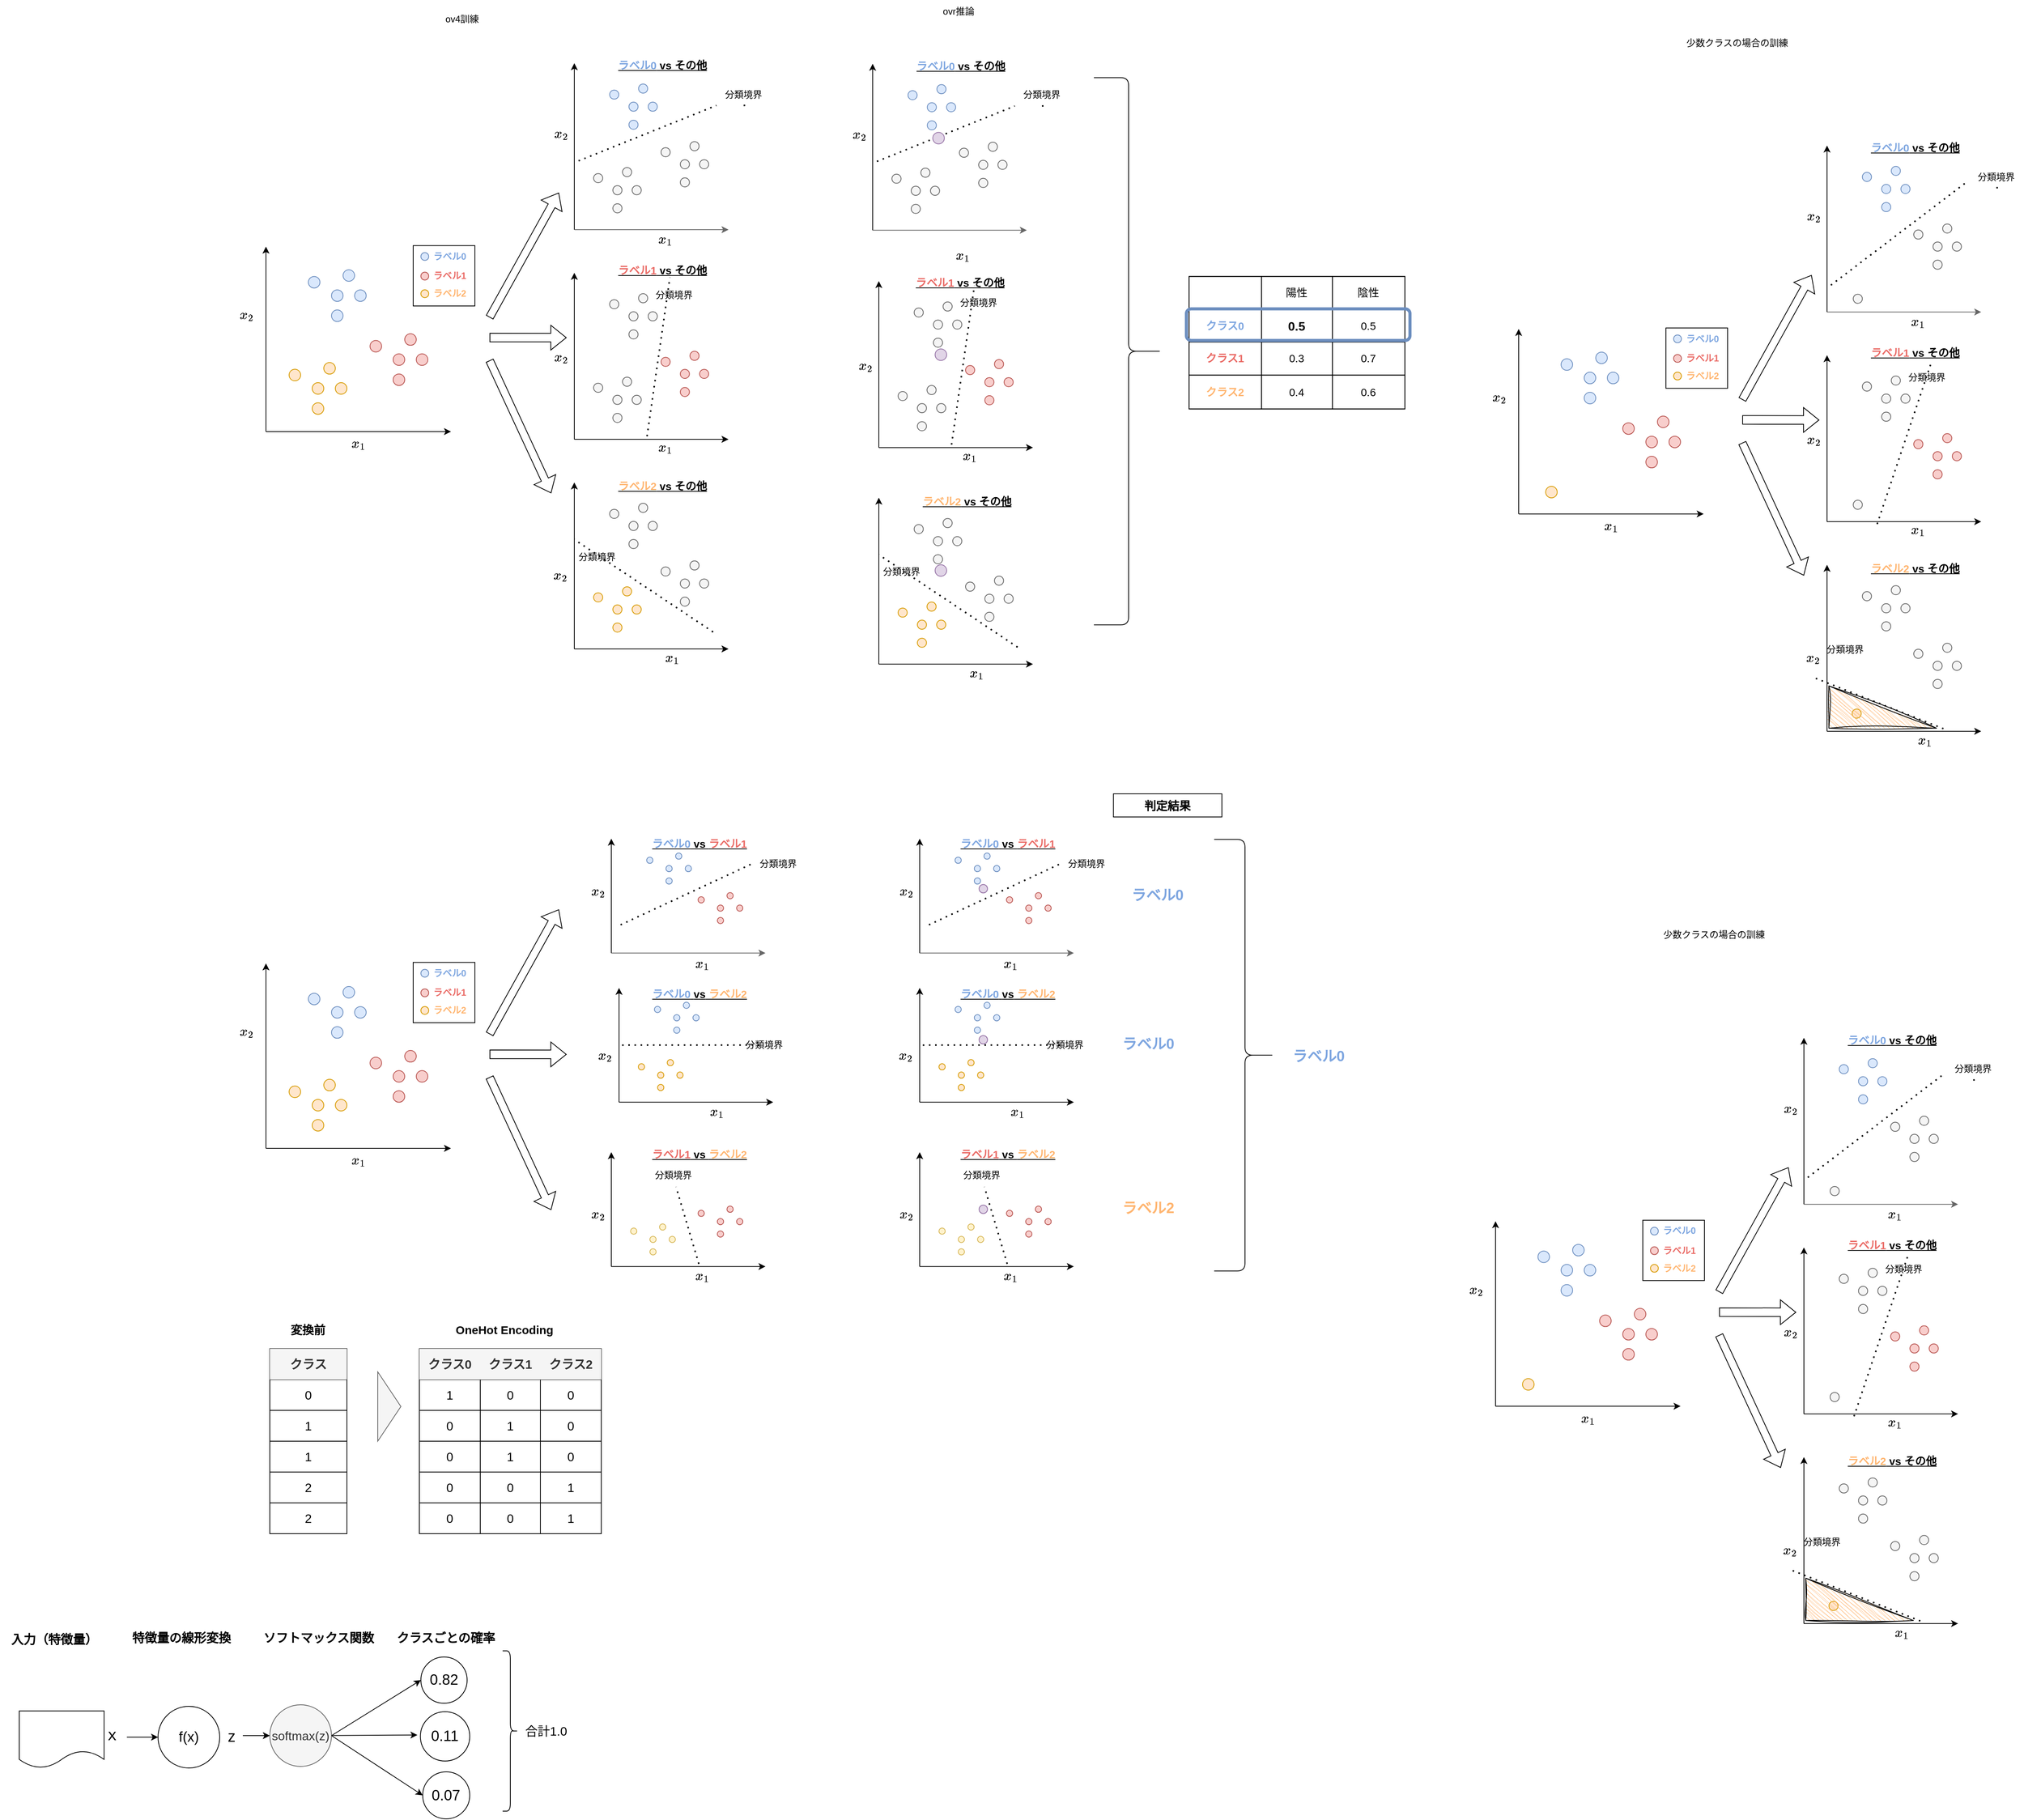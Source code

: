 <mxfile version="22.1.16" type="device" pages="3">
  <diagram name="ページ1" id="MqYNvsTimA2vGjrG8taZ">
    <mxGraphModel dx="3058" dy="1297" grid="1" gridSize="10" guides="1" tooltips="1" connect="1" arrows="1" fold="1" page="1" pageScale="1" pageWidth="827" pageHeight="1169" math="1" shadow="0">
      <root>
        <mxCell id="0" />
        <mxCell id="1" parent="0" />
        <mxCell id="ZcP0_mousI8NWhWWCdAR-97" value="分類境界" style="text;html=1;align=center;verticalAlign=middle;resizable=0;points=[];autosize=1;strokeColor=none;fillColor=none;" parent="1" vertex="1">
          <mxGeometry x="652.5" y="1510.0" width="70" height="30" as="geometry" />
        </mxCell>
        <mxCell id="ZcP0_mousI8NWhWWCdAR-96" value="分類境界" style="text;html=1;align=center;verticalAlign=middle;resizable=0;points=[];autosize=1;strokeColor=none;fillColor=none;" parent="1" vertex="1">
          <mxGeometry x="789.34" y="1105.924" width="70" height="30" as="geometry" />
        </mxCell>
        <mxCell id="YAi38dtW3DAUFYcI_Opc-119" value="" style="rounded=0;whiteSpace=wrap;html=1;fillColor=none;" parent="1" vertex="1">
          <mxGeometry x="351" y="318.72" width="80" height="78.28" as="geometry" />
        </mxCell>
        <mxCell id="YAi38dtW3DAUFYcI_Opc-17" value="" style="endArrow=classic;html=1;rounded=0;" parent="1" edge="1">
          <mxGeometry width="50" height="50" relative="1" as="geometry">
            <mxPoint x="160" y="560" as="sourcePoint" />
            <mxPoint x="160" y="320" as="targetPoint" />
          </mxGeometry>
        </mxCell>
        <mxCell id="YAi38dtW3DAUFYcI_Opc-23" value="" style="endArrow=classic;html=1;rounded=0;" parent="1" edge="1">
          <mxGeometry width="50" height="50" relative="1" as="geometry">
            <mxPoint x="160" y="560" as="sourcePoint" />
            <mxPoint x="400" y="560" as="targetPoint" />
          </mxGeometry>
        </mxCell>
        <mxCell id="YAi38dtW3DAUFYcI_Opc-2" value="" style="ellipse;whiteSpace=wrap;html=1;aspect=fixed;fillColor=#ffe6cc;strokeColor=#d79b00;" parent="1" vertex="1">
          <mxGeometry x="235" y="470.435" width="15" height="15" as="geometry" />
        </mxCell>
        <mxCell id="YAi38dtW3DAUFYcI_Opc-3" value="" style="ellipse;whiteSpace=wrap;html=1;aspect=fixed;fillColor=#ffe6cc;strokeColor=#d79b00;" parent="1" vertex="1">
          <mxGeometry x="250" y="496.522" width="15" height="15" as="geometry" />
        </mxCell>
        <mxCell id="YAi38dtW3DAUFYcI_Opc-4" value="" style="ellipse;whiteSpace=wrap;html=1;aspect=fixed;fillColor=#ffe6cc;strokeColor=#d79b00;" parent="1" vertex="1">
          <mxGeometry x="220" y="522.609" width="15" height="15" as="geometry" />
        </mxCell>
        <mxCell id="YAi38dtW3DAUFYcI_Opc-5" value="" style="ellipse;whiteSpace=wrap;html=1;aspect=fixed;fillColor=#ffe6cc;strokeColor=#d79b00;" parent="1" vertex="1">
          <mxGeometry x="190" y="479.13" width="15" height="15" as="geometry" />
        </mxCell>
        <mxCell id="YAi38dtW3DAUFYcI_Opc-6" value="" style="ellipse;whiteSpace=wrap;html=1;aspect=fixed;fillColor=#ffe6cc;strokeColor=#d79b00;" parent="1" vertex="1">
          <mxGeometry x="220" y="496.522" width="15" height="15" as="geometry" />
        </mxCell>
        <mxCell id="YAi38dtW3DAUFYcI_Opc-7" value="" style="ellipse;whiteSpace=wrap;html=1;aspect=fixed;fillColor=#dae8fc;strokeColor=#6c8ebf;" parent="1" vertex="1">
          <mxGeometry x="260" y="350" width="15" height="15" as="geometry" />
        </mxCell>
        <mxCell id="YAi38dtW3DAUFYcI_Opc-8" value="" style="ellipse;whiteSpace=wrap;html=1;aspect=fixed;fillColor=#dae8fc;strokeColor=#6c8ebf;" parent="1" vertex="1">
          <mxGeometry x="275" y="376.087" width="15" height="15" as="geometry" />
        </mxCell>
        <mxCell id="YAi38dtW3DAUFYcI_Opc-9" value="" style="ellipse;whiteSpace=wrap;html=1;aspect=fixed;fillColor=#dae8fc;strokeColor=#6c8ebf;" parent="1" vertex="1">
          <mxGeometry x="245" y="402.174" width="15" height="15" as="geometry" />
        </mxCell>
        <mxCell id="YAi38dtW3DAUFYcI_Opc-10" value="" style="ellipse;whiteSpace=wrap;html=1;aspect=fixed;fillColor=#dae8fc;strokeColor=#6c8ebf;" parent="1" vertex="1">
          <mxGeometry x="215" y="358.696" width="15" height="15" as="geometry" />
        </mxCell>
        <mxCell id="YAi38dtW3DAUFYcI_Opc-11" value="" style="ellipse;whiteSpace=wrap;html=1;aspect=fixed;fillColor=#dae8fc;strokeColor=#6c8ebf;" parent="1" vertex="1">
          <mxGeometry x="245" y="376.087" width="15" height="15" as="geometry" />
        </mxCell>
        <mxCell id="YAi38dtW3DAUFYcI_Opc-12" value="" style="ellipse;whiteSpace=wrap;html=1;aspect=fixed;fillColor=#f8cecc;strokeColor=#b85450;" parent="1" vertex="1">
          <mxGeometry x="340" y="433.043" width="15" height="15" as="geometry" />
        </mxCell>
        <mxCell id="YAi38dtW3DAUFYcI_Opc-13" value="" style="ellipse;whiteSpace=wrap;html=1;aspect=fixed;fillColor=#f8cecc;strokeColor=#b85450;" parent="1" vertex="1">
          <mxGeometry x="355" y="459.13" width="15" height="15" as="geometry" />
        </mxCell>
        <mxCell id="YAi38dtW3DAUFYcI_Opc-14" value="" style="ellipse;whiteSpace=wrap;html=1;aspect=fixed;fillColor=#f8cecc;strokeColor=#b85450;" parent="1" vertex="1">
          <mxGeometry x="325" y="485.217" width="15" height="15" as="geometry" />
        </mxCell>
        <mxCell id="YAi38dtW3DAUFYcI_Opc-15" value="" style="ellipse;whiteSpace=wrap;html=1;aspect=fixed;fillColor=#f8cecc;strokeColor=#b85450;" parent="1" vertex="1">
          <mxGeometry x="295" y="441.739" width="15" height="15" as="geometry" />
        </mxCell>
        <mxCell id="YAi38dtW3DAUFYcI_Opc-16" value="" style="ellipse;whiteSpace=wrap;html=1;aspect=fixed;fillColor=#f8cecc;strokeColor=#b85450;" parent="1" vertex="1">
          <mxGeometry x="325" y="459.13" width="15" height="15" as="geometry" />
        </mxCell>
        <mxCell id="YAi38dtW3DAUFYcI_Opc-57" value="" style="endArrow=classic;html=1;rounded=0;" parent="1" edge="1">
          <mxGeometry width="50" height="50" relative="1" as="geometry">
            <mxPoint x="560" y="298" as="sourcePoint" />
            <mxPoint x="560" y="82" as="targetPoint" />
          </mxGeometry>
        </mxCell>
        <mxCell id="YAi38dtW3DAUFYcI_Opc-58" value="" style="endArrow=classic;html=1;rounded=0;fillColor=#f5f5f5;strokeColor=#666666;" parent="1" edge="1">
          <mxGeometry width="50" height="50" relative="1" as="geometry">
            <mxPoint x="560" y="298" as="sourcePoint" />
            <mxPoint x="760" y="298" as="targetPoint" />
          </mxGeometry>
        </mxCell>
        <mxCell id="YAi38dtW3DAUFYcI_Opc-59" value="" style="ellipse;whiteSpace=wrap;html=1;aspect=fixed;fillColor=#f5f5f5;strokeColor=#666666;fontColor=#333333;" parent="1" vertex="1">
          <mxGeometry x="622.5" y="217.391" width="11.842" height="11.842" as="geometry" />
        </mxCell>
        <mxCell id="YAi38dtW3DAUFYcI_Opc-60" value="" style="ellipse;whiteSpace=wrap;html=1;aspect=fixed;fillColor=#f5f5f5;strokeColor=#666666;fontColor=#333333;" parent="1" vertex="1">
          <mxGeometry x="635" y="240.87" width="11.842" height="11.842" as="geometry" />
        </mxCell>
        <mxCell id="YAi38dtW3DAUFYcI_Opc-61" value="" style="ellipse;whiteSpace=wrap;html=1;aspect=fixed;fillColor=#f5f5f5;strokeColor=#666666;fontColor=#333333;" parent="1" vertex="1">
          <mxGeometry x="610" y="264.348" width="11.842" height="11.842" as="geometry" />
        </mxCell>
        <mxCell id="YAi38dtW3DAUFYcI_Opc-62" value="" style="ellipse;whiteSpace=wrap;html=1;aspect=fixed;fillColor=#f5f5f5;strokeColor=#666666;fontColor=#333333;" parent="1" vertex="1">
          <mxGeometry x="585" y="225.217" width="11.842" height="11.842" as="geometry" />
        </mxCell>
        <mxCell id="YAi38dtW3DAUFYcI_Opc-63" value="" style="ellipse;whiteSpace=wrap;html=1;aspect=fixed;fillColor=#f5f5f5;strokeColor=#666666;fontColor=#333333;" parent="1" vertex="1">
          <mxGeometry x="610" y="240.87" width="11.842" height="11.842" as="geometry" />
        </mxCell>
        <mxCell id="YAi38dtW3DAUFYcI_Opc-64" value="" style="ellipse;whiteSpace=wrap;html=1;aspect=fixed;fillColor=#dae8fc;strokeColor=#6c8ebf;" parent="1" vertex="1">
          <mxGeometry x="643.333" y="109" width="11.842" height="11.842" as="geometry" />
        </mxCell>
        <mxCell id="YAi38dtW3DAUFYcI_Opc-65" value="" style="ellipse;whiteSpace=wrap;html=1;aspect=fixed;fillColor=#dae8fc;strokeColor=#6c8ebf;" parent="1" vertex="1">
          <mxGeometry x="655.833" y="132.478" width="11.842" height="11.842" as="geometry" />
        </mxCell>
        <mxCell id="YAi38dtW3DAUFYcI_Opc-66" value="" style="ellipse;whiteSpace=wrap;html=1;aspect=fixed;fillColor=#dae8fc;strokeColor=#6c8ebf;" parent="1" vertex="1">
          <mxGeometry x="630.833" y="155.957" width="11.842" height="11.842" as="geometry" />
        </mxCell>
        <mxCell id="YAi38dtW3DAUFYcI_Opc-67" value="" style="ellipse;whiteSpace=wrap;html=1;aspect=fixed;fillColor=#dae8fc;strokeColor=#6c8ebf;" parent="1" vertex="1">
          <mxGeometry x="605.833" y="116.826" width="11.842" height="11.842" as="geometry" />
        </mxCell>
        <mxCell id="YAi38dtW3DAUFYcI_Opc-68" value="" style="ellipse;whiteSpace=wrap;html=1;aspect=fixed;fillColor=#dae8fc;strokeColor=#6c8ebf;" parent="1" vertex="1">
          <mxGeometry x="630.833" y="132.478" width="11.842" height="11.842" as="geometry" />
        </mxCell>
        <mxCell id="YAi38dtW3DAUFYcI_Opc-69" value="" style="ellipse;whiteSpace=wrap;html=1;aspect=fixed;fillColor=#f5f5f5;strokeColor=#666666;fontColor=#333333;" parent="1" vertex="1">
          <mxGeometry x="710" y="183.739" width="11.842" height="11.842" as="geometry" />
        </mxCell>
        <mxCell id="YAi38dtW3DAUFYcI_Opc-70" value="" style="ellipse;whiteSpace=wrap;html=1;aspect=fixed;fillColor=#f5f5f5;strokeColor=#666666;fontColor=#333333;" parent="1" vertex="1">
          <mxGeometry x="722.5" y="207.217" width="11.842" height="11.842" as="geometry" />
        </mxCell>
        <mxCell id="YAi38dtW3DAUFYcI_Opc-71" value="" style="ellipse;whiteSpace=wrap;html=1;aspect=fixed;fillColor=#f5f5f5;strokeColor=#666666;fontColor=#333333;" parent="1" vertex="1">
          <mxGeometry x="697.5" y="230.696" width="11.842" height="11.842" as="geometry" />
        </mxCell>
        <mxCell id="YAi38dtW3DAUFYcI_Opc-72" value="" style="ellipse;whiteSpace=wrap;html=1;aspect=fixed;fillColor=#f5f5f5;strokeColor=#666666;fontColor=#333333;" parent="1" vertex="1">
          <mxGeometry x="672.5" y="191.565" width="11.842" height="11.842" as="geometry" />
        </mxCell>
        <mxCell id="YAi38dtW3DAUFYcI_Opc-73" value="" style="ellipse;whiteSpace=wrap;html=1;aspect=fixed;fillColor=#f5f5f5;strokeColor=#666666;fontColor=#333333;" parent="1" vertex="1">
          <mxGeometry x="697.5" y="207.217" width="11.842" height="11.842" as="geometry" />
        </mxCell>
        <mxCell id="YAi38dtW3DAUFYcI_Opc-74" value="" style="endArrow=classic;html=1;rounded=0;" parent="1" edge="1">
          <mxGeometry width="50" height="50" relative="1" as="geometry">
            <mxPoint x="560" y="570" as="sourcePoint" />
            <mxPoint x="560" y="354" as="targetPoint" />
          </mxGeometry>
        </mxCell>
        <mxCell id="YAi38dtW3DAUFYcI_Opc-75" value="" style="endArrow=classic;html=1;rounded=0;" parent="1" edge="1">
          <mxGeometry width="50" height="50" relative="1" as="geometry">
            <mxPoint x="560" y="570" as="sourcePoint" />
            <mxPoint x="760" y="570" as="targetPoint" />
          </mxGeometry>
        </mxCell>
        <mxCell id="YAi38dtW3DAUFYcI_Opc-76" value="" style="ellipse;whiteSpace=wrap;html=1;aspect=fixed;fillColor=#f5f5f5;strokeColor=#666666;fontColor=#333333;" parent="1" vertex="1">
          <mxGeometry x="622.5" y="489.391" width="11.842" height="11.842" as="geometry" />
        </mxCell>
        <mxCell id="YAi38dtW3DAUFYcI_Opc-77" value="" style="ellipse;whiteSpace=wrap;html=1;aspect=fixed;fillColor=#f5f5f5;strokeColor=#666666;fontColor=#333333;" parent="1" vertex="1">
          <mxGeometry x="635" y="512.87" width="11.842" height="11.842" as="geometry" />
        </mxCell>
        <mxCell id="YAi38dtW3DAUFYcI_Opc-78" value="" style="ellipse;whiteSpace=wrap;html=1;aspect=fixed;fillColor=#f5f5f5;strokeColor=#666666;fontColor=#333333;" parent="1" vertex="1">
          <mxGeometry x="610" y="536.348" width="11.842" height="11.842" as="geometry" />
        </mxCell>
        <mxCell id="YAi38dtW3DAUFYcI_Opc-79" value="" style="ellipse;whiteSpace=wrap;html=1;aspect=fixed;fillColor=#f5f5f5;strokeColor=#666666;fontColor=#333333;" parent="1" vertex="1">
          <mxGeometry x="585" y="497.217" width="11.842" height="11.842" as="geometry" />
        </mxCell>
        <mxCell id="YAi38dtW3DAUFYcI_Opc-80" value="" style="ellipse;whiteSpace=wrap;html=1;aspect=fixed;fillColor=#f5f5f5;strokeColor=#666666;fontColor=#333333;" parent="1" vertex="1">
          <mxGeometry x="610" y="512.87" width="11.842" height="11.842" as="geometry" />
        </mxCell>
        <mxCell id="YAi38dtW3DAUFYcI_Opc-81" value="" style="ellipse;whiteSpace=wrap;html=1;aspect=fixed;fillColor=#f5f5f5;strokeColor=#666666;fontColor=#333333;" parent="1" vertex="1">
          <mxGeometry x="643.333" y="381" width="11.842" height="11.842" as="geometry" />
        </mxCell>
        <mxCell id="YAi38dtW3DAUFYcI_Opc-82" value="" style="ellipse;whiteSpace=wrap;html=1;aspect=fixed;fillColor=#f5f5f5;strokeColor=#666666;fontColor=#333333;" parent="1" vertex="1">
          <mxGeometry x="655.833" y="404.478" width="11.842" height="11.842" as="geometry" />
        </mxCell>
        <mxCell id="YAi38dtW3DAUFYcI_Opc-83" value="" style="ellipse;whiteSpace=wrap;html=1;aspect=fixed;fillColor=#f5f5f5;strokeColor=#666666;fontColor=#333333;" parent="1" vertex="1">
          <mxGeometry x="630.833" y="427.957" width="11.842" height="11.842" as="geometry" />
        </mxCell>
        <mxCell id="YAi38dtW3DAUFYcI_Opc-84" value="" style="ellipse;whiteSpace=wrap;html=1;aspect=fixed;fillColor=#f5f5f5;strokeColor=#666666;fontColor=#333333;" parent="1" vertex="1">
          <mxGeometry x="605.833" y="388.826" width="11.842" height="11.842" as="geometry" />
        </mxCell>
        <mxCell id="YAi38dtW3DAUFYcI_Opc-85" value="" style="ellipse;whiteSpace=wrap;html=1;aspect=fixed;fillColor=#f5f5f5;strokeColor=#666666;fontColor=#333333;" parent="1" vertex="1">
          <mxGeometry x="630.833" y="404.478" width="11.842" height="11.842" as="geometry" />
        </mxCell>
        <mxCell id="YAi38dtW3DAUFYcI_Opc-86" value="" style="ellipse;whiteSpace=wrap;html=1;aspect=fixed;fillColor=#f8cecc;strokeColor=#b85450;" parent="1" vertex="1">
          <mxGeometry x="710" y="455.739" width="11.842" height="11.842" as="geometry" />
        </mxCell>
        <mxCell id="YAi38dtW3DAUFYcI_Opc-87" value="" style="ellipse;whiteSpace=wrap;html=1;aspect=fixed;fillColor=#f8cecc;strokeColor=#b85450;" parent="1" vertex="1">
          <mxGeometry x="722.5" y="479.217" width="11.842" height="11.842" as="geometry" />
        </mxCell>
        <mxCell id="YAi38dtW3DAUFYcI_Opc-88" value="" style="ellipse;whiteSpace=wrap;html=1;aspect=fixed;fillColor=#f8cecc;strokeColor=#b85450;" parent="1" vertex="1">
          <mxGeometry x="697.5" y="502.696" width="11.842" height="11.842" as="geometry" />
        </mxCell>
        <mxCell id="YAi38dtW3DAUFYcI_Opc-89" value="" style="ellipse;whiteSpace=wrap;html=1;aspect=fixed;fillColor=#f8cecc;strokeColor=#b85450;" parent="1" vertex="1">
          <mxGeometry x="672.5" y="463.565" width="11.842" height="11.842" as="geometry" />
        </mxCell>
        <mxCell id="YAi38dtW3DAUFYcI_Opc-90" value="" style="ellipse;whiteSpace=wrap;html=1;aspect=fixed;fillColor=#f8cecc;strokeColor=#b85450;" parent="1" vertex="1">
          <mxGeometry x="697.5" y="479.217" width="11.842" height="11.842" as="geometry" />
        </mxCell>
        <mxCell id="YAi38dtW3DAUFYcI_Opc-91" value="" style="endArrow=classic;html=1;rounded=0;" parent="1" edge="1">
          <mxGeometry width="50" height="50" relative="1" as="geometry">
            <mxPoint x="560" y="842" as="sourcePoint" />
            <mxPoint x="560" y="626" as="targetPoint" />
          </mxGeometry>
        </mxCell>
        <mxCell id="YAi38dtW3DAUFYcI_Opc-92" value="" style="endArrow=classic;html=1;rounded=0;" parent="1" edge="1">
          <mxGeometry width="50" height="50" relative="1" as="geometry">
            <mxPoint x="560" y="842" as="sourcePoint" />
            <mxPoint x="760" y="842" as="targetPoint" />
          </mxGeometry>
        </mxCell>
        <mxCell id="YAi38dtW3DAUFYcI_Opc-93" value="" style="ellipse;whiteSpace=wrap;html=1;aspect=fixed;fillColor=#ffe6cc;strokeColor=#d79b00;" parent="1" vertex="1">
          <mxGeometry x="622.5" y="761.391" width="11.842" height="11.842" as="geometry" />
        </mxCell>
        <mxCell id="YAi38dtW3DAUFYcI_Opc-94" value="" style="ellipse;whiteSpace=wrap;html=1;aspect=fixed;fillColor=#ffe6cc;strokeColor=#d79b00;" parent="1" vertex="1">
          <mxGeometry x="635" y="784.87" width="11.842" height="11.842" as="geometry" />
        </mxCell>
        <mxCell id="YAi38dtW3DAUFYcI_Opc-95" value="" style="ellipse;whiteSpace=wrap;html=1;aspect=fixed;fillColor=#ffe6cc;strokeColor=#d79b00;" parent="1" vertex="1">
          <mxGeometry x="610" y="808.348" width="11.842" height="11.842" as="geometry" />
        </mxCell>
        <mxCell id="YAi38dtW3DAUFYcI_Opc-96" value="" style="ellipse;whiteSpace=wrap;html=1;aspect=fixed;fillColor=#ffe6cc;strokeColor=#d79b00;" parent="1" vertex="1">
          <mxGeometry x="585" y="769.217" width="11.842" height="11.842" as="geometry" />
        </mxCell>
        <mxCell id="YAi38dtW3DAUFYcI_Opc-97" value="" style="ellipse;whiteSpace=wrap;html=1;aspect=fixed;fillColor=#ffe6cc;strokeColor=#d79b00;" parent="1" vertex="1">
          <mxGeometry x="610" y="784.87" width="11.842" height="11.842" as="geometry" />
        </mxCell>
        <mxCell id="YAi38dtW3DAUFYcI_Opc-98" value="" style="ellipse;whiteSpace=wrap;html=1;aspect=fixed;fillColor=#f5f5f5;strokeColor=#666666;fontColor=#333333;" parent="1" vertex="1">
          <mxGeometry x="643.333" y="653" width="11.842" height="11.842" as="geometry" />
        </mxCell>
        <mxCell id="YAi38dtW3DAUFYcI_Opc-99" value="" style="ellipse;whiteSpace=wrap;html=1;aspect=fixed;fillColor=#f5f5f5;strokeColor=#666666;fontColor=#333333;" parent="1" vertex="1">
          <mxGeometry x="655.833" y="676.478" width="11.842" height="11.842" as="geometry" />
        </mxCell>
        <mxCell id="YAi38dtW3DAUFYcI_Opc-100" value="" style="ellipse;whiteSpace=wrap;html=1;aspect=fixed;fillColor=#f5f5f5;strokeColor=#666666;fontColor=#333333;" parent="1" vertex="1">
          <mxGeometry x="630.833" y="699.957" width="11.842" height="11.842" as="geometry" />
        </mxCell>
        <mxCell id="YAi38dtW3DAUFYcI_Opc-101" value="" style="ellipse;whiteSpace=wrap;html=1;aspect=fixed;fillColor=#f5f5f5;strokeColor=#666666;fontColor=#333333;" parent="1" vertex="1">
          <mxGeometry x="605.833" y="660.826" width="11.842" height="11.842" as="geometry" />
        </mxCell>
        <mxCell id="YAi38dtW3DAUFYcI_Opc-102" value="" style="ellipse;whiteSpace=wrap;html=1;aspect=fixed;fillColor=#f5f5f5;strokeColor=#666666;fontColor=#333333;" parent="1" vertex="1">
          <mxGeometry x="630.833" y="676.478" width="11.842" height="11.842" as="geometry" />
        </mxCell>
        <mxCell id="YAi38dtW3DAUFYcI_Opc-103" value="" style="ellipse;whiteSpace=wrap;html=1;aspect=fixed;fillColor=#f5f5f5;strokeColor=#666666;fontColor=#333333;" parent="1" vertex="1">
          <mxGeometry x="710" y="727.739" width="11.842" height="11.842" as="geometry" />
        </mxCell>
        <mxCell id="YAi38dtW3DAUFYcI_Opc-104" value="" style="ellipse;whiteSpace=wrap;html=1;aspect=fixed;fillColor=#f5f5f5;strokeColor=#666666;fontColor=#333333;" parent="1" vertex="1">
          <mxGeometry x="722.5" y="751.217" width="11.842" height="11.842" as="geometry" />
        </mxCell>
        <mxCell id="YAi38dtW3DAUFYcI_Opc-105" value="" style="ellipse;whiteSpace=wrap;html=1;aspect=fixed;fillColor=#f5f5f5;strokeColor=#666666;fontColor=#333333;" parent="1" vertex="1">
          <mxGeometry x="697.5" y="774.696" width="11.842" height="11.842" as="geometry" />
        </mxCell>
        <mxCell id="YAi38dtW3DAUFYcI_Opc-106" value="" style="ellipse;whiteSpace=wrap;html=1;aspect=fixed;fillColor=#f5f5f5;strokeColor=#666666;fontColor=#333333;" parent="1" vertex="1">
          <mxGeometry x="672.5" y="735.565" width="11.842" height="11.842" as="geometry" />
        </mxCell>
        <mxCell id="YAi38dtW3DAUFYcI_Opc-107" value="" style="ellipse;whiteSpace=wrap;html=1;aspect=fixed;fillColor=#f5f5f5;strokeColor=#666666;fontColor=#333333;" parent="1" vertex="1">
          <mxGeometry x="697.5" y="751.217" width="11.842" height="11.842" as="geometry" />
        </mxCell>
        <mxCell id="YAi38dtW3DAUFYcI_Opc-109" value="" style="endArrow=none;dashed=1;html=1;dashPattern=1 3;strokeWidth=2;rounded=0;" parent="1" source="YAi38dtW3DAUFYcI_Opc-136" edge="1">
          <mxGeometry width="50" height="50" relative="1" as="geometry">
            <mxPoint x="565.51" y="208.74" as="sourcePoint" />
            <mxPoint x="780" y="130" as="targetPoint" />
          </mxGeometry>
        </mxCell>
        <mxCell id="YAi38dtW3DAUFYcI_Opc-110" value="" style="endArrow=none;dashed=1;html=1;dashPattern=1 3;strokeWidth=2;rounded=0;" parent="1" edge="1">
          <mxGeometry width="50" height="50" relative="1" as="geometry">
            <mxPoint x="654.34" y="566.09" as="sourcePoint" />
            <mxPoint x="684" y="360" as="targetPoint" />
          </mxGeometry>
        </mxCell>
        <mxCell id="YAi38dtW3DAUFYcI_Opc-111" value="" style="endArrow=none;dashed=1;html=1;dashPattern=1 3;strokeWidth=2;rounded=0;" parent="1" edge="1">
          <mxGeometry width="50" height="50" relative="1" as="geometry">
            <mxPoint x="740" y="820" as="sourcePoint" />
            <mxPoint x="560" y="700" as="targetPoint" />
          </mxGeometry>
        </mxCell>
        <mxCell id="YAi38dtW3DAUFYcI_Opc-112" value="ラベル0" style="text;html=1;align=center;verticalAlign=middle;resizable=0;points=[];autosize=1;strokeColor=none;fillColor=none;fontColor=#7EA6E0;fontStyle=1" parent="1" vertex="1">
          <mxGeometry x="363.333" y="317.839" width="70" height="30" as="geometry" />
        </mxCell>
        <mxCell id="YAi38dtW3DAUFYcI_Opc-113" value="ラベル1" style="text;html=1;align=center;verticalAlign=middle;resizable=0;points=[];autosize=1;strokeColor=none;fillColor=none;fontColor=#EA6B66;fontStyle=1" parent="1" vertex="1">
          <mxGeometry x="363.333" y="343.233" width="70" height="30" as="geometry" />
        </mxCell>
        <mxCell id="YAi38dtW3DAUFYcI_Opc-114" value="ラベル2" style="text;html=1;align=center;verticalAlign=middle;resizable=0;points=[];autosize=1;strokeColor=none;fillColor=none;fontColor=#FFB570;fontStyle=1" parent="1" vertex="1">
          <mxGeometry x="363.333" y="366.095" width="70" height="30" as="geometry" />
        </mxCell>
        <mxCell id="YAi38dtW3DAUFYcI_Opc-116" value="" style="ellipse;whiteSpace=wrap;html=1;aspect=fixed;fillColor=#dae8fc;strokeColor=#6c8ebf;" parent="1" vertex="1">
          <mxGeometry x="360.963" y="327.744" width="10.19" height="10.19" as="geometry" />
        </mxCell>
        <mxCell id="YAi38dtW3DAUFYcI_Opc-117" value="" style="ellipse;whiteSpace=wrap;html=1;aspect=fixed;fillColor=#f8cecc;strokeColor=#b85450;" parent="1" vertex="1">
          <mxGeometry x="360.96" y="353.138" width="10.19" height="10.19" as="geometry" />
        </mxCell>
        <mxCell id="YAi38dtW3DAUFYcI_Opc-118" value="" style="ellipse;whiteSpace=wrap;html=1;aspect=fixed;fillColor=#ffe6cc;strokeColor=#d79b00;" parent="1" vertex="1">
          <mxGeometry x="360.96" y="376.0" width="10.19" height="10.19" as="geometry" />
        </mxCell>
        <mxCell id="YAi38dtW3DAUFYcI_Opc-121" value="&lt;font color=&quot;#7ea6e0&quot;&gt;ラベル0&lt;/font&gt; vs その他" style="text;html=1;align=center;verticalAlign=middle;resizable=0;points=[];autosize=1;strokeColor=none;fillColor=none;fontStyle=5;fontSize=14;" parent="1" vertex="1">
          <mxGeometry x="604.34" y="70" width="140" height="30" as="geometry" />
        </mxCell>
        <mxCell id="YAi38dtW3DAUFYcI_Opc-123" value="&lt;font color=&quot;#ffb570&quot;&gt;ラベル2&lt;/font&gt; vs その他" style="text;html=1;align=center;verticalAlign=middle;resizable=0;points=[];autosize=1;strokeColor=none;fillColor=none;fontStyle=5;fontSize=14;" parent="1" vertex="1">
          <mxGeometry x="604.34" y="616" width="140" height="30" as="geometry" />
        </mxCell>
        <mxCell id="YAi38dtW3DAUFYcI_Opc-124" value="" style="shape=flexArrow;endArrow=classic;html=1;rounded=0;" parent="1" edge="1">
          <mxGeometry width="50" height="50" relative="1" as="geometry">
            <mxPoint x="450" y="411.92" as="sourcePoint" />
            <mxPoint x="540" y="250" as="targetPoint" />
          </mxGeometry>
        </mxCell>
        <mxCell id="YAi38dtW3DAUFYcI_Opc-125" value="" style="shape=flexArrow;endArrow=classic;html=1;rounded=0;width=11.154;endSize=6.335;" parent="1" edge="1">
          <mxGeometry width="50" height="50" relative="1" as="geometry">
            <mxPoint x="450" y="438" as="sourcePoint" />
            <mxPoint x="550" y="438.12" as="targetPoint" />
          </mxGeometry>
        </mxCell>
        <mxCell id="YAi38dtW3DAUFYcI_Opc-126" value="" style="shape=flexArrow;endArrow=classic;html=1;rounded=0;" parent="1" edge="1">
          <mxGeometry width="50" height="50" relative="1" as="geometry">
            <mxPoint x="450" y="467.58" as="sourcePoint" />
            <mxPoint x="530" y="640" as="targetPoint" />
          </mxGeometry>
        </mxCell>
        <mxCell id="YAi38dtW3DAUFYcI_Opc-127" value="`x_2`" style="text;html=1;align=center;verticalAlign=middle;resizable=0;points=[];autosize=1;strokeColor=none;fillColor=none;fontSize=15;" parent="1" vertex="1">
          <mxGeometry x="105" y="393.33" width="60" height="30" as="geometry" />
        </mxCell>
        <mxCell id="YAi38dtW3DAUFYcI_Opc-128" value="`x_1`" style="text;html=1;align=center;verticalAlign=middle;resizable=0;points=[];autosize=1;strokeColor=none;fillColor=none;fontSize=15;" parent="1" vertex="1">
          <mxGeometry x="250" y="560" width="60" height="30" as="geometry" />
        </mxCell>
        <mxCell id="YAi38dtW3DAUFYcI_Opc-129" value="`x_2`" style="text;html=1;align=center;verticalAlign=middle;resizable=0;points=[];autosize=1;strokeColor=none;fillColor=none;fontSize=15;" parent="1" vertex="1">
          <mxGeometry x="513" y="158.33" width="60" height="30" as="geometry" />
        </mxCell>
        <mxCell id="YAi38dtW3DAUFYcI_Opc-130" value="`x_1`" style="text;html=1;align=center;verticalAlign=middle;resizable=0;points=[];autosize=1;strokeColor=none;fillColor=none;fontSize=15;" parent="1" vertex="1">
          <mxGeometry x="648" y="295" width="60" height="30" as="geometry" />
        </mxCell>
        <mxCell id="YAi38dtW3DAUFYcI_Opc-131" value="`x_2`" style="text;html=1;align=center;verticalAlign=middle;resizable=0;points=[];autosize=1;strokeColor=none;fillColor=none;fontSize=15;" parent="1" vertex="1">
          <mxGeometry x="513" y="448.33" width="60" height="30" as="geometry" />
        </mxCell>
        <mxCell id="YAi38dtW3DAUFYcI_Opc-132" value="`x_1`" style="text;html=1;align=center;verticalAlign=middle;resizable=0;points=[];autosize=1;strokeColor=none;fillColor=none;fontSize=15;" parent="1" vertex="1">
          <mxGeometry x="648" y="565" width="60" height="30" as="geometry" />
        </mxCell>
        <mxCell id="YAi38dtW3DAUFYcI_Opc-133" value="`x_2`" style="text;html=1;align=center;verticalAlign=middle;resizable=0;points=[];autosize=1;strokeColor=none;fillColor=none;fontSize=15;" parent="1" vertex="1">
          <mxGeometry x="512" y="731.33" width="60" height="30" as="geometry" />
        </mxCell>
        <mxCell id="YAi38dtW3DAUFYcI_Opc-134" value="`x_1`" style="text;html=1;align=center;verticalAlign=middle;resizable=0;points=[];autosize=1;strokeColor=none;fillColor=none;fontSize=15;" parent="1" vertex="1">
          <mxGeometry x="657" y="838" width="60" height="30" as="geometry" />
        </mxCell>
        <mxCell id="YAi38dtW3DAUFYcI_Opc-137" value="" style="endArrow=none;dashed=1;html=1;dashPattern=1 3;strokeWidth=2;rounded=0;" parent="1" target="YAi38dtW3DAUFYcI_Opc-136" edge="1">
          <mxGeometry width="50" height="50" relative="1" as="geometry">
            <mxPoint x="565.51" y="208.74" as="sourcePoint" />
            <mxPoint x="780" y="130" as="targetPoint" />
          </mxGeometry>
        </mxCell>
        <mxCell id="YAi38dtW3DAUFYcI_Opc-136" value="分類境界" style="text;html=1;align=center;verticalAlign=middle;resizable=0;points=[];autosize=1;strokeColor=none;fillColor=none;" parent="1" vertex="1">
          <mxGeometry x="744.34" y="107.75" width="70" height="30" as="geometry" />
        </mxCell>
        <mxCell id="YAi38dtW3DAUFYcI_Opc-138" value="分類境界" style="text;html=1;align=center;verticalAlign=middle;resizable=0;points=[];autosize=1;strokeColor=none;fillColor=none;" parent="1" vertex="1">
          <mxGeometry x="654.34" y="367.75" width="70" height="30" as="geometry" />
        </mxCell>
        <mxCell id="YAi38dtW3DAUFYcI_Opc-139" value="分類境界" style="text;html=1;align=center;verticalAlign=middle;resizable=0;points=[];autosize=1;strokeColor=none;fillColor=none;" parent="1" vertex="1">
          <mxGeometry x="554.34" y="707.75" width="70" height="30" as="geometry" />
        </mxCell>
        <mxCell id="YAi38dtW3DAUFYcI_Opc-140" value="" style="endArrow=classic;html=1;rounded=0;" parent="1" edge="1">
          <mxGeometry width="50" height="50" relative="1" as="geometry">
            <mxPoint x="947" y="298.74" as="sourcePoint" />
            <mxPoint x="947" y="82.74" as="targetPoint" />
          </mxGeometry>
        </mxCell>
        <mxCell id="YAi38dtW3DAUFYcI_Opc-141" value="" style="endArrow=classic;html=1;rounded=0;fillColor=#f5f5f5;strokeColor=#666666;" parent="1" edge="1">
          <mxGeometry width="50" height="50" relative="1" as="geometry">
            <mxPoint x="947" y="298.74" as="sourcePoint" />
            <mxPoint x="1147" y="298.74" as="targetPoint" />
          </mxGeometry>
        </mxCell>
        <mxCell id="YAi38dtW3DAUFYcI_Opc-142" value="" style="ellipse;whiteSpace=wrap;html=1;aspect=fixed;fillColor=#f5f5f5;strokeColor=#666666;fontColor=#333333;" parent="1" vertex="1">
          <mxGeometry x="1009.5" y="218.131" width="11.842" height="11.842" as="geometry" />
        </mxCell>
        <mxCell id="YAi38dtW3DAUFYcI_Opc-143" value="" style="ellipse;whiteSpace=wrap;html=1;aspect=fixed;fillColor=#f5f5f5;strokeColor=#666666;fontColor=#333333;" parent="1" vertex="1">
          <mxGeometry x="1022" y="241.61" width="11.842" height="11.842" as="geometry" />
        </mxCell>
        <mxCell id="YAi38dtW3DAUFYcI_Opc-144" value="" style="ellipse;whiteSpace=wrap;html=1;aspect=fixed;fillColor=#f5f5f5;strokeColor=#666666;fontColor=#333333;" parent="1" vertex="1">
          <mxGeometry x="997" y="265.088" width="11.842" height="11.842" as="geometry" />
        </mxCell>
        <mxCell id="YAi38dtW3DAUFYcI_Opc-145" value="" style="ellipse;whiteSpace=wrap;html=1;aspect=fixed;fillColor=#f5f5f5;strokeColor=#666666;fontColor=#333333;" parent="1" vertex="1">
          <mxGeometry x="972" y="225.957" width="11.842" height="11.842" as="geometry" />
        </mxCell>
        <mxCell id="YAi38dtW3DAUFYcI_Opc-146" value="" style="ellipse;whiteSpace=wrap;html=1;aspect=fixed;fillColor=#f5f5f5;strokeColor=#666666;fontColor=#333333;" parent="1" vertex="1">
          <mxGeometry x="997" y="241.61" width="11.842" height="11.842" as="geometry" />
        </mxCell>
        <mxCell id="YAi38dtW3DAUFYcI_Opc-147" value="" style="ellipse;whiteSpace=wrap;html=1;aspect=fixed;fillColor=#dae8fc;strokeColor=#6c8ebf;" parent="1" vertex="1">
          <mxGeometry x="1030.333" y="109.74" width="11.842" height="11.842" as="geometry" />
        </mxCell>
        <mxCell id="YAi38dtW3DAUFYcI_Opc-148" value="" style="ellipse;whiteSpace=wrap;html=1;aspect=fixed;fillColor=#dae8fc;strokeColor=#6c8ebf;" parent="1" vertex="1">
          <mxGeometry x="1042.833" y="133.218" width="11.842" height="11.842" as="geometry" />
        </mxCell>
        <mxCell id="YAi38dtW3DAUFYcI_Opc-149" value="" style="ellipse;whiteSpace=wrap;html=1;aspect=fixed;fillColor=#dae8fc;strokeColor=#6c8ebf;" parent="1" vertex="1">
          <mxGeometry x="1017.833" y="156.697" width="11.842" height="11.842" as="geometry" />
        </mxCell>
        <mxCell id="YAi38dtW3DAUFYcI_Opc-150" value="" style="ellipse;whiteSpace=wrap;html=1;aspect=fixed;fillColor=#dae8fc;strokeColor=#6c8ebf;" parent="1" vertex="1">
          <mxGeometry x="992.833" y="117.566" width="11.842" height="11.842" as="geometry" />
        </mxCell>
        <mxCell id="YAi38dtW3DAUFYcI_Opc-151" value="" style="ellipse;whiteSpace=wrap;html=1;aspect=fixed;fillColor=#dae8fc;strokeColor=#6c8ebf;" parent="1" vertex="1">
          <mxGeometry x="1017.833" y="133.218" width="11.842" height="11.842" as="geometry" />
        </mxCell>
        <mxCell id="YAi38dtW3DAUFYcI_Opc-152" value="" style="ellipse;whiteSpace=wrap;html=1;aspect=fixed;fillColor=#f5f5f5;strokeColor=#666666;fontColor=#333333;" parent="1" vertex="1">
          <mxGeometry x="1097" y="184.479" width="11.842" height="11.842" as="geometry" />
        </mxCell>
        <mxCell id="YAi38dtW3DAUFYcI_Opc-153" value="" style="ellipse;whiteSpace=wrap;html=1;aspect=fixed;fillColor=#f5f5f5;strokeColor=#666666;fontColor=#333333;" parent="1" vertex="1">
          <mxGeometry x="1109.5" y="207.957" width="11.842" height="11.842" as="geometry" />
        </mxCell>
        <mxCell id="YAi38dtW3DAUFYcI_Opc-154" value="" style="ellipse;whiteSpace=wrap;html=1;aspect=fixed;fillColor=#f5f5f5;strokeColor=#666666;fontColor=#333333;" parent="1" vertex="1">
          <mxGeometry x="1084.5" y="231.436" width="11.842" height="11.842" as="geometry" />
        </mxCell>
        <mxCell id="YAi38dtW3DAUFYcI_Opc-155" value="" style="ellipse;whiteSpace=wrap;html=1;aspect=fixed;fillColor=#f5f5f5;strokeColor=#666666;fontColor=#333333;" parent="1" vertex="1">
          <mxGeometry x="1059.5" y="192.305" width="11.842" height="11.842" as="geometry" />
        </mxCell>
        <mxCell id="YAi38dtW3DAUFYcI_Opc-156" value="" style="ellipse;whiteSpace=wrap;html=1;aspect=fixed;fillColor=#f5f5f5;strokeColor=#666666;fontColor=#333333;" parent="1" vertex="1">
          <mxGeometry x="1084.5" y="207.957" width="11.842" height="11.842" as="geometry" />
        </mxCell>
        <mxCell id="YAi38dtW3DAUFYcI_Opc-157" value="" style="endArrow=classic;html=1;rounded=0;" parent="1" edge="1">
          <mxGeometry width="50" height="50" relative="1" as="geometry">
            <mxPoint x="955" y="580.74" as="sourcePoint" />
            <mxPoint x="955" y="364.74" as="targetPoint" />
          </mxGeometry>
        </mxCell>
        <mxCell id="YAi38dtW3DAUFYcI_Opc-158" value="" style="endArrow=classic;html=1;rounded=0;" parent="1" edge="1">
          <mxGeometry width="50" height="50" relative="1" as="geometry">
            <mxPoint x="955" y="580.74" as="sourcePoint" />
            <mxPoint x="1155" y="580.74" as="targetPoint" />
          </mxGeometry>
        </mxCell>
        <mxCell id="YAi38dtW3DAUFYcI_Opc-159" value="" style="ellipse;whiteSpace=wrap;html=1;aspect=fixed;fillColor=#f5f5f5;strokeColor=#666666;fontColor=#333333;" parent="1" vertex="1">
          <mxGeometry x="1017.5" y="500.131" width="11.842" height="11.842" as="geometry" />
        </mxCell>
        <mxCell id="YAi38dtW3DAUFYcI_Opc-160" value="" style="ellipse;whiteSpace=wrap;html=1;aspect=fixed;fillColor=#f5f5f5;strokeColor=#666666;fontColor=#333333;" parent="1" vertex="1">
          <mxGeometry x="1030" y="523.61" width="11.842" height="11.842" as="geometry" />
        </mxCell>
        <mxCell id="YAi38dtW3DAUFYcI_Opc-161" value="" style="ellipse;whiteSpace=wrap;html=1;aspect=fixed;fillColor=#f5f5f5;strokeColor=#666666;fontColor=#333333;" parent="1" vertex="1">
          <mxGeometry x="1005" y="547.088" width="11.842" height="11.842" as="geometry" />
        </mxCell>
        <mxCell id="YAi38dtW3DAUFYcI_Opc-162" value="" style="ellipse;whiteSpace=wrap;html=1;aspect=fixed;fillColor=#f5f5f5;strokeColor=#666666;fontColor=#333333;" parent="1" vertex="1">
          <mxGeometry x="980" y="507.957" width="11.842" height="11.842" as="geometry" />
        </mxCell>
        <mxCell id="YAi38dtW3DAUFYcI_Opc-163" value="" style="ellipse;whiteSpace=wrap;html=1;aspect=fixed;fillColor=#f5f5f5;strokeColor=#666666;fontColor=#333333;" parent="1" vertex="1">
          <mxGeometry x="1005" y="523.61" width="11.842" height="11.842" as="geometry" />
        </mxCell>
        <mxCell id="YAi38dtW3DAUFYcI_Opc-164" value="" style="ellipse;whiteSpace=wrap;html=1;aspect=fixed;fillColor=#f5f5f5;strokeColor=#666666;fontColor=#333333;" parent="1" vertex="1">
          <mxGeometry x="1038.333" y="391.74" width="11.842" height="11.842" as="geometry" />
        </mxCell>
        <mxCell id="YAi38dtW3DAUFYcI_Opc-165" value="" style="ellipse;whiteSpace=wrap;html=1;aspect=fixed;fillColor=#f5f5f5;strokeColor=#666666;fontColor=#333333;" parent="1" vertex="1">
          <mxGeometry x="1050.833" y="415.218" width="11.842" height="11.842" as="geometry" />
        </mxCell>
        <mxCell id="YAi38dtW3DAUFYcI_Opc-166" value="" style="ellipse;whiteSpace=wrap;html=1;aspect=fixed;fillColor=#f5f5f5;strokeColor=#666666;fontColor=#333333;" parent="1" vertex="1">
          <mxGeometry x="1025.833" y="438.697" width="11.842" height="11.842" as="geometry" />
        </mxCell>
        <mxCell id="YAi38dtW3DAUFYcI_Opc-167" value="" style="ellipse;whiteSpace=wrap;html=1;aspect=fixed;fillColor=#f5f5f5;strokeColor=#666666;fontColor=#333333;" parent="1" vertex="1">
          <mxGeometry x="1000.833" y="399.566" width="11.842" height="11.842" as="geometry" />
        </mxCell>
        <mxCell id="YAi38dtW3DAUFYcI_Opc-168" value="" style="ellipse;whiteSpace=wrap;html=1;aspect=fixed;fillColor=#f5f5f5;strokeColor=#666666;fontColor=#333333;" parent="1" vertex="1">
          <mxGeometry x="1025.833" y="415.218" width="11.842" height="11.842" as="geometry" />
        </mxCell>
        <mxCell id="YAi38dtW3DAUFYcI_Opc-169" value="" style="ellipse;whiteSpace=wrap;html=1;aspect=fixed;fillColor=#f8cecc;strokeColor=#b85450;" parent="1" vertex="1">
          <mxGeometry x="1105" y="466.479" width="11.842" height="11.842" as="geometry" />
        </mxCell>
        <mxCell id="YAi38dtW3DAUFYcI_Opc-170" value="" style="ellipse;whiteSpace=wrap;html=1;aspect=fixed;fillColor=#f8cecc;strokeColor=#b85450;" parent="1" vertex="1">
          <mxGeometry x="1117.5" y="489.957" width="11.842" height="11.842" as="geometry" />
        </mxCell>
        <mxCell id="YAi38dtW3DAUFYcI_Opc-171" value="" style="ellipse;whiteSpace=wrap;html=1;aspect=fixed;fillColor=#f8cecc;strokeColor=#b85450;" parent="1" vertex="1">
          <mxGeometry x="1092.5" y="513.436" width="11.842" height="11.842" as="geometry" />
        </mxCell>
        <mxCell id="YAi38dtW3DAUFYcI_Opc-172" value="" style="ellipse;whiteSpace=wrap;html=1;aspect=fixed;fillColor=#f8cecc;strokeColor=#b85450;" parent="1" vertex="1">
          <mxGeometry x="1067.5" y="474.305" width="11.842" height="11.842" as="geometry" />
        </mxCell>
        <mxCell id="YAi38dtW3DAUFYcI_Opc-173" value="" style="ellipse;whiteSpace=wrap;html=1;aspect=fixed;fillColor=#f8cecc;strokeColor=#b85450;" parent="1" vertex="1">
          <mxGeometry x="1092.5" y="489.957" width="11.842" height="11.842" as="geometry" />
        </mxCell>
        <mxCell id="YAi38dtW3DAUFYcI_Opc-174" value="" style="endArrow=classic;html=1;rounded=0;" parent="1" edge="1">
          <mxGeometry width="50" height="50" relative="1" as="geometry">
            <mxPoint x="955" y="861.74" as="sourcePoint" />
            <mxPoint x="955" y="645.74" as="targetPoint" />
          </mxGeometry>
        </mxCell>
        <mxCell id="YAi38dtW3DAUFYcI_Opc-175" value="" style="endArrow=classic;html=1;rounded=0;" parent="1" edge="1">
          <mxGeometry width="50" height="50" relative="1" as="geometry">
            <mxPoint x="955" y="861.74" as="sourcePoint" />
            <mxPoint x="1155" y="861.74" as="targetPoint" />
          </mxGeometry>
        </mxCell>
        <mxCell id="YAi38dtW3DAUFYcI_Opc-176" value="" style="ellipse;whiteSpace=wrap;html=1;aspect=fixed;fillColor=#ffe6cc;strokeColor=#d79b00;" parent="1" vertex="1">
          <mxGeometry x="1017.5" y="781.131" width="11.842" height="11.842" as="geometry" />
        </mxCell>
        <mxCell id="YAi38dtW3DAUFYcI_Opc-177" value="" style="ellipse;whiteSpace=wrap;html=1;aspect=fixed;fillColor=#ffe6cc;strokeColor=#d79b00;" parent="1" vertex="1">
          <mxGeometry x="1030" y="804.61" width="11.842" height="11.842" as="geometry" />
        </mxCell>
        <mxCell id="YAi38dtW3DAUFYcI_Opc-178" value="" style="ellipse;whiteSpace=wrap;html=1;aspect=fixed;fillColor=#ffe6cc;strokeColor=#d79b00;" parent="1" vertex="1">
          <mxGeometry x="1005" y="828.088" width="11.842" height="11.842" as="geometry" />
        </mxCell>
        <mxCell id="YAi38dtW3DAUFYcI_Opc-179" value="" style="ellipse;whiteSpace=wrap;html=1;aspect=fixed;fillColor=#ffe6cc;strokeColor=#d79b00;" parent="1" vertex="1">
          <mxGeometry x="980" y="788.957" width="11.842" height="11.842" as="geometry" />
        </mxCell>
        <mxCell id="YAi38dtW3DAUFYcI_Opc-180" value="" style="ellipse;whiteSpace=wrap;html=1;aspect=fixed;fillColor=#ffe6cc;strokeColor=#d79b00;" parent="1" vertex="1">
          <mxGeometry x="1005" y="804.61" width="11.842" height="11.842" as="geometry" />
        </mxCell>
        <mxCell id="YAi38dtW3DAUFYcI_Opc-181" value="" style="ellipse;whiteSpace=wrap;html=1;aspect=fixed;fillColor=#f5f5f5;strokeColor=#666666;fontColor=#333333;" parent="1" vertex="1">
          <mxGeometry x="1038.333" y="672.74" width="11.842" height="11.842" as="geometry" />
        </mxCell>
        <mxCell id="YAi38dtW3DAUFYcI_Opc-182" value="" style="ellipse;whiteSpace=wrap;html=1;aspect=fixed;fillColor=#f5f5f5;strokeColor=#666666;fontColor=#333333;" parent="1" vertex="1">
          <mxGeometry x="1050.833" y="696.218" width="11.842" height="11.842" as="geometry" />
        </mxCell>
        <mxCell id="YAi38dtW3DAUFYcI_Opc-183" value="" style="ellipse;whiteSpace=wrap;html=1;aspect=fixed;fillColor=#f5f5f5;strokeColor=#666666;fontColor=#333333;" parent="1" vertex="1">
          <mxGeometry x="1025.833" y="719.697" width="11.842" height="11.842" as="geometry" />
        </mxCell>
        <mxCell id="YAi38dtW3DAUFYcI_Opc-184" value="" style="ellipse;whiteSpace=wrap;html=1;aspect=fixed;fillColor=#f5f5f5;strokeColor=#666666;fontColor=#333333;" parent="1" vertex="1">
          <mxGeometry x="1000.833" y="680.566" width="11.842" height="11.842" as="geometry" />
        </mxCell>
        <mxCell id="YAi38dtW3DAUFYcI_Opc-185" value="" style="ellipse;whiteSpace=wrap;html=1;aspect=fixed;fillColor=#f5f5f5;strokeColor=#666666;fontColor=#333333;" parent="1" vertex="1">
          <mxGeometry x="1025.833" y="696.218" width="11.842" height="11.842" as="geometry" />
        </mxCell>
        <mxCell id="YAi38dtW3DAUFYcI_Opc-186" value="" style="ellipse;whiteSpace=wrap;html=1;aspect=fixed;fillColor=#f5f5f5;strokeColor=#666666;fontColor=#333333;" parent="1" vertex="1">
          <mxGeometry x="1105" y="747.479" width="11.842" height="11.842" as="geometry" />
        </mxCell>
        <mxCell id="YAi38dtW3DAUFYcI_Opc-187" value="" style="ellipse;whiteSpace=wrap;html=1;aspect=fixed;fillColor=#f5f5f5;strokeColor=#666666;fontColor=#333333;" parent="1" vertex="1">
          <mxGeometry x="1117.5" y="770.957" width="11.842" height="11.842" as="geometry" />
        </mxCell>
        <mxCell id="YAi38dtW3DAUFYcI_Opc-188" value="" style="ellipse;whiteSpace=wrap;html=1;aspect=fixed;fillColor=#f5f5f5;strokeColor=#666666;fontColor=#333333;" parent="1" vertex="1">
          <mxGeometry x="1092.5" y="794.436" width="11.842" height="11.842" as="geometry" />
        </mxCell>
        <mxCell id="YAi38dtW3DAUFYcI_Opc-189" value="" style="ellipse;whiteSpace=wrap;html=1;aspect=fixed;fillColor=#f5f5f5;strokeColor=#666666;fontColor=#333333;" parent="1" vertex="1">
          <mxGeometry x="1067.5" y="755.305" width="11.842" height="11.842" as="geometry" />
        </mxCell>
        <mxCell id="YAi38dtW3DAUFYcI_Opc-190" value="" style="ellipse;whiteSpace=wrap;html=1;aspect=fixed;fillColor=#f5f5f5;strokeColor=#666666;fontColor=#333333;" parent="1" vertex="1">
          <mxGeometry x="1092.5" y="770.957" width="11.842" height="11.842" as="geometry" />
        </mxCell>
        <mxCell id="YAi38dtW3DAUFYcI_Opc-191" value="" style="endArrow=none;dashed=1;html=1;dashPattern=1 3;strokeWidth=2;rounded=0;" parent="1" source="YAi38dtW3DAUFYcI_Opc-203" edge="1">
          <mxGeometry width="50" height="50" relative="1" as="geometry">
            <mxPoint x="952.51" y="209.48" as="sourcePoint" />
            <mxPoint x="1167" y="130.74" as="targetPoint" />
          </mxGeometry>
        </mxCell>
        <mxCell id="YAi38dtW3DAUFYcI_Opc-192" value="" style="endArrow=none;dashed=1;html=1;dashPattern=1 3;strokeWidth=2;rounded=0;" parent="1" edge="1">
          <mxGeometry width="50" height="50" relative="1" as="geometry">
            <mxPoint x="1049.34" y="576.83" as="sourcePoint" />
            <mxPoint x="1079" y="370.74" as="targetPoint" />
          </mxGeometry>
        </mxCell>
        <mxCell id="YAi38dtW3DAUFYcI_Opc-193" value="" style="endArrow=none;dashed=1;html=1;dashPattern=1 3;strokeWidth=2;rounded=0;" parent="1" edge="1">
          <mxGeometry width="50" height="50" relative="1" as="geometry">
            <mxPoint x="1135" y="839.74" as="sourcePoint" />
            <mxPoint x="955" y="719.74" as="targetPoint" />
          </mxGeometry>
        </mxCell>
        <mxCell id="YAi38dtW3DAUFYcI_Opc-194" value="&lt;font color=&quot;#7ea6e0&quot;&gt;ラベル0&lt;/font&gt; vs その他" style="text;html=1;align=center;verticalAlign=middle;resizable=0;points=[];autosize=1;strokeColor=none;fillColor=none;fontStyle=5;fontSize=14;" parent="1" vertex="1">
          <mxGeometry x="991.34" y="70.74" width="140" height="30" as="geometry" />
        </mxCell>
        <mxCell id="YAi38dtW3DAUFYcI_Opc-195" value="&lt;font color=&quot;#ea6b66&quot;&gt;ラベル1&lt;/font&gt; vs その他" style="text;html=1;align=center;verticalAlign=middle;resizable=0;points=[];autosize=1;strokeColor=none;fillColor=none;fontStyle=5;fontSize=14;" parent="1" vertex="1">
          <mxGeometry x="990.34" y="351.74" width="140" height="30" as="geometry" />
        </mxCell>
        <mxCell id="YAi38dtW3DAUFYcI_Opc-196" value="&lt;font color=&quot;#ffb570&quot;&gt;ラベル2&lt;/font&gt; vs その他" style="text;html=1;align=center;verticalAlign=middle;resizable=0;points=[];autosize=1;strokeColor=none;fillColor=none;fontStyle=5;fontSize=14;" parent="1" vertex="1">
          <mxGeometry x="999.34" y="635.74" width="140" height="30" as="geometry" />
        </mxCell>
        <mxCell id="YAi38dtW3DAUFYcI_Opc-197" value="`x_2`" style="text;html=1;align=center;verticalAlign=middle;resizable=0;points=[];autosize=1;strokeColor=none;fillColor=none;fontSize=15;" parent="1" vertex="1">
          <mxGeometry x="900" y="159.07" width="60" height="30" as="geometry" />
        </mxCell>
        <mxCell id="YAi38dtW3DAUFYcI_Opc-198" value="`x_1`" style="text;html=1;align=center;verticalAlign=middle;resizable=0;points=[];autosize=1;strokeColor=none;fillColor=none;fontSize=15;" parent="1" vertex="1">
          <mxGeometry x="1034" y="315.74" width="60" height="30" as="geometry" />
        </mxCell>
        <mxCell id="YAi38dtW3DAUFYcI_Opc-199" value="`x_2`" style="text;html=1;align=center;verticalAlign=middle;resizable=0;points=[];autosize=1;strokeColor=none;fillColor=none;fontSize=15;" parent="1" vertex="1">
          <mxGeometry x="908" y="459.07" width="60" height="30" as="geometry" />
        </mxCell>
        <mxCell id="YAi38dtW3DAUFYcI_Opc-200" value="`x_1`" style="text;html=1;align=center;verticalAlign=middle;resizable=0;points=[];autosize=1;strokeColor=none;fillColor=none;fontSize=15;" parent="1" vertex="1">
          <mxGeometry x="1043" y="575.74" width="60" height="30" as="geometry" />
        </mxCell>
        <mxCell id="YAi38dtW3DAUFYcI_Opc-201" value="`x_1`" style="text;html=1;align=center;verticalAlign=middle;resizable=0;points=[];autosize=1;strokeColor=none;fillColor=none;fontSize=15;" parent="1" vertex="1">
          <mxGeometry x="1052" y="857.74" width="60" height="30" as="geometry" />
        </mxCell>
        <mxCell id="YAi38dtW3DAUFYcI_Opc-202" value="" style="endArrow=none;dashed=1;html=1;dashPattern=1 3;strokeWidth=2;rounded=0;" parent="1" target="YAi38dtW3DAUFYcI_Opc-203" edge="1">
          <mxGeometry width="50" height="50" relative="1" as="geometry">
            <mxPoint x="952.51" y="209.48" as="sourcePoint" />
            <mxPoint x="1167" y="130.74" as="targetPoint" />
          </mxGeometry>
        </mxCell>
        <mxCell id="YAi38dtW3DAUFYcI_Opc-203" value="分類境界" style="text;html=1;align=center;verticalAlign=middle;resizable=0;points=[];autosize=1;strokeColor=none;fillColor=none;" parent="1" vertex="1">
          <mxGeometry x="1131.34" y="108.49" width="70" height="30" as="geometry" />
        </mxCell>
        <mxCell id="YAi38dtW3DAUFYcI_Opc-204" value="分類境界" style="text;html=1;align=center;verticalAlign=middle;resizable=0;points=[];autosize=1;strokeColor=none;fillColor=none;" parent="1" vertex="1">
          <mxGeometry x="1049.34" y="378.49" width="70" height="30" as="geometry" />
        </mxCell>
        <mxCell id="YAi38dtW3DAUFYcI_Opc-205" value="分類境界" style="text;html=1;align=center;verticalAlign=middle;resizable=0;points=[];autosize=1;strokeColor=none;fillColor=none;" parent="1" vertex="1">
          <mxGeometry x="949.34" y="727.49" width="70" height="30" as="geometry" />
        </mxCell>
        <mxCell id="YAi38dtW3DAUFYcI_Opc-206" value="" style="ellipse;whiteSpace=wrap;html=1;aspect=fixed;fillColor=#e1d5e7;strokeColor=#9673a6;" parent="1" vertex="1">
          <mxGeometry x="1025" y="171.74" width="15" height="15" as="geometry" />
        </mxCell>
        <mxCell id="YAi38dtW3DAUFYcI_Opc-208" value="" style="ellipse;whiteSpace=wrap;html=1;aspect=fixed;fillColor=#e1d5e7;strokeColor=#9673a6;" parent="1" vertex="1">
          <mxGeometry x="1028" y="452.74" width="15" height="15" as="geometry" />
        </mxCell>
        <mxCell id="YAi38dtW3DAUFYcI_Opc-209" value="" style="ellipse;whiteSpace=wrap;html=1;aspect=fixed;fillColor=#e1d5e7;strokeColor=#9673a6;" parent="1" vertex="1">
          <mxGeometry x="1028" y="732.74" width="15" height="15" as="geometry" />
        </mxCell>
        <mxCell id="YAi38dtW3DAUFYcI_Opc-211" value="" style="childLayout=tableLayout;recursiveResize=0;shadow=0;fillColor=none;fontSize=14;" parent="1" vertex="1">
          <mxGeometry x="1357.42" y="358.72" width="280" height="171.8" as="geometry" />
        </mxCell>
        <mxCell id="YAi38dtW3DAUFYcI_Opc-212" value="" style="shape=tableRow;horizontal=0;startSize=0;swimlaneHead=0;swimlaneBody=0;top=0;left=0;bottom=0;right=0;dropTarget=0;collapsible=0;recursiveResize=0;expand=0;fontStyle=0;fillColor=none;strokeColor=inherit;fontSize=14;" parent="YAi38dtW3DAUFYcI_Opc-211" vertex="1">
          <mxGeometry width="280" height="43" as="geometry" />
        </mxCell>
        <mxCell id="YAi38dtW3DAUFYcI_Opc-213" value="" style="connectable=0;recursiveResize=0;strokeColor=inherit;fillColor=none;align=center;whiteSpace=wrap;html=1;fontSize=14;" parent="YAi38dtW3DAUFYcI_Opc-212" vertex="1">
          <mxGeometry width="94" height="43" as="geometry">
            <mxRectangle width="94" height="43" as="alternateBounds" />
          </mxGeometry>
        </mxCell>
        <mxCell id="YAi38dtW3DAUFYcI_Opc-214" value="陽性" style="connectable=0;recursiveResize=0;strokeColor=inherit;fillColor=none;align=center;whiteSpace=wrap;html=1;fontSize=14;" parent="YAi38dtW3DAUFYcI_Opc-212" vertex="1">
          <mxGeometry x="94" width="92" height="43" as="geometry">
            <mxRectangle width="92" height="43" as="alternateBounds" />
          </mxGeometry>
        </mxCell>
        <mxCell id="YAi38dtW3DAUFYcI_Opc-215" value="陰性" style="connectable=0;recursiveResize=0;strokeColor=inherit;fillColor=none;align=center;whiteSpace=wrap;html=1;fontSize=14;" parent="YAi38dtW3DAUFYcI_Opc-212" vertex="1">
          <mxGeometry x="186" width="94" height="43" as="geometry">
            <mxRectangle width="94" height="43" as="alternateBounds" />
          </mxGeometry>
        </mxCell>
        <mxCell id="YAi38dtW3DAUFYcI_Opc-216" style="shape=tableRow;horizontal=0;startSize=0;swimlaneHead=0;swimlaneBody=0;top=0;left=0;bottom=0;right=0;dropTarget=0;collapsible=0;recursiveResize=0;expand=0;fontStyle=0;fillColor=none;strokeColor=inherit;fontSize=14;" parent="YAi38dtW3DAUFYcI_Opc-211" vertex="1">
          <mxGeometry y="43" width="280" height="42" as="geometry" />
        </mxCell>
        <mxCell id="YAi38dtW3DAUFYcI_Opc-217" value="&lt;b style=&quot;border-color: var(--border-color); color: rgb(126, 166, 224); font-size: 14px;&quot;&gt;クラス0&lt;/b&gt;" style="connectable=0;recursiveResize=0;strokeColor=inherit;fillColor=none;align=center;whiteSpace=wrap;html=1;fontSize=14;" parent="YAi38dtW3DAUFYcI_Opc-216" vertex="1">
          <mxGeometry width="94" height="42" as="geometry">
            <mxRectangle width="94" height="42" as="alternateBounds" />
          </mxGeometry>
        </mxCell>
        <mxCell id="YAi38dtW3DAUFYcI_Opc-218" value="&lt;font style=&quot;font-size: 16px;&quot;&gt;0.5&lt;/font&gt;" style="connectable=0;recursiveResize=0;strokeColor=inherit;fillColor=none;align=center;whiteSpace=wrap;html=1;fontStyle=1;fontSize=16;" parent="YAi38dtW3DAUFYcI_Opc-216" vertex="1">
          <mxGeometry x="94" width="92" height="42" as="geometry">
            <mxRectangle width="92" height="42" as="alternateBounds" />
          </mxGeometry>
        </mxCell>
        <mxCell id="YAi38dtW3DAUFYcI_Opc-219" value="0.5" style="connectable=0;recursiveResize=0;strokeColor=inherit;fillColor=none;align=center;whiteSpace=wrap;html=1;fontSize=14;" parent="YAi38dtW3DAUFYcI_Opc-216" vertex="1">
          <mxGeometry x="186" width="94" height="42" as="geometry">
            <mxRectangle width="94" height="42" as="alternateBounds" />
          </mxGeometry>
        </mxCell>
        <mxCell id="YAi38dtW3DAUFYcI_Opc-220" style="shape=tableRow;horizontal=0;startSize=0;swimlaneHead=0;swimlaneBody=0;top=0;left=0;bottom=0;right=0;dropTarget=0;collapsible=0;recursiveResize=0;expand=0;fontStyle=0;fillColor=none;strokeColor=inherit;fontSize=14;" parent="YAi38dtW3DAUFYcI_Opc-211" vertex="1">
          <mxGeometry y="85" width="280" height="43" as="geometry" />
        </mxCell>
        <mxCell id="YAi38dtW3DAUFYcI_Opc-221" value="&lt;b style=&quot;font-size: 14px;&quot;&gt;&lt;font color=&quot;#ea6b66&quot; style=&quot;font-size: 14px;&quot;&gt;クラス1&lt;/font&gt;&lt;/b&gt;" style="connectable=0;recursiveResize=0;strokeColor=inherit;fillColor=none;align=center;whiteSpace=wrap;html=1;fontSize=14;" parent="YAi38dtW3DAUFYcI_Opc-220" vertex="1">
          <mxGeometry width="94" height="43" as="geometry">
            <mxRectangle width="94" height="43" as="alternateBounds" />
          </mxGeometry>
        </mxCell>
        <mxCell id="YAi38dtW3DAUFYcI_Opc-222" value="0.3" style="connectable=0;recursiveResize=0;strokeColor=inherit;fillColor=none;align=center;whiteSpace=wrap;html=1;fontSize=14;" parent="YAi38dtW3DAUFYcI_Opc-220" vertex="1">
          <mxGeometry x="94" width="92" height="43" as="geometry">
            <mxRectangle width="92" height="43" as="alternateBounds" />
          </mxGeometry>
        </mxCell>
        <mxCell id="YAi38dtW3DAUFYcI_Opc-223" value="0.7" style="connectable=0;recursiveResize=0;strokeColor=inherit;fillColor=none;align=center;whiteSpace=wrap;html=1;fontSize=14;" parent="YAi38dtW3DAUFYcI_Opc-220" vertex="1">
          <mxGeometry x="186" width="94" height="43" as="geometry">
            <mxRectangle width="94" height="43" as="alternateBounds" />
          </mxGeometry>
        </mxCell>
        <mxCell id="YAi38dtW3DAUFYcI_Opc-224" style="shape=tableRow;horizontal=0;startSize=0;swimlaneHead=0;swimlaneBody=0;top=0;left=0;bottom=0;right=0;dropTarget=0;collapsible=0;recursiveResize=0;expand=0;fontStyle=0;fillColor=none;strokeColor=inherit;fontSize=14;" parent="YAi38dtW3DAUFYcI_Opc-211" vertex="1">
          <mxGeometry y="128" width="280" height="44" as="geometry" />
        </mxCell>
        <mxCell id="YAi38dtW3DAUFYcI_Opc-225" value="&lt;font color=&quot;#ffb570&quot; style=&quot;font-size: 14px;&quot;&gt;&lt;b style=&quot;font-size: 14px;&quot;&gt;クラス2&lt;/b&gt;&lt;/font&gt;" style="connectable=0;recursiveResize=0;strokeColor=inherit;fillColor=none;align=center;whiteSpace=wrap;html=1;fontSize=14;" parent="YAi38dtW3DAUFYcI_Opc-224" vertex="1">
          <mxGeometry width="94" height="44" as="geometry">
            <mxRectangle width="94" height="44" as="alternateBounds" />
          </mxGeometry>
        </mxCell>
        <mxCell id="YAi38dtW3DAUFYcI_Opc-226" value="0.4" style="connectable=0;recursiveResize=0;strokeColor=inherit;fillColor=none;align=center;whiteSpace=wrap;html=1;fontSize=14;" parent="YAi38dtW3DAUFYcI_Opc-224" vertex="1">
          <mxGeometry x="94" width="92" height="44" as="geometry">
            <mxRectangle width="92" height="44" as="alternateBounds" />
          </mxGeometry>
        </mxCell>
        <mxCell id="YAi38dtW3DAUFYcI_Opc-227" value="0.6" style="connectable=0;recursiveResize=0;strokeColor=inherit;fillColor=none;align=center;whiteSpace=wrap;html=1;fontSize=14;" parent="YAi38dtW3DAUFYcI_Opc-224" vertex="1">
          <mxGeometry x="186" width="94" height="44" as="geometry">
            <mxRectangle width="94" height="44" as="alternateBounds" />
          </mxGeometry>
        </mxCell>
        <mxCell id="0okGzPGiuwZsW1ZsDoZy-42" value="" style="shape=table;startSize=0;container=1;collapsible=0;childLayout=tableLayout;fontSize=16;fillColor=none;" parent="1" vertex="1">
          <mxGeometry x="165" y="1750" width="100" height="240" as="geometry" />
        </mxCell>
        <mxCell id="0okGzPGiuwZsW1ZsDoZy-43" value="" style="shape=tableRow;horizontal=0;startSize=0;swimlaneHead=0;swimlaneBody=0;strokeColor=inherit;top=0;left=0;bottom=0;right=0;collapsible=0;dropTarget=0;fillColor=none;points=[[0,0.5],[1,0.5]];portConstraint=eastwest;fontSize=16;" parent="0okGzPGiuwZsW1ZsDoZy-42" vertex="1">
          <mxGeometry width="100" height="40" as="geometry" />
        </mxCell>
        <mxCell id="0okGzPGiuwZsW1ZsDoZy-44" value="クラス" style="shape=partialRectangle;html=1;whiteSpace=wrap;connectable=0;strokeColor=#666666;overflow=hidden;fillColor=#f5f5f5;top=0;left=0;bottom=0;right=0;pointerEvents=1;fontSize=16;fontColor=#333333;fontStyle=1" parent="0okGzPGiuwZsW1ZsDoZy-43" vertex="1">
          <mxGeometry width="100" height="40" as="geometry">
            <mxRectangle width="100" height="40" as="alternateBounds" />
          </mxGeometry>
        </mxCell>
        <mxCell id="0okGzPGiuwZsW1ZsDoZy-45" value="" style="shape=tableRow;horizontal=0;startSize=0;swimlaneHead=0;swimlaneBody=0;strokeColor=inherit;top=0;left=0;bottom=0;right=0;collapsible=0;dropTarget=0;fillColor=none;points=[[0,0.5],[1,0.5]];portConstraint=eastwest;fontSize=16;" parent="0okGzPGiuwZsW1ZsDoZy-42" vertex="1">
          <mxGeometry y="40" width="100" height="40" as="geometry" />
        </mxCell>
        <mxCell id="0okGzPGiuwZsW1ZsDoZy-46" value="0" style="shape=partialRectangle;html=1;whiteSpace=wrap;connectable=0;strokeColor=inherit;overflow=hidden;fillColor=none;top=0;left=0;bottom=0;right=0;pointerEvents=1;fontSize=16;" parent="0okGzPGiuwZsW1ZsDoZy-45" vertex="1">
          <mxGeometry width="100" height="40" as="geometry">
            <mxRectangle width="100" height="40" as="alternateBounds" />
          </mxGeometry>
        </mxCell>
        <mxCell id="0okGzPGiuwZsW1ZsDoZy-47" value="" style="shape=tableRow;horizontal=0;startSize=0;swimlaneHead=0;swimlaneBody=0;strokeColor=inherit;top=0;left=0;bottom=0;right=0;collapsible=0;dropTarget=0;fillColor=none;points=[[0,0.5],[1,0.5]];portConstraint=eastwest;fontSize=16;" parent="0okGzPGiuwZsW1ZsDoZy-42" vertex="1">
          <mxGeometry y="80" width="100" height="40" as="geometry" />
        </mxCell>
        <mxCell id="0okGzPGiuwZsW1ZsDoZy-48" value="1" style="shape=partialRectangle;html=1;whiteSpace=wrap;connectable=0;strokeColor=inherit;overflow=hidden;fillColor=none;top=0;left=0;bottom=0;right=0;pointerEvents=1;fontSize=16;" parent="0okGzPGiuwZsW1ZsDoZy-47" vertex="1">
          <mxGeometry width="100" height="40" as="geometry">
            <mxRectangle width="100" height="40" as="alternateBounds" />
          </mxGeometry>
        </mxCell>
        <mxCell id="0okGzPGiuwZsW1ZsDoZy-49" value="" style="shape=tableRow;horizontal=0;startSize=0;swimlaneHead=0;swimlaneBody=0;strokeColor=inherit;top=0;left=0;bottom=0;right=0;collapsible=0;dropTarget=0;fillColor=none;points=[[0,0.5],[1,0.5]];portConstraint=eastwest;fontSize=16;" parent="0okGzPGiuwZsW1ZsDoZy-42" vertex="1">
          <mxGeometry y="120" width="100" height="40" as="geometry" />
        </mxCell>
        <mxCell id="0okGzPGiuwZsW1ZsDoZy-50" value="1" style="shape=partialRectangle;html=1;whiteSpace=wrap;connectable=0;strokeColor=inherit;overflow=hidden;fillColor=none;top=0;left=0;bottom=0;right=0;pointerEvents=1;fontSize=16;" parent="0okGzPGiuwZsW1ZsDoZy-49" vertex="1">
          <mxGeometry width="100" height="40" as="geometry">
            <mxRectangle width="100" height="40" as="alternateBounds" />
          </mxGeometry>
        </mxCell>
        <mxCell id="0okGzPGiuwZsW1ZsDoZy-51" value="" style="shape=tableRow;horizontal=0;startSize=0;swimlaneHead=0;swimlaneBody=0;strokeColor=inherit;top=0;left=0;bottom=0;right=0;collapsible=0;dropTarget=0;fillColor=none;points=[[0,0.5],[1,0.5]];portConstraint=eastwest;fontSize=16;" parent="0okGzPGiuwZsW1ZsDoZy-42" vertex="1">
          <mxGeometry y="160" width="100" height="40" as="geometry" />
        </mxCell>
        <mxCell id="0okGzPGiuwZsW1ZsDoZy-52" value="2" style="shape=partialRectangle;html=1;whiteSpace=wrap;connectable=0;strokeColor=inherit;overflow=hidden;fillColor=none;top=0;left=0;bottom=0;right=0;pointerEvents=1;fontSize=16;" parent="0okGzPGiuwZsW1ZsDoZy-51" vertex="1">
          <mxGeometry width="100" height="40" as="geometry">
            <mxRectangle width="100" height="40" as="alternateBounds" />
          </mxGeometry>
        </mxCell>
        <mxCell id="0okGzPGiuwZsW1ZsDoZy-53" style="shape=tableRow;horizontal=0;startSize=0;swimlaneHead=0;swimlaneBody=0;strokeColor=inherit;top=0;left=0;bottom=0;right=0;collapsible=0;dropTarget=0;fillColor=none;points=[[0,0.5],[1,0.5]];portConstraint=eastwest;fontSize=16;" parent="0okGzPGiuwZsW1ZsDoZy-42" vertex="1">
          <mxGeometry y="200" width="100" height="40" as="geometry" />
        </mxCell>
        <mxCell id="0okGzPGiuwZsW1ZsDoZy-54" value="2" style="shape=partialRectangle;html=1;whiteSpace=wrap;connectable=0;strokeColor=inherit;overflow=hidden;fillColor=none;top=0;left=0;bottom=0;right=0;pointerEvents=1;fontSize=16;" parent="0okGzPGiuwZsW1ZsDoZy-53" vertex="1">
          <mxGeometry width="100" height="40" as="geometry">
            <mxRectangle width="100" height="40" as="alternateBounds" />
          </mxGeometry>
        </mxCell>
        <mxCell id="0okGzPGiuwZsW1ZsDoZy-55" value="" style="shape=table;startSize=0;container=1;collapsible=0;childLayout=tableLayout;fontSize=16;fillColor=none;" parent="1" vertex="1">
          <mxGeometry x="359" y="1750" width="236" height="240" as="geometry" />
        </mxCell>
        <mxCell id="0okGzPGiuwZsW1ZsDoZy-56" value="" style="shape=tableRow;horizontal=0;startSize=0;swimlaneHead=0;swimlaneBody=0;strokeColor=inherit;top=0;left=0;bottom=0;right=0;collapsible=0;dropTarget=0;fillColor=none;points=[[0,0.5],[1,0.5]];portConstraint=eastwest;fontSize=16;" parent="0okGzPGiuwZsW1ZsDoZy-55" vertex="1">
          <mxGeometry width="236" height="40" as="geometry" />
        </mxCell>
        <mxCell id="0okGzPGiuwZsW1ZsDoZy-57" value="クラス0" style="shape=partialRectangle;html=1;whiteSpace=wrap;connectable=0;strokeColor=#666666;overflow=hidden;fillColor=#f5f5f5;top=0;left=0;bottom=0;right=0;pointerEvents=1;fontSize=16;fontColor=#333333;fontStyle=1" parent="0okGzPGiuwZsW1ZsDoZy-56" vertex="1">
          <mxGeometry width="79" height="40" as="geometry">
            <mxRectangle width="79" height="40" as="alternateBounds" />
          </mxGeometry>
        </mxCell>
        <mxCell id="0okGzPGiuwZsW1ZsDoZy-58" value="クラス1" style="shape=partialRectangle;html=1;whiteSpace=wrap;connectable=0;strokeColor=#666666;overflow=hidden;fillColor=#f5f5f5;top=0;left=0;bottom=0;right=0;pointerEvents=1;fontSize=16;fontColor=#333333;fontStyle=1" parent="0okGzPGiuwZsW1ZsDoZy-56" vertex="1">
          <mxGeometry x="79" width="78" height="40" as="geometry">
            <mxRectangle width="78" height="40" as="alternateBounds" />
          </mxGeometry>
        </mxCell>
        <mxCell id="0okGzPGiuwZsW1ZsDoZy-59" value="クラス2" style="shape=partialRectangle;html=1;whiteSpace=wrap;connectable=0;strokeColor=#666666;overflow=hidden;fillColor=#f5f5f5;top=0;left=0;bottom=0;right=0;pointerEvents=1;fontSize=16;fontColor=#333333;fontStyle=1" parent="0okGzPGiuwZsW1ZsDoZy-56" vertex="1">
          <mxGeometry x="157" width="79" height="40" as="geometry">
            <mxRectangle width="79" height="40" as="alternateBounds" />
          </mxGeometry>
        </mxCell>
        <mxCell id="0okGzPGiuwZsW1ZsDoZy-60" value="" style="shape=tableRow;horizontal=0;startSize=0;swimlaneHead=0;swimlaneBody=0;strokeColor=inherit;top=0;left=0;bottom=0;right=0;collapsible=0;dropTarget=0;fillColor=none;points=[[0,0.5],[1,0.5]];portConstraint=eastwest;fontSize=16;" parent="0okGzPGiuwZsW1ZsDoZy-55" vertex="1">
          <mxGeometry y="40" width="236" height="40" as="geometry" />
        </mxCell>
        <mxCell id="0okGzPGiuwZsW1ZsDoZy-61" value="1" style="shape=partialRectangle;html=1;whiteSpace=wrap;connectable=0;strokeColor=inherit;overflow=hidden;fillColor=none;top=0;left=0;bottom=0;right=0;pointerEvents=1;fontSize=16;" parent="0okGzPGiuwZsW1ZsDoZy-60" vertex="1">
          <mxGeometry width="79" height="40" as="geometry">
            <mxRectangle width="79" height="40" as="alternateBounds" />
          </mxGeometry>
        </mxCell>
        <mxCell id="0okGzPGiuwZsW1ZsDoZy-62" value="0" style="shape=partialRectangle;html=1;whiteSpace=wrap;connectable=0;strokeColor=inherit;overflow=hidden;fillColor=none;top=0;left=0;bottom=0;right=0;pointerEvents=1;fontSize=16;" parent="0okGzPGiuwZsW1ZsDoZy-60" vertex="1">
          <mxGeometry x="79" width="78" height="40" as="geometry">
            <mxRectangle width="78" height="40" as="alternateBounds" />
          </mxGeometry>
        </mxCell>
        <mxCell id="0okGzPGiuwZsW1ZsDoZy-63" value="0" style="shape=partialRectangle;html=1;whiteSpace=wrap;connectable=0;strokeColor=inherit;overflow=hidden;fillColor=none;top=0;left=0;bottom=0;right=0;pointerEvents=1;fontSize=16;" parent="0okGzPGiuwZsW1ZsDoZy-60" vertex="1">
          <mxGeometry x="157" width="79" height="40" as="geometry">
            <mxRectangle width="79" height="40" as="alternateBounds" />
          </mxGeometry>
        </mxCell>
        <mxCell id="0okGzPGiuwZsW1ZsDoZy-64" value="" style="shape=tableRow;horizontal=0;startSize=0;swimlaneHead=0;swimlaneBody=0;strokeColor=inherit;top=0;left=0;bottom=0;right=0;collapsible=0;dropTarget=0;fillColor=none;points=[[0,0.5],[1,0.5]];portConstraint=eastwest;fontSize=16;" parent="0okGzPGiuwZsW1ZsDoZy-55" vertex="1">
          <mxGeometry y="80" width="236" height="40" as="geometry" />
        </mxCell>
        <mxCell id="0okGzPGiuwZsW1ZsDoZy-65" value="0" style="shape=partialRectangle;html=1;whiteSpace=wrap;connectable=0;strokeColor=inherit;overflow=hidden;fillColor=none;top=0;left=0;bottom=0;right=0;pointerEvents=1;fontSize=16;" parent="0okGzPGiuwZsW1ZsDoZy-64" vertex="1">
          <mxGeometry width="79" height="40" as="geometry">
            <mxRectangle width="79" height="40" as="alternateBounds" />
          </mxGeometry>
        </mxCell>
        <mxCell id="0okGzPGiuwZsW1ZsDoZy-66" value="1" style="shape=partialRectangle;html=1;whiteSpace=wrap;connectable=0;strokeColor=inherit;overflow=hidden;fillColor=none;top=0;left=0;bottom=0;right=0;pointerEvents=1;fontSize=16;" parent="0okGzPGiuwZsW1ZsDoZy-64" vertex="1">
          <mxGeometry x="79" width="78" height="40" as="geometry">
            <mxRectangle width="78" height="40" as="alternateBounds" />
          </mxGeometry>
        </mxCell>
        <mxCell id="0okGzPGiuwZsW1ZsDoZy-67" value="0" style="shape=partialRectangle;html=1;whiteSpace=wrap;connectable=0;strokeColor=inherit;overflow=hidden;fillColor=none;top=0;left=0;bottom=0;right=0;pointerEvents=1;fontSize=16;" parent="0okGzPGiuwZsW1ZsDoZy-64" vertex="1">
          <mxGeometry x="157" width="79" height="40" as="geometry">
            <mxRectangle width="79" height="40" as="alternateBounds" />
          </mxGeometry>
        </mxCell>
        <mxCell id="0okGzPGiuwZsW1ZsDoZy-68" value="" style="shape=tableRow;horizontal=0;startSize=0;swimlaneHead=0;swimlaneBody=0;strokeColor=inherit;top=0;left=0;bottom=0;right=0;collapsible=0;dropTarget=0;fillColor=none;points=[[0,0.5],[1,0.5]];portConstraint=eastwest;fontSize=16;" parent="0okGzPGiuwZsW1ZsDoZy-55" vertex="1">
          <mxGeometry y="120" width="236" height="40" as="geometry" />
        </mxCell>
        <mxCell id="0okGzPGiuwZsW1ZsDoZy-69" value="0" style="shape=partialRectangle;html=1;whiteSpace=wrap;connectable=0;strokeColor=inherit;overflow=hidden;fillColor=none;top=0;left=0;bottom=0;right=0;pointerEvents=1;fontSize=16;" parent="0okGzPGiuwZsW1ZsDoZy-68" vertex="1">
          <mxGeometry width="79" height="40" as="geometry">
            <mxRectangle width="79" height="40" as="alternateBounds" />
          </mxGeometry>
        </mxCell>
        <mxCell id="0okGzPGiuwZsW1ZsDoZy-70" value="1" style="shape=partialRectangle;html=1;whiteSpace=wrap;connectable=0;strokeColor=inherit;overflow=hidden;fillColor=none;top=0;left=0;bottom=0;right=0;pointerEvents=1;fontSize=16;" parent="0okGzPGiuwZsW1ZsDoZy-68" vertex="1">
          <mxGeometry x="79" width="78" height="40" as="geometry">
            <mxRectangle width="78" height="40" as="alternateBounds" />
          </mxGeometry>
        </mxCell>
        <mxCell id="0okGzPGiuwZsW1ZsDoZy-71" value="0" style="shape=partialRectangle;html=1;whiteSpace=wrap;connectable=0;strokeColor=inherit;overflow=hidden;fillColor=none;top=0;left=0;bottom=0;right=0;pointerEvents=1;fontSize=16;" parent="0okGzPGiuwZsW1ZsDoZy-68" vertex="1">
          <mxGeometry x="157" width="79" height="40" as="geometry">
            <mxRectangle width="79" height="40" as="alternateBounds" />
          </mxGeometry>
        </mxCell>
        <mxCell id="0okGzPGiuwZsW1ZsDoZy-72" value="" style="shape=tableRow;horizontal=0;startSize=0;swimlaneHead=0;swimlaneBody=0;strokeColor=inherit;top=0;left=0;bottom=0;right=0;collapsible=0;dropTarget=0;fillColor=none;points=[[0,0.5],[1,0.5]];portConstraint=eastwest;fontSize=16;" parent="0okGzPGiuwZsW1ZsDoZy-55" vertex="1">
          <mxGeometry y="160" width="236" height="40" as="geometry" />
        </mxCell>
        <mxCell id="0okGzPGiuwZsW1ZsDoZy-73" value="0" style="shape=partialRectangle;html=1;whiteSpace=wrap;connectable=0;strokeColor=inherit;overflow=hidden;fillColor=none;top=0;left=0;bottom=0;right=0;pointerEvents=1;fontSize=16;" parent="0okGzPGiuwZsW1ZsDoZy-72" vertex="1">
          <mxGeometry width="79" height="40" as="geometry">
            <mxRectangle width="79" height="40" as="alternateBounds" />
          </mxGeometry>
        </mxCell>
        <mxCell id="0okGzPGiuwZsW1ZsDoZy-74" value="0" style="shape=partialRectangle;html=1;whiteSpace=wrap;connectable=0;strokeColor=inherit;overflow=hidden;fillColor=none;top=0;left=0;bottom=0;right=0;pointerEvents=1;fontSize=16;" parent="0okGzPGiuwZsW1ZsDoZy-72" vertex="1">
          <mxGeometry x="79" width="78" height="40" as="geometry">
            <mxRectangle width="78" height="40" as="alternateBounds" />
          </mxGeometry>
        </mxCell>
        <mxCell id="0okGzPGiuwZsW1ZsDoZy-75" value="1" style="shape=partialRectangle;html=1;whiteSpace=wrap;connectable=0;strokeColor=inherit;overflow=hidden;fillColor=none;top=0;left=0;bottom=0;right=0;pointerEvents=1;fontSize=16;" parent="0okGzPGiuwZsW1ZsDoZy-72" vertex="1">
          <mxGeometry x="157" width="79" height="40" as="geometry">
            <mxRectangle width="79" height="40" as="alternateBounds" />
          </mxGeometry>
        </mxCell>
        <mxCell id="0okGzPGiuwZsW1ZsDoZy-76" value="" style="shape=tableRow;horizontal=0;startSize=0;swimlaneHead=0;swimlaneBody=0;strokeColor=inherit;top=0;left=0;bottom=0;right=0;collapsible=0;dropTarget=0;fillColor=none;points=[[0,0.5],[1,0.5]];portConstraint=eastwest;fontSize=16;" parent="0okGzPGiuwZsW1ZsDoZy-55" vertex="1">
          <mxGeometry y="200" width="236" height="40" as="geometry" />
        </mxCell>
        <mxCell id="0okGzPGiuwZsW1ZsDoZy-77" value="0" style="shape=partialRectangle;html=1;whiteSpace=wrap;connectable=0;strokeColor=inherit;overflow=hidden;fillColor=none;top=0;left=0;bottom=0;right=0;pointerEvents=1;fontSize=16;" parent="0okGzPGiuwZsW1ZsDoZy-76" vertex="1">
          <mxGeometry width="79" height="40" as="geometry">
            <mxRectangle width="79" height="40" as="alternateBounds" />
          </mxGeometry>
        </mxCell>
        <mxCell id="0okGzPGiuwZsW1ZsDoZy-78" value="0" style="shape=partialRectangle;html=1;whiteSpace=wrap;connectable=0;strokeColor=inherit;overflow=hidden;fillColor=none;top=0;left=0;bottom=0;right=0;pointerEvents=1;fontSize=16;" parent="0okGzPGiuwZsW1ZsDoZy-76" vertex="1">
          <mxGeometry x="79" width="78" height="40" as="geometry">
            <mxRectangle width="78" height="40" as="alternateBounds" />
          </mxGeometry>
        </mxCell>
        <mxCell id="0okGzPGiuwZsW1ZsDoZy-79" value="1" style="shape=partialRectangle;html=1;whiteSpace=wrap;connectable=0;strokeColor=inherit;overflow=hidden;fillColor=none;top=0;left=0;bottom=0;right=0;pointerEvents=1;fontSize=16;" parent="0okGzPGiuwZsW1ZsDoZy-76" vertex="1">
          <mxGeometry x="157" width="79" height="40" as="geometry">
            <mxRectangle width="79" height="40" as="alternateBounds" />
          </mxGeometry>
        </mxCell>
        <mxCell id="0okGzPGiuwZsW1ZsDoZy-80" value="変換前" style="text;html=1;align=center;verticalAlign=middle;resizable=0;points=[];autosize=1;strokeColor=none;fillColor=none;fontStyle=1;fontSize=15;" parent="1" vertex="1">
          <mxGeometry x="179" y="1710" width="70" height="30" as="geometry" />
        </mxCell>
        <mxCell id="0okGzPGiuwZsW1ZsDoZy-81" value="OneHot Encoding" style="text;html=1;align=center;verticalAlign=middle;resizable=0;points=[];autosize=1;strokeColor=none;fillColor=none;fontStyle=1;fontSize=15;" parent="1" vertex="1">
          <mxGeometry x="394" y="1710" width="150" height="30" as="geometry" />
        </mxCell>
        <mxCell id="0okGzPGiuwZsW1ZsDoZy-82" value="" style="triangle;whiteSpace=wrap;html=1;fillColor=#f5f5f5;fontColor=#333333;strokeColor=#666666;" parent="1" vertex="1">
          <mxGeometry x="305" y="1780" width="30" height="90" as="geometry" />
        </mxCell>
        <mxCell id="ZcP0_mousI8NWhWWCdAR-1" value="&lt;font color=&quot;#ea6b66&quot;&gt;ラベル1&lt;/font&gt;&amp;nbsp;vs その他" style="text;html=1;align=center;verticalAlign=middle;resizable=0;points=[];autosize=1;strokeColor=none;fillColor=none;fontStyle=5;fontSize=14;" parent="1" vertex="1">
          <mxGeometry x="604.34" y="336.33" width="140" height="30" as="geometry" />
        </mxCell>
        <mxCell id="ZcP0_mousI8NWhWWCdAR-2" value="" style="shape=curlyBracket;whiteSpace=wrap;html=1;rounded=1;flipH=1;labelPosition=right;verticalLabelPosition=middle;align=left;verticalAlign=middle;" parent="1" vertex="1">
          <mxGeometry x="1234" y="100.74" width="90" height="710" as="geometry" />
        </mxCell>
        <mxCell id="ZcP0_mousI8NWhWWCdAR-3" value="" style="rounded=1;whiteSpace=wrap;html=1;fillColor=none;strokeColor=#6c8ebf;strokeWidth=4;" parent="1" vertex="1">
          <mxGeometry x="1354" y="400.74" width="290" height="41" as="geometry" />
        </mxCell>
        <mxCell id="ZcP0_mousI8NWhWWCdAR-4" value="" style="rounded=0;whiteSpace=wrap;html=1;fillColor=none;" parent="1" vertex="1">
          <mxGeometry x="351" y="1248.72" width="80" height="78.28" as="geometry" />
        </mxCell>
        <mxCell id="ZcP0_mousI8NWhWWCdAR-5" value="" style="endArrow=classic;html=1;rounded=0;" parent="1" edge="1">
          <mxGeometry width="50" height="50" relative="1" as="geometry">
            <mxPoint x="160" y="1490" as="sourcePoint" />
            <mxPoint x="160" y="1250" as="targetPoint" />
          </mxGeometry>
        </mxCell>
        <mxCell id="ZcP0_mousI8NWhWWCdAR-6" value="" style="endArrow=classic;html=1;rounded=0;" parent="1" edge="1">
          <mxGeometry width="50" height="50" relative="1" as="geometry">
            <mxPoint x="160" y="1490" as="sourcePoint" />
            <mxPoint x="400" y="1490" as="targetPoint" />
          </mxGeometry>
        </mxCell>
        <mxCell id="ZcP0_mousI8NWhWWCdAR-7" value="" style="ellipse;whiteSpace=wrap;html=1;aspect=fixed;fillColor=#ffe6cc;strokeColor=#d79b00;" parent="1" vertex="1">
          <mxGeometry x="235" y="1400.435" width="15" height="15" as="geometry" />
        </mxCell>
        <mxCell id="ZcP0_mousI8NWhWWCdAR-8" value="" style="ellipse;whiteSpace=wrap;html=1;aspect=fixed;fillColor=#ffe6cc;strokeColor=#d79b00;" parent="1" vertex="1">
          <mxGeometry x="250" y="1426.522" width="15" height="15" as="geometry" />
        </mxCell>
        <mxCell id="ZcP0_mousI8NWhWWCdAR-9" value="" style="ellipse;whiteSpace=wrap;html=1;aspect=fixed;fillColor=#ffe6cc;strokeColor=#d79b00;" parent="1" vertex="1">
          <mxGeometry x="220" y="1452.609" width="15" height="15" as="geometry" />
        </mxCell>
        <mxCell id="ZcP0_mousI8NWhWWCdAR-10" value="" style="ellipse;whiteSpace=wrap;html=1;aspect=fixed;fillColor=#ffe6cc;strokeColor=#d79b00;" parent="1" vertex="1">
          <mxGeometry x="190" y="1409.13" width="15" height="15" as="geometry" />
        </mxCell>
        <mxCell id="ZcP0_mousI8NWhWWCdAR-11" value="" style="ellipse;whiteSpace=wrap;html=1;aspect=fixed;fillColor=#ffe6cc;strokeColor=#d79b00;" parent="1" vertex="1">
          <mxGeometry x="220" y="1426.522" width="15" height="15" as="geometry" />
        </mxCell>
        <mxCell id="ZcP0_mousI8NWhWWCdAR-12" value="" style="ellipse;whiteSpace=wrap;html=1;aspect=fixed;fillColor=#dae8fc;strokeColor=#6c8ebf;" parent="1" vertex="1">
          <mxGeometry x="260" y="1280" width="15" height="15" as="geometry" />
        </mxCell>
        <mxCell id="ZcP0_mousI8NWhWWCdAR-13" value="" style="ellipse;whiteSpace=wrap;html=1;aspect=fixed;fillColor=#dae8fc;strokeColor=#6c8ebf;" parent="1" vertex="1">
          <mxGeometry x="275" y="1306.087" width="15" height="15" as="geometry" />
        </mxCell>
        <mxCell id="ZcP0_mousI8NWhWWCdAR-14" value="" style="ellipse;whiteSpace=wrap;html=1;aspect=fixed;fillColor=#dae8fc;strokeColor=#6c8ebf;" parent="1" vertex="1">
          <mxGeometry x="245" y="1332.174" width="15" height="15" as="geometry" />
        </mxCell>
        <mxCell id="ZcP0_mousI8NWhWWCdAR-15" value="" style="ellipse;whiteSpace=wrap;html=1;aspect=fixed;fillColor=#dae8fc;strokeColor=#6c8ebf;" parent="1" vertex="1">
          <mxGeometry x="215" y="1288.696" width="15" height="15" as="geometry" />
        </mxCell>
        <mxCell id="ZcP0_mousI8NWhWWCdAR-16" value="" style="ellipse;whiteSpace=wrap;html=1;aspect=fixed;fillColor=#dae8fc;strokeColor=#6c8ebf;" parent="1" vertex="1">
          <mxGeometry x="245" y="1306.087" width="15" height="15" as="geometry" />
        </mxCell>
        <mxCell id="ZcP0_mousI8NWhWWCdAR-17" value="" style="ellipse;whiteSpace=wrap;html=1;aspect=fixed;fillColor=#f8cecc;strokeColor=#b85450;" parent="1" vertex="1">
          <mxGeometry x="340" y="1363.043" width="15" height="15" as="geometry" />
        </mxCell>
        <mxCell id="ZcP0_mousI8NWhWWCdAR-18" value="" style="ellipse;whiteSpace=wrap;html=1;aspect=fixed;fillColor=#f8cecc;strokeColor=#b85450;" parent="1" vertex="1">
          <mxGeometry x="355" y="1389.13" width="15" height="15" as="geometry" />
        </mxCell>
        <mxCell id="ZcP0_mousI8NWhWWCdAR-19" value="" style="ellipse;whiteSpace=wrap;html=1;aspect=fixed;fillColor=#f8cecc;strokeColor=#b85450;" parent="1" vertex="1">
          <mxGeometry x="325" y="1415.217" width="15" height="15" as="geometry" />
        </mxCell>
        <mxCell id="ZcP0_mousI8NWhWWCdAR-20" value="" style="ellipse;whiteSpace=wrap;html=1;aspect=fixed;fillColor=#f8cecc;strokeColor=#b85450;" parent="1" vertex="1">
          <mxGeometry x="295" y="1371.739" width="15" height="15" as="geometry" />
        </mxCell>
        <mxCell id="ZcP0_mousI8NWhWWCdAR-21" value="" style="ellipse;whiteSpace=wrap;html=1;aspect=fixed;fillColor=#f8cecc;strokeColor=#b85450;" parent="1" vertex="1">
          <mxGeometry x="325" y="1389.13" width="15" height="15" as="geometry" />
        </mxCell>
        <mxCell id="ZcP0_mousI8NWhWWCdAR-76" value="ラベル0" style="text;html=1;align=center;verticalAlign=middle;resizable=0;points=[];autosize=1;strokeColor=none;fillColor=none;fontColor=#7EA6E0;fontStyle=1" parent="1" vertex="1">
          <mxGeometry x="363.333" y="1247.839" width="70" height="30" as="geometry" />
        </mxCell>
        <mxCell id="ZcP0_mousI8NWhWWCdAR-77" value="ラベル1" style="text;html=1;align=center;verticalAlign=middle;resizable=0;points=[];autosize=1;strokeColor=none;fillColor=none;fontColor=#EA6B66;fontStyle=1" parent="1" vertex="1">
          <mxGeometry x="363.333" y="1273.233" width="70" height="30" as="geometry" />
        </mxCell>
        <mxCell id="ZcP0_mousI8NWhWWCdAR-78" value="ラベル2" style="text;html=1;align=center;verticalAlign=middle;resizable=0;points=[];autosize=1;strokeColor=none;fillColor=none;fontColor=#FFB570;fontStyle=1" parent="1" vertex="1">
          <mxGeometry x="363.333" y="1296.095" width="70" height="30" as="geometry" />
        </mxCell>
        <mxCell id="ZcP0_mousI8NWhWWCdAR-79" value="" style="ellipse;whiteSpace=wrap;html=1;aspect=fixed;fillColor=#dae8fc;strokeColor=#6c8ebf;" parent="1" vertex="1">
          <mxGeometry x="360.963" y="1257.744" width="10.19" height="10.19" as="geometry" />
        </mxCell>
        <mxCell id="ZcP0_mousI8NWhWWCdAR-80" value="" style="ellipse;whiteSpace=wrap;html=1;aspect=fixed;fillColor=#f8cecc;strokeColor=#b85450;" parent="1" vertex="1">
          <mxGeometry x="360.96" y="1283.138" width="10.19" height="10.19" as="geometry" />
        </mxCell>
        <mxCell id="ZcP0_mousI8NWhWWCdAR-81" value="" style="ellipse;whiteSpace=wrap;html=1;aspect=fixed;fillColor=#ffe6cc;strokeColor=#d79b00;" parent="1" vertex="1">
          <mxGeometry x="360.96" y="1306.0" width="10.19" height="10.19" as="geometry" />
        </mxCell>
        <mxCell id="ZcP0_mousI8NWhWWCdAR-84" value="" style="shape=flexArrow;endArrow=classic;html=1;rounded=0;" parent="1" edge="1">
          <mxGeometry width="50" height="50" relative="1" as="geometry">
            <mxPoint x="450" y="1341.92" as="sourcePoint" />
            <mxPoint x="540" y="1180" as="targetPoint" />
          </mxGeometry>
        </mxCell>
        <mxCell id="ZcP0_mousI8NWhWWCdAR-85" value="" style="shape=flexArrow;endArrow=classic;html=1;rounded=0;width=11.154;endSize=6.335;" parent="1" edge="1">
          <mxGeometry width="50" height="50" relative="1" as="geometry">
            <mxPoint x="450" y="1368" as="sourcePoint" />
            <mxPoint x="550" y="1368.12" as="targetPoint" />
          </mxGeometry>
        </mxCell>
        <mxCell id="ZcP0_mousI8NWhWWCdAR-86" value="" style="shape=flexArrow;endArrow=classic;html=1;rounded=0;" parent="1" edge="1">
          <mxGeometry width="50" height="50" relative="1" as="geometry">
            <mxPoint x="450" y="1397.58" as="sourcePoint" />
            <mxPoint x="530" y="1570" as="targetPoint" />
          </mxGeometry>
        </mxCell>
        <mxCell id="ZcP0_mousI8NWhWWCdAR-87" value="`x_2`" style="text;html=1;align=center;verticalAlign=middle;resizable=0;points=[];autosize=1;strokeColor=none;fillColor=none;fontSize=15;" parent="1" vertex="1">
          <mxGeometry x="105" y="1323.33" width="60" height="30" as="geometry" />
        </mxCell>
        <mxCell id="ZcP0_mousI8NWhWWCdAR-88" value="`x_1`" style="text;html=1;align=center;verticalAlign=middle;resizable=0;points=[];autosize=1;strokeColor=none;fillColor=none;fontSize=15;" parent="1" vertex="1">
          <mxGeometry x="250" y="1490" width="60" height="30" as="geometry" />
        </mxCell>
        <mxCell id="ZcP0_mousI8NWhWWCdAR-22" value="" style="endArrow=classic;html=1;rounded=0;" parent="1" edge="1">
          <mxGeometry width="50" height="50" relative="1" as="geometry">
            <mxPoint x="608" y="1236.571" as="sourcePoint" />
            <mxPoint x="608" y="1088.241" as="targetPoint" />
          </mxGeometry>
        </mxCell>
        <mxCell id="ZcP0_mousI8NWhWWCdAR-23" value="" style="endArrow=classic;html=1;rounded=0;fillColor=#f5f5f5;strokeColor=#666666;" parent="1" edge="1">
          <mxGeometry width="50" height="50" relative="1" as="geometry">
            <mxPoint x="608" y="1236.571" as="sourcePoint" />
            <mxPoint x="808" y="1236.571" as="targetPoint" />
          </mxGeometry>
        </mxCell>
        <mxCell id="ZcP0_mousI8NWhWWCdAR-29" value="" style="ellipse;whiteSpace=wrap;html=1;aspect=fixed;fillColor=#dae8fc;strokeColor=#6c8ebf;" parent="1" vertex="1">
          <mxGeometry x="691.333" y="1106.782" width="8.132" height="8.132" as="geometry" />
        </mxCell>
        <mxCell id="ZcP0_mousI8NWhWWCdAR-30" value="" style="ellipse;whiteSpace=wrap;html=1;aspect=fixed;fillColor=#dae8fc;strokeColor=#6c8ebf;" parent="1" vertex="1">
          <mxGeometry x="703.833" y="1122.905" width="8.132" height="8.132" as="geometry" />
        </mxCell>
        <mxCell id="ZcP0_mousI8NWhWWCdAR-31" value="" style="ellipse;whiteSpace=wrap;html=1;aspect=fixed;fillColor=#dae8fc;strokeColor=#6c8ebf;" parent="1" vertex="1">
          <mxGeometry x="678.833" y="1139.028" width="8.132" height="8.132" as="geometry" />
        </mxCell>
        <mxCell id="ZcP0_mousI8NWhWWCdAR-32" value="" style="ellipse;whiteSpace=wrap;html=1;aspect=fixed;fillColor=#dae8fc;strokeColor=#6c8ebf;" parent="1" vertex="1">
          <mxGeometry x="653.833" y="1112.156" width="8.132" height="8.132" as="geometry" />
        </mxCell>
        <mxCell id="ZcP0_mousI8NWhWWCdAR-33" value="" style="ellipse;whiteSpace=wrap;html=1;aspect=fixed;fillColor=#dae8fc;strokeColor=#6c8ebf;" parent="1" vertex="1">
          <mxGeometry x="678.833" y="1122.905" width="8.132" height="8.132" as="geometry" />
        </mxCell>
        <mxCell id="ZcP0_mousI8NWhWWCdAR-34" value="" style="ellipse;whiteSpace=wrap;html=1;aspect=fixed;fillColor=#f8cecc;strokeColor=#b85450;" parent="1" vertex="1">
          <mxGeometry x="758" y="1158.107" width="8.132" height="8.132" as="geometry" />
        </mxCell>
        <mxCell id="ZcP0_mousI8NWhWWCdAR-35" value="" style="ellipse;whiteSpace=wrap;html=1;aspect=fixed;fillColor=#f8cecc;strokeColor=#b85450;" parent="1" vertex="1">
          <mxGeometry x="770.5" y="1174.229" width="8.132" height="8.132" as="geometry" />
        </mxCell>
        <mxCell id="ZcP0_mousI8NWhWWCdAR-36" value="" style="ellipse;whiteSpace=wrap;html=1;aspect=fixed;fillColor=#f8cecc;strokeColor=#b85450;" parent="1" vertex="1">
          <mxGeometry x="745.5" y="1190.352" width="8.132" height="8.132" as="geometry" />
        </mxCell>
        <mxCell id="ZcP0_mousI8NWhWWCdAR-37" value="" style="ellipse;whiteSpace=wrap;html=1;aspect=fixed;fillColor=#f8cecc;strokeColor=#b85450;" parent="1" vertex="1">
          <mxGeometry x="720.5" y="1163.481" width="8.132" height="8.132" as="geometry" />
        </mxCell>
        <mxCell id="ZcP0_mousI8NWhWWCdAR-38" value="" style="ellipse;whiteSpace=wrap;html=1;aspect=fixed;fillColor=#f8cecc;strokeColor=#b85450;" parent="1" vertex="1">
          <mxGeometry x="745.5" y="1174.229" width="8.132" height="8.132" as="geometry" />
        </mxCell>
        <mxCell id="ZcP0_mousI8NWhWWCdAR-39" value="" style="endArrow=classic;html=1;rounded=0;" parent="1" edge="1">
          <mxGeometry width="50" height="50" relative="1" as="geometry">
            <mxPoint x="608" y="1643.358" as="sourcePoint" />
            <mxPoint x="608" y="1495.028" as="targetPoint" />
          </mxGeometry>
        </mxCell>
        <mxCell id="ZcP0_mousI8NWhWWCdAR-40" value="" style="endArrow=classic;html=1;rounded=0;" parent="1" edge="1">
          <mxGeometry width="50" height="50" relative="1" as="geometry">
            <mxPoint x="608" y="1643.358" as="sourcePoint" />
            <mxPoint x="808" y="1643.358" as="targetPoint" />
          </mxGeometry>
        </mxCell>
        <mxCell id="ZcP0_mousI8NWhWWCdAR-41" value="" style="ellipse;whiteSpace=wrap;html=1;aspect=fixed;fillColor=#fff2cc;strokeColor=#d6b656;" parent="1" vertex="1">
          <mxGeometry x="670.5" y="1588.003" width="8.132" height="8.132" as="geometry" />
        </mxCell>
        <mxCell id="ZcP0_mousI8NWhWWCdAR-42" value="" style="ellipse;whiteSpace=wrap;html=1;aspect=fixed;fillColor=#fff2cc;strokeColor=#d6b656;" parent="1" vertex="1">
          <mxGeometry x="683" y="1604.126" width="8.132" height="8.132" as="geometry" />
        </mxCell>
        <mxCell id="ZcP0_mousI8NWhWWCdAR-43" value="" style="ellipse;whiteSpace=wrap;html=1;aspect=fixed;fillColor=#fff2cc;strokeColor=#d6b656;" parent="1" vertex="1">
          <mxGeometry x="658" y="1620.249" width="8.132" height="8.132" as="geometry" />
        </mxCell>
        <mxCell id="ZcP0_mousI8NWhWWCdAR-44" value="" style="ellipse;whiteSpace=wrap;html=1;aspect=fixed;fillColor=#fff2cc;strokeColor=#d6b656;" parent="1" vertex="1">
          <mxGeometry x="633" y="1593.377" width="8.132" height="8.132" as="geometry" />
        </mxCell>
        <mxCell id="ZcP0_mousI8NWhWWCdAR-45" value="" style="ellipse;whiteSpace=wrap;html=1;aspect=fixed;fillColor=#fff2cc;strokeColor=#d6b656;" parent="1" vertex="1">
          <mxGeometry x="658" y="1604.126" width="8.132" height="8.132" as="geometry" />
        </mxCell>
        <mxCell id="ZcP0_mousI8NWhWWCdAR-51" value="" style="ellipse;whiteSpace=wrap;html=1;aspect=fixed;fillColor=#f8cecc;strokeColor=#b85450;" parent="1" vertex="1">
          <mxGeometry x="758" y="1564.894" width="8.132" height="8.132" as="geometry" />
        </mxCell>
        <mxCell id="ZcP0_mousI8NWhWWCdAR-52" value="" style="ellipse;whiteSpace=wrap;html=1;aspect=fixed;fillColor=#f8cecc;strokeColor=#b85450;" parent="1" vertex="1">
          <mxGeometry x="770.5" y="1581.016" width="8.132" height="8.132" as="geometry" />
        </mxCell>
        <mxCell id="ZcP0_mousI8NWhWWCdAR-53" value="" style="ellipse;whiteSpace=wrap;html=1;aspect=fixed;fillColor=#f8cecc;strokeColor=#b85450;" parent="1" vertex="1">
          <mxGeometry x="745.5" y="1597.139" width="8.132" height="8.132" as="geometry" />
        </mxCell>
        <mxCell id="ZcP0_mousI8NWhWWCdAR-54" value="" style="ellipse;whiteSpace=wrap;html=1;aspect=fixed;fillColor=#f8cecc;strokeColor=#b85450;" parent="1" vertex="1">
          <mxGeometry x="720.5" y="1570.268" width="8.132" height="8.132" as="geometry" />
        </mxCell>
        <mxCell id="ZcP0_mousI8NWhWWCdAR-55" value="" style="ellipse;whiteSpace=wrap;html=1;aspect=fixed;fillColor=#f8cecc;strokeColor=#b85450;" parent="1" vertex="1">
          <mxGeometry x="745.5" y="1581.016" width="8.132" height="8.132" as="geometry" />
        </mxCell>
        <mxCell id="ZcP0_mousI8NWhWWCdAR-82" value="&lt;font color=&quot;#7ea6e0&quot;&gt;ラベル0&lt;/font&gt; vs&amp;nbsp;&lt;font color=&quot;#ea6b66&quot;&gt;ラベル1&lt;/font&gt;" style="text;html=1;align=center;verticalAlign=middle;resizable=0;points=[];autosize=1;strokeColor=none;fillColor=none;fontStyle=5;fontSize=14;" parent="1" vertex="1">
          <mxGeometry x="647.34" y="1080" width="150" height="30" as="geometry" />
        </mxCell>
        <mxCell id="ZcP0_mousI8NWhWWCdAR-89" value="`x_2`" style="text;html=1;align=center;verticalAlign=middle;resizable=0;points=[];autosize=1;strokeColor=none;fillColor=none;fontSize=15;" parent="1" vertex="1">
          <mxGeometry x="561" y="1140.658" width="60" height="30" as="geometry" />
        </mxCell>
        <mxCell id="ZcP0_mousI8NWhWWCdAR-90" value="`x_1`" style="text;html=1;align=center;verticalAlign=middle;resizable=0;points=[];autosize=1;strokeColor=none;fillColor=none;fontSize=15;" parent="1" vertex="1">
          <mxGeometry x="696" y="1234.511" width="60" height="30" as="geometry" />
        </mxCell>
        <mxCell id="ZcP0_mousI8NWhWWCdAR-91" value="`x_2`" style="text;html=1;align=center;verticalAlign=middle;resizable=0;points=[];autosize=1;strokeColor=none;fillColor=none;fontSize=15;" parent="1" vertex="1">
          <mxGeometry x="561" y="1559.806" width="60" height="30" as="geometry" />
        </mxCell>
        <mxCell id="ZcP0_mousI8NWhWWCdAR-92" value="`x_1`" style="text;html=1;align=center;verticalAlign=middle;resizable=0;points=[];autosize=1;strokeColor=none;fillColor=none;fontSize=15;" parent="1" vertex="1">
          <mxGeometry x="696" y="1639.925" width="60" height="30" as="geometry" />
        </mxCell>
        <mxCell id="ZcP0_mousI8NWhWWCdAR-95" value="" style="endArrow=none;dashed=1;html=1;dashPattern=1 3;strokeWidth=2;rounded=0;" parent="1" edge="1">
          <mxGeometry width="50" height="50" relative="1" as="geometry">
            <mxPoint x="620" y="1200" as="sourcePoint" />
            <mxPoint x="790" y="1121" as="targetPoint" />
          </mxGeometry>
        </mxCell>
        <mxCell id="ZcP0_mousI8NWhWWCdAR-99" value="&lt;font color=&quot;#ea6b66&quot;&gt;ラベル1&lt;/font&gt;&amp;nbsp;vs&amp;nbsp;&lt;font color=&quot;#ffb570&quot;&gt;ラベル2&lt;/font&gt;" style="text;html=1;align=center;verticalAlign=middle;resizable=0;points=[];autosize=1;strokeColor=none;fillColor=none;fontStyle=5;fontSize=14;" parent="1" vertex="1">
          <mxGeometry x="647.34" y="1482.893" width="150" height="30" as="geometry" />
        </mxCell>
        <mxCell id="ZcP0_mousI8NWhWWCdAR-123" value="" style="endArrow=classic;html=1;rounded=0;" parent="1" edge="1">
          <mxGeometry width="50" height="50" relative="1" as="geometry">
            <mxPoint x="618" y="1430.145" as="sourcePoint" />
            <mxPoint x="618" y="1281.815" as="targetPoint" />
          </mxGeometry>
        </mxCell>
        <mxCell id="ZcP0_mousI8NWhWWCdAR-124" value="" style="endArrow=classic;html=1;rounded=0;" parent="1" edge="1">
          <mxGeometry width="50" height="50" relative="1" as="geometry">
            <mxPoint x="618" y="1430.145" as="sourcePoint" />
            <mxPoint x="818" y="1430.145" as="targetPoint" />
          </mxGeometry>
        </mxCell>
        <mxCell id="ZcP0_mousI8NWhWWCdAR-125" value="" style="ellipse;whiteSpace=wrap;html=1;aspect=fixed;fillColor=#ffe6cc;strokeColor=#d79b00;" parent="1" vertex="1">
          <mxGeometry x="680.5" y="1374.79" width="8.132" height="8.132" as="geometry" />
        </mxCell>
        <mxCell id="ZcP0_mousI8NWhWWCdAR-126" value="" style="ellipse;whiteSpace=wrap;html=1;aspect=fixed;fillColor=#ffe6cc;strokeColor=#d79b00;" parent="1" vertex="1">
          <mxGeometry x="693" y="1390.913" width="8.132" height="8.132" as="geometry" />
        </mxCell>
        <mxCell id="ZcP0_mousI8NWhWWCdAR-127" value="" style="ellipse;whiteSpace=wrap;html=1;aspect=fixed;fillColor=#ffe6cc;strokeColor=#d79b00;" parent="1" vertex="1">
          <mxGeometry x="668" y="1407.036" width="8.132" height="8.132" as="geometry" />
        </mxCell>
        <mxCell id="ZcP0_mousI8NWhWWCdAR-128" value="" style="ellipse;whiteSpace=wrap;html=1;aspect=fixed;fillColor=#ffe6cc;strokeColor=#d79b00;" parent="1" vertex="1">
          <mxGeometry x="643" y="1380.164" width="8.132" height="8.132" as="geometry" />
        </mxCell>
        <mxCell id="ZcP0_mousI8NWhWWCdAR-129" value="" style="ellipse;whiteSpace=wrap;html=1;aspect=fixed;fillColor=#ffe6cc;strokeColor=#d79b00;" parent="1" vertex="1">
          <mxGeometry x="668" y="1390.913" width="8.132" height="8.132" as="geometry" />
        </mxCell>
        <mxCell id="ZcP0_mousI8NWhWWCdAR-130" value="" style="ellipse;whiteSpace=wrap;html=1;aspect=fixed;fillColor=#dae8fc;strokeColor=#6c8ebf;" parent="1" vertex="1">
          <mxGeometry x="701.333" y="1300.356" width="8.132" height="8.132" as="geometry" />
        </mxCell>
        <mxCell id="ZcP0_mousI8NWhWWCdAR-131" value="" style="ellipse;whiteSpace=wrap;html=1;aspect=fixed;fillColor=#dae8fc;strokeColor=#6c8ebf;" parent="1" vertex="1">
          <mxGeometry x="713.833" y="1316.479" width="8.132" height="8.132" as="geometry" />
        </mxCell>
        <mxCell id="ZcP0_mousI8NWhWWCdAR-132" value="" style="ellipse;whiteSpace=wrap;html=1;aspect=fixed;fillColor=#dae8fc;strokeColor=#6c8ebf;" parent="1" vertex="1">
          <mxGeometry x="688.833" y="1332.602" width="8.132" height="8.132" as="geometry" />
        </mxCell>
        <mxCell id="ZcP0_mousI8NWhWWCdAR-133" value="" style="ellipse;whiteSpace=wrap;html=1;aspect=fixed;fillColor=#dae8fc;strokeColor=#6c8ebf;" parent="1" vertex="1">
          <mxGeometry x="663.833" y="1305.73" width="8.132" height="8.132" as="geometry" />
        </mxCell>
        <mxCell id="ZcP0_mousI8NWhWWCdAR-134" value="" style="ellipse;whiteSpace=wrap;html=1;aspect=fixed;fillColor=#dae8fc;strokeColor=#6c8ebf;" parent="1" vertex="1">
          <mxGeometry x="688.833" y="1316.479" width="8.132" height="8.132" as="geometry" />
        </mxCell>
        <mxCell id="ZcP0_mousI8NWhWWCdAR-140" value="" style="endArrow=none;dashed=1;html=1;dashPattern=1 3;strokeWidth=2;rounded=0;entryX=0.803;entryY=0.064;entryDx=0;entryDy=0;entryPerimeter=0;" parent="1" target="ZcP0_mousI8NWhWWCdAR-142" edge="1">
          <mxGeometry width="50" height="50" relative="1" as="geometry">
            <mxPoint x="800" y="1356" as="sourcePoint" />
            <mxPoint x="618" y="1350" as="targetPoint" />
          </mxGeometry>
        </mxCell>
        <mxCell id="ZcP0_mousI8NWhWWCdAR-141" value="&lt;font color=&quot;#7ea6e0&quot;&gt;ラベル0&lt;/font&gt;&lt;font color=&quot;#ffb570&quot;&gt;&amp;nbsp;&lt;/font&gt;vs&lt;font color=&quot;#ffb570&quot;&gt; ラベル2&lt;/font&gt;" style="text;html=1;align=center;verticalAlign=middle;resizable=0;points=[];autosize=1;strokeColor=none;fillColor=none;fontStyle=5;fontSize=14;" parent="1" vertex="1">
          <mxGeometry x="647.34" y="1274.947" width="150" height="30" as="geometry" />
        </mxCell>
        <mxCell id="ZcP0_mousI8NWhWWCdAR-142" value="`x_2`" style="text;html=1;align=center;verticalAlign=middle;resizable=0;points=[];autosize=1;strokeColor=none;fillColor=none;fontSize=15;" parent="1" vertex="1">
          <mxGeometry x="570" y="1354.146" width="60" height="30" as="geometry" />
        </mxCell>
        <mxCell id="ZcP0_mousI8NWhWWCdAR-143" value="`x_1`" style="text;html=1;align=center;verticalAlign=middle;resizable=0;points=[];autosize=1;strokeColor=none;fillColor=none;fontSize=15;" parent="1" vertex="1">
          <mxGeometry x="715" y="1427.398" width="60" height="30" as="geometry" />
        </mxCell>
        <mxCell id="ZcP0_mousI8NWhWWCdAR-144" value="分類境界" style="text;html=1;align=center;verticalAlign=middle;resizable=0;points=[];autosize=1;strokeColor=none;fillColor=none;" parent="1" vertex="1">
          <mxGeometry x="770.5" y="1340.734" width="70" height="30" as="geometry" />
        </mxCell>
        <mxCell id="ZcP0_mousI8NWhWWCdAR-147" value="" style="endArrow=none;dashed=1;html=1;dashPattern=1 3;strokeWidth=2;rounded=0;" parent="1" source="ZcP0_mousI8NWhWWCdAR-92" target="ZcP0_mousI8NWhWWCdAR-97" edge="1">
          <mxGeometry width="50" height="50" relative="1" as="geometry">
            <mxPoint x="721" y="1640" as="sourcePoint" />
            <mxPoint x="680" y="1520" as="targetPoint" />
          </mxGeometry>
        </mxCell>
        <mxCell id="ZcP0_mousI8NWhWWCdAR-148" value="分類境界" style="text;html=1;align=center;verticalAlign=middle;resizable=0;points=[];autosize=1;strokeColor=none;fillColor=none;" parent="1" vertex="1">
          <mxGeometry x="1052.5" y="1510.0" width="70" height="30" as="geometry" />
        </mxCell>
        <mxCell id="ZcP0_mousI8NWhWWCdAR-149" value="分類境界" style="text;html=1;align=center;verticalAlign=middle;resizable=0;points=[];autosize=1;strokeColor=none;fillColor=none;" parent="1" vertex="1">
          <mxGeometry x="1189.34" y="1105.924" width="70" height="30" as="geometry" />
        </mxCell>
        <mxCell id="ZcP0_mousI8NWhWWCdAR-150" value="" style="endArrow=classic;html=1;rounded=0;" parent="1" edge="1">
          <mxGeometry width="50" height="50" relative="1" as="geometry">
            <mxPoint x="1008" y="1236.571" as="sourcePoint" />
            <mxPoint x="1008" y="1088.241" as="targetPoint" />
          </mxGeometry>
        </mxCell>
        <mxCell id="ZcP0_mousI8NWhWWCdAR-151" value="" style="endArrow=classic;html=1;rounded=0;fillColor=#f5f5f5;strokeColor=#666666;" parent="1" edge="1">
          <mxGeometry width="50" height="50" relative="1" as="geometry">
            <mxPoint x="1008" y="1236.571" as="sourcePoint" />
            <mxPoint x="1208" y="1236.571" as="targetPoint" />
          </mxGeometry>
        </mxCell>
        <mxCell id="ZcP0_mousI8NWhWWCdAR-152" value="" style="ellipse;whiteSpace=wrap;html=1;aspect=fixed;fillColor=#dae8fc;strokeColor=#6c8ebf;" parent="1" vertex="1">
          <mxGeometry x="1091.333" y="1106.782" width="8.132" height="8.132" as="geometry" />
        </mxCell>
        <mxCell id="ZcP0_mousI8NWhWWCdAR-153" value="" style="ellipse;whiteSpace=wrap;html=1;aspect=fixed;fillColor=#dae8fc;strokeColor=#6c8ebf;" parent="1" vertex="1">
          <mxGeometry x="1103.833" y="1122.905" width="8.132" height="8.132" as="geometry" />
        </mxCell>
        <mxCell id="ZcP0_mousI8NWhWWCdAR-154" value="" style="ellipse;whiteSpace=wrap;html=1;aspect=fixed;fillColor=#dae8fc;strokeColor=#6c8ebf;" parent="1" vertex="1">
          <mxGeometry x="1078.833" y="1139.028" width="8.132" height="8.132" as="geometry" />
        </mxCell>
        <mxCell id="ZcP0_mousI8NWhWWCdAR-155" value="" style="ellipse;whiteSpace=wrap;html=1;aspect=fixed;fillColor=#dae8fc;strokeColor=#6c8ebf;" parent="1" vertex="1">
          <mxGeometry x="1053.833" y="1112.156" width="8.132" height="8.132" as="geometry" />
        </mxCell>
        <mxCell id="ZcP0_mousI8NWhWWCdAR-156" value="" style="ellipse;whiteSpace=wrap;html=1;aspect=fixed;fillColor=#dae8fc;strokeColor=#6c8ebf;" parent="1" vertex="1">
          <mxGeometry x="1078.833" y="1122.905" width="8.132" height="8.132" as="geometry" />
        </mxCell>
        <mxCell id="ZcP0_mousI8NWhWWCdAR-157" value="" style="ellipse;whiteSpace=wrap;html=1;aspect=fixed;fillColor=#f8cecc;strokeColor=#b85450;" parent="1" vertex="1">
          <mxGeometry x="1158" y="1158.107" width="8.132" height="8.132" as="geometry" />
        </mxCell>
        <mxCell id="ZcP0_mousI8NWhWWCdAR-158" value="" style="ellipse;whiteSpace=wrap;html=1;aspect=fixed;fillColor=#f8cecc;strokeColor=#b85450;" parent="1" vertex="1">
          <mxGeometry x="1170.5" y="1174.229" width="8.132" height="8.132" as="geometry" />
        </mxCell>
        <mxCell id="ZcP0_mousI8NWhWWCdAR-159" value="" style="ellipse;whiteSpace=wrap;html=1;aspect=fixed;fillColor=#f8cecc;strokeColor=#b85450;" parent="1" vertex="1">
          <mxGeometry x="1145.5" y="1190.352" width="8.132" height="8.132" as="geometry" />
        </mxCell>
        <mxCell id="ZcP0_mousI8NWhWWCdAR-160" value="" style="ellipse;whiteSpace=wrap;html=1;aspect=fixed;fillColor=#f8cecc;strokeColor=#b85450;" parent="1" vertex="1">
          <mxGeometry x="1120.5" y="1163.481" width="8.132" height="8.132" as="geometry" />
        </mxCell>
        <mxCell id="ZcP0_mousI8NWhWWCdAR-161" value="" style="ellipse;whiteSpace=wrap;html=1;aspect=fixed;fillColor=#f8cecc;strokeColor=#b85450;" parent="1" vertex="1">
          <mxGeometry x="1145.5" y="1174.229" width="8.132" height="8.132" as="geometry" />
        </mxCell>
        <mxCell id="ZcP0_mousI8NWhWWCdAR-162" value="" style="endArrow=classic;html=1;rounded=0;" parent="1" edge="1">
          <mxGeometry width="50" height="50" relative="1" as="geometry">
            <mxPoint x="1008" y="1643.358" as="sourcePoint" />
            <mxPoint x="1008" y="1495.028" as="targetPoint" />
          </mxGeometry>
        </mxCell>
        <mxCell id="ZcP0_mousI8NWhWWCdAR-163" value="" style="endArrow=classic;html=1;rounded=0;" parent="1" edge="1">
          <mxGeometry width="50" height="50" relative="1" as="geometry">
            <mxPoint x="1008" y="1643.358" as="sourcePoint" />
            <mxPoint x="1208" y="1643.358" as="targetPoint" />
          </mxGeometry>
        </mxCell>
        <mxCell id="ZcP0_mousI8NWhWWCdAR-164" value="" style="ellipse;whiteSpace=wrap;html=1;aspect=fixed;fillColor=#fff2cc;strokeColor=#d6b656;" parent="1" vertex="1">
          <mxGeometry x="1070.5" y="1588.003" width="8.132" height="8.132" as="geometry" />
        </mxCell>
        <mxCell id="ZcP0_mousI8NWhWWCdAR-165" value="" style="ellipse;whiteSpace=wrap;html=1;aspect=fixed;fillColor=#fff2cc;strokeColor=#d6b656;" parent="1" vertex="1">
          <mxGeometry x="1083" y="1604.126" width="8.132" height="8.132" as="geometry" />
        </mxCell>
        <mxCell id="ZcP0_mousI8NWhWWCdAR-166" value="" style="ellipse;whiteSpace=wrap;html=1;aspect=fixed;fillColor=#fff2cc;strokeColor=#d6b656;" parent="1" vertex="1">
          <mxGeometry x="1058" y="1620.249" width="8.132" height="8.132" as="geometry" />
        </mxCell>
        <mxCell id="ZcP0_mousI8NWhWWCdAR-167" value="" style="ellipse;whiteSpace=wrap;html=1;aspect=fixed;fillColor=#fff2cc;strokeColor=#d6b656;" parent="1" vertex="1">
          <mxGeometry x="1033" y="1593.377" width="8.132" height="8.132" as="geometry" />
        </mxCell>
        <mxCell id="ZcP0_mousI8NWhWWCdAR-168" value="" style="ellipse;whiteSpace=wrap;html=1;aspect=fixed;fillColor=#fff2cc;strokeColor=#d6b656;" parent="1" vertex="1">
          <mxGeometry x="1058" y="1604.126" width="8.132" height="8.132" as="geometry" />
        </mxCell>
        <mxCell id="ZcP0_mousI8NWhWWCdAR-169" value="" style="ellipse;whiteSpace=wrap;html=1;aspect=fixed;fillColor=#f8cecc;strokeColor=#b85450;" parent="1" vertex="1">
          <mxGeometry x="1158" y="1564.894" width="8.132" height="8.132" as="geometry" />
        </mxCell>
        <mxCell id="ZcP0_mousI8NWhWWCdAR-170" value="" style="ellipse;whiteSpace=wrap;html=1;aspect=fixed;fillColor=#f8cecc;strokeColor=#b85450;" parent="1" vertex="1">
          <mxGeometry x="1170.5" y="1581.016" width="8.132" height="8.132" as="geometry" />
        </mxCell>
        <mxCell id="ZcP0_mousI8NWhWWCdAR-171" value="" style="ellipse;whiteSpace=wrap;html=1;aspect=fixed;fillColor=#f8cecc;strokeColor=#b85450;" parent="1" vertex="1">
          <mxGeometry x="1145.5" y="1597.139" width="8.132" height="8.132" as="geometry" />
        </mxCell>
        <mxCell id="ZcP0_mousI8NWhWWCdAR-172" value="" style="ellipse;whiteSpace=wrap;html=1;aspect=fixed;fillColor=#f8cecc;strokeColor=#b85450;" parent="1" vertex="1">
          <mxGeometry x="1120.5" y="1570.268" width="8.132" height="8.132" as="geometry" />
        </mxCell>
        <mxCell id="ZcP0_mousI8NWhWWCdAR-173" value="" style="ellipse;whiteSpace=wrap;html=1;aspect=fixed;fillColor=#f8cecc;strokeColor=#b85450;" parent="1" vertex="1">
          <mxGeometry x="1145.5" y="1581.016" width="8.132" height="8.132" as="geometry" />
        </mxCell>
        <mxCell id="ZcP0_mousI8NWhWWCdAR-174" value="&lt;font color=&quot;#7ea6e0&quot;&gt;ラベル0&lt;/font&gt; vs&amp;nbsp;&lt;font color=&quot;#ea6b66&quot;&gt;ラベル1&lt;/font&gt;" style="text;html=1;align=center;verticalAlign=middle;resizable=0;points=[];autosize=1;strokeColor=none;fillColor=none;fontStyle=5;fontSize=14;" parent="1" vertex="1">
          <mxGeometry x="1047.34" y="1080" width="150" height="30" as="geometry" />
        </mxCell>
        <mxCell id="ZcP0_mousI8NWhWWCdAR-175" value="`x_2`" style="text;html=1;align=center;verticalAlign=middle;resizable=0;points=[];autosize=1;strokeColor=none;fillColor=none;fontSize=15;" parent="1" vertex="1">
          <mxGeometry x="961" y="1140.658" width="60" height="30" as="geometry" />
        </mxCell>
        <mxCell id="ZcP0_mousI8NWhWWCdAR-176" value="`x_1`" style="text;html=1;align=center;verticalAlign=middle;resizable=0;points=[];autosize=1;strokeColor=none;fillColor=none;fontSize=15;" parent="1" vertex="1">
          <mxGeometry x="1096" y="1234.511" width="60" height="30" as="geometry" />
        </mxCell>
        <mxCell id="ZcP0_mousI8NWhWWCdAR-177" value="`x_2`" style="text;html=1;align=center;verticalAlign=middle;resizable=0;points=[];autosize=1;strokeColor=none;fillColor=none;fontSize=15;" parent="1" vertex="1">
          <mxGeometry x="961" y="1559.806" width="60" height="30" as="geometry" />
        </mxCell>
        <mxCell id="ZcP0_mousI8NWhWWCdAR-178" value="`x_1`" style="text;html=1;align=center;verticalAlign=middle;resizable=0;points=[];autosize=1;strokeColor=none;fillColor=none;fontSize=15;" parent="1" vertex="1">
          <mxGeometry x="1096" y="1639.925" width="60" height="30" as="geometry" />
        </mxCell>
        <mxCell id="ZcP0_mousI8NWhWWCdAR-179" value="" style="endArrow=none;dashed=1;html=1;dashPattern=1 3;strokeWidth=2;rounded=0;" parent="1" edge="1">
          <mxGeometry width="50" height="50" relative="1" as="geometry">
            <mxPoint x="1020" y="1200" as="sourcePoint" />
            <mxPoint x="1190" y="1121" as="targetPoint" />
          </mxGeometry>
        </mxCell>
        <mxCell id="ZcP0_mousI8NWhWWCdAR-180" value="&lt;font color=&quot;#ea6b66&quot;&gt;ラベル1&lt;/font&gt;&amp;nbsp;vs&amp;nbsp;&lt;font color=&quot;#ffb570&quot;&gt;ラベル2&lt;/font&gt;" style="text;html=1;align=center;verticalAlign=middle;resizable=0;points=[];autosize=1;strokeColor=none;fillColor=none;fontStyle=5;fontSize=14;" parent="1" vertex="1">
          <mxGeometry x="1047.34" y="1482.893" width="150" height="30" as="geometry" />
        </mxCell>
        <mxCell id="ZcP0_mousI8NWhWWCdAR-181" value="" style="endArrow=classic;html=1;rounded=0;" parent="1" edge="1">
          <mxGeometry width="50" height="50" relative="1" as="geometry">
            <mxPoint x="1008" y="1430.145" as="sourcePoint" />
            <mxPoint x="1008" y="1281.815" as="targetPoint" />
          </mxGeometry>
        </mxCell>
        <mxCell id="ZcP0_mousI8NWhWWCdAR-182" value="" style="endArrow=classic;html=1;rounded=0;" parent="1" edge="1">
          <mxGeometry width="50" height="50" relative="1" as="geometry">
            <mxPoint x="1008" y="1430.145" as="sourcePoint" />
            <mxPoint x="1208" y="1430.145" as="targetPoint" />
          </mxGeometry>
        </mxCell>
        <mxCell id="ZcP0_mousI8NWhWWCdAR-183" value="" style="ellipse;whiteSpace=wrap;html=1;aspect=fixed;fillColor=#ffe6cc;strokeColor=#d79b00;" parent="1" vertex="1">
          <mxGeometry x="1070.5" y="1374.79" width="8.132" height="8.132" as="geometry" />
        </mxCell>
        <mxCell id="ZcP0_mousI8NWhWWCdAR-184" value="" style="ellipse;whiteSpace=wrap;html=1;aspect=fixed;fillColor=#ffe6cc;strokeColor=#d79b00;" parent="1" vertex="1">
          <mxGeometry x="1083" y="1390.913" width="8.132" height="8.132" as="geometry" />
        </mxCell>
        <mxCell id="ZcP0_mousI8NWhWWCdAR-185" value="" style="ellipse;whiteSpace=wrap;html=1;aspect=fixed;fillColor=#ffe6cc;strokeColor=#d79b00;" parent="1" vertex="1">
          <mxGeometry x="1058" y="1407.036" width="8.132" height="8.132" as="geometry" />
        </mxCell>
        <mxCell id="ZcP0_mousI8NWhWWCdAR-186" value="" style="ellipse;whiteSpace=wrap;html=1;aspect=fixed;fillColor=#ffe6cc;strokeColor=#d79b00;" parent="1" vertex="1">
          <mxGeometry x="1033" y="1380.164" width="8.132" height="8.132" as="geometry" />
        </mxCell>
        <mxCell id="ZcP0_mousI8NWhWWCdAR-187" value="" style="ellipse;whiteSpace=wrap;html=1;aspect=fixed;fillColor=#ffe6cc;strokeColor=#d79b00;" parent="1" vertex="1">
          <mxGeometry x="1058" y="1390.913" width="8.132" height="8.132" as="geometry" />
        </mxCell>
        <mxCell id="ZcP0_mousI8NWhWWCdAR-188" value="" style="ellipse;whiteSpace=wrap;html=1;aspect=fixed;fillColor=#dae8fc;strokeColor=#6c8ebf;" parent="1" vertex="1">
          <mxGeometry x="1091.333" y="1300.356" width="8.132" height="8.132" as="geometry" />
        </mxCell>
        <mxCell id="ZcP0_mousI8NWhWWCdAR-189" value="" style="ellipse;whiteSpace=wrap;html=1;aspect=fixed;fillColor=#dae8fc;strokeColor=#6c8ebf;" parent="1" vertex="1">
          <mxGeometry x="1103.833" y="1316.479" width="8.132" height="8.132" as="geometry" />
        </mxCell>
        <mxCell id="ZcP0_mousI8NWhWWCdAR-190" value="" style="ellipse;whiteSpace=wrap;html=1;aspect=fixed;fillColor=#dae8fc;strokeColor=#6c8ebf;" parent="1" vertex="1">
          <mxGeometry x="1078.833" y="1332.602" width="8.132" height="8.132" as="geometry" />
        </mxCell>
        <mxCell id="ZcP0_mousI8NWhWWCdAR-191" value="" style="ellipse;whiteSpace=wrap;html=1;aspect=fixed;fillColor=#dae8fc;strokeColor=#6c8ebf;" parent="1" vertex="1">
          <mxGeometry x="1053.833" y="1305.73" width="8.132" height="8.132" as="geometry" />
        </mxCell>
        <mxCell id="ZcP0_mousI8NWhWWCdAR-192" value="" style="ellipse;whiteSpace=wrap;html=1;aspect=fixed;fillColor=#dae8fc;strokeColor=#6c8ebf;" parent="1" vertex="1">
          <mxGeometry x="1078.833" y="1316.479" width="8.132" height="8.132" as="geometry" />
        </mxCell>
        <mxCell id="ZcP0_mousI8NWhWWCdAR-193" value="" style="endArrow=none;dashed=1;html=1;dashPattern=1 3;strokeWidth=2;rounded=0;entryX=0.803;entryY=0.064;entryDx=0;entryDy=0;entryPerimeter=0;" parent="1" target="ZcP0_mousI8NWhWWCdAR-195" edge="1">
          <mxGeometry width="50" height="50" relative="1" as="geometry">
            <mxPoint x="1190" y="1356" as="sourcePoint" />
            <mxPoint x="1008" y="1350" as="targetPoint" />
          </mxGeometry>
        </mxCell>
        <mxCell id="ZcP0_mousI8NWhWWCdAR-194" value="&lt;font color=&quot;#7ea6e0&quot;&gt;ラベル0&lt;/font&gt;&lt;font color=&quot;#ffb570&quot;&gt;&amp;nbsp;&lt;/font&gt;vs&lt;font color=&quot;#ffb570&quot;&gt; ラベル2&lt;/font&gt;" style="text;html=1;align=center;verticalAlign=middle;resizable=0;points=[];autosize=1;strokeColor=none;fillColor=none;fontStyle=5;fontSize=14;" parent="1" vertex="1">
          <mxGeometry x="1047.34" y="1274.947" width="150" height="30" as="geometry" />
        </mxCell>
        <mxCell id="ZcP0_mousI8NWhWWCdAR-195" value="`x_2`" style="text;html=1;align=center;verticalAlign=middle;resizable=0;points=[];autosize=1;strokeColor=none;fillColor=none;fontSize=15;" parent="1" vertex="1">
          <mxGeometry x="960" y="1354.146" width="60" height="30" as="geometry" />
        </mxCell>
        <mxCell id="ZcP0_mousI8NWhWWCdAR-196" value="`x_1`" style="text;html=1;align=center;verticalAlign=middle;resizable=0;points=[];autosize=1;strokeColor=none;fillColor=none;fontSize=15;" parent="1" vertex="1">
          <mxGeometry x="1105" y="1427.398" width="60" height="30" as="geometry" />
        </mxCell>
        <mxCell id="ZcP0_mousI8NWhWWCdAR-197" value="分類境界" style="text;html=1;align=center;verticalAlign=middle;resizable=0;points=[];autosize=1;strokeColor=none;fillColor=none;" parent="1" vertex="1">
          <mxGeometry x="1160.5" y="1340.734" width="70" height="30" as="geometry" />
        </mxCell>
        <mxCell id="ZcP0_mousI8NWhWWCdAR-198" value="" style="endArrow=none;dashed=1;html=1;dashPattern=1 3;strokeWidth=2;rounded=0;" parent="1" source="ZcP0_mousI8NWhWWCdAR-178" target="ZcP0_mousI8NWhWWCdAR-148" edge="1">
          <mxGeometry width="50" height="50" relative="1" as="geometry">
            <mxPoint x="1121" y="1640" as="sourcePoint" />
            <mxPoint x="1080" y="1520" as="targetPoint" />
          </mxGeometry>
        </mxCell>
        <mxCell id="ZcP0_mousI8NWhWWCdAR-199" value="" style="ellipse;whiteSpace=wrap;html=1;aspect=fixed;fillColor=#e1d5e7;strokeColor=#9673a6;" parent="1" vertex="1">
          <mxGeometry x="1085" y="1147.64" width="11" height="11" as="geometry" />
        </mxCell>
        <mxCell id="ZcP0_mousI8NWhWWCdAR-201" value="" style="ellipse;whiteSpace=wrap;html=1;aspect=fixed;fillColor=#e1d5e7;strokeColor=#9673a6;" parent="1" vertex="1">
          <mxGeometry x="1085" y="1343.64" width="11" height="11" as="geometry" />
        </mxCell>
        <mxCell id="ZcP0_mousI8NWhWWCdAR-202" value="" style="ellipse;whiteSpace=wrap;html=1;aspect=fixed;fillColor=#e1d5e7;strokeColor=#9673a6;" parent="1" vertex="1">
          <mxGeometry x="1085" y="1563.64" width="11" height="11" as="geometry" />
        </mxCell>
        <mxCell id="ZcP0_mousI8NWhWWCdAR-220" value="" style="shape=curlyBracket;whiteSpace=wrap;html=1;rounded=1;flipH=1;labelPosition=right;verticalLabelPosition=middle;align=left;verticalAlign=middle;" parent="1" vertex="1">
          <mxGeometry x="1390" y="1089.15" width="80" height="560" as="geometry" />
        </mxCell>
        <mxCell id="ZcP0_mousI8NWhWWCdAR-222" value="ラベル0" style="text;html=1;align=center;verticalAlign=middle;resizable=0;points=[];autosize=1;strokeColor=none;fillColor=none;fontColor=#7EA6E0;fontStyle=1;fontSize=19;" parent="1" vertex="1">
          <mxGeometry x="1271.34" y="1142.36" width="90" height="40" as="geometry" />
        </mxCell>
        <mxCell id="ZcP0_mousI8NWhWWCdAR-223" value="ラベル0" style="text;html=1;align=center;verticalAlign=middle;resizable=0;points=[];autosize=1;strokeColor=none;fillColor=none;fontColor=#7EA6E0;fontStyle=1;fontSize=19;" parent="1" vertex="1">
          <mxGeometry x="1259.34" y="1334.79" width="90" height="40" as="geometry" />
        </mxCell>
        <mxCell id="ZcP0_mousI8NWhWWCdAR-224" value="ラベル2" style="text;html=1;align=center;verticalAlign=middle;resizable=0;points=[];autosize=1;strokeColor=none;fillColor=none;fontColor=#FFB570;fontStyle=1;fontSize=19;" parent="1" vertex="1">
          <mxGeometry x="1259.34" y="1548" width="90" height="40" as="geometry" />
        </mxCell>
        <mxCell id="ZcP0_mousI8NWhWWCdAR-226" value="判定結果" style="rounded=0;whiteSpace=wrap;html=1;fontStyle=1;fontSize=15;fillColor=none;" parent="1" vertex="1">
          <mxGeometry x="1259.34" y="1030" width="140.66" height="30" as="geometry" />
        </mxCell>
        <mxCell id="ZcP0_mousI8NWhWWCdAR-228" value="ラベル0" style="text;html=1;align=center;verticalAlign=middle;resizable=0;points=[];autosize=1;strokeColor=none;fillColor=none;fontColor=#7EA6E0;fontStyle=1;fontSize=19;" parent="1" vertex="1">
          <mxGeometry x="1480" y="1350.54" width="90" height="40" as="geometry" />
        </mxCell>
        <mxCell id="O-LAYdl5Jpikd1tJ7myw-8" style="rounded=0;orthogonalLoop=1;jettySize=auto;html=1;entryX=0;entryY=0.5;entryDx=0;entryDy=0;exitX=1;exitY=0.5;exitDx=0;exitDy=0;" parent="1" source="O-LAYdl5Jpikd1tJ7myw-1" target="O-LAYdl5Jpikd1tJ7myw-2" edge="1">
          <mxGeometry relative="1" as="geometry" />
        </mxCell>
        <mxCell id="O-LAYdl5Jpikd1tJ7myw-10" style="rounded=0;orthogonalLoop=1;jettySize=auto;html=1;entryX=0;entryY=0.5;entryDx=0;entryDy=0;exitX=1;exitY=0.5;exitDx=0;exitDy=0;" parent="1" source="O-LAYdl5Jpikd1tJ7myw-1" target="O-LAYdl5Jpikd1tJ7myw-4" edge="1">
          <mxGeometry relative="1" as="geometry" />
        </mxCell>
        <mxCell id="O-LAYdl5Jpikd1tJ7myw-1" value="softmax(z)" style="ellipse;whiteSpace=wrap;html=1;aspect=fixed;fontSize=16;fillColor=#f5f5f5;fontColor=#333333;strokeColor=#666666;" parent="1" vertex="1">
          <mxGeometry x="165" y="2212" width="80" height="80" as="geometry" />
        </mxCell>
        <mxCell id="O-LAYdl5Jpikd1tJ7myw-2" value="0.82" style="ellipse;whiteSpace=wrap;html=1;aspect=fixed;fontSize=19;" parent="1" vertex="1">
          <mxGeometry x="360.96" y="2150" width="60" height="60" as="geometry" />
        </mxCell>
        <mxCell id="O-LAYdl5Jpikd1tJ7myw-3" value="0.11" style="ellipse;whiteSpace=wrap;html=1;aspect=fixed;fontSize=19;" parent="1" vertex="1">
          <mxGeometry x="360.33" y="2221" width="64" height="64" as="geometry" />
        </mxCell>
        <mxCell id="O-LAYdl5Jpikd1tJ7myw-4" value="0.07" style="ellipse;whiteSpace=wrap;html=1;aspect=fixed;fontSize=19;" parent="1" vertex="1">
          <mxGeometry x="363.33" y="2299" width="61" height="61" as="geometry" />
        </mxCell>
        <mxCell id="O-LAYdl5Jpikd1tJ7myw-5" value="ソフトマックス関数" style="text;html=1;align=center;verticalAlign=middle;resizable=0;points=[];autosize=1;strokeColor=none;fillColor=none;fontSize=16;fontStyle=1" parent="1" vertex="1">
          <mxGeometry x="142.5" y="2110" width="170" height="30" as="geometry" />
        </mxCell>
        <mxCell id="O-LAYdl5Jpikd1tJ7myw-6" value="クラスごとの確率" style="text;html=1;align=center;verticalAlign=middle;resizable=0;points=[];autosize=1;strokeColor=none;fillColor=none;fontSize=16;fontStyle=1" parent="1" vertex="1">
          <mxGeometry x="318.33" y="2110" width="150" height="30" as="geometry" />
        </mxCell>
        <mxCell id="O-LAYdl5Jpikd1tJ7myw-9" style="rounded=0;orthogonalLoop=1;jettySize=auto;html=1;entryX=-0.06;entryY=0.472;entryDx=0;entryDy=0;entryPerimeter=0;" parent="1" source="O-LAYdl5Jpikd1tJ7myw-1" target="O-LAYdl5Jpikd1tJ7myw-3" edge="1">
          <mxGeometry relative="1" as="geometry" />
        </mxCell>
        <mxCell id="O-LAYdl5Jpikd1tJ7myw-12" style="edgeStyle=orthogonalEdgeStyle;rounded=0;orthogonalLoop=1;jettySize=auto;html=1;entryX=0;entryY=0.5;entryDx=0;entryDy=0;" parent="1" source="O-LAYdl5Jpikd1tJ7myw-11" target="O-LAYdl5Jpikd1tJ7myw-1" edge="1">
          <mxGeometry relative="1" as="geometry" />
        </mxCell>
        <mxCell id="O-LAYdl5Jpikd1tJ7myw-11" value="z" style="text;html=1;align=center;verticalAlign=middle;resizable=0;points=[];autosize=1;strokeColor=none;fillColor=none;fontSize=20;" parent="1" vertex="1">
          <mxGeometry x="100" y="2232" width="30" height="40" as="geometry" />
        </mxCell>
        <mxCell id="O-LAYdl5Jpikd1tJ7myw-13" value="特徴量の線形変換" style="text;html=1;align=center;verticalAlign=middle;resizable=0;points=[];autosize=1;strokeColor=none;fillColor=none;fontSize=16;fontStyle=1" parent="1" vertex="1">
          <mxGeometry x="-25" y="2110" width="150" height="30" as="geometry" />
        </mxCell>
        <mxCell id="O-LAYdl5Jpikd1tJ7myw-14" value="f(x)" style="ellipse;whiteSpace=wrap;html=1;aspect=fixed;fontSize=18;" parent="1" vertex="1">
          <mxGeometry x="20" y="2214" width="80" height="80" as="geometry" />
        </mxCell>
        <mxCell id="O-LAYdl5Jpikd1tJ7myw-17" style="rounded=0;orthogonalLoop=1;jettySize=auto;html=1;exitX=0.989;exitY=0.6;exitDx=0;exitDy=0;exitPerimeter=0;" parent="1" source="O-LAYdl5Jpikd1tJ7myw-18" target="O-LAYdl5Jpikd1tJ7myw-14" edge="1">
          <mxGeometry relative="1" as="geometry" />
        </mxCell>
        <mxCell id="O-LAYdl5Jpikd1tJ7myw-15" value="" style="shape=document;whiteSpace=wrap;html=1;boundedLbl=1;" parent="1" vertex="1">
          <mxGeometry x="-160" y="2220" width="110" height="74" as="geometry" />
        </mxCell>
        <mxCell id="O-LAYdl5Jpikd1tJ7myw-16" value="入力（特徴量）" style="text;html=1;align=center;verticalAlign=middle;resizable=0;points=[];autosize=1;strokeColor=none;fillColor=none;fontSize=16;fontStyle=1" parent="1" vertex="1">
          <mxGeometry x="-185" y="2112" width="140" height="30" as="geometry" />
        </mxCell>
        <mxCell id="O-LAYdl5Jpikd1tJ7myw-18" value="ｘ" style="text;html=1;align=center;verticalAlign=middle;resizable=0;points=[];autosize=1;strokeColor=none;fillColor=none;fontSize=20;" parent="1" vertex="1">
          <mxGeometry x="-60" y="2230" width="40" height="40" as="geometry" />
        </mxCell>
        <mxCell id="O-LAYdl5Jpikd1tJ7myw-20" value="" style="shape=curlyBracket;whiteSpace=wrap;html=1;rounded=1;flipH=1;labelPosition=right;verticalLabelPosition=middle;align=left;verticalAlign=middle;" parent="1" vertex="1">
          <mxGeometry x="467" y="2142" width="20" height="208" as="geometry" />
        </mxCell>
        <mxCell id="O-LAYdl5Jpikd1tJ7myw-21" value="合計1.0" style="text;html=1;align=center;verticalAlign=middle;resizable=0;points=[];autosize=1;strokeColor=none;fillColor=none;fontSize=16;" parent="1" vertex="1">
          <mxGeometry x="483" y="2231" width="80" height="30" as="geometry" />
        </mxCell>
        <mxCell id="qio8MmwThwo3lVNP0JYm-1" value="ov4訓練" style="text;html=1;align=center;verticalAlign=middle;resizable=0;points=[];autosize=1;strokeColor=none;fillColor=none;" vertex="1" parent="1">
          <mxGeometry x="379.0" y="10" width="70" height="30" as="geometry" />
        </mxCell>
        <mxCell id="qio8MmwThwo3lVNP0JYm-2" value="ovr推論" style="text;html=1;align=center;verticalAlign=middle;resizable=0;points=[];autosize=1;strokeColor=none;fillColor=none;" vertex="1" parent="1">
          <mxGeometry x="1027.9" width="60" height="30" as="geometry" />
        </mxCell>
        <mxCell id="qio8MmwThwo3lVNP0JYm-3" value="" style="rounded=0;whiteSpace=wrap;html=1;fillColor=none;" vertex="1" parent="1">
          <mxGeometry x="1976" y="425.55" width="80" height="78.28" as="geometry" />
        </mxCell>
        <mxCell id="qio8MmwThwo3lVNP0JYm-4" value="" style="endArrow=classic;html=1;rounded=0;" edge="1" parent="1">
          <mxGeometry width="50" height="50" relative="1" as="geometry">
            <mxPoint x="1785" y="666.83" as="sourcePoint" />
            <mxPoint x="1785" y="426.83" as="targetPoint" />
          </mxGeometry>
        </mxCell>
        <mxCell id="qio8MmwThwo3lVNP0JYm-5" value="" style="endArrow=classic;html=1;rounded=0;" edge="1" parent="1">
          <mxGeometry width="50" height="50" relative="1" as="geometry">
            <mxPoint x="1785" y="666.83" as="sourcePoint" />
            <mxPoint x="2025" y="666.83" as="targetPoint" />
          </mxGeometry>
        </mxCell>
        <mxCell id="qio8MmwThwo3lVNP0JYm-8" value="" style="ellipse;whiteSpace=wrap;html=1;aspect=fixed;fillColor=#ffe6cc;strokeColor=#d79b00;" vertex="1" parent="1">
          <mxGeometry x="1820" y="630.999" width="15" height="15" as="geometry" />
        </mxCell>
        <mxCell id="qio8MmwThwo3lVNP0JYm-11" value="" style="ellipse;whiteSpace=wrap;html=1;aspect=fixed;fillColor=#dae8fc;strokeColor=#6c8ebf;" vertex="1" parent="1">
          <mxGeometry x="1885" y="456.83" width="15" height="15" as="geometry" />
        </mxCell>
        <mxCell id="qio8MmwThwo3lVNP0JYm-12" value="" style="ellipse;whiteSpace=wrap;html=1;aspect=fixed;fillColor=#dae8fc;strokeColor=#6c8ebf;" vertex="1" parent="1">
          <mxGeometry x="1900" y="482.917" width="15" height="15" as="geometry" />
        </mxCell>
        <mxCell id="qio8MmwThwo3lVNP0JYm-13" value="" style="ellipse;whiteSpace=wrap;html=1;aspect=fixed;fillColor=#dae8fc;strokeColor=#6c8ebf;" vertex="1" parent="1">
          <mxGeometry x="1870" y="509.004" width="15" height="15" as="geometry" />
        </mxCell>
        <mxCell id="qio8MmwThwo3lVNP0JYm-14" value="" style="ellipse;whiteSpace=wrap;html=1;aspect=fixed;fillColor=#dae8fc;strokeColor=#6c8ebf;" vertex="1" parent="1">
          <mxGeometry x="1840" y="465.526" width="15" height="15" as="geometry" />
        </mxCell>
        <mxCell id="qio8MmwThwo3lVNP0JYm-15" value="" style="ellipse;whiteSpace=wrap;html=1;aspect=fixed;fillColor=#dae8fc;strokeColor=#6c8ebf;" vertex="1" parent="1">
          <mxGeometry x="1870" y="482.917" width="15" height="15" as="geometry" />
        </mxCell>
        <mxCell id="qio8MmwThwo3lVNP0JYm-16" value="" style="ellipse;whiteSpace=wrap;html=1;aspect=fixed;fillColor=#f8cecc;strokeColor=#b85450;" vertex="1" parent="1">
          <mxGeometry x="1965" y="539.873" width="15" height="15" as="geometry" />
        </mxCell>
        <mxCell id="qio8MmwThwo3lVNP0JYm-17" value="" style="ellipse;whiteSpace=wrap;html=1;aspect=fixed;fillColor=#f8cecc;strokeColor=#b85450;" vertex="1" parent="1">
          <mxGeometry x="1980" y="565.96" width="15" height="15" as="geometry" />
        </mxCell>
        <mxCell id="qio8MmwThwo3lVNP0JYm-18" value="" style="ellipse;whiteSpace=wrap;html=1;aspect=fixed;fillColor=#f8cecc;strokeColor=#b85450;" vertex="1" parent="1">
          <mxGeometry x="1950" y="592.047" width="15" height="15" as="geometry" />
        </mxCell>
        <mxCell id="qio8MmwThwo3lVNP0JYm-19" value="" style="ellipse;whiteSpace=wrap;html=1;aspect=fixed;fillColor=#f8cecc;strokeColor=#b85450;" vertex="1" parent="1">
          <mxGeometry x="1920" y="548.569" width="15" height="15" as="geometry" />
        </mxCell>
        <mxCell id="qio8MmwThwo3lVNP0JYm-20" value="" style="ellipse;whiteSpace=wrap;html=1;aspect=fixed;fillColor=#f8cecc;strokeColor=#b85450;" vertex="1" parent="1">
          <mxGeometry x="1950" y="565.96" width="15" height="15" as="geometry" />
        </mxCell>
        <mxCell id="qio8MmwThwo3lVNP0JYm-21" value="" style="endArrow=classic;html=1;rounded=0;" edge="1" parent="1">
          <mxGeometry width="50" height="50" relative="1" as="geometry">
            <mxPoint x="2185" y="404.83" as="sourcePoint" />
            <mxPoint x="2185" y="188.83" as="targetPoint" />
          </mxGeometry>
        </mxCell>
        <mxCell id="qio8MmwThwo3lVNP0JYm-22" value="" style="endArrow=classic;html=1;rounded=0;fillColor=#f5f5f5;strokeColor=#666666;" edge="1" parent="1">
          <mxGeometry width="50" height="50" relative="1" as="geometry">
            <mxPoint x="2185" y="404.83" as="sourcePoint" />
            <mxPoint x="2385" y="404.83" as="targetPoint" />
          </mxGeometry>
        </mxCell>
        <mxCell id="qio8MmwThwo3lVNP0JYm-25" value="" style="ellipse;whiteSpace=wrap;html=1;aspect=fixed;fillColor=#f5f5f5;strokeColor=#666666;fontColor=#333333;" vertex="1" parent="1">
          <mxGeometry x="2218.99" y="381.738" width="11.842" height="11.842" as="geometry" />
        </mxCell>
        <mxCell id="qio8MmwThwo3lVNP0JYm-28" value="" style="ellipse;whiteSpace=wrap;html=1;aspect=fixed;fillColor=#dae8fc;strokeColor=#6c8ebf;" vertex="1" parent="1">
          <mxGeometry x="2268.333" y="215.83" width="11.842" height="11.842" as="geometry" />
        </mxCell>
        <mxCell id="qio8MmwThwo3lVNP0JYm-29" value="" style="ellipse;whiteSpace=wrap;html=1;aspect=fixed;fillColor=#dae8fc;strokeColor=#6c8ebf;" vertex="1" parent="1">
          <mxGeometry x="2280.833" y="239.308" width="11.842" height="11.842" as="geometry" />
        </mxCell>
        <mxCell id="qio8MmwThwo3lVNP0JYm-30" value="" style="ellipse;whiteSpace=wrap;html=1;aspect=fixed;fillColor=#dae8fc;strokeColor=#6c8ebf;" vertex="1" parent="1">
          <mxGeometry x="2255.833" y="262.787" width="11.842" height="11.842" as="geometry" />
        </mxCell>
        <mxCell id="qio8MmwThwo3lVNP0JYm-31" value="" style="ellipse;whiteSpace=wrap;html=1;aspect=fixed;fillColor=#dae8fc;strokeColor=#6c8ebf;" vertex="1" parent="1">
          <mxGeometry x="2230.833" y="223.656" width="11.842" height="11.842" as="geometry" />
        </mxCell>
        <mxCell id="qio8MmwThwo3lVNP0JYm-32" value="" style="ellipse;whiteSpace=wrap;html=1;aspect=fixed;fillColor=#dae8fc;strokeColor=#6c8ebf;" vertex="1" parent="1">
          <mxGeometry x="2255.833" y="239.308" width="11.842" height="11.842" as="geometry" />
        </mxCell>
        <mxCell id="qio8MmwThwo3lVNP0JYm-33" value="" style="ellipse;whiteSpace=wrap;html=1;aspect=fixed;fillColor=#f5f5f5;strokeColor=#666666;fontColor=#333333;" vertex="1" parent="1">
          <mxGeometry x="2335" y="290.569" width="11.842" height="11.842" as="geometry" />
        </mxCell>
        <mxCell id="qio8MmwThwo3lVNP0JYm-34" value="" style="ellipse;whiteSpace=wrap;html=1;aspect=fixed;fillColor=#f5f5f5;strokeColor=#666666;fontColor=#333333;" vertex="1" parent="1">
          <mxGeometry x="2347.5" y="314.047" width="11.842" height="11.842" as="geometry" />
        </mxCell>
        <mxCell id="qio8MmwThwo3lVNP0JYm-35" value="" style="ellipse;whiteSpace=wrap;html=1;aspect=fixed;fillColor=#f5f5f5;strokeColor=#666666;fontColor=#333333;" vertex="1" parent="1">
          <mxGeometry x="2322.5" y="337.526" width="11.842" height="11.842" as="geometry" />
        </mxCell>
        <mxCell id="qio8MmwThwo3lVNP0JYm-36" value="" style="ellipse;whiteSpace=wrap;html=1;aspect=fixed;fillColor=#f5f5f5;strokeColor=#666666;fontColor=#333333;" vertex="1" parent="1">
          <mxGeometry x="2297.5" y="298.395" width="11.842" height="11.842" as="geometry" />
        </mxCell>
        <mxCell id="qio8MmwThwo3lVNP0JYm-37" value="" style="ellipse;whiteSpace=wrap;html=1;aspect=fixed;fillColor=#f5f5f5;strokeColor=#666666;fontColor=#333333;" vertex="1" parent="1">
          <mxGeometry x="2322.5" y="314.047" width="11.842" height="11.842" as="geometry" />
        </mxCell>
        <mxCell id="qio8MmwThwo3lVNP0JYm-38" value="" style="endArrow=classic;html=1;rounded=0;" edge="1" parent="1">
          <mxGeometry width="50" height="50" relative="1" as="geometry">
            <mxPoint x="2185" y="676.83" as="sourcePoint" />
            <mxPoint x="2185" y="460.83" as="targetPoint" />
          </mxGeometry>
        </mxCell>
        <mxCell id="qio8MmwThwo3lVNP0JYm-39" value="" style="endArrow=classic;html=1;rounded=0;" edge="1" parent="1">
          <mxGeometry width="50" height="50" relative="1" as="geometry">
            <mxPoint x="2185" y="676.83" as="sourcePoint" />
            <mxPoint x="2385" y="676.83" as="targetPoint" />
          </mxGeometry>
        </mxCell>
        <mxCell id="qio8MmwThwo3lVNP0JYm-42" value="" style="ellipse;whiteSpace=wrap;html=1;aspect=fixed;fillColor=#f5f5f5;strokeColor=#666666;fontColor=#333333;" vertex="1" parent="1">
          <mxGeometry x="2218.99" y="648.988" width="11.842" height="11.842" as="geometry" />
        </mxCell>
        <mxCell id="qio8MmwThwo3lVNP0JYm-45" value="" style="ellipse;whiteSpace=wrap;html=1;aspect=fixed;fillColor=#f5f5f5;strokeColor=#666666;fontColor=#333333;" vertex="1" parent="1">
          <mxGeometry x="2268.333" y="487.83" width="11.842" height="11.842" as="geometry" />
        </mxCell>
        <mxCell id="qio8MmwThwo3lVNP0JYm-46" value="" style="ellipse;whiteSpace=wrap;html=1;aspect=fixed;fillColor=#f5f5f5;strokeColor=#666666;fontColor=#333333;" vertex="1" parent="1">
          <mxGeometry x="2280.833" y="511.308" width="11.842" height="11.842" as="geometry" />
        </mxCell>
        <mxCell id="qio8MmwThwo3lVNP0JYm-47" value="" style="ellipse;whiteSpace=wrap;html=1;aspect=fixed;fillColor=#f5f5f5;strokeColor=#666666;fontColor=#333333;" vertex="1" parent="1">
          <mxGeometry x="2255.833" y="534.787" width="11.842" height="11.842" as="geometry" />
        </mxCell>
        <mxCell id="qio8MmwThwo3lVNP0JYm-48" value="" style="ellipse;whiteSpace=wrap;html=1;aspect=fixed;fillColor=#f5f5f5;strokeColor=#666666;fontColor=#333333;" vertex="1" parent="1">
          <mxGeometry x="2230.833" y="495.656" width="11.842" height="11.842" as="geometry" />
        </mxCell>
        <mxCell id="qio8MmwThwo3lVNP0JYm-49" value="" style="ellipse;whiteSpace=wrap;html=1;aspect=fixed;fillColor=#f5f5f5;strokeColor=#666666;fontColor=#333333;" vertex="1" parent="1">
          <mxGeometry x="2255.833" y="511.308" width="11.842" height="11.842" as="geometry" />
        </mxCell>
        <mxCell id="qio8MmwThwo3lVNP0JYm-50" value="" style="ellipse;whiteSpace=wrap;html=1;aspect=fixed;fillColor=#f8cecc;strokeColor=#b85450;" vertex="1" parent="1">
          <mxGeometry x="2335" y="562.569" width="11.842" height="11.842" as="geometry" />
        </mxCell>
        <mxCell id="qio8MmwThwo3lVNP0JYm-51" value="" style="ellipse;whiteSpace=wrap;html=1;aspect=fixed;fillColor=#f8cecc;strokeColor=#b85450;" vertex="1" parent="1">
          <mxGeometry x="2347.5" y="586.047" width="11.842" height="11.842" as="geometry" />
        </mxCell>
        <mxCell id="qio8MmwThwo3lVNP0JYm-52" value="" style="ellipse;whiteSpace=wrap;html=1;aspect=fixed;fillColor=#f8cecc;strokeColor=#b85450;" vertex="1" parent="1">
          <mxGeometry x="2322.5" y="609.526" width="11.842" height="11.842" as="geometry" />
        </mxCell>
        <mxCell id="qio8MmwThwo3lVNP0JYm-53" value="" style="ellipse;whiteSpace=wrap;html=1;aspect=fixed;fillColor=#f8cecc;strokeColor=#b85450;" vertex="1" parent="1">
          <mxGeometry x="2297.5" y="570.395" width="11.842" height="11.842" as="geometry" />
        </mxCell>
        <mxCell id="qio8MmwThwo3lVNP0JYm-54" value="" style="ellipse;whiteSpace=wrap;html=1;aspect=fixed;fillColor=#f8cecc;strokeColor=#b85450;" vertex="1" parent="1">
          <mxGeometry x="2322.5" y="586.047" width="11.842" height="11.842" as="geometry" />
        </mxCell>
        <mxCell id="qio8MmwThwo3lVNP0JYm-55" value="" style="endArrow=classic;html=1;rounded=0;" edge="1" parent="1">
          <mxGeometry width="50" height="50" relative="1" as="geometry">
            <mxPoint x="2185" y="948.83" as="sourcePoint" />
            <mxPoint x="2185" y="732.83" as="targetPoint" />
          </mxGeometry>
        </mxCell>
        <mxCell id="qio8MmwThwo3lVNP0JYm-56" value="" style="endArrow=classic;html=1;rounded=0;" edge="1" parent="1">
          <mxGeometry width="50" height="50" relative="1" as="geometry">
            <mxPoint x="2185" y="948.83" as="sourcePoint" />
            <mxPoint x="2385" y="948.83" as="targetPoint" />
          </mxGeometry>
        </mxCell>
        <mxCell id="qio8MmwThwo3lVNP0JYm-59" value="" style="ellipse;whiteSpace=wrap;html=1;aspect=fixed;fillColor=#ffe6cc;strokeColor=#d79b00;" vertex="1" parent="1">
          <mxGeometry x="2217.5" y="919.998" width="11.842" height="11.842" as="geometry" />
        </mxCell>
        <mxCell id="qio8MmwThwo3lVNP0JYm-62" value="" style="ellipse;whiteSpace=wrap;html=1;aspect=fixed;fillColor=#f5f5f5;strokeColor=#666666;fontColor=#333333;" vertex="1" parent="1">
          <mxGeometry x="2268.333" y="759.83" width="11.842" height="11.842" as="geometry" />
        </mxCell>
        <mxCell id="qio8MmwThwo3lVNP0JYm-63" value="" style="ellipse;whiteSpace=wrap;html=1;aspect=fixed;fillColor=#f5f5f5;strokeColor=#666666;fontColor=#333333;" vertex="1" parent="1">
          <mxGeometry x="2280.833" y="783.308" width="11.842" height="11.842" as="geometry" />
        </mxCell>
        <mxCell id="qio8MmwThwo3lVNP0JYm-64" value="" style="ellipse;whiteSpace=wrap;html=1;aspect=fixed;fillColor=#f5f5f5;strokeColor=#666666;fontColor=#333333;" vertex="1" parent="1">
          <mxGeometry x="2255.833" y="806.787" width="11.842" height="11.842" as="geometry" />
        </mxCell>
        <mxCell id="qio8MmwThwo3lVNP0JYm-65" value="" style="ellipse;whiteSpace=wrap;html=1;aspect=fixed;fillColor=#f5f5f5;strokeColor=#666666;fontColor=#333333;" vertex="1" parent="1">
          <mxGeometry x="2230.833" y="767.656" width="11.842" height="11.842" as="geometry" />
        </mxCell>
        <mxCell id="qio8MmwThwo3lVNP0JYm-66" value="" style="ellipse;whiteSpace=wrap;html=1;aspect=fixed;fillColor=#f5f5f5;strokeColor=#666666;fontColor=#333333;" vertex="1" parent="1">
          <mxGeometry x="2255.833" y="783.308" width="11.842" height="11.842" as="geometry" />
        </mxCell>
        <mxCell id="qio8MmwThwo3lVNP0JYm-67" value="" style="ellipse;whiteSpace=wrap;html=1;aspect=fixed;fillColor=#f5f5f5;strokeColor=#666666;fontColor=#333333;" vertex="1" parent="1">
          <mxGeometry x="2335" y="834.569" width="11.842" height="11.842" as="geometry" />
        </mxCell>
        <mxCell id="qio8MmwThwo3lVNP0JYm-68" value="" style="ellipse;whiteSpace=wrap;html=1;aspect=fixed;fillColor=#f5f5f5;strokeColor=#666666;fontColor=#333333;" vertex="1" parent="1">
          <mxGeometry x="2347.5" y="858.047" width="11.842" height="11.842" as="geometry" />
        </mxCell>
        <mxCell id="qio8MmwThwo3lVNP0JYm-69" value="" style="ellipse;whiteSpace=wrap;html=1;aspect=fixed;fillColor=#f5f5f5;strokeColor=#666666;fontColor=#333333;" vertex="1" parent="1">
          <mxGeometry x="2322.5" y="881.526" width="11.842" height="11.842" as="geometry" />
        </mxCell>
        <mxCell id="qio8MmwThwo3lVNP0JYm-70" value="" style="ellipse;whiteSpace=wrap;html=1;aspect=fixed;fillColor=#f5f5f5;strokeColor=#666666;fontColor=#333333;" vertex="1" parent="1">
          <mxGeometry x="2297.5" y="842.395" width="11.842" height="11.842" as="geometry" />
        </mxCell>
        <mxCell id="qio8MmwThwo3lVNP0JYm-71" value="" style="ellipse;whiteSpace=wrap;html=1;aspect=fixed;fillColor=#f5f5f5;strokeColor=#666666;fontColor=#333333;" vertex="1" parent="1">
          <mxGeometry x="2322.5" y="858.047" width="11.842" height="11.842" as="geometry" />
        </mxCell>
        <mxCell id="qio8MmwThwo3lVNP0JYm-72" value="" style="endArrow=none;dashed=1;html=1;dashPattern=1 3;strokeWidth=2;rounded=0;" edge="1" parent="1" source="qio8MmwThwo3lVNP0JYm-95">
          <mxGeometry width="50" height="50" relative="1" as="geometry">
            <mxPoint x="2190.51" y="315.57" as="sourcePoint" />
            <mxPoint x="2405" y="236.83" as="targetPoint" />
          </mxGeometry>
        </mxCell>
        <mxCell id="qio8MmwThwo3lVNP0JYm-73" value="" style="endArrow=none;dashed=1;html=1;dashPattern=1 3;strokeWidth=2;rounded=0;entryX=0.644;entryY=0.982;entryDx=0;entryDy=0;entryPerimeter=0;" edge="1" parent="1" target="qio8MmwThwo3lVNP0JYm-98">
          <mxGeometry width="50" height="50" relative="1" as="geometry">
            <mxPoint x="2250" y="680" as="sourcePoint" />
            <mxPoint x="2309" y="466.83" as="targetPoint" />
          </mxGeometry>
        </mxCell>
        <mxCell id="qio8MmwThwo3lVNP0JYm-74" value="" style="endArrow=none;dashed=1;html=1;dashPattern=1 3;strokeWidth=2;rounded=0;exitX=0.9;exitY=0.022;exitDx=0;exitDy=0;exitPerimeter=0;" edge="1" parent="1" source="qio8MmwThwo3lVNP0JYm-93">
          <mxGeometry width="50" height="50" relative="1" as="geometry">
            <mxPoint x="2333" y="946.3" as="sourcePoint" />
            <mxPoint x="2170" y="880" as="targetPoint" />
          </mxGeometry>
        </mxCell>
        <mxCell id="qio8MmwThwo3lVNP0JYm-75" value="ラベル0" style="text;html=1;align=center;verticalAlign=middle;resizable=0;points=[];autosize=1;strokeColor=none;fillColor=none;fontColor=#7EA6E0;fontStyle=1" vertex="1" parent="1">
          <mxGeometry x="1988.333" y="424.669" width="70" height="30" as="geometry" />
        </mxCell>
        <mxCell id="qio8MmwThwo3lVNP0JYm-76" value="ラベル1" style="text;html=1;align=center;verticalAlign=middle;resizable=0;points=[];autosize=1;strokeColor=none;fillColor=none;fontColor=#EA6B66;fontStyle=1" vertex="1" parent="1">
          <mxGeometry x="1988.333" y="450.063" width="70" height="30" as="geometry" />
        </mxCell>
        <mxCell id="qio8MmwThwo3lVNP0JYm-77" value="ラベル2" style="text;html=1;align=center;verticalAlign=middle;resizable=0;points=[];autosize=1;strokeColor=none;fillColor=none;fontColor=#FFB570;fontStyle=1" vertex="1" parent="1">
          <mxGeometry x="1988.333" y="472.925" width="70" height="30" as="geometry" />
        </mxCell>
        <mxCell id="qio8MmwThwo3lVNP0JYm-78" value="" style="ellipse;whiteSpace=wrap;html=1;aspect=fixed;fillColor=#dae8fc;strokeColor=#6c8ebf;" vertex="1" parent="1">
          <mxGeometry x="1985.963" y="434.574" width="10.19" height="10.19" as="geometry" />
        </mxCell>
        <mxCell id="qio8MmwThwo3lVNP0JYm-79" value="" style="ellipse;whiteSpace=wrap;html=1;aspect=fixed;fillColor=#f8cecc;strokeColor=#b85450;" vertex="1" parent="1">
          <mxGeometry x="1985.96" y="459.968" width="10.19" height="10.19" as="geometry" />
        </mxCell>
        <mxCell id="qio8MmwThwo3lVNP0JYm-80" value="" style="ellipse;whiteSpace=wrap;html=1;aspect=fixed;fillColor=#ffe6cc;strokeColor=#d79b00;" vertex="1" parent="1">
          <mxGeometry x="1985.96" y="482.83" width="10.19" height="10.19" as="geometry" />
        </mxCell>
        <mxCell id="qio8MmwThwo3lVNP0JYm-81" value="&lt;font color=&quot;#7ea6e0&quot;&gt;ラベル0&lt;/font&gt; vs その他" style="text;html=1;align=center;verticalAlign=middle;resizable=0;points=[];autosize=1;strokeColor=none;fillColor=none;fontStyle=5;fontSize=14;" vertex="1" parent="1">
          <mxGeometry x="2229.34" y="176.83" width="140" height="30" as="geometry" />
        </mxCell>
        <mxCell id="qio8MmwThwo3lVNP0JYm-82" value="&lt;font color=&quot;#ffb570&quot;&gt;ラベル2&lt;/font&gt; vs その他" style="text;html=1;align=center;verticalAlign=middle;resizable=0;points=[];autosize=1;strokeColor=none;fillColor=none;fontStyle=5;fontSize=14;" vertex="1" parent="1">
          <mxGeometry x="2229.34" y="722.83" width="140" height="30" as="geometry" />
        </mxCell>
        <mxCell id="qio8MmwThwo3lVNP0JYm-83" value="" style="shape=flexArrow;endArrow=classic;html=1;rounded=0;" edge="1" parent="1">
          <mxGeometry width="50" height="50" relative="1" as="geometry">
            <mxPoint x="2075" y="518.75" as="sourcePoint" />
            <mxPoint x="2165" y="356.83" as="targetPoint" />
          </mxGeometry>
        </mxCell>
        <mxCell id="qio8MmwThwo3lVNP0JYm-84" value="" style="shape=flexArrow;endArrow=classic;html=1;rounded=0;width=11.154;endSize=6.335;" edge="1" parent="1">
          <mxGeometry width="50" height="50" relative="1" as="geometry">
            <mxPoint x="2075" y="544.83" as="sourcePoint" />
            <mxPoint x="2175" y="544.95" as="targetPoint" />
          </mxGeometry>
        </mxCell>
        <mxCell id="qio8MmwThwo3lVNP0JYm-85" value="" style="shape=flexArrow;endArrow=classic;html=1;rounded=0;" edge="1" parent="1">
          <mxGeometry width="50" height="50" relative="1" as="geometry">
            <mxPoint x="2075" y="574.41" as="sourcePoint" />
            <mxPoint x="2155" y="746.83" as="targetPoint" />
          </mxGeometry>
        </mxCell>
        <mxCell id="qio8MmwThwo3lVNP0JYm-86" value="`x_2`" style="text;html=1;align=center;verticalAlign=middle;resizable=0;points=[];autosize=1;strokeColor=none;fillColor=none;fontSize=15;" vertex="1" parent="1">
          <mxGeometry x="1730" y="500.16" width="60" height="30" as="geometry" />
        </mxCell>
        <mxCell id="qio8MmwThwo3lVNP0JYm-87" value="`x_1`" style="text;html=1;align=center;verticalAlign=middle;resizable=0;points=[];autosize=1;strokeColor=none;fillColor=none;fontSize=15;" vertex="1" parent="1">
          <mxGeometry x="1875" y="666.83" width="60" height="30" as="geometry" />
        </mxCell>
        <mxCell id="qio8MmwThwo3lVNP0JYm-88" value="`x_2`" style="text;html=1;align=center;verticalAlign=middle;resizable=0;points=[];autosize=1;strokeColor=none;fillColor=none;fontSize=15;" vertex="1" parent="1">
          <mxGeometry x="2138" y="265.16" width="60" height="30" as="geometry" />
        </mxCell>
        <mxCell id="qio8MmwThwo3lVNP0JYm-89" value="`x_1`" style="text;html=1;align=center;verticalAlign=middle;resizable=0;points=[];autosize=1;strokeColor=none;fillColor=none;fontSize=15;" vertex="1" parent="1">
          <mxGeometry x="2273" y="401.83" width="60" height="30" as="geometry" />
        </mxCell>
        <mxCell id="qio8MmwThwo3lVNP0JYm-90" value="`x_2`" style="text;html=1;align=center;verticalAlign=middle;resizable=0;points=[];autosize=1;strokeColor=none;fillColor=none;fontSize=15;" vertex="1" parent="1">
          <mxGeometry x="2138" y="555.16" width="60" height="30" as="geometry" />
        </mxCell>
        <mxCell id="qio8MmwThwo3lVNP0JYm-91" value="`x_1`" style="text;html=1;align=center;verticalAlign=middle;resizable=0;points=[];autosize=1;strokeColor=none;fillColor=none;fontSize=15;" vertex="1" parent="1">
          <mxGeometry x="2273" y="671.83" width="60" height="30" as="geometry" />
        </mxCell>
        <mxCell id="qio8MmwThwo3lVNP0JYm-92" value="`x_2`" style="text;html=1;align=center;verticalAlign=middle;resizable=0;points=[];autosize=1;strokeColor=none;fillColor=none;fontSize=15;" vertex="1" parent="1">
          <mxGeometry x="2137" y="838.16" width="60" height="30" as="geometry" />
        </mxCell>
        <mxCell id="qio8MmwThwo3lVNP0JYm-93" value="`x_1`" style="text;html=1;align=center;verticalAlign=middle;resizable=0;points=[];autosize=1;strokeColor=none;fillColor=none;fontSize=15;" vertex="1" parent="1">
          <mxGeometry x="2282" y="944.83" width="60" height="30" as="geometry" />
        </mxCell>
        <mxCell id="qio8MmwThwo3lVNP0JYm-94" value="" style="endArrow=none;dashed=1;html=1;dashPattern=1 3;strokeWidth=2;rounded=0;entryX=-0.048;entryY=0.725;entryDx=0;entryDy=0;entryPerimeter=0;" edge="1" parent="1" target="qio8MmwThwo3lVNP0JYm-95">
          <mxGeometry width="50" height="50" relative="1" as="geometry">
            <mxPoint x="2190" y="370" as="sourcePoint" />
            <mxPoint x="2405" y="236.83" as="targetPoint" />
          </mxGeometry>
        </mxCell>
        <mxCell id="qio8MmwThwo3lVNP0JYm-95" value="分類境界" style="text;html=1;align=center;verticalAlign=middle;resizable=0;points=[];autosize=1;strokeColor=none;fillColor=none;" vertex="1" parent="1">
          <mxGeometry x="2369.34" y="214.58" width="70" height="30" as="geometry" />
        </mxCell>
        <mxCell id="qio8MmwThwo3lVNP0JYm-96" value="分類境界" style="text;html=1;align=center;verticalAlign=middle;resizable=0;points=[];autosize=1;strokeColor=none;fillColor=none;" vertex="1" parent="1">
          <mxGeometry x="2279.34" y="474.58" width="70" height="30" as="geometry" />
        </mxCell>
        <mxCell id="qio8MmwThwo3lVNP0JYm-97" value="分類境界" style="text;html=1;align=center;verticalAlign=middle;resizable=0;points=[];autosize=1;strokeColor=none;fillColor=none;" vertex="1" parent="1">
          <mxGeometry x="2172.68" y="828.09" width="70" height="30" as="geometry" />
        </mxCell>
        <mxCell id="qio8MmwThwo3lVNP0JYm-98" value="&lt;font color=&quot;#ea6b66&quot;&gt;ラベル1&lt;/font&gt;&amp;nbsp;vs その他" style="text;html=1;align=center;verticalAlign=middle;resizable=0;points=[];autosize=1;strokeColor=none;fillColor=none;fontStyle=5;fontSize=14;" vertex="1" parent="1">
          <mxGeometry x="2229.34" y="443.16" width="140" height="30" as="geometry" />
        </mxCell>
        <mxCell id="qio8MmwThwo3lVNP0JYm-99" value="少数クラスの場合の訓練" style="text;html=1;align=center;verticalAlign=middle;resizable=0;points=[];autosize=1;strokeColor=none;fillColor=none;" vertex="1" parent="1">
          <mxGeometry x="1988" y="40.74" width="160" height="30" as="geometry" />
        </mxCell>
        <mxCell id="qio8MmwThwo3lVNP0JYm-102" value="" style="shape=manualInput;whiteSpace=wrap;html=1;direction=south;size=150;fillStyle=auto;fillColor=#FFB570;sketch=1;curveFitting=1;jiggle=2;" vertex="1" parent="1">
          <mxGeometry x="2187.34" y="890" width="139.66" height="54.83" as="geometry" />
        </mxCell>
        <mxCell id="qio8MmwThwo3lVNP0JYm-104" value="" style="rounded=0;whiteSpace=wrap;html=1;fillColor=none;" vertex="1" parent="1">
          <mxGeometry x="1946" y="1583.29" width="80" height="78.28" as="geometry" />
        </mxCell>
        <mxCell id="qio8MmwThwo3lVNP0JYm-105" value="" style="endArrow=classic;html=1;rounded=0;" edge="1" parent="1">
          <mxGeometry width="50" height="50" relative="1" as="geometry">
            <mxPoint x="1755" y="1824.57" as="sourcePoint" />
            <mxPoint x="1755" y="1584.57" as="targetPoint" />
          </mxGeometry>
        </mxCell>
        <mxCell id="qio8MmwThwo3lVNP0JYm-106" value="" style="endArrow=classic;html=1;rounded=0;" edge="1" parent="1">
          <mxGeometry width="50" height="50" relative="1" as="geometry">
            <mxPoint x="1755" y="1824.57" as="sourcePoint" />
            <mxPoint x="1995" y="1824.57" as="targetPoint" />
          </mxGeometry>
        </mxCell>
        <mxCell id="qio8MmwThwo3lVNP0JYm-107" value="" style="ellipse;whiteSpace=wrap;html=1;aspect=fixed;fillColor=#ffe6cc;strokeColor=#d79b00;" vertex="1" parent="1">
          <mxGeometry x="1790" y="1788.739" width="15" height="15" as="geometry" />
        </mxCell>
        <mxCell id="qio8MmwThwo3lVNP0JYm-108" value="" style="ellipse;whiteSpace=wrap;html=1;aspect=fixed;fillColor=#dae8fc;strokeColor=#6c8ebf;" vertex="1" parent="1">
          <mxGeometry x="1855" y="1614.57" width="15" height="15" as="geometry" />
        </mxCell>
        <mxCell id="qio8MmwThwo3lVNP0JYm-109" value="" style="ellipse;whiteSpace=wrap;html=1;aspect=fixed;fillColor=#dae8fc;strokeColor=#6c8ebf;" vertex="1" parent="1">
          <mxGeometry x="1870" y="1640.657" width="15" height="15" as="geometry" />
        </mxCell>
        <mxCell id="qio8MmwThwo3lVNP0JYm-110" value="" style="ellipse;whiteSpace=wrap;html=1;aspect=fixed;fillColor=#dae8fc;strokeColor=#6c8ebf;" vertex="1" parent="1">
          <mxGeometry x="1840" y="1666.744" width="15" height="15" as="geometry" />
        </mxCell>
        <mxCell id="qio8MmwThwo3lVNP0JYm-111" value="" style="ellipse;whiteSpace=wrap;html=1;aspect=fixed;fillColor=#dae8fc;strokeColor=#6c8ebf;" vertex="1" parent="1">
          <mxGeometry x="1810" y="1623.266" width="15" height="15" as="geometry" />
        </mxCell>
        <mxCell id="qio8MmwThwo3lVNP0JYm-112" value="" style="ellipse;whiteSpace=wrap;html=1;aspect=fixed;fillColor=#dae8fc;strokeColor=#6c8ebf;" vertex="1" parent="1">
          <mxGeometry x="1840" y="1640.657" width="15" height="15" as="geometry" />
        </mxCell>
        <mxCell id="qio8MmwThwo3lVNP0JYm-113" value="" style="ellipse;whiteSpace=wrap;html=1;aspect=fixed;fillColor=#f8cecc;strokeColor=#b85450;" vertex="1" parent="1">
          <mxGeometry x="1935" y="1697.613" width="15" height="15" as="geometry" />
        </mxCell>
        <mxCell id="qio8MmwThwo3lVNP0JYm-114" value="" style="ellipse;whiteSpace=wrap;html=1;aspect=fixed;fillColor=#f8cecc;strokeColor=#b85450;" vertex="1" parent="1">
          <mxGeometry x="1950" y="1723.7" width="15" height="15" as="geometry" />
        </mxCell>
        <mxCell id="qio8MmwThwo3lVNP0JYm-115" value="" style="ellipse;whiteSpace=wrap;html=1;aspect=fixed;fillColor=#f8cecc;strokeColor=#b85450;" vertex="1" parent="1">
          <mxGeometry x="1920" y="1749.787" width="15" height="15" as="geometry" />
        </mxCell>
        <mxCell id="qio8MmwThwo3lVNP0JYm-116" value="" style="ellipse;whiteSpace=wrap;html=1;aspect=fixed;fillColor=#f8cecc;strokeColor=#b85450;" vertex="1" parent="1">
          <mxGeometry x="1890" y="1706.309" width="15" height="15" as="geometry" />
        </mxCell>
        <mxCell id="qio8MmwThwo3lVNP0JYm-117" value="" style="ellipse;whiteSpace=wrap;html=1;aspect=fixed;fillColor=#f8cecc;strokeColor=#b85450;" vertex="1" parent="1">
          <mxGeometry x="1920" y="1723.7" width="15" height="15" as="geometry" />
        </mxCell>
        <mxCell id="qio8MmwThwo3lVNP0JYm-118" value="" style="endArrow=classic;html=1;rounded=0;" edge="1" parent="1">
          <mxGeometry width="50" height="50" relative="1" as="geometry">
            <mxPoint x="2155" y="1562.57" as="sourcePoint" />
            <mxPoint x="2155" y="1346.57" as="targetPoint" />
          </mxGeometry>
        </mxCell>
        <mxCell id="qio8MmwThwo3lVNP0JYm-119" value="" style="endArrow=classic;html=1;rounded=0;fillColor=#f5f5f5;strokeColor=#666666;" edge="1" parent="1">
          <mxGeometry width="50" height="50" relative="1" as="geometry">
            <mxPoint x="2155" y="1562.57" as="sourcePoint" />
            <mxPoint x="2355" y="1562.57" as="targetPoint" />
          </mxGeometry>
        </mxCell>
        <mxCell id="qio8MmwThwo3lVNP0JYm-120" value="" style="ellipse;whiteSpace=wrap;html=1;aspect=fixed;fillColor=#f5f5f5;strokeColor=#666666;fontColor=#333333;" vertex="1" parent="1">
          <mxGeometry x="2188.99" y="1539.478" width="11.842" height="11.842" as="geometry" />
        </mxCell>
        <mxCell id="qio8MmwThwo3lVNP0JYm-121" value="" style="ellipse;whiteSpace=wrap;html=1;aspect=fixed;fillColor=#dae8fc;strokeColor=#6c8ebf;" vertex="1" parent="1">
          <mxGeometry x="2238.333" y="1373.57" width="11.842" height="11.842" as="geometry" />
        </mxCell>
        <mxCell id="qio8MmwThwo3lVNP0JYm-122" value="" style="ellipse;whiteSpace=wrap;html=1;aspect=fixed;fillColor=#dae8fc;strokeColor=#6c8ebf;" vertex="1" parent="1">
          <mxGeometry x="2250.833" y="1397.048" width="11.842" height="11.842" as="geometry" />
        </mxCell>
        <mxCell id="qio8MmwThwo3lVNP0JYm-123" value="" style="ellipse;whiteSpace=wrap;html=1;aspect=fixed;fillColor=#dae8fc;strokeColor=#6c8ebf;" vertex="1" parent="1">
          <mxGeometry x="2225.833" y="1420.527" width="11.842" height="11.842" as="geometry" />
        </mxCell>
        <mxCell id="qio8MmwThwo3lVNP0JYm-124" value="" style="ellipse;whiteSpace=wrap;html=1;aspect=fixed;fillColor=#dae8fc;strokeColor=#6c8ebf;" vertex="1" parent="1">
          <mxGeometry x="2200.833" y="1381.396" width="11.842" height="11.842" as="geometry" />
        </mxCell>
        <mxCell id="qio8MmwThwo3lVNP0JYm-125" value="" style="ellipse;whiteSpace=wrap;html=1;aspect=fixed;fillColor=#dae8fc;strokeColor=#6c8ebf;" vertex="1" parent="1">
          <mxGeometry x="2225.833" y="1397.048" width="11.842" height="11.842" as="geometry" />
        </mxCell>
        <mxCell id="qio8MmwThwo3lVNP0JYm-126" value="" style="ellipse;whiteSpace=wrap;html=1;aspect=fixed;fillColor=#f5f5f5;strokeColor=#666666;fontColor=#333333;" vertex="1" parent="1">
          <mxGeometry x="2305" y="1448.309" width="11.842" height="11.842" as="geometry" />
        </mxCell>
        <mxCell id="qio8MmwThwo3lVNP0JYm-127" value="" style="ellipse;whiteSpace=wrap;html=1;aspect=fixed;fillColor=#f5f5f5;strokeColor=#666666;fontColor=#333333;" vertex="1" parent="1">
          <mxGeometry x="2317.5" y="1471.787" width="11.842" height="11.842" as="geometry" />
        </mxCell>
        <mxCell id="qio8MmwThwo3lVNP0JYm-128" value="" style="ellipse;whiteSpace=wrap;html=1;aspect=fixed;fillColor=#f5f5f5;strokeColor=#666666;fontColor=#333333;" vertex="1" parent="1">
          <mxGeometry x="2292.5" y="1495.266" width="11.842" height="11.842" as="geometry" />
        </mxCell>
        <mxCell id="qio8MmwThwo3lVNP0JYm-129" value="" style="ellipse;whiteSpace=wrap;html=1;aspect=fixed;fillColor=#f5f5f5;strokeColor=#666666;fontColor=#333333;" vertex="1" parent="1">
          <mxGeometry x="2267.5" y="1456.135" width="11.842" height="11.842" as="geometry" />
        </mxCell>
        <mxCell id="qio8MmwThwo3lVNP0JYm-130" value="" style="ellipse;whiteSpace=wrap;html=1;aspect=fixed;fillColor=#f5f5f5;strokeColor=#666666;fontColor=#333333;" vertex="1" parent="1">
          <mxGeometry x="2292.5" y="1471.787" width="11.842" height="11.842" as="geometry" />
        </mxCell>
        <mxCell id="qio8MmwThwo3lVNP0JYm-131" value="" style="endArrow=classic;html=1;rounded=0;" edge="1" parent="1">
          <mxGeometry width="50" height="50" relative="1" as="geometry">
            <mxPoint x="2155" y="1834.57" as="sourcePoint" />
            <mxPoint x="2155" y="1618.57" as="targetPoint" />
          </mxGeometry>
        </mxCell>
        <mxCell id="qio8MmwThwo3lVNP0JYm-132" value="" style="endArrow=classic;html=1;rounded=0;" edge="1" parent="1">
          <mxGeometry width="50" height="50" relative="1" as="geometry">
            <mxPoint x="2155" y="1834.57" as="sourcePoint" />
            <mxPoint x="2355" y="1834.57" as="targetPoint" />
          </mxGeometry>
        </mxCell>
        <mxCell id="qio8MmwThwo3lVNP0JYm-133" value="" style="ellipse;whiteSpace=wrap;html=1;aspect=fixed;fillColor=#f5f5f5;strokeColor=#666666;fontColor=#333333;" vertex="1" parent="1">
          <mxGeometry x="2188.99" y="1806.728" width="11.842" height="11.842" as="geometry" />
        </mxCell>
        <mxCell id="qio8MmwThwo3lVNP0JYm-134" value="" style="ellipse;whiteSpace=wrap;html=1;aspect=fixed;fillColor=#f5f5f5;strokeColor=#666666;fontColor=#333333;" vertex="1" parent="1">
          <mxGeometry x="2238.333" y="1645.57" width="11.842" height="11.842" as="geometry" />
        </mxCell>
        <mxCell id="qio8MmwThwo3lVNP0JYm-135" value="" style="ellipse;whiteSpace=wrap;html=1;aspect=fixed;fillColor=#f5f5f5;strokeColor=#666666;fontColor=#333333;" vertex="1" parent="1">
          <mxGeometry x="2250.833" y="1669.048" width="11.842" height="11.842" as="geometry" />
        </mxCell>
        <mxCell id="qio8MmwThwo3lVNP0JYm-136" value="" style="ellipse;whiteSpace=wrap;html=1;aspect=fixed;fillColor=#f5f5f5;strokeColor=#666666;fontColor=#333333;" vertex="1" parent="1">
          <mxGeometry x="2225.833" y="1692.527" width="11.842" height="11.842" as="geometry" />
        </mxCell>
        <mxCell id="qio8MmwThwo3lVNP0JYm-137" value="" style="ellipse;whiteSpace=wrap;html=1;aspect=fixed;fillColor=#f5f5f5;strokeColor=#666666;fontColor=#333333;" vertex="1" parent="1">
          <mxGeometry x="2200.833" y="1653.396" width="11.842" height="11.842" as="geometry" />
        </mxCell>
        <mxCell id="qio8MmwThwo3lVNP0JYm-138" value="" style="ellipse;whiteSpace=wrap;html=1;aspect=fixed;fillColor=#f5f5f5;strokeColor=#666666;fontColor=#333333;" vertex="1" parent="1">
          <mxGeometry x="2225.833" y="1669.048" width="11.842" height="11.842" as="geometry" />
        </mxCell>
        <mxCell id="qio8MmwThwo3lVNP0JYm-139" value="" style="ellipse;whiteSpace=wrap;html=1;aspect=fixed;fillColor=#f8cecc;strokeColor=#b85450;" vertex="1" parent="1">
          <mxGeometry x="2305" y="1720.309" width="11.842" height="11.842" as="geometry" />
        </mxCell>
        <mxCell id="qio8MmwThwo3lVNP0JYm-140" value="" style="ellipse;whiteSpace=wrap;html=1;aspect=fixed;fillColor=#f8cecc;strokeColor=#b85450;" vertex="1" parent="1">
          <mxGeometry x="2317.5" y="1743.787" width="11.842" height="11.842" as="geometry" />
        </mxCell>
        <mxCell id="qio8MmwThwo3lVNP0JYm-141" value="" style="ellipse;whiteSpace=wrap;html=1;aspect=fixed;fillColor=#f8cecc;strokeColor=#b85450;" vertex="1" parent="1">
          <mxGeometry x="2292.5" y="1767.266" width="11.842" height="11.842" as="geometry" />
        </mxCell>
        <mxCell id="qio8MmwThwo3lVNP0JYm-142" value="" style="ellipse;whiteSpace=wrap;html=1;aspect=fixed;fillColor=#f8cecc;strokeColor=#b85450;" vertex="1" parent="1">
          <mxGeometry x="2267.5" y="1728.135" width="11.842" height="11.842" as="geometry" />
        </mxCell>
        <mxCell id="qio8MmwThwo3lVNP0JYm-143" value="" style="ellipse;whiteSpace=wrap;html=1;aspect=fixed;fillColor=#f8cecc;strokeColor=#b85450;" vertex="1" parent="1">
          <mxGeometry x="2292.5" y="1743.787" width="11.842" height="11.842" as="geometry" />
        </mxCell>
        <mxCell id="qio8MmwThwo3lVNP0JYm-144" value="" style="endArrow=classic;html=1;rounded=0;" edge="1" parent="1">
          <mxGeometry width="50" height="50" relative="1" as="geometry">
            <mxPoint x="2155" y="2106.57" as="sourcePoint" />
            <mxPoint x="2155" y="1890.57" as="targetPoint" />
          </mxGeometry>
        </mxCell>
        <mxCell id="qio8MmwThwo3lVNP0JYm-145" value="" style="endArrow=classic;html=1;rounded=0;" edge="1" parent="1">
          <mxGeometry width="50" height="50" relative="1" as="geometry">
            <mxPoint x="2155" y="2106.57" as="sourcePoint" />
            <mxPoint x="2355" y="2106.57" as="targetPoint" />
          </mxGeometry>
        </mxCell>
        <mxCell id="qio8MmwThwo3lVNP0JYm-146" value="" style="ellipse;whiteSpace=wrap;html=1;aspect=fixed;fillColor=#ffe6cc;strokeColor=#d79b00;" vertex="1" parent="1">
          <mxGeometry x="2187.5" y="2077.738" width="11.842" height="11.842" as="geometry" />
        </mxCell>
        <mxCell id="qio8MmwThwo3lVNP0JYm-147" value="" style="ellipse;whiteSpace=wrap;html=1;aspect=fixed;fillColor=#f5f5f5;strokeColor=#666666;fontColor=#333333;" vertex="1" parent="1">
          <mxGeometry x="2238.333" y="1917.57" width="11.842" height="11.842" as="geometry" />
        </mxCell>
        <mxCell id="qio8MmwThwo3lVNP0JYm-148" value="" style="ellipse;whiteSpace=wrap;html=1;aspect=fixed;fillColor=#f5f5f5;strokeColor=#666666;fontColor=#333333;" vertex="1" parent="1">
          <mxGeometry x="2250.833" y="1941.048" width="11.842" height="11.842" as="geometry" />
        </mxCell>
        <mxCell id="qio8MmwThwo3lVNP0JYm-149" value="" style="ellipse;whiteSpace=wrap;html=1;aspect=fixed;fillColor=#f5f5f5;strokeColor=#666666;fontColor=#333333;" vertex="1" parent="1">
          <mxGeometry x="2225.833" y="1964.527" width="11.842" height="11.842" as="geometry" />
        </mxCell>
        <mxCell id="qio8MmwThwo3lVNP0JYm-150" value="" style="ellipse;whiteSpace=wrap;html=1;aspect=fixed;fillColor=#f5f5f5;strokeColor=#666666;fontColor=#333333;" vertex="1" parent="1">
          <mxGeometry x="2200.833" y="1925.396" width="11.842" height="11.842" as="geometry" />
        </mxCell>
        <mxCell id="qio8MmwThwo3lVNP0JYm-151" value="" style="ellipse;whiteSpace=wrap;html=1;aspect=fixed;fillColor=#f5f5f5;strokeColor=#666666;fontColor=#333333;" vertex="1" parent="1">
          <mxGeometry x="2225.833" y="1941.048" width="11.842" height="11.842" as="geometry" />
        </mxCell>
        <mxCell id="qio8MmwThwo3lVNP0JYm-152" value="" style="ellipse;whiteSpace=wrap;html=1;aspect=fixed;fillColor=#f5f5f5;strokeColor=#666666;fontColor=#333333;" vertex="1" parent="1">
          <mxGeometry x="2305" y="1992.309" width="11.842" height="11.842" as="geometry" />
        </mxCell>
        <mxCell id="qio8MmwThwo3lVNP0JYm-153" value="" style="ellipse;whiteSpace=wrap;html=1;aspect=fixed;fillColor=#f5f5f5;strokeColor=#666666;fontColor=#333333;" vertex="1" parent="1">
          <mxGeometry x="2317.5" y="2015.787" width="11.842" height="11.842" as="geometry" />
        </mxCell>
        <mxCell id="qio8MmwThwo3lVNP0JYm-154" value="" style="ellipse;whiteSpace=wrap;html=1;aspect=fixed;fillColor=#f5f5f5;strokeColor=#666666;fontColor=#333333;" vertex="1" parent="1">
          <mxGeometry x="2292.5" y="2039.266" width="11.842" height="11.842" as="geometry" />
        </mxCell>
        <mxCell id="qio8MmwThwo3lVNP0JYm-155" value="" style="ellipse;whiteSpace=wrap;html=1;aspect=fixed;fillColor=#f5f5f5;strokeColor=#666666;fontColor=#333333;" vertex="1" parent="1">
          <mxGeometry x="2267.5" y="2000.135" width="11.842" height="11.842" as="geometry" />
        </mxCell>
        <mxCell id="qio8MmwThwo3lVNP0JYm-156" value="" style="ellipse;whiteSpace=wrap;html=1;aspect=fixed;fillColor=#f5f5f5;strokeColor=#666666;fontColor=#333333;" vertex="1" parent="1">
          <mxGeometry x="2292.5" y="2015.787" width="11.842" height="11.842" as="geometry" />
        </mxCell>
        <mxCell id="qio8MmwThwo3lVNP0JYm-157" value="" style="endArrow=none;dashed=1;html=1;dashPattern=1 3;strokeWidth=2;rounded=0;" edge="1" parent="1" source="qio8MmwThwo3lVNP0JYm-180">
          <mxGeometry width="50" height="50" relative="1" as="geometry">
            <mxPoint x="2160.51" y="1473.31" as="sourcePoint" />
            <mxPoint x="2375" y="1394.57" as="targetPoint" />
          </mxGeometry>
        </mxCell>
        <mxCell id="qio8MmwThwo3lVNP0JYm-158" value="" style="endArrow=none;dashed=1;html=1;dashPattern=1 3;strokeWidth=2;rounded=0;entryX=0.644;entryY=0.982;entryDx=0;entryDy=0;entryPerimeter=0;" edge="1" parent="1" target="qio8MmwThwo3lVNP0JYm-183">
          <mxGeometry width="50" height="50" relative="1" as="geometry">
            <mxPoint x="2220" y="1837.74" as="sourcePoint" />
            <mxPoint x="2279" y="1624.57" as="targetPoint" />
          </mxGeometry>
        </mxCell>
        <mxCell id="qio8MmwThwo3lVNP0JYm-159" value="" style="endArrow=none;dashed=1;html=1;dashPattern=1 3;strokeWidth=2;rounded=0;exitX=0.9;exitY=0.022;exitDx=0;exitDy=0;exitPerimeter=0;" edge="1" parent="1" source="qio8MmwThwo3lVNP0JYm-178">
          <mxGeometry width="50" height="50" relative="1" as="geometry">
            <mxPoint x="2303" y="2104.04" as="sourcePoint" />
            <mxPoint x="2140" y="2037.74" as="targetPoint" />
          </mxGeometry>
        </mxCell>
        <mxCell id="qio8MmwThwo3lVNP0JYm-160" value="ラベル0" style="text;html=1;align=center;verticalAlign=middle;resizable=0;points=[];autosize=1;strokeColor=none;fillColor=none;fontColor=#7EA6E0;fontStyle=1" vertex="1" parent="1">
          <mxGeometry x="1958.333" y="1582.409" width="70" height="30" as="geometry" />
        </mxCell>
        <mxCell id="qio8MmwThwo3lVNP0JYm-161" value="ラベル1" style="text;html=1;align=center;verticalAlign=middle;resizable=0;points=[];autosize=1;strokeColor=none;fillColor=none;fontColor=#EA6B66;fontStyle=1" vertex="1" parent="1">
          <mxGeometry x="1958.333" y="1607.803" width="70" height="30" as="geometry" />
        </mxCell>
        <mxCell id="qio8MmwThwo3lVNP0JYm-162" value="ラベル2" style="text;html=1;align=center;verticalAlign=middle;resizable=0;points=[];autosize=1;strokeColor=none;fillColor=none;fontColor=#FFB570;fontStyle=1" vertex="1" parent="1">
          <mxGeometry x="1958.333" y="1630.665" width="70" height="30" as="geometry" />
        </mxCell>
        <mxCell id="qio8MmwThwo3lVNP0JYm-163" value="" style="ellipse;whiteSpace=wrap;html=1;aspect=fixed;fillColor=#dae8fc;strokeColor=#6c8ebf;" vertex="1" parent="1">
          <mxGeometry x="1955.963" y="1592.314" width="10.19" height="10.19" as="geometry" />
        </mxCell>
        <mxCell id="qio8MmwThwo3lVNP0JYm-164" value="" style="ellipse;whiteSpace=wrap;html=1;aspect=fixed;fillColor=#f8cecc;strokeColor=#b85450;" vertex="1" parent="1">
          <mxGeometry x="1955.96" y="1617.708" width="10.19" height="10.19" as="geometry" />
        </mxCell>
        <mxCell id="qio8MmwThwo3lVNP0JYm-165" value="" style="ellipse;whiteSpace=wrap;html=1;aspect=fixed;fillColor=#ffe6cc;strokeColor=#d79b00;" vertex="1" parent="1">
          <mxGeometry x="1955.96" y="1640.57" width="10.19" height="10.19" as="geometry" />
        </mxCell>
        <mxCell id="qio8MmwThwo3lVNP0JYm-166" value="&lt;font color=&quot;#7ea6e0&quot;&gt;ラベル0&lt;/font&gt; vs その他" style="text;html=1;align=center;verticalAlign=middle;resizable=0;points=[];autosize=1;strokeColor=none;fillColor=none;fontStyle=5;fontSize=14;" vertex="1" parent="1">
          <mxGeometry x="2199.34" y="1334.57" width="140" height="30" as="geometry" />
        </mxCell>
        <mxCell id="qio8MmwThwo3lVNP0JYm-167" value="&lt;font color=&quot;#ffb570&quot;&gt;ラベル2&lt;/font&gt; vs その他" style="text;html=1;align=center;verticalAlign=middle;resizable=0;points=[];autosize=1;strokeColor=none;fillColor=none;fontStyle=5;fontSize=14;" vertex="1" parent="1">
          <mxGeometry x="2199.34" y="1880.57" width="140" height="30" as="geometry" />
        </mxCell>
        <mxCell id="qio8MmwThwo3lVNP0JYm-168" value="" style="shape=flexArrow;endArrow=classic;html=1;rounded=0;" edge="1" parent="1">
          <mxGeometry width="50" height="50" relative="1" as="geometry">
            <mxPoint x="2045" y="1676.49" as="sourcePoint" />
            <mxPoint x="2135" y="1514.57" as="targetPoint" />
          </mxGeometry>
        </mxCell>
        <mxCell id="qio8MmwThwo3lVNP0JYm-169" value="" style="shape=flexArrow;endArrow=classic;html=1;rounded=0;width=11.154;endSize=6.335;" edge="1" parent="1">
          <mxGeometry width="50" height="50" relative="1" as="geometry">
            <mxPoint x="2045" y="1702.57" as="sourcePoint" />
            <mxPoint x="2145" y="1702.69" as="targetPoint" />
          </mxGeometry>
        </mxCell>
        <mxCell id="qio8MmwThwo3lVNP0JYm-170" value="" style="shape=flexArrow;endArrow=classic;html=1;rounded=0;" edge="1" parent="1">
          <mxGeometry width="50" height="50" relative="1" as="geometry">
            <mxPoint x="2045" y="1732.15" as="sourcePoint" />
            <mxPoint x="2125" y="1904.57" as="targetPoint" />
          </mxGeometry>
        </mxCell>
        <mxCell id="qio8MmwThwo3lVNP0JYm-171" value="`x_2`" style="text;html=1;align=center;verticalAlign=middle;resizable=0;points=[];autosize=1;strokeColor=none;fillColor=none;fontSize=15;" vertex="1" parent="1">
          <mxGeometry x="1700" y="1657.9" width="60" height="30" as="geometry" />
        </mxCell>
        <mxCell id="qio8MmwThwo3lVNP0JYm-172" value="`x_1`" style="text;html=1;align=center;verticalAlign=middle;resizable=0;points=[];autosize=1;strokeColor=none;fillColor=none;fontSize=15;" vertex="1" parent="1">
          <mxGeometry x="1845" y="1824.57" width="60" height="30" as="geometry" />
        </mxCell>
        <mxCell id="qio8MmwThwo3lVNP0JYm-173" value="`x_2`" style="text;html=1;align=center;verticalAlign=middle;resizable=0;points=[];autosize=1;strokeColor=none;fillColor=none;fontSize=15;" vertex="1" parent="1">
          <mxGeometry x="2108" y="1422.9" width="60" height="30" as="geometry" />
        </mxCell>
        <mxCell id="qio8MmwThwo3lVNP0JYm-174" value="`x_1`" style="text;html=1;align=center;verticalAlign=middle;resizable=0;points=[];autosize=1;strokeColor=none;fillColor=none;fontSize=15;" vertex="1" parent="1">
          <mxGeometry x="2243" y="1559.57" width="60" height="30" as="geometry" />
        </mxCell>
        <mxCell id="qio8MmwThwo3lVNP0JYm-175" value="`x_2`" style="text;html=1;align=center;verticalAlign=middle;resizable=0;points=[];autosize=1;strokeColor=none;fillColor=none;fontSize=15;" vertex="1" parent="1">
          <mxGeometry x="2108" y="1712.9" width="60" height="30" as="geometry" />
        </mxCell>
        <mxCell id="qio8MmwThwo3lVNP0JYm-176" value="`x_1`" style="text;html=1;align=center;verticalAlign=middle;resizable=0;points=[];autosize=1;strokeColor=none;fillColor=none;fontSize=15;" vertex="1" parent="1">
          <mxGeometry x="2243" y="1829.57" width="60" height="30" as="geometry" />
        </mxCell>
        <mxCell id="qio8MmwThwo3lVNP0JYm-177" value="`x_2`" style="text;html=1;align=center;verticalAlign=middle;resizable=0;points=[];autosize=1;strokeColor=none;fillColor=none;fontSize=15;" vertex="1" parent="1">
          <mxGeometry x="2107" y="1995.9" width="60" height="30" as="geometry" />
        </mxCell>
        <mxCell id="qio8MmwThwo3lVNP0JYm-178" value="`x_1`" style="text;html=1;align=center;verticalAlign=middle;resizable=0;points=[];autosize=1;strokeColor=none;fillColor=none;fontSize=15;" vertex="1" parent="1">
          <mxGeometry x="2252" y="2102.57" width="60" height="30" as="geometry" />
        </mxCell>
        <mxCell id="qio8MmwThwo3lVNP0JYm-179" value="" style="endArrow=none;dashed=1;html=1;dashPattern=1 3;strokeWidth=2;rounded=0;entryX=-0.048;entryY=0.725;entryDx=0;entryDy=0;entryPerimeter=0;" edge="1" parent="1" target="qio8MmwThwo3lVNP0JYm-180">
          <mxGeometry width="50" height="50" relative="1" as="geometry">
            <mxPoint x="2160" y="1527.74" as="sourcePoint" />
            <mxPoint x="2375" y="1394.57" as="targetPoint" />
          </mxGeometry>
        </mxCell>
        <mxCell id="qio8MmwThwo3lVNP0JYm-180" value="分類境界" style="text;html=1;align=center;verticalAlign=middle;resizable=0;points=[];autosize=1;strokeColor=none;fillColor=none;" vertex="1" parent="1">
          <mxGeometry x="2339.34" y="1372.32" width="70" height="30" as="geometry" />
        </mxCell>
        <mxCell id="qio8MmwThwo3lVNP0JYm-181" value="分類境界" style="text;html=1;align=center;verticalAlign=middle;resizable=0;points=[];autosize=1;strokeColor=none;fillColor=none;" vertex="1" parent="1">
          <mxGeometry x="2249.34" y="1632.32" width="70" height="30" as="geometry" />
        </mxCell>
        <mxCell id="qio8MmwThwo3lVNP0JYm-182" value="分類境界" style="text;html=1;align=center;verticalAlign=middle;resizable=0;points=[];autosize=1;strokeColor=none;fillColor=none;" vertex="1" parent="1">
          <mxGeometry x="2142.68" y="1985.83" width="70" height="30" as="geometry" />
        </mxCell>
        <mxCell id="qio8MmwThwo3lVNP0JYm-183" value="&lt;font color=&quot;#ea6b66&quot;&gt;ラベル1&lt;/font&gt;&amp;nbsp;vs その他" style="text;html=1;align=center;verticalAlign=middle;resizable=0;points=[];autosize=1;strokeColor=none;fillColor=none;fontStyle=5;fontSize=14;" vertex="1" parent="1">
          <mxGeometry x="2199.34" y="1600.9" width="140" height="30" as="geometry" />
        </mxCell>
        <mxCell id="qio8MmwThwo3lVNP0JYm-184" value="少数クラスの場合の訓練" style="text;html=1;align=center;verticalAlign=middle;resizable=0;points=[];autosize=1;strokeColor=none;fillColor=none;" vertex="1" parent="1">
          <mxGeometry x="1958" y="1198.48" width="160" height="30" as="geometry" />
        </mxCell>
        <mxCell id="qio8MmwThwo3lVNP0JYm-185" value="" style="shape=manualInput;whiteSpace=wrap;html=1;direction=south;size=150;fillStyle=auto;fillColor=#FFB570;sketch=1;curveFitting=1;jiggle=2;" vertex="1" parent="1">
          <mxGeometry x="2157.34" y="2047.74" width="139.66" height="54.83" as="geometry" />
        </mxCell>
      </root>
    </mxGraphModel>
  </diagram>
  <diagram id="3rPaFM-U8orammHevg_H" name="ページ2">
    <mxGraphModel dx="1077" dy="626" grid="1" gridSize="10" guides="1" tooltips="1" connect="1" arrows="1" fold="1" page="1" pageScale="1" pageWidth="827" pageHeight="1169" math="0" shadow="0">
      <root>
        <mxCell id="0" />
        <mxCell id="1" parent="0" />
        <mxCell id="-BWv-UN3pcgLdmGmbtQS-14" value="予測結果のクラス" style="rounded=0;whiteSpace=wrap;html=1;fillColor=none;strokeColor=#FF9999;strokeWidth=3;" parent="1" vertex="1">
          <mxGeometry x="129" y="205" width="121" height="25" as="geometry" />
        </mxCell>
        <mxCell id="SJlLLM6jAQ4y6NDf647f-26" value="" style="shape=table;startSize=0;container=1;collapsible=0;childLayout=tableLayout;fontSize=16;fillColor=none;" vertex="1" parent="1">
          <mxGeometry x="130" y="250" width="340" height="200" as="geometry" />
        </mxCell>
        <mxCell id="SJlLLM6jAQ4y6NDf647f-27" value="" style="shape=tableRow;horizontal=0;startSize=0;swimlaneHead=0;swimlaneBody=0;strokeColor=inherit;top=0;left=0;bottom=0;right=0;collapsible=0;dropTarget=0;fillColor=none;points=[[0,0.5],[1,0.5]];portConstraint=eastwest;fontSize=16;" vertex="1" parent="SJlLLM6jAQ4y6NDf647f-26">
          <mxGeometry width="340" height="40" as="geometry" />
        </mxCell>
        <mxCell id="SJlLLM6jAQ4y6NDf647f-28" value="クラス0の&lt;br&gt;予測確率" style="shape=partialRectangle;html=1;whiteSpace=wrap;connectable=0;strokeColor=#666666;overflow=hidden;fillColor=#f5f5f5;top=0;left=0;bottom=0;right=0;pointerEvents=1;fontSize=16;fontColor=#333333;fontStyle=1" vertex="1" parent="SJlLLM6jAQ4y6NDf647f-27">
          <mxGeometry width="114" height="40" as="geometry">
            <mxRectangle width="114" height="40" as="alternateBounds" />
          </mxGeometry>
        </mxCell>
        <mxCell id="SJlLLM6jAQ4y6NDf647f-29" value="クラス1の&lt;br&gt;予測確率" style="shape=partialRectangle;html=1;whiteSpace=wrap;connectable=0;strokeColor=#666666;overflow=hidden;fillColor=#f5f5f5;top=0;left=0;bottom=0;right=0;pointerEvents=1;fontSize=16;fontColor=#333333;fontStyle=1" vertex="1" parent="SJlLLM6jAQ4y6NDf647f-27">
          <mxGeometry x="114" width="112" height="40" as="geometry">
            <mxRectangle width="112" height="40" as="alternateBounds" />
          </mxGeometry>
        </mxCell>
        <mxCell id="SJlLLM6jAQ4y6NDf647f-30" value="クラス2の&lt;br&gt;予測確率" style="shape=partialRectangle;html=1;whiteSpace=wrap;connectable=0;strokeColor=#666666;overflow=hidden;fillColor=#f5f5f5;top=0;left=0;bottom=0;right=0;pointerEvents=1;fontSize=16;fontColor=#333333;fontStyle=1" vertex="1" parent="SJlLLM6jAQ4y6NDf647f-27">
          <mxGeometry x="226" width="114" height="40" as="geometry">
            <mxRectangle width="114" height="40" as="alternateBounds" />
          </mxGeometry>
        </mxCell>
        <mxCell id="SJlLLM6jAQ4y6NDf647f-31" value="" style="shape=tableRow;horizontal=0;startSize=0;swimlaneHead=0;swimlaneBody=0;strokeColor=inherit;top=0;left=0;bottom=0;right=0;collapsible=0;dropTarget=0;fillColor=none;points=[[0,0.5],[1,0.5]];portConstraint=eastwest;fontSize=16;" vertex="1" parent="SJlLLM6jAQ4y6NDf647f-26">
          <mxGeometry y="40" width="340" height="40" as="geometry" />
        </mxCell>
        <mxCell id="SJlLLM6jAQ4y6NDf647f-32" value="0.881" style="shape=partialRectangle;html=1;whiteSpace=wrap;connectable=0;strokeColor=inherit;overflow=hidden;fillColor=none;top=0;left=0;bottom=0;right=0;pointerEvents=1;fontSize=16;" vertex="1" parent="SJlLLM6jAQ4y6NDf647f-31">
          <mxGeometry width="114" height="40" as="geometry">
            <mxRectangle width="114" height="40" as="alternateBounds" />
          </mxGeometry>
        </mxCell>
        <mxCell id="SJlLLM6jAQ4y6NDf647f-33" value="0.025" style="shape=partialRectangle;html=1;whiteSpace=wrap;connectable=0;strokeColor=inherit;overflow=hidden;fillColor=none;top=0;left=0;bottom=0;right=0;pointerEvents=1;fontSize=16;" vertex="1" parent="SJlLLM6jAQ4y6NDf647f-31">
          <mxGeometry x="114" width="112" height="40" as="geometry">
            <mxRectangle width="112" height="40" as="alternateBounds" />
          </mxGeometry>
        </mxCell>
        <mxCell id="SJlLLM6jAQ4y6NDf647f-34" value="0.094" style="shape=partialRectangle;html=1;whiteSpace=wrap;connectable=0;strokeColor=inherit;overflow=hidden;fillColor=none;top=0;left=0;bottom=0;right=0;pointerEvents=1;fontSize=16;" vertex="1" parent="SJlLLM6jAQ4y6NDf647f-31">
          <mxGeometry x="226" width="114" height="40" as="geometry">
            <mxRectangle width="114" height="40" as="alternateBounds" />
          </mxGeometry>
        </mxCell>
        <mxCell id="SJlLLM6jAQ4y6NDf647f-35" value="" style="shape=tableRow;horizontal=0;startSize=0;swimlaneHead=0;swimlaneBody=0;strokeColor=inherit;top=0;left=0;bottom=0;right=0;collapsible=0;dropTarget=0;fillColor=none;points=[[0,0.5],[1,0.5]];portConstraint=eastwest;fontSize=16;" vertex="1" parent="SJlLLM6jAQ4y6NDf647f-26">
          <mxGeometry y="80" width="340" height="40" as="geometry" />
        </mxCell>
        <mxCell id="SJlLLM6jAQ4y6NDf647f-36" value="&lt;div style=&quot;text-align: right;&quot;&gt;&lt;font face=&quot;Segoe WPC, Segoe UI, sans-serif&quot; color=&quot;#d4d4d4&quot;&gt;&lt;span style=&quot;background-color: initial;&quot;&gt;0.002&lt;/span&gt;&lt;span style=&quot;font-size: 14px;&quot;&gt;&lt;/span&gt;&lt;/font&gt;&lt;/div&gt;" style="shape=partialRectangle;html=1;whiteSpace=wrap;connectable=0;strokeColor=inherit;overflow=hidden;fillColor=none;top=0;left=0;bottom=0;right=0;pointerEvents=1;fontSize=16;" vertex="1" parent="SJlLLM6jAQ4y6NDf647f-35">
          <mxGeometry width="114" height="40" as="geometry">
            <mxRectangle width="114" height="40" as="alternateBounds" />
          </mxGeometry>
        </mxCell>
        <mxCell id="SJlLLM6jAQ4y6NDf647f-37" value="0.012" style="shape=partialRectangle;html=1;whiteSpace=wrap;connectable=0;strokeColor=inherit;overflow=hidden;fillColor=none;top=0;left=0;bottom=0;right=0;pointerEvents=1;fontSize=16;" vertex="1" parent="SJlLLM6jAQ4y6NDf647f-35">
          <mxGeometry x="114" width="112" height="40" as="geometry">
            <mxRectangle width="112" height="40" as="alternateBounds" />
          </mxGeometry>
        </mxCell>
        <mxCell id="SJlLLM6jAQ4y6NDf647f-38" value="0.987" style="shape=partialRectangle;html=1;whiteSpace=wrap;connectable=0;strokeColor=inherit;overflow=hidden;fillColor=none;top=0;left=0;bottom=0;right=0;pointerEvents=1;fontSize=16;" vertex="1" parent="SJlLLM6jAQ4y6NDf647f-35">
          <mxGeometry x="226" width="114" height="40" as="geometry">
            <mxRectangle width="114" height="40" as="alternateBounds" />
          </mxGeometry>
        </mxCell>
        <mxCell id="SJlLLM6jAQ4y6NDf647f-39" value="" style="shape=tableRow;horizontal=0;startSize=0;swimlaneHead=0;swimlaneBody=0;strokeColor=inherit;top=0;left=0;bottom=0;right=0;collapsible=0;dropTarget=0;fillColor=none;points=[[0,0.5],[1,0.5]];portConstraint=eastwest;fontSize=16;" vertex="1" parent="SJlLLM6jAQ4y6NDf647f-26">
          <mxGeometry y="120" width="340" height="40" as="geometry" />
        </mxCell>
        <mxCell id="SJlLLM6jAQ4y6NDf647f-40" value="0.004" style="shape=partialRectangle;html=1;whiteSpace=wrap;connectable=0;strokeColor=inherit;overflow=hidden;fillColor=none;top=0;left=0;bottom=0;right=0;pointerEvents=1;fontSize=16;" vertex="1" parent="SJlLLM6jAQ4y6NDf647f-39">
          <mxGeometry width="114" height="40" as="geometry">
            <mxRectangle width="114" height="40" as="alternateBounds" />
          </mxGeometry>
        </mxCell>
        <mxCell id="SJlLLM6jAQ4y6NDf647f-41" value="0.994" style="shape=partialRectangle;html=1;whiteSpace=wrap;connectable=0;strokeColor=inherit;overflow=hidden;fillColor=none;top=0;left=0;bottom=0;right=0;pointerEvents=1;fontSize=16;" vertex="1" parent="SJlLLM6jAQ4y6NDf647f-39">
          <mxGeometry x="114" width="112" height="40" as="geometry">
            <mxRectangle width="112" height="40" as="alternateBounds" />
          </mxGeometry>
        </mxCell>
        <mxCell id="SJlLLM6jAQ4y6NDf647f-42" value="0.001" style="shape=partialRectangle;html=1;whiteSpace=wrap;connectable=0;strokeColor=inherit;overflow=hidden;fillColor=none;top=0;left=0;bottom=0;right=0;pointerEvents=1;fontSize=16;" vertex="1" parent="SJlLLM6jAQ4y6NDf647f-39">
          <mxGeometry x="226" width="114" height="40" as="geometry">
            <mxRectangle width="114" height="40" as="alternateBounds" />
          </mxGeometry>
        </mxCell>
        <mxCell id="SJlLLM6jAQ4y6NDf647f-43" value="" style="shape=tableRow;horizontal=0;startSize=0;swimlaneHead=0;swimlaneBody=0;strokeColor=inherit;top=0;left=0;bottom=0;right=0;collapsible=0;dropTarget=0;fillColor=none;points=[[0,0.5],[1,0.5]];portConstraint=eastwest;fontSize=16;" vertex="1" parent="SJlLLM6jAQ4y6NDf647f-26">
          <mxGeometry y="160" width="340" height="40" as="geometry" />
        </mxCell>
        <mxCell id="SJlLLM6jAQ4y6NDf647f-44" value="0.949" style="shape=partialRectangle;html=1;whiteSpace=wrap;connectable=0;strokeColor=inherit;overflow=hidden;fillColor=none;top=0;left=0;bottom=0;right=0;pointerEvents=1;fontSize=16;" vertex="1" parent="SJlLLM6jAQ4y6NDf647f-43">
          <mxGeometry width="114" height="40" as="geometry">
            <mxRectangle width="114" height="40" as="alternateBounds" />
          </mxGeometry>
        </mxCell>
        <mxCell id="SJlLLM6jAQ4y6NDf647f-45" value="0.016" style="shape=partialRectangle;html=1;whiteSpace=wrap;connectable=0;strokeColor=inherit;overflow=hidden;fillColor=none;top=0;left=0;bottom=0;right=0;pointerEvents=1;fontSize=16;" vertex="1" parent="SJlLLM6jAQ4y6NDf647f-43">
          <mxGeometry x="114" width="112" height="40" as="geometry">
            <mxRectangle width="112" height="40" as="alternateBounds" />
          </mxGeometry>
        </mxCell>
        <mxCell id="SJlLLM6jAQ4y6NDf647f-46" value="0.035" style="shape=partialRectangle;html=1;whiteSpace=wrap;connectable=0;strokeColor=inherit;overflow=hidden;fillColor=none;top=0;left=0;bottom=0;right=0;pointerEvents=1;fontSize=16;" vertex="1" parent="SJlLLM6jAQ4y6NDf647f-43">
          <mxGeometry x="226" width="114" height="40" as="geometry">
            <mxRectangle width="114" height="40" as="alternateBounds" />
          </mxGeometry>
        </mxCell>
        <mxCell id="SJlLLM6jAQ4y6NDf647f-51" value="" style="rounded=0;whiteSpace=wrap;html=1;fillColor=none;strokeColor=#FF9999;strokeWidth=3;" vertex="1" parent="1">
          <mxGeometry x="133" y="290" width="111" height="40" as="geometry" />
        </mxCell>
        <mxCell id="SJlLLM6jAQ4y6NDf647f-52" value="" style="rounded=0;whiteSpace=wrap;html=1;fillColor=none;strokeColor=#FF9999;strokeWidth=3;" vertex="1" parent="1">
          <mxGeometry x="357" y="330" width="111" height="40" as="geometry" />
        </mxCell>
        <mxCell id="SJlLLM6jAQ4y6NDf647f-53" value="" style="rounded=0;whiteSpace=wrap;html=1;fillColor=none;strokeColor=#FF9999;strokeWidth=3;" vertex="1" parent="1">
          <mxGeometry x="247" y="370" width="111" height="40" as="geometry" />
        </mxCell>
        <mxCell id="SJlLLM6jAQ4y6NDf647f-54" value="" style="rounded=0;whiteSpace=wrap;html=1;fillColor=none;strokeColor=#FF9999;strokeWidth=3;" vertex="1" parent="1">
          <mxGeometry x="133" y="410" width="111" height="40" as="geometry" />
        </mxCell>
      </root>
    </mxGraphModel>
  </diagram>
  <diagram id="pvlD1HKHg5D0peZNmj90" name="ページ3">
    <mxGraphModel dx="2231" dy="128" grid="1" gridSize="10" guides="1" tooltips="1" connect="1" arrows="1" fold="1" page="1" pageScale="1" pageWidth="827" pageHeight="1169" math="1" shadow="0">
      <root>
        <mxCell id="0" />
        <mxCell id="1" parent="0" />
        <mxCell id="SphVrudoWUO_gUT8675g-55" value="" style="shape=table;startSize=0;container=1;collapsible=0;childLayout=tableLayout;fontSize=17;fillColor=none;" parent="1" vertex="1">
          <mxGeometry x="340" y="1550" width="220" height="200" as="geometry" />
        </mxCell>
        <mxCell id="SphVrudoWUO_gUT8675g-56" value="" style="shape=tableRow;horizontal=0;startSize=0;swimlaneHead=0;swimlaneBody=0;strokeColor=inherit;top=0;left=0;bottom=0;right=0;collapsible=0;dropTarget=0;fillColor=none;points=[[0,0.5],[1,0.5]];portConstraint=eastwest;fontSize=16;" parent="SphVrudoWUO_gUT8675g-55" vertex="1">
          <mxGeometry width="220" height="67" as="geometry" />
        </mxCell>
        <mxCell id="SphVrudoWUO_gUT8675g-57" value="18" style="shape=partialRectangle;html=1;whiteSpace=wrap;connectable=0;strokeColor=inherit;overflow=hidden;fillColor=none;top=0;left=0;bottom=0;right=0;pointerEvents=1;fontSize=16;" parent="SphVrudoWUO_gUT8675g-56" vertex="1">
          <mxGeometry width="73" height="67" as="geometry">
            <mxRectangle width="73" height="67" as="alternateBounds" />
          </mxGeometry>
        </mxCell>
        <mxCell id="SphVrudoWUO_gUT8675g-58" value="1" style="shape=partialRectangle;html=1;whiteSpace=wrap;connectable=0;strokeColor=inherit;overflow=hidden;fillColor=none;top=0;left=0;bottom=0;right=0;pointerEvents=1;fontSize=16;" parent="SphVrudoWUO_gUT8675g-56" vertex="1">
          <mxGeometry x="73" width="74" height="67" as="geometry">
            <mxRectangle width="74" height="67" as="alternateBounds" />
          </mxGeometry>
        </mxCell>
        <mxCell id="SphVrudoWUO_gUT8675g-59" value="0" style="shape=partialRectangle;html=1;whiteSpace=wrap;connectable=0;strokeColor=inherit;overflow=hidden;fillColor=none;top=0;left=0;bottom=0;right=0;pointerEvents=1;fontSize=16;" parent="SphVrudoWUO_gUT8675g-56" vertex="1">
          <mxGeometry x="147" width="73" height="67" as="geometry">
            <mxRectangle width="73" height="67" as="alternateBounds" />
          </mxGeometry>
        </mxCell>
        <mxCell id="SphVrudoWUO_gUT8675g-60" value="" style="shape=tableRow;horizontal=0;startSize=0;swimlaneHead=0;swimlaneBody=0;strokeColor=inherit;top=0;left=0;bottom=0;right=0;collapsible=0;dropTarget=0;fillColor=none;points=[[0,0.5],[1,0.5]];portConstraint=eastwest;fontSize=16;" parent="SphVrudoWUO_gUT8675g-55" vertex="1">
          <mxGeometry y="67" width="220" height="66" as="geometry" />
        </mxCell>
        <mxCell id="SphVrudoWUO_gUT8675g-61" value="1" style="shape=partialRectangle;html=1;whiteSpace=wrap;connectable=0;strokeColor=inherit;overflow=hidden;fillColor=none;top=0;left=0;bottom=0;right=0;pointerEvents=1;fontSize=16;" parent="SphVrudoWUO_gUT8675g-60" vertex="1">
          <mxGeometry width="73" height="66" as="geometry">
            <mxRectangle width="73" height="66" as="alternateBounds" />
          </mxGeometry>
        </mxCell>
        <mxCell id="SphVrudoWUO_gUT8675g-62" value="18" style="shape=partialRectangle;html=1;whiteSpace=wrap;connectable=0;strokeColor=inherit;overflow=hidden;fillColor=none;top=0;left=0;bottom=0;right=0;pointerEvents=1;fontSize=16;" parent="SphVrudoWUO_gUT8675g-60" vertex="1">
          <mxGeometry x="73" width="74" height="66" as="geometry">
            <mxRectangle width="74" height="66" as="alternateBounds" />
          </mxGeometry>
        </mxCell>
        <mxCell id="SphVrudoWUO_gUT8675g-63" value="2" style="shape=partialRectangle;html=1;whiteSpace=wrap;connectable=0;strokeColor=inherit;overflow=hidden;fillColor=none;top=0;left=0;bottom=0;right=0;pointerEvents=1;fontSize=16;" parent="SphVrudoWUO_gUT8675g-60" vertex="1">
          <mxGeometry x="147" width="73" height="66" as="geometry">
            <mxRectangle width="73" height="66" as="alternateBounds" />
          </mxGeometry>
        </mxCell>
        <mxCell id="SphVrudoWUO_gUT8675g-64" value="" style="shape=tableRow;horizontal=0;startSize=0;swimlaneHead=0;swimlaneBody=0;strokeColor=inherit;top=0;left=0;bottom=0;right=0;collapsible=0;dropTarget=0;fillColor=none;points=[[0,0.5],[1,0.5]];portConstraint=eastwest;fontSize=16;" parent="SphVrudoWUO_gUT8675g-55" vertex="1">
          <mxGeometry y="133" width="220" height="67" as="geometry" />
        </mxCell>
        <mxCell id="SphVrudoWUO_gUT8675g-65" value="0" style="shape=partialRectangle;html=1;whiteSpace=wrap;connectable=0;strokeColor=inherit;overflow=hidden;fillColor=none;top=0;left=0;bottom=0;right=0;pointerEvents=1;fontSize=16;" parent="SphVrudoWUO_gUT8675g-64" vertex="1">
          <mxGeometry width="73" height="67" as="geometry">
            <mxRectangle width="73" height="67" as="alternateBounds" />
          </mxGeometry>
        </mxCell>
        <mxCell id="SphVrudoWUO_gUT8675g-66" value="1" style="shape=partialRectangle;html=1;whiteSpace=wrap;connectable=0;strokeColor=inherit;overflow=hidden;fillColor=none;top=0;left=0;bottom=0;right=0;pointerEvents=1;fontSize=16;" parent="SphVrudoWUO_gUT8675g-64" vertex="1">
          <mxGeometry x="73" width="74" height="67" as="geometry">
            <mxRectangle width="74" height="67" as="alternateBounds" />
          </mxGeometry>
        </mxCell>
        <mxCell id="SphVrudoWUO_gUT8675g-67" value="12" style="shape=partialRectangle;html=1;whiteSpace=wrap;connectable=0;strokeColor=inherit;overflow=hidden;fillColor=none;top=0;left=0;bottom=0;right=0;pointerEvents=1;fontSize=16;" parent="SphVrudoWUO_gUT8675g-64" vertex="1">
          <mxGeometry x="147" width="73" height="67" as="geometry">
            <mxRectangle width="73" height="67" as="alternateBounds" />
          </mxGeometry>
        </mxCell>
        <mxCell id="SphVrudoWUO_gUT8675g-68" value="1 Label" style="text;html=1;align=center;verticalAlign=middle;resizable=0;points=[];autosize=1;strokeColor=none;fillColor=none;fontStyle=1" parent="1" vertex="1">
          <mxGeometry x="190" y="1630" width="80" height="30" as="geometry" />
        </mxCell>
        <mxCell id="SphVrudoWUO_gUT8675g-69" value="Predict Label" style="text;html=1;align=center;verticalAlign=middle;resizable=0;points=[];autosize=1;strokeColor=none;fillColor=none;fontStyle=1" parent="1" vertex="1">
          <mxGeometry x="410" y="1781" width="100" height="30" as="geometry" />
        </mxCell>
        <mxCell id="SphVrudoWUO_gUT8675g-70" value="class 0" style="text;html=1;align=center;verticalAlign=middle;resizable=0;points=[];autosize=1;strokeColor=none;fillColor=none;fontStyle=0" parent="1" vertex="1">
          <mxGeometry x="280" y="1570" width="60" height="30" as="geometry" />
        </mxCell>
        <mxCell id="SphVrudoWUO_gUT8675g-71" value="class 1" style="text;html=1;align=center;verticalAlign=middle;resizable=0;points=[];autosize=1;strokeColor=none;fillColor=none;fontStyle=0" parent="1" vertex="1">
          <mxGeometry x="280" y="1633" width="60" height="30" as="geometry" />
        </mxCell>
        <mxCell id="SphVrudoWUO_gUT8675g-72" value="class 2" style="text;html=1;align=center;verticalAlign=middle;resizable=0;points=[];autosize=1;strokeColor=none;fillColor=none;fontStyle=0" parent="1" vertex="1">
          <mxGeometry x="280" y="1702" width="60" height="30" as="geometry" />
        </mxCell>
        <mxCell id="SphVrudoWUO_gUT8675g-73" value="class 0" style="text;html=1;align=center;verticalAlign=middle;resizable=0;points=[];autosize=1;strokeColor=none;fillColor=none;fontStyle=0" parent="1" vertex="1">
          <mxGeometry x="346" y="1746" width="60" height="30" as="geometry" />
        </mxCell>
        <mxCell id="SphVrudoWUO_gUT8675g-74" value="class 1" style="text;html=1;align=center;verticalAlign=middle;resizable=0;points=[];autosize=1;strokeColor=none;fillColor=none;fontStyle=0" parent="1" vertex="1">
          <mxGeometry x="420" y="1746" width="60" height="30" as="geometry" />
        </mxCell>
        <mxCell id="SphVrudoWUO_gUT8675g-75" value="class 2" style="text;html=1;align=center;verticalAlign=middle;resizable=0;points=[];autosize=1;strokeColor=none;fillColor=none;fontStyle=0" parent="1" vertex="1">
          <mxGeometry x="490" y="1745" width="60" height="30" as="geometry" />
        </mxCell>
        <mxCell id="Re0lC-OJy0Zop30O_6sS-1" value="" style="shape=table;startSize=0;container=1;collapsible=0;childLayout=tableLayout;fontSize=16;fillColor=none;" parent="1" vertex="1">
          <mxGeometry x="162.5" y="3670" width="100" height="240" as="geometry" />
        </mxCell>
        <mxCell id="Re0lC-OJy0Zop30O_6sS-2" value="" style="shape=tableRow;horizontal=0;startSize=0;swimlaneHead=0;swimlaneBody=0;strokeColor=inherit;top=0;left=0;bottom=0;right=0;collapsible=0;dropTarget=0;fillColor=none;points=[[0,0.5],[1,0.5]];portConstraint=eastwest;fontSize=16;" parent="Re0lC-OJy0Zop30O_6sS-1" vertex="1">
          <mxGeometry width="100" height="40" as="geometry" />
        </mxCell>
        <mxCell id="Re0lC-OJy0Zop30O_6sS-3" value="実績" style="shape=partialRectangle;html=1;whiteSpace=wrap;connectable=0;strokeColor=#666666;overflow=hidden;fillColor=#f5f5f5;top=0;left=0;bottom=0;right=0;pointerEvents=1;fontSize=16;fontColor=#333333;fontStyle=1" parent="Re0lC-OJy0Zop30O_6sS-2" vertex="1">
          <mxGeometry width="100" height="40" as="geometry">
            <mxRectangle width="100" height="40" as="alternateBounds" />
          </mxGeometry>
        </mxCell>
        <mxCell id="Re0lC-OJy0Zop30O_6sS-4" value="" style="shape=tableRow;horizontal=0;startSize=0;swimlaneHead=0;swimlaneBody=0;strokeColor=inherit;top=0;left=0;bottom=0;right=0;collapsible=0;dropTarget=0;fillColor=none;points=[[0,0.5],[1,0.5]];portConstraint=eastwest;fontSize=16;" parent="Re0lC-OJy0Zop30O_6sS-1" vertex="1">
          <mxGeometry y="40" width="100" height="40" as="geometry" />
        </mxCell>
        <mxCell id="Re0lC-OJy0Zop30O_6sS-5" value="0" style="shape=partialRectangle;html=1;whiteSpace=wrap;connectable=0;strokeColor=inherit;overflow=hidden;fillColor=none;top=0;left=0;bottom=0;right=0;pointerEvents=1;fontSize=16;" parent="Re0lC-OJy0Zop30O_6sS-4" vertex="1">
          <mxGeometry width="100" height="40" as="geometry">
            <mxRectangle width="100" height="40" as="alternateBounds" />
          </mxGeometry>
        </mxCell>
        <mxCell id="Re0lC-OJy0Zop30O_6sS-6" value="" style="shape=tableRow;horizontal=0;startSize=0;swimlaneHead=0;swimlaneBody=0;strokeColor=inherit;top=0;left=0;bottom=0;right=0;collapsible=0;dropTarget=0;fillColor=none;points=[[0,0.5],[1,0.5]];portConstraint=eastwest;fontSize=16;" parent="Re0lC-OJy0Zop30O_6sS-1" vertex="1">
          <mxGeometry y="80" width="100" height="40" as="geometry" />
        </mxCell>
        <mxCell id="Re0lC-OJy0Zop30O_6sS-7" value="1" style="shape=partialRectangle;html=1;whiteSpace=wrap;connectable=0;strokeColor=inherit;overflow=hidden;fillColor=none;top=0;left=0;bottom=0;right=0;pointerEvents=1;fontSize=16;" parent="Re0lC-OJy0Zop30O_6sS-6" vertex="1">
          <mxGeometry width="100" height="40" as="geometry">
            <mxRectangle width="100" height="40" as="alternateBounds" />
          </mxGeometry>
        </mxCell>
        <mxCell id="Re0lC-OJy0Zop30O_6sS-8" value="" style="shape=tableRow;horizontal=0;startSize=0;swimlaneHead=0;swimlaneBody=0;strokeColor=inherit;top=0;left=0;bottom=0;right=0;collapsible=0;dropTarget=0;fillColor=none;points=[[0,0.5],[1,0.5]];portConstraint=eastwest;fontSize=16;" parent="Re0lC-OJy0Zop30O_6sS-1" vertex="1">
          <mxGeometry y="120" width="100" height="40" as="geometry" />
        </mxCell>
        <mxCell id="Re0lC-OJy0Zop30O_6sS-9" value="1" style="shape=partialRectangle;html=1;whiteSpace=wrap;connectable=0;strokeColor=inherit;overflow=hidden;fillColor=none;top=0;left=0;bottom=0;right=0;pointerEvents=1;fontSize=16;" parent="Re0lC-OJy0Zop30O_6sS-8" vertex="1">
          <mxGeometry width="100" height="40" as="geometry">
            <mxRectangle width="100" height="40" as="alternateBounds" />
          </mxGeometry>
        </mxCell>
        <mxCell id="Re0lC-OJy0Zop30O_6sS-10" value="" style="shape=tableRow;horizontal=0;startSize=0;swimlaneHead=0;swimlaneBody=0;strokeColor=inherit;top=0;left=0;bottom=0;right=0;collapsible=0;dropTarget=0;fillColor=none;points=[[0,0.5],[1,0.5]];portConstraint=eastwest;fontSize=16;" parent="Re0lC-OJy0Zop30O_6sS-1" vertex="1">
          <mxGeometry y="160" width="100" height="40" as="geometry" />
        </mxCell>
        <mxCell id="Re0lC-OJy0Zop30O_6sS-11" value="2" style="shape=partialRectangle;html=1;whiteSpace=wrap;connectable=0;strokeColor=inherit;overflow=hidden;fillColor=none;top=0;left=0;bottom=0;right=0;pointerEvents=1;fontSize=16;" parent="Re0lC-OJy0Zop30O_6sS-10" vertex="1">
          <mxGeometry width="100" height="40" as="geometry">
            <mxRectangle width="100" height="40" as="alternateBounds" />
          </mxGeometry>
        </mxCell>
        <mxCell id="Re0lC-OJy0Zop30O_6sS-12" style="shape=tableRow;horizontal=0;startSize=0;swimlaneHead=0;swimlaneBody=0;strokeColor=inherit;top=0;left=0;bottom=0;right=0;collapsible=0;dropTarget=0;fillColor=none;points=[[0,0.5],[1,0.5]];portConstraint=eastwest;fontSize=16;" parent="Re0lC-OJy0Zop30O_6sS-1" vertex="1">
          <mxGeometry y="200" width="100" height="40" as="geometry" />
        </mxCell>
        <mxCell id="Re0lC-OJy0Zop30O_6sS-13" value="2" style="shape=partialRectangle;html=1;whiteSpace=wrap;connectable=0;strokeColor=inherit;overflow=hidden;fillColor=none;top=0;left=0;bottom=0;right=0;pointerEvents=1;fontSize=16;" parent="Re0lC-OJy0Zop30O_6sS-12" vertex="1">
          <mxGeometry width="100" height="40" as="geometry">
            <mxRectangle width="100" height="40" as="alternateBounds" />
          </mxGeometry>
        </mxCell>
        <mxCell id="Re0lC-OJy0Zop30O_6sS-15" value="" style="shape=table;startSize=0;container=1;collapsible=0;childLayout=tableLayout;fontSize=16;fillColor=none;" parent="1" vertex="1">
          <mxGeometry x="300" y="3670" width="100" height="240" as="geometry" />
        </mxCell>
        <mxCell id="Re0lC-OJy0Zop30O_6sS-16" value="" style="shape=tableRow;horizontal=0;startSize=0;swimlaneHead=0;swimlaneBody=0;strokeColor=inherit;top=0;left=0;bottom=0;right=0;collapsible=0;dropTarget=0;fillColor=none;points=[[0,0.5],[1,0.5]];portConstraint=eastwest;fontSize=16;" parent="Re0lC-OJy0Zop30O_6sS-15" vertex="1">
          <mxGeometry width="100" height="40" as="geometry" />
        </mxCell>
        <mxCell id="Re0lC-OJy0Zop30O_6sS-17" value="予測" style="shape=partialRectangle;html=1;whiteSpace=wrap;connectable=0;strokeColor=#666666;overflow=hidden;fillColor=#f5f5f5;top=0;left=0;bottom=0;right=0;pointerEvents=1;fontSize=16;fontColor=#333333;fontStyle=1" parent="Re0lC-OJy0Zop30O_6sS-16" vertex="1">
          <mxGeometry width="100" height="40" as="geometry">
            <mxRectangle width="100" height="40" as="alternateBounds" />
          </mxGeometry>
        </mxCell>
        <mxCell id="Re0lC-OJy0Zop30O_6sS-18" value="" style="shape=tableRow;horizontal=0;startSize=0;swimlaneHead=0;swimlaneBody=0;strokeColor=inherit;top=0;left=0;bottom=0;right=0;collapsible=0;dropTarget=0;fillColor=none;points=[[0,0.5],[1,0.5]];portConstraint=eastwest;fontSize=16;" parent="Re0lC-OJy0Zop30O_6sS-15" vertex="1">
          <mxGeometry y="40" width="100" height="40" as="geometry" />
        </mxCell>
        <mxCell id="Re0lC-OJy0Zop30O_6sS-19" value="0" style="shape=partialRectangle;html=1;whiteSpace=wrap;connectable=0;strokeColor=inherit;overflow=hidden;fillColor=none;top=0;left=0;bottom=0;right=0;pointerEvents=1;fontSize=16;" parent="Re0lC-OJy0Zop30O_6sS-18" vertex="1">
          <mxGeometry width="100" height="40" as="geometry">
            <mxRectangle width="100" height="40" as="alternateBounds" />
          </mxGeometry>
        </mxCell>
        <mxCell id="Re0lC-OJy0Zop30O_6sS-20" value="" style="shape=tableRow;horizontal=0;startSize=0;swimlaneHead=0;swimlaneBody=0;strokeColor=inherit;top=0;left=0;bottom=0;right=0;collapsible=0;dropTarget=0;fillColor=none;points=[[0,0.5],[1,0.5]];portConstraint=eastwest;fontSize=16;" parent="Re0lC-OJy0Zop30O_6sS-15" vertex="1">
          <mxGeometry y="80" width="100" height="40" as="geometry" />
        </mxCell>
        <mxCell id="Re0lC-OJy0Zop30O_6sS-21" value="2" style="shape=partialRectangle;html=1;whiteSpace=wrap;connectable=0;strokeColor=inherit;overflow=hidden;fillColor=none;top=0;left=0;bottom=0;right=0;pointerEvents=1;fontSize=16;" parent="Re0lC-OJy0Zop30O_6sS-20" vertex="1">
          <mxGeometry width="100" height="40" as="geometry">
            <mxRectangle width="100" height="40" as="alternateBounds" />
          </mxGeometry>
        </mxCell>
        <mxCell id="Re0lC-OJy0Zop30O_6sS-22" value="" style="shape=tableRow;horizontal=0;startSize=0;swimlaneHead=0;swimlaneBody=0;strokeColor=inherit;top=0;left=0;bottom=0;right=0;collapsible=0;dropTarget=0;fillColor=none;points=[[0,0.5],[1,0.5]];portConstraint=eastwest;fontSize=16;" parent="Re0lC-OJy0Zop30O_6sS-15" vertex="1">
          <mxGeometry y="120" width="100" height="40" as="geometry" />
        </mxCell>
        <mxCell id="Re0lC-OJy0Zop30O_6sS-23" value="1" style="shape=partialRectangle;html=1;whiteSpace=wrap;connectable=0;strokeColor=inherit;overflow=hidden;fillColor=none;top=0;left=0;bottom=0;right=0;pointerEvents=1;fontSize=16;" parent="Re0lC-OJy0Zop30O_6sS-22" vertex="1">
          <mxGeometry width="100" height="40" as="geometry">
            <mxRectangle width="100" height="40" as="alternateBounds" />
          </mxGeometry>
        </mxCell>
        <mxCell id="Re0lC-OJy0Zop30O_6sS-24" value="" style="shape=tableRow;horizontal=0;startSize=0;swimlaneHead=0;swimlaneBody=0;strokeColor=inherit;top=0;left=0;bottom=0;right=0;collapsible=0;dropTarget=0;fillColor=none;points=[[0,0.5],[1,0.5]];portConstraint=eastwest;fontSize=16;" parent="Re0lC-OJy0Zop30O_6sS-15" vertex="1">
          <mxGeometry y="160" width="100" height="40" as="geometry" />
        </mxCell>
        <mxCell id="Re0lC-OJy0Zop30O_6sS-25" value="2" style="shape=partialRectangle;html=1;whiteSpace=wrap;connectable=0;strokeColor=inherit;overflow=hidden;fillColor=none;top=0;left=0;bottom=0;right=0;pointerEvents=1;fontSize=16;" parent="Re0lC-OJy0Zop30O_6sS-24" vertex="1">
          <mxGeometry width="100" height="40" as="geometry">
            <mxRectangle width="100" height="40" as="alternateBounds" />
          </mxGeometry>
        </mxCell>
        <mxCell id="Re0lC-OJy0Zop30O_6sS-26" style="shape=tableRow;horizontal=0;startSize=0;swimlaneHead=0;swimlaneBody=0;strokeColor=inherit;top=0;left=0;bottom=0;right=0;collapsible=0;dropTarget=0;fillColor=none;points=[[0,0.5],[1,0.5]];portConstraint=eastwest;fontSize=16;" parent="Re0lC-OJy0Zop30O_6sS-15" vertex="1">
          <mxGeometry y="200" width="100" height="40" as="geometry" />
        </mxCell>
        <mxCell id="Re0lC-OJy0Zop30O_6sS-27" value="2" style="shape=partialRectangle;html=1;whiteSpace=wrap;connectable=0;strokeColor=inherit;overflow=hidden;fillColor=none;top=0;left=0;bottom=0;right=0;pointerEvents=1;fontSize=16;" parent="Re0lC-OJy0Zop30O_6sS-26" vertex="1">
          <mxGeometry width="100" height="40" as="geometry">
            <mxRectangle width="100" height="40" as="alternateBounds" />
          </mxGeometry>
        </mxCell>
        <mxCell id="Re0lC-OJy0Zop30O_6sS-123" value="" style="ellipse;whiteSpace=wrap;html=1;aspect=fixed;fillColor=none;strokeColor=#82b366;strokeWidth=3;" parent="1" vertex="1">
          <mxGeometry x="407" y="3712" width="30" height="30" as="geometry" />
        </mxCell>
        <mxCell id="Re0lC-OJy0Zop30O_6sS-124" value="" style="ellipse;whiteSpace=wrap;html=1;aspect=fixed;fillColor=none;strokeColor=#82b366;strokeWidth=3;" parent="1" vertex="1">
          <mxGeometry x="407" y="3793" width="30" height="30" as="geometry" />
        </mxCell>
        <mxCell id="Re0lC-OJy0Zop30O_6sS-125" value="" style="ellipse;whiteSpace=wrap;html=1;aspect=fixed;fillColor=none;strokeColor=#82b366;strokeWidth=3;" parent="1" vertex="1">
          <mxGeometry x="407" y="3883" width="30" height="30" as="geometry" />
        </mxCell>
        <mxCell id="Re0lC-OJy0Zop30O_6sS-147" value="" style="shape=cross;whiteSpace=wrap;html=1;size=0.028;fillColor=#f8cecc;strokeColor=#b85450;strokeWidth=3;rotation=45;" parent="1" vertex="1">
          <mxGeometry x="408.21" y="3748.94" width="31.46" height="33" as="geometry" />
        </mxCell>
        <mxCell id="Re0lC-OJy0Zop30O_6sS-150" value="Recall: &lt;br&gt;&lt;svg style=&quot;vertical-align: -1.552ex;&quot; xmlns:xlink=&quot;http://www.w3.org/1999/xlink&quot; viewBox=&quot;0 -1342 3551.6 2028&quot; role=&quot;img&quot; height=&quot;4.588ex&quot; width=&quot;8.035ex&quot; xmlns=&quot;http://www.w3.org/2000/svg&quot;&gt;&lt;defs&gt;&lt;path d=&quot;M213 578L200 573Q186 568 160 563T102 556H83V602H102Q149 604 189 617T245 641T273 663Q275 666 285 666Q294 666 302 660V361L303 61Q310 54 315 52T339 48T401 46H427V0H416Q395 3 257 3Q121 3 100 0H88V46H114Q136 46 152 46T177 47T193 50T201 52T207 57T213 61V578Z&quot; id=&quot;MJX-112-TEX-N-31&quot;&gt;&lt;/path&gt;&lt;path d=&quot;M56 347Q56 360 70 367H707Q722 359 722 347Q722 336 708 328L390 327H72Q56 332 56 347ZM56 153Q56 168 72 173H708Q722 163 722 153Q722 140 707 133H70Q56 140 56 153Z&quot; id=&quot;MJX-112-TEX-N-3D&quot;&gt;&lt;/path&gt;&lt;path d=&quot;M78 60Q78 84 95 102T138 120Q162 120 180 104T199 61Q199 36 182 18T139 0T96 17T78 60Z&quot; id=&quot;MJX-112-TEX-N-2E&quot;&gt;&lt;/path&gt;&lt;path d=&quot;M96 585Q152 666 249 666Q297 666 345 640T423 548Q460 465 460 320Q460 165 417 83Q397 41 362 16T301 -15T250 -22Q224 -22 198 -16T137 16T82 83Q39 165 39 320Q39 494 96 585ZM321 597Q291 629 250 629Q208 629 178 597Q153 571 145 525T137 333Q137 175 145 125T181 46Q209 16 250 16Q290 16 318 46Q347 76 354 130T362 333Q362 478 354 524T321 597Z&quot; id=&quot;MJX-112-TEX-N-30&quot;&gt;&lt;/path&gt;&lt;/defs&gt;&lt;g transform=&quot;scale(1,-1)&quot; stroke-width=&quot;0&quot; fill=&quot;currentColor&quot; stroke=&quot;currentColor&quot;&gt;&lt;g data-mml-node=&quot;math&quot;&gt;&lt;g data-mml-node=&quot;mstyle&quot;&gt;&lt;g data-mml-node=&quot;mfrac&quot;&gt;&lt;g transform=&quot;translate(220,676)&quot; data-mml-node=&quot;mn&quot;&gt;&lt;use xlink:href=&quot;#MJX-112-TEX-N-31&quot; data-c=&quot;31&quot;&gt;&lt;/use&gt;&lt;/g&gt;&lt;g transform=&quot;translate(220,-686)&quot; data-mml-node=&quot;mn&quot;&gt;&lt;use xlink:href=&quot;#MJX-112-TEX-N-31&quot; data-c=&quot;31&quot;&gt;&lt;/use&gt;&lt;/g&gt;&lt;rect y=&quot;220&quot; x=&quot;120&quot; height=&quot;60&quot; width=&quot;700&quot;&gt;&lt;/rect&gt;&lt;/g&gt;&lt;g transform=&quot;translate(1217.8,0)&quot; data-mml-node=&quot;mo&quot;&gt;&lt;use xlink:href=&quot;#MJX-112-TEX-N-3D&quot; data-c=&quot;3D&quot;&gt;&lt;/use&gt;&lt;/g&gt;&lt;g transform=&quot;translate(2273.6,0)&quot; data-mml-node=&quot;mn&quot;&gt;&lt;use xlink:href=&quot;#MJX-112-TEX-N-31&quot; data-c=&quot;31&quot;&gt;&lt;/use&gt;&lt;use transform=&quot;translate(500,0)&quot; xlink:href=&quot;#MJX-112-TEX-N-2E&quot; data-c=&quot;2E&quot;&gt;&lt;/use&gt;&lt;use transform=&quot;translate(778,0)&quot; xlink:href=&quot;#MJX-112-TEX-N-30&quot; data-c=&quot;30&quot;&gt;&lt;/use&gt;&lt;/g&gt;&lt;/g&gt;&lt;/g&gt;&lt;/g&gt;&lt;/svg&gt;" style="text;html=1;align=center;verticalAlign=middle;resizable=0;points=[];autosize=1;strokeColor=none;fillColor=none;fontSize=21;" parent="1" vertex="1">
          <mxGeometry x="798.5" y="3485" width="110" height="90" as="geometry" />
        </mxCell>
        <mxCell id="Re0lC-OJy0Zop30O_6sS-151" value="Recall: &lt;br&gt;`1/2=0.5`" style="text;html=1;align=center;verticalAlign=middle;resizable=0;points=[];autosize=1;strokeColor=none;fillColor=none;fontSize=21;" parent="1" vertex="1">
          <mxGeometry x="798.5" y="3800.53" width="110" height="60" as="geometry" />
        </mxCell>
        <mxCell id="Re0lC-OJy0Zop30O_6sS-152" value="Recall: &lt;br&gt;`1/2=0.5`" style="text;html=1;align=center;verticalAlign=middle;resizable=0;points=[];autosize=1;strokeColor=none;fillColor=none;fontSize=21;" parent="1" vertex="1">
          <mxGeometry x="798.5" y="4069.47" width="110" height="60" as="geometry" />
        </mxCell>
        <mxCell id="Re0lC-OJy0Zop30O_6sS-155" value="`(1.0 + 0.5 + 0.5)/3&lt;br&gt;= 0.667`" style="text;html=1;strokeColor=none;fillColor=none;align=center;verticalAlign=middle;whiteSpace=wrap;rounded=0;fontSize=22;" parent="1" vertex="1">
          <mxGeometry x="1110" y="3801.94" width="60" height="30" as="geometry" />
        </mxCell>
        <mxCell id="Re0lC-OJy0Zop30O_6sS-157" value="" style="group" parent="1" vertex="1" connectable="0">
          <mxGeometry x="520" y="3390" width="276.73" height="800" as="geometry" />
        </mxCell>
        <mxCell id="Re0lC-OJy0Zop30O_6sS-29" value="" style="shape=table;startSize=0;container=1;collapsible=0;childLayout=tableLayout;fontSize=16;fillColor=none;" parent="Re0lC-OJy0Zop30O_6sS-157" vertex="1">
          <mxGeometry y="34.783" width="100.0" height="208.696" as="geometry" />
        </mxCell>
        <mxCell id="Re0lC-OJy0Zop30O_6sS-30" value="" style="shape=tableRow;horizontal=0;startSize=0;swimlaneHead=0;swimlaneBody=0;strokeColor=inherit;top=0;left=0;bottom=0;right=0;collapsible=0;dropTarget=0;fillColor=none;points=[[0,0.5],[1,0.5]];portConstraint=eastwest;fontSize=16;" parent="Re0lC-OJy0Zop30O_6sS-29" vertex="1">
          <mxGeometry width="100.0" height="35" as="geometry" />
        </mxCell>
        <mxCell id="Re0lC-OJy0Zop30O_6sS-31" value="実績" style="shape=partialRectangle;html=1;whiteSpace=wrap;connectable=0;strokeColor=#666666;overflow=hidden;fillColor=#f5f5f5;top=0;left=0;bottom=0;right=0;pointerEvents=1;fontSize=16;fontColor=#333333;fontStyle=1" parent="Re0lC-OJy0Zop30O_6sS-30" vertex="1">
          <mxGeometry width="100" height="35" as="geometry">
            <mxRectangle width="100" height="35" as="alternateBounds" />
          </mxGeometry>
        </mxCell>
        <mxCell id="Re0lC-OJy0Zop30O_6sS-32" value="" style="shape=tableRow;horizontal=0;startSize=0;swimlaneHead=0;swimlaneBody=0;strokeColor=inherit;top=0;left=0;bottom=0;right=0;collapsible=0;dropTarget=0;fillColor=none;points=[[0,0.5],[1,0.5]];portConstraint=eastwest;fontSize=16;" parent="Re0lC-OJy0Zop30O_6sS-29" vertex="1">
          <mxGeometry y="35" width="100.0" height="35" as="geometry" />
        </mxCell>
        <mxCell id="Re0lC-OJy0Zop30O_6sS-33" value="&lt;b&gt;1&lt;/b&gt;" style="shape=partialRectangle;html=1;whiteSpace=wrap;connectable=0;strokeColor=inherit;overflow=hidden;fillColor=none;top=0;left=0;bottom=0;right=0;pointerEvents=1;fontSize=16;" parent="Re0lC-OJy0Zop30O_6sS-32" vertex="1">
          <mxGeometry width="100" height="35" as="geometry">
            <mxRectangle width="100" height="35" as="alternateBounds" />
          </mxGeometry>
        </mxCell>
        <mxCell id="Re0lC-OJy0Zop30O_6sS-34" value="" style="shape=tableRow;horizontal=0;startSize=0;swimlaneHead=0;swimlaneBody=0;strokeColor=inherit;top=0;left=0;bottom=0;right=0;collapsible=0;dropTarget=0;fillColor=none;points=[[0,0.5],[1,0.5]];portConstraint=eastwest;fontSize=16;" parent="Re0lC-OJy0Zop30O_6sS-29" vertex="1">
          <mxGeometry y="70" width="100.0" height="34" as="geometry" />
        </mxCell>
        <mxCell id="Re0lC-OJy0Zop30O_6sS-35" value="0" style="shape=partialRectangle;html=1;whiteSpace=wrap;connectable=0;strokeColor=inherit;overflow=hidden;fillColor=none;top=0;left=0;bottom=0;right=0;pointerEvents=1;fontSize=16;" parent="Re0lC-OJy0Zop30O_6sS-34" vertex="1">
          <mxGeometry width="100" height="34" as="geometry">
            <mxRectangle width="100" height="34" as="alternateBounds" />
          </mxGeometry>
        </mxCell>
        <mxCell id="Re0lC-OJy0Zop30O_6sS-36" value="" style="shape=tableRow;horizontal=0;startSize=0;swimlaneHead=0;swimlaneBody=0;strokeColor=inherit;top=0;left=0;bottom=0;right=0;collapsible=0;dropTarget=0;fillColor=none;points=[[0,0.5],[1,0.5]];portConstraint=eastwest;fontSize=16;" parent="Re0lC-OJy0Zop30O_6sS-29" vertex="1">
          <mxGeometry y="104" width="100.0" height="35" as="geometry" />
        </mxCell>
        <mxCell id="Re0lC-OJy0Zop30O_6sS-37" value="0" style="shape=partialRectangle;html=1;whiteSpace=wrap;connectable=0;strokeColor=inherit;overflow=hidden;fillColor=none;top=0;left=0;bottom=0;right=0;pointerEvents=1;fontSize=16;" parent="Re0lC-OJy0Zop30O_6sS-36" vertex="1">
          <mxGeometry width="100" height="35" as="geometry">
            <mxRectangle width="100" height="35" as="alternateBounds" />
          </mxGeometry>
        </mxCell>
        <mxCell id="Re0lC-OJy0Zop30O_6sS-38" value="" style="shape=tableRow;horizontal=0;startSize=0;swimlaneHead=0;swimlaneBody=0;strokeColor=inherit;top=0;left=0;bottom=0;right=0;collapsible=0;dropTarget=0;fillColor=none;points=[[0,0.5],[1,0.5]];portConstraint=eastwest;fontSize=16;" parent="Re0lC-OJy0Zop30O_6sS-29" vertex="1">
          <mxGeometry y="139" width="100.0" height="35" as="geometry" />
        </mxCell>
        <mxCell id="Re0lC-OJy0Zop30O_6sS-39" value="0" style="shape=partialRectangle;html=1;whiteSpace=wrap;connectable=0;strokeColor=inherit;overflow=hidden;fillColor=none;top=0;left=0;bottom=0;right=0;pointerEvents=1;fontSize=16;" parent="Re0lC-OJy0Zop30O_6sS-38" vertex="1">
          <mxGeometry width="100" height="35" as="geometry">
            <mxRectangle width="100" height="35" as="alternateBounds" />
          </mxGeometry>
        </mxCell>
        <mxCell id="Re0lC-OJy0Zop30O_6sS-40" style="shape=tableRow;horizontal=0;startSize=0;swimlaneHead=0;swimlaneBody=0;strokeColor=inherit;top=0;left=0;bottom=0;right=0;collapsible=0;dropTarget=0;fillColor=none;points=[[0,0.5],[1,0.5]];portConstraint=eastwest;fontSize=16;" parent="Re0lC-OJy0Zop30O_6sS-29" vertex="1">
          <mxGeometry y="174" width="100.0" height="35" as="geometry" />
        </mxCell>
        <mxCell id="Re0lC-OJy0Zop30O_6sS-41" value="0" style="shape=partialRectangle;html=1;whiteSpace=wrap;connectable=0;strokeColor=inherit;overflow=hidden;fillColor=none;top=0;left=0;bottom=0;right=0;pointerEvents=1;fontSize=16;" parent="Re0lC-OJy0Zop30O_6sS-40" vertex="1">
          <mxGeometry width="100" height="35" as="geometry">
            <mxRectangle width="100" height="35" as="alternateBounds" />
          </mxGeometry>
        </mxCell>
        <mxCell id="Re0lC-OJy0Zop30O_6sS-42" value="" style="shape=table;startSize=0;container=1;collapsible=0;childLayout=tableLayout;fontSize=16;fillColor=none;" parent="Re0lC-OJy0Zop30O_6sS-157" vertex="1">
          <mxGeometry x="130.0" y="34.783" width="100.0" height="208.696" as="geometry" />
        </mxCell>
        <mxCell id="Re0lC-OJy0Zop30O_6sS-43" value="" style="shape=tableRow;horizontal=0;startSize=0;swimlaneHead=0;swimlaneBody=0;strokeColor=inherit;top=0;left=0;bottom=0;right=0;collapsible=0;dropTarget=0;fillColor=none;points=[[0,0.5],[1,0.5]];portConstraint=eastwest;fontSize=16;" parent="Re0lC-OJy0Zop30O_6sS-42" vertex="1">
          <mxGeometry width="100.0" height="35" as="geometry" />
        </mxCell>
        <mxCell id="Re0lC-OJy0Zop30O_6sS-44" value="予測" style="shape=partialRectangle;html=1;whiteSpace=wrap;connectable=0;strokeColor=#666666;overflow=hidden;fillColor=#f5f5f5;top=0;left=0;bottom=0;right=0;pointerEvents=1;fontSize=16;fontColor=#333333;fontStyle=1" parent="Re0lC-OJy0Zop30O_6sS-43" vertex="1">
          <mxGeometry width="100" height="35" as="geometry">
            <mxRectangle width="100" height="35" as="alternateBounds" />
          </mxGeometry>
        </mxCell>
        <mxCell id="Re0lC-OJy0Zop30O_6sS-45" value="" style="shape=tableRow;horizontal=0;startSize=0;swimlaneHead=0;swimlaneBody=0;strokeColor=inherit;top=0;left=0;bottom=0;right=0;collapsible=0;dropTarget=0;fillColor=none;points=[[0,0.5],[1,0.5]];portConstraint=eastwest;fontSize=16;" parent="Re0lC-OJy0Zop30O_6sS-42" vertex="1">
          <mxGeometry y="35" width="100.0" height="35" as="geometry" />
        </mxCell>
        <mxCell id="Re0lC-OJy0Zop30O_6sS-46" value="&lt;b&gt;1&lt;/b&gt;" style="shape=partialRectangle;html=1;whiteSpace=wrap;connectable=0;strokeColor=inherit;overflow=hidden;fillColor=none;top=0;left=0;bottom=0;right=0;pointerEvents=1;fontSize=16;" parent="Re0lC-OJy0Zop30O_6sS-45" vertex="1">
          <mxGeometry width="100" height="35" as="geometry">
            <mxRectangle width="100" height="35" as="alternateBounds" />
          </mxGeometry>
        </mxCell>
        <mxCell id="Re0lC-OJy0Zop30O_6sS-47" value="" style="shape=tableRow;horizontal=0;startSize=0;swimlaneHead=0;swimlaneBody=0;strokeColor=inherit;top=0;left=0;bottom=0;right=0;collapsible=0;dropTarget=0;fillColor=none;points=[[0,0.5],[1,0.5]];portConstraint=eastwest;fontSize=16;" parent="Re0lC-OJy0Zop30O_6sS-42" vertex="1">
          <mxGeometry y="70" width="100.0" height="34" as="geometry" />
        </mxCell>
        <mxCell id="Re0lC-OJy0Zop30O_6sS-48" value="0" style="shape=partialRectangle;html=1;whiteSpace=wrap;connectable=0;strokeColor=inherit;overflow=hidden;fillColor=none;top=0;left=0;bottom=0;right=0;pointerEvents=1;fontSize=16;" parent="Re0lC-OJy0Zop30O_6sS-47" vertex="1">
          <mxGeometry width="100" height="34" as="geometry">
            <mxRectangle width="100" height="34" as="alternateBounds" />
          </mxGeometry>
        </mxCell>
        <mxCell id="Re0lC-OJy0Zop30O_6sS-49" value="" style="shape=tableRow;horizontal=0;startSize=0;swimlaneHead=0;swimlaneBody=0;strokeColor=inherit;top=0;left=0;bottom=0;right=0;collapsible=0;dropTarget=0;fillColor=none;points=[[0,0.5],[1,0.5]];portConstraint=eastwest;fontSize=16;" parent="Re0lC-OJy0Zop30O_6sS-42" vertex="1">
          <mxGeometry y="104" width="100.0" height="35" as="geometry" />
        </mxCell>
        <mxCell id="Re0lC-OJy0Zop30O_6sS-50" value="0" style="shape=partialRectangle;html=1;whiteSpace=wrap;connectable=0;strokeColor=inherit;overflow=hidden;fillColor=none;top=0;left=0;bottom=0;right=0;pointerEvents=1;fontSize=16;" parent="Re0lC-OJy0Zop30O_6sS-49" vertex="1">
          <mxGeometry width="100" height="35" as="geometry">
            <mxRectangle width="100" height="35" as="alternateBounds" />
          </mxGeometry>
        </mxCell>
        <mxCell id="Re0lC-OJy0Zop30O_6sS-51" value="" style="shape=tableRow;horizontal=0;startSize=0;swimlaneHead=0;swimlaneBody=0;strokeColor=inherit;top=0;left=0;bottom=0;right=0;collapsible=0;dropTarget=0;fillColor=none;points=[[0,0.5],[1,0.5]];portConstraint=eastwest;fontSize=16;" parent="Re0lC-OJy0Zop30O_6sS-42" vertex="1">
          <mxGeometry y="139" width="100.0" height="35" as="geometry" />
        </mxCell>
        <mxCell id="Re0lC-OJy0Zop30O_6sS-52" value="0" style="shape=partialRectangle;html=1;whiteSpace=wrap;connectable=0;strokeColor=inherit;overflow=hidden;fillColor=none;top=0;left=0;bottom=0;right=0;pointerEvents=1;fontSize=16;" parent="Re0lC-OJy0Zop30O_6sS-51" vertex="1">
          <mxGeometry width="100" height="35" as="geometry">
            <mxRectangle width="100" height="35" as="alternateBounds" />
          </mxGeometry>
        </mxCell>
        <mxCell id="Re0lC-OJy0Zop30O_6sS-53" style="shape=tableRow;horizontal=0;startSize=0;swimlaneHead=0;swimlaneBody=0;strokeColor=inherit;top=0;left=0;bottom=0;right=0;collapsible=0;dropTarget=0;fillColor=none;points=[[0,0.5],[1,0.5]];portConstraint=eastwest;fontSize=16;" parent="Re0lC-OJy0Zop30O_6sS-42" vertex="1">
          <mxGeometry y="174" width="100.0" height="35" as="geometry" />
        </mxCell>
        <mxCell id="Re0lC-OJy0Zop30O_6sS-54" value="0" style="shape=partialRectangle;html=1;whiteSpace=wrap;connectable=0;strokeColor=inherit;overflow=hidden;fillColor=none;top=0;left=0;bottom=0;right=0;pointerEvents=1;fontSize=16;" parent="Re0lC-OJy0Zop30O_6sS-53" vertex="1">
          <mxGeometry width="100" height="35" as="geometry">
            <mxRectangle width="100" height="35" as="alternateBounds" />
          </mxGeometry>
        </mxCell>
        <mxCell id="Re0lC-OJy0Zop30O_6sS-55" value="" style="shape=table;startSize=0;container=1;collapsible=0;childLayout=tableLayout;fontSize=16;fillColor=none;" parent="Re0lC-OJy0Zop30O_6sS-157" vertex="1">
          <mxGeometry y="313.043" width="100.0" height="208.696" as="geometry" />
        </mxCell>
        <mxCell id="Re0lC-OJy0Zop30O_6sS-56" value="" style="shape=tableRow;horizontal=0;startSize=0;swimlaneHead=0;swimlaneBody=0;strokeColor=inherit;top=0;left=0;bottom=0;right=0;collapsible=0;dropTarget=0;fillColor=none;points=[[0,0.5],[1,0.5]];portConstraint=eastwest;fontSize=16;" parent="Re0lC-OJy0Zop30O_6sS-55" vertex="1">
          <mxGeometry width="100.0" height="35" as="geometry" />
        </mxCell>
        <mxCell id="Re0lC-OJy0Zop30O_6sS-57" value="実績" style="shape=partialRectangle;html=1;whiteSpace=wrap;connectable=0;strokeColor=#666666;overflow=hidden;fillColor=#f5f5f5;top=0;left=0;bottom=0;right=0;pointerEvents=1;fontSize=16;fontColor=#333333;fontStyle=1" parent="Re0lC-OJy0Zop30O_6sS-56" vertex="1">
          <mxGeometry width="100" height="35" as="geometry">
            <mxRectangle width="100" height="35" as="alternateBounds" />
          </mxGeometry>
        </mxCell>
        <mxCell id="Re0lC-OJy0Zop30O_6sS-58" value="" style="shape=tableRow;horizontal=0;startSize=0;swimlaneHead=0;swimlaneBody=0;strokeColor=inherit;top=0;left=0;bottom=0;right=0;collapsible=0;dropTarget=0;fillColor=none;points=[[0,0.5],[1,0.5]];portConstraint=eastwest;fontSize=16;" parent="Re0lC-OJy0Zop30O_6sS-55" vertex="1">
          <mxGeometry y="35" width="100.0" height="35" as="geometry" />
        </mxCell>
        <mxCell id="Re0lC-OJy0Zop30O_6sS-59" value="0" style="shape=partialRectangle;html=1;whiteSpace=wrap;connectable=0;strokeColor=inherit;overflow=hidden;fillColor=none;top=0;left=0;bottom=0;right=0;pointerEvents=1;fontSize=16;" parent="Re0lC-OJy0Zop30O_6sS-58" vertex="1">
          <mxGeometry width="100" height="35" as="geometry">
            <mxRectangle width="100" height="35" as="alternateBounds" />
          </mxGeometry>
        </mxCell>
        <mxCell id="Re0lC-OJy0Zop30O_6sS-60" value="" style="shape=tableRow;horizontal=0;startSize=0;swimlaneHead=0;swimlaneBody=0;strokeColor=inherit;top=0;left=0;bottom=0;right=0;collapsible=0;dropTarget=0;fillColor=none;points=[[0,0.5],[1,0.5]];portConstraint=eastwest;fontSize=16;" parent="Re0lC-OJy0Zop30O_6sS-55" vertex="1">
          <mxGeometry y="70" width="100.0" height="34" as="geometry" />
        </mxCell>
        <mxCell id="Re0lC-OJy0Zop30O_6sS-61" value="&lt;b&gt;1&lt;/b&gt;" style="shape=partialRectangle;html=1;whiteSpace=wrap;connectable=0;strokeColor=inherit;overflow=hidden;fillColor=none;top=0;left=0;bottom=0;right=0;pointerEvents=1;fontSize=16;" parent="Re0lC-OJy0Zop30O_6sS-60" vertex="1">
          <mxGeometry width="100" height="34" as="geometry">
            <mxRectangle width="100" height="34" as="alternateBounds" />
          </mxGeometry>
        </mxCell>
        <mxCell id="Re0lC-OJy0Zop30O_6sS-62" value="" style="shape=tableRow;horizontal=0;startSize=0;swimlaneHead=0;swimlaneBody=0;strokeColor=inherit;top=0;left=0;bottom=0;right=0;collapsible=0;dropTarget=0;fillColor=none;points=[[0,0.5],[1,0.5]];portConstraint=eastwest;fontSize=16;" parent="Re0lC-OJy0Zop30O_6sS-55" vertex="1">
          <mxGeometry y="104" width="100.0" height="35" as="geometry" />
        </mxCell>
        <mxCell id="Re0lC-OJy0Zop30O_6sS-63" value="&lt;b&gt;1&lt;/b&gt;" style="shape=partialRectangle;html=1;whiteSpace=wrap;connectable=0;strokeColor=inherit;overflow=hidden;fillColor=none;top=0;left=0;bottom=0;right=0;pointerEvents=1;fontSize=16;" parent="Re0lC-OJy0Zop30O_6sS-62" vertex="1">
          <mxGeometry width="100" height="35" as="geometry">
            <mxRectangle width="100" height="35" as="alternateBounds" />
          </mxGeometry>
        </mxCell>
        <mxCell id="Re0lC-OJy0Zop30O_6sS-64" value="" style="shape=tableRow;horizontal=0;startSize=0;swimlaneHead=0;swimlaneBody=0;strokeColor=inherit;top=0;left=0;bottom=0;right=0;collapsible=0;dropTarget=0;fillColor=none;points=[[0,0.5],[1,0.5]];portConstraint=eastwest;fontSize=16;" parent="Re0lC-OJy0Zop30O_6sS-55" vertex="1">
          <mxGeometry y="139" width="100.0" height="35" as="geometry" />
        </mxCell>
        <mxCell id="Re0lC-OJy0Zop30O_6sS-65" value="0" style="shape=partialRectangle;html=1;whiteSpace=wrap;connectable=0;strokeColor=inherit;overflow=hidden;fillColor=none;top=0;left=0;bottom=0;right=0;pointerEvents=1;fontSize=16;" parent="Re0lC-OJy0Zop30O_6sS-64" vertex="1">
          <mxGeometry width="100" height="35" as="geometry">
            <mxRectangle width="100" height="35" as="alternateBounds" />
          </mxGeometry>
        </mxCell>
        <mxCell id="Re0lC-OJy0Zop30O_6sS-66" style="shape=tableRow;horizontal=0;startSize=0;swimlaneHead=0;swimlaneBody=0;strokeColor=inherit;top=0;left=0;bottom=0;right=0;collapsible=0;dropTarget=0;fillColor=none;points=[[0,0.5],[1,0.5]];portConstraint=eastwest;fontSize=16;" parent="Re0lC-OJy0Zop30O_6sS-55" vertex="1">
          <mxGeometry y="174" width="100.0" height="35" as="geometry" />
        </mxCell>
        <mxCell id="Re0lC-OJy0Zop30O_6sS-67" value="0" style="shape=partialRectangle;html=1;whiteSpace=wrap;connectable=0;strokeColor=inherit;overflow=hidden;fillColor=none;top=0;left=0;bottom=0;right=0;pointerEvents=1;fontSize=16;" parent="Re0lC-OJy0Zop30O_6sS-66" vertex="1">
          <mxGeometry width="100" height="35" as="geometry">
            <mxRectangle width="100" height="35" as="alternateBounds" />
          </mxGeometry>
        </mxCell>
        <mxCell id="Re0lC-OJy0Zop30O_6sS-81" value="" style="shape=table;startSize=0;container=1;collapsible=0;childLayout=tableLayout;fontSize=16;fillColor=none;" parent="Re0lC-OJy0Zop30O_6sS-157" vertex="1">
          <mxGeometry x="130.0" y="313.043" width="100.0" height="208.696" as="geometry" />
        </mxCell>
        <mxCell id="Re0lC-OJy0Zop30O_6sS-82" value="" style="shape=tableRow;horizontal=0;startSize=0;swimlaneHead=0;swimlaneBody=0;strokeColor=inherit;top=0;left=0;bottom=0;right=0;collapsible=0;dropTarget=0;fillColor=none;points=[[0,0.5],[1,0.5]];portConstraint=eastwest;fontSize=16;" parent="Re0lC-OJy0Zop30O_6sS-81" vertex="1">
          <mxGeometry width="100.0" height="35" as="geometry" />
        </mxCell>
        <mxCell id="Re0lC-OJy0Zop30O_6sS-83" value="予測" style="shape=partialRectangle;html=1;whiteSpace=wrap;connectable=0;strokeColor=#666666;overflow=hidden;fillColor=#f5f5f5;top=0;left=0;bottom=0;right=0;pointerEvents=1;fontSize=16;fontColor=#333333;fontStyle=1" parent="Re0lC-OJy0Zop30O_6sS-82" vertex="1">
          <mxGeometry width="100" height="35" as="geometry">
            <mxRectangle width="100" height="35" as="alternateBounds" />
          </mxGeometry>
        </mxCell>
        <mxCell id="Re0lC-OJy0Zop30O_6sS-84" value="" style="shape=tableRow;horizontal=0;startSize=0;swimlaneHead=0;swimlaneBody=0;strokeColor=inherit;top=0;left=0;bottom=0;right=0;collapsible=0;dropTarget=0;fillColor=none;points=[[0,0.5],[1,0.5]];portConstraint=eastwest;fontSize=16;" parent="Re0lC-OJy0Zop30O_6sS-81" vertex="1">
          <mxGeometry y="35" width="100.0" height="35" as="geometry" />
        </mxCell>
        <mxCell id="Re0lC-OJy0Zop30O_6sS-85" value="0" style="shape=partialRectangle;html=1;whiteSpace=wrap;connectable=0;strokeColor=inherit;overflow=hidden;fillColor=none;top=0;left=0;bottom=0;right=0;pointerEvents=1;fontSize=16;" parent="Re0lC-OJy0Zop30O_6sS-84" vertex="1">
          <mxGeometry width="100" height="35" as="geometry">
            <mxRectangle width="100" height="35" as="alternateBounds" />
          </mxGeometry>
        </mxCell>
        <mxCell id="Re0lC-OJy0Zop30O_6sS-86" value="" style="shape=tableRow;horizontal=0;startSize=0;swimlaneHead=0;swimlaneBody=0;strokeColor=inherit;top=0;left=0;bottom=0;right=0;collapsible=0;dropTarget=0;fillColor=none;points=[[0,0.5],[1,0.5]];portConstraint=eastwest;fontSize=16;" parent="Re0lC-OJy0Zop30O_6sS-81" vertex="1">
          <mxGeometry y="70" width="100.0" height="34" as="geometry" />
        </mxCell>
        <mxCell id="Re0lC-OJy0Zop30O_6sS-87" value="0" style="shape=partialRectangle;html=1;whiteSpace=wrap;connectable=0;strokeColor=inherit;overflow=hidden;fillColor=none;top=0;left=0;bottom=0;right=0;pointerEvents=1;fontSize=16;" parent="Re0lC-OJy0Zop30O_6sS-86" vertex="1">
          <mxGeometry width="100" height="34" as="geometry">
            <mxRectangle width="100" height="34" as="alternateBounds" />
          </mxGeometry>
        </mxCell>
        <mxCell id="Re0lC-OJy0Zop30O_6sS-88" value="" style="shape=tableRow;horizontal=0;startSize=0;swimlaneHead=0;swimlaneBody=0;strokeColor=inherit;top=0;left=0;bottom=0;right=0;collapsible=0;dropTarget=0;fillColor=none;points=[[0,0.5],[1,0.5]];portConstraint=eastwest;fontSize=16;" parent="Re0lC-OJy0Zop30O_6sS-81" vertex="1">
          <mxGeometry y="104" width="100.0" height="35" as="geometry" />
        </mxCell>
        <mxCell id="Re0lC-OJy0Zop30O_6sS-89" value="&lt;b&gt;1&lt;/b&gt;" style="shape=partialRectangle;html=1;whiteSpace=wrap;connectable=0;strokeColor=inherit;overflow=hidden;fillColor=none;top=0;left=0;bottom=0;right=0;pointerEvents=1;fontSize=16;" parent="Re0lC-OJy0Zop30O_6sS-88" vertex="1">
          <mxGeometry width="100" height="35" as="geometry">
            <mxRectangle width="100" height="35" as="alternateBounds" />
          </mxGeometry>
        </mxCell>
        <mxCell id="Re0lC-OJy0Zop30O_6sS-90" value="" style="shape=tableRow;horizontal=0;startSize=0;swimlaneHead=0;swimlaneBody=0;strokeColor=inherit;top=0;left=0;bottom=0;right=0;collapsible=0;dropTarget=0;fillColor=none;points=[[0,0.5],[1,0.5]];portConstraint=eastwest;fontSize=16;" parent="Re0lC-OJy0Zop30O_6sS-81" vertex="1">
          <mxGeometry y="139" width="100.0" height="35" as="geometry" />
        </mxCell>
        <mxCell id="Re0lC-OJy0Zop30O_6sS-91" value="&lt;b&gt;1&lt;/b&gt;" style="shape=partialRectangle;html=1;whiteSpace=wrap;connectable=0;strokeColor=inherit;overflow=hidden;fillColor=none;top=0;left=0;bottom=0;right=0;pointerEvents=1;fontSize=16;" parent="Re0lC-OJy0Zop30O_6sS-90" vertex="1">
          <mxGeometry width="100" height="35" as="geometry">
            <mxRectangle width="100" height="35" as="alternateBounds" />
          </mxGeometry>
        </mxCell>
        <mxCell id="Re0lC-OJy0Zop30O_6sS-92" style="shape=tableRow;horizontal=0;startSize=0;swimlaneHead=0;swimlaneBody=0;strokeColor=inherit;top=0;left=0;bottom=0;right=0;collapsible=0;dropTarget=0;fillColor=none;points=[[0,0.5],[1,0.5]];portConstraint=eastwest;fontSize=16;" parent="Re0lC-OJy0Zop30O_6sS-81" vertex="1">
          <mxGeometry y="174" width="100.0" height="35" as="geometry" />
        </mxCell>
        <mxCell id="Re0lC-OJy0Zop30O_6sS-93" value="0" style="shape=partialRectangle;html=1;whiteSpace=wrap;connectable=0;strokeColor=inherit;overflow=hidden;fillColor=none;top=0;left=0;bottom=0;right=0;pointerEvents=1;fontSize=16;" parent="Re0lC-OJy0Zop30O_6sS-92" vertex="1">
          <mxGeometry width="100" height="35" as="geometry">
            <mxRectangle width="100" height="35" as="alternateBounds" />
          </mxGeometry>
        </mxCell>
        <mxCell id="Re0lC-OJy0Zop30O_6sS-94" value="" style="shape=table;startSize=0;container=1;collapsible=0;childLayout=tableLayout;fontSize=16;fillColor=none;" parent="Re0lC-OJy0Zop30O_6sS-157" vertex="1">
          <mxGeometry y="591.304" width="100.0" height="208.696" as="geometry" />
        </mxCell>
        <mxCell id="Re0lC-OJy0Zop30O_6sS-95" value="" style="shape=tableRow;horizontal=0;startSize=0;swimlaneHead=0;swimlaneBody=0;strokeColor=inherit;top=0;left=0;bottom=0;right=0;collapsible=0;dropTarget=0;fillColor=none;points=[[0,0.5],[1,0.5]];portConstraint=eastwest;fontSize=16;" parent="Re0lC-OJy0Zop30O_6sS-94" vertex="1">
          <mxGeometry width="100.0" height="35" as="geometry" />
        </mxCell>
        <mxCell id="Re0lC-OJy0Zop30O_6sS-96" value="実績" style="shape=partialRectangle;html=1;whiteSpace=wrap;connectable=0;strokeColor=#666666;overflow=hidden;fillColor=#f5f5f5;top=0;left=0;bottom=0;right=0;pointerEvents=1;fontSize=16;fontColor=#333333;fontStyle=1" parent="Re0lC-OJy0Zop30O_6sS-95" vertex="1">
          <mxGeometry width="100" height="35" as="geometry">
            <mxRectangle width="100" height="35" as="alternateBounds" />
          </mxGeometry>
        </mxCell>
        <mxCell id="Re0lC-OJy0Zop30O_6sS-97" value="" style="shape=tableRow;horizontal=0;startSize=0;swimlaneHead=0;swimlaneBody=0;strokeColor=inherit;top=0;left=0;bottom=0;right=0;collapsible=0;dropTarget=0;fillColor=none;points=[[0,0.5],[1,0.5]];portConstraint=eastwest;fontSize=16;" parent="Re0lC-OJy0Zop30O_6sS-94" vertex="1">
          <mxGeometry y="35" width="100.0" height="35" as="geometry" />
        </mxCell>
        <mxCell id="Re0lC-OJy0Zop30O_6sS-98" value="0" style="shape=partialRectangle;html=1;whiteSpace=wrap;connectable=0;strokeColor=inherit;overflow=hidden;fillColor=none;top=0;left=0;bottom=0;right=0;pointerEvents=1;fontSize=16;" parent="Re0lC-OJy0Zop30O_6sS-97" vertex="1">
          <mxGeometry width="100" height="35" as="geometry">
            <mxRectangle width="100" height="35" as="alternateBounds" />
          </mxGeometry>
        </mxCell>
        <mxCell id="Re0lC-OJy0Zop30O_6sS-99" value="" style="shape=tableRow;horizontal=0;startSize=0;swimlaneHead=0;swimlaneBody=0;strokeColor=inherit;top=0;left=0;bottom=0;right=0;collapsible=0;dropTarget=0;fillColor=none;points=[[0,0.5],[1,0.5]];portConstraint=eastwest;fontSize=16;" parent="Re0lC-OJy0Zop30O_6sS-94" vertex="1">
          <mxGeometry y="70" width="100.0" height="34" as="geometry" />
        </mxCell>
        <mxCell id="Re0lC-OJy0Zop30O_6sS-100" value="0" style="shape=partialRectangle;html=1;whiteSpace=wrap;connectable=0;strokeColor=inherit;overflow=hidden;fillColor=none;top=0;left=0;bottom=0;right=0;pointerEvents=1;fontSize=16;" parent="Re0lC-OJy0Zop30O_6sS-99" vertex="1">
          <mxGeometry width="100" height="34" as="geometry">
            <mxRectangle width="100" height="34" as="alternateBounds" />
          </mxGeometry>
        </mxCell>
        <mxCell id="Re0lC-OJy0Zop30O_6sS-101" value="" style="shape=tableRow;horizontal=0;startSize=0;swimlaneHead=0;swimlaneBody=0;strokeColor=inherit;top=0;left=0;bottom=0;right=0;collapsible=0;dropTarget=0;fillColor=none;points=[[0,0.5],[1,0.5]];portConstraint=eastwest;fontSize=16;" parent="Re0lC-OJy0Zop30O_6sS-94" vertex="1">
          <mxGeometry y="104" width="100.0" height="35" as="geometry" />
        </mxCell>
        <mxCell id="Re0lC-OJy0Zop30O_6sS-102" value="0" style="shape=partialRectangle;html=1;whiteSpace=wrap;connectable=0;strokeColor=inherit;overflow=hidden;fillColor=none;top=0;left=0;bottom=0;right=0;pointerEvents=1;fontSize=16;" parent="Re0lC-OJy0Zop30O_6sS-101" vertex="1">
          <mxGeometry width="100" height="35" as="geometry">
            <mxRectangle width="100" height="35" as="alternateBounds" />
          </mxGeometry>
        </mxCell>
        <mxCell id="Re0lC-OJy0Zop30O_6sS-103" value="" style="shape=tableRow;horizontal=0;startSize=0;swimlaneHead=0;swimlaneBody=0;strokeColor=inherit;top=0;left=0;bottom=0;right=0;collapsible=0;dropTarget=0;fillColor=none;points=[[0,0.5],[1,0.5]];portConstraint=eastwest;fontSize=16;" parent="Re0lC-OJy0Zop30O_6sS-94" vertex="1">
          <mxGeometry y="139" width="100.0" height="35" as="geometry" />
        </mxCell>
        <mxCell id="Re0lC-OJy0Zop30O_6sS-104" value="&lt;b&gt;1&lt;/b&gt;" style="shape=partialRectangle;html=1;whiteSpace=wrap;connectable=0;strokeColor=inherit;overflow=hidden;fillColor=none;top=0;left=0;bottom=0;right=0;pointerEvents=1;fontSize=16;" parent="Re0lC-OJy0Zop30O_6sS-103" vertex="1">
          <mxGeometry width="100" height="35" as="geometry">
            <mxRectangle width="100" height="35" as="alternateBounds" />
          </mxGeometry>
        </mxCell>
        <mxCell id="Re0lC-OJy0Zop30O_6sS-105" style="shape=tableRow;horizontal=0;startSize=0;swimlaneHead=0;swimlaneBody=0;strokeColor=inherit;top=0;left=0;bottom=0;right=0;collapsible=0;dropTarget=0;fillColor=none;points=[[0,0.5],[1,0.5]];portConstraint=eastwest;fontSize=16;" parent="Re0lC-OJy0Zop30O_6sS-94" vertex="1">
          <mxGeometry y="174" width="100.0" height="35" as="geometry" />
        </mxCell>
        <mxCell id="Re0lC-OJy0Zop30O_6sS-106" value="&lt;b&gt;1&lt;/b&gt;" style="shape=partialRectangle;html=1;whiteSpace=wrap;connectable=0;strokeColor=inherit;overflow=hidden;fillColor=none;top=0;left=0;bottom=0;right=0;pointerEvents=1;fontSize=16;" parent="Re0lC-OJy0Zop30O_6sS-105" vertex="1">
          <mxGeometry width="100" height="35" as="geometry">
            <mxRectangle width="100" height="35" as="alternateBounds" />
          </mxGeometry>
        </mxCell>
        <mxCell id="Re0lC-OJy0Zop30O_6sS-107" value="" style="shape=table;startSize=0;container=1;collapsible=0;childLayout=tableLayout;fontSize=16;fillColor=none;" parent="Re0lC-OJy0Zop30O_6sS-157" vertex="1">
          <mxGeometry x="130.0" y="591.304" width="100.0" height="208.696" as="geometry" />
        </mxCell>
        <mxCell id="Re0lC-OJy0Zop30O_6sS-108" value="" style="shape=tableRow;horizontal=0;startSize=0;swimlaneHead=0;swimlaneBody=0;strokeColor=inherit;top=0;left=0;bottom=0;right=0;collapsible=0;dropTarget=0;fillColor=none;points=[[0,0.5],[1,0.5]];portConstraint=eastwest;fontSize=16;" parent="Re0lC-OJy0Zop30O_6sS-107" vertex="1">
          <mxGeometry width="100.0" height="35" as="geometry" />
        </mxCell>
        <mxCell id="Re0lC-OJy0Zop30O_6sS-109" value="予測" style="shape=partialRectangle;html=1;whiteSpace=wrap;connectable=0;strokeColor=#666666;overflow=hidden;fillColor=#f5f5f5;top=0;left=0;bottom=0;right=0;pointerEvents=1;fontSize=16;fontColor=#333333;fontStyle=1" parent="Re0lC-OJy0Zop30O_6sS-108" vertex="1">
          <mxGeometry width="100" height="35" as="geometry">
            <mxRectangle width="100" height="35" as="alternateBounds" />
          </mxGeometry>
        </mxCell>
        <mxCell id="Re0lC-OJy0Zop30O_6sS-110" value="" style="shape=tableRow;horizontal=0;startSize=0;swimlaneHead=0;swimlaneBody=0;strokeColor=inherit;top=0;left=0;bottom=0;right=0;collapsible=0;dropTarget=0;fillColor=none;points=[[0,0.5],[1,0.5]];portConstraint=eastwest;fontSize=16;" parent="Re0lC-OJy0Zop30O_6sS-107" vertex="1">
          <mxGeometry y="35" width="100.0" height="35" as="geometry" />
        </mxCell>
        <mxCell id="Re0lC-OJy0Zop30O_6sS-111" value="0" style="shape=partialRectangle;html=1;whiteSpace=wrap;connectable=0;strokeColor=inherit;overflow=hidden;fillColor=none;top=0;left=0;bottom=0;right=0;pointerEvents=1;fontSize=16;" parent="Re0lC-OJy0Zop30O_6sS-110" vertex="1">
          <mxGeometry width="100" height="35" as="geometry">
            <mxRectangle width="100" height="35" as="alternateBounds" />
          </mxGeometry>
        </mxCell>
        <mxCell id="Re0lC-OJy0Zop30O_6sS-112" value="" style="shape=tableRow;horizontal=0;startSize=0;swimlaneHead=0;swimlaneBody=0;strokeColor=inherit;top=0;left=0;bottom=0;right=0;collapsible=0;dropTarget=0;fillColor=none;points=[[0,0.5],[1,0.5]];portConstraint=eastwest;fontSize=16;" parent="Re0lC-OJy0Zop30O_6sS-107" vertex="1">
          <mxGeometry y="70" width="100.0" height="34" as="geometry" />
        </mxCell>
        <mxCell id="Re0lC-OJy0Zop30O_6sS-113" value="&lt;b&gt;1&lt;/b&gt;" style="shape=partialRectangle;html=1;whiteSpace=wrap;connectable=0;strokeColor=inherit;overflow=hidden;fillColor=none;top=0;left=0;bottom=0;right=0;pointerEvents=1;fontSize=16;" parent="Re0lC-OJy0Zop30O_6sS-112" vertex="1">
          <mxGeometry width="100" height="34" as="geometry">
            <mxRectangle width="100" height="34" as="alternateBounds" />
          </mxGeometry>
        </mxCell>
        <mxCell id="Re0lC-OJy0Zop30O_6sS-114" value="" style="shape=tableRow;horizontal=0;startSize=0;swimlaneHead=0;swimlaneBody=0;strokeColor=inherit;top=0;left=0;bottom=0;right=0;collapsible=0;dropTarget=0;fillColor=none;points=[[0,0.5],[1,0.5]];portConstraint=eastwest;fontSize=16;" parent="Re0lC-OJy0Zop30O_6sS-107" vertex="1">
          <mxGeometry y="104" width="100.0" height="35" as="geometry" />
        </mxCell>
        <mxCell id="Re0lC-OJy0Zop30O_6sS-115" value="0" style="shape=partialRectangle;html=1;whiteSpace=wrap;connectable=0;strokeColor=inherit;overflow=hidden;fillColor=none;top=0;left=0;bottom=0;right=0;pointerEvents=1;fontSize=16;" parent="Re0lC-OJy0Zop30O_6sS-114" vertex="1">
          <mxGeometry width="100" height="35" as="geometry">
            <mxRectangle width="100" height="35" as="alternateBounds" />
          </mxGeometry>
        </mxCell>
        <mxCell id="Re0lC-OJy0Zop30O_6sS-116" value="" style="shape=tableRow;horizontal=0;startSize=0;swimlaneHead=0;swimlaneBody=0;strokeColor=inherit;top=0;left=0;bottom=0;right=0;collapsible=0;dropTarget=0;fillColor=none;points=[[0,0.5],[1,0.5]];portConstraint=eastwest;fontSize=16;" parent="Re0lC-OJy0Zop30O_6sS-107" vertex="1">
          <mxGeometry y="139" width="100.0" height="35" as="geometry" />
        </mxCell>
        <mxCell id="Re0lC-OJy0Zop30O_6sS-117" value="0" style="shape=partialRectangle;html=1;whiteSpace=wrap;connectable=0;strokeColor=inherit;overflow=hidden;fillColor=none;top=0;left=0;bottom=0;right=0;pointerEvents=1;fontSize=16;" parent="Re0lC-OJy0Zop30O_6sS-116" vertex="1">
          <mxGeometry width="100" height="35" as="geometry">
            <mxRectangle width="100" height="35" as="alternateBounds" />
          </mxGeometry>
        </mxCell>
        <mxCell id="Re0lC-OJy0Zop30O_6sS-118" style="shape=tableRow;horizontal=0;startSize=0;swimlaneHead=0;swimlaneBody=0;strokeColor=inherit;top=0;left=0;bottom=0;right=0;collapsible=0;dropTarget=0;fillColor=none;points=[[0,0.5],[1,0.5]];portConstraint=eastwest;fontSize=16;" parent="Re0lC-OJy0Zop30O_6sS-107" vertex="1">
          <mxGeometry y="174" width="100.0" height="35" as="geometry" />
        </mxCell>
        <mxCell id="Re0lC-OJy0Zop30O_6sS-119" value="&lt;b&gt;1&lt;/b&gt;" style="shape=partialRectangle;html=1;whiteSpace=wrap;connectable=0;strokeColor=inherit;overflow=hidden;fillColor=none;top=0;left=0;bottom=0;right=0;pointerEvents=1;fontSize=16;" parent="Re0lC-OJy0Zop30O_6sS-118" vertex="1">
          <mxGeometry width="100" height="35" as="geometry">
            <mxRectangle width="100" height="35" as="alternateBounds" />
          </mxGeometry>
        </mxCell>
        <mxCell id="Re0lC-OJy0Zop30O_6sS-120" value="クラス2" style="text;html=1;align=center;verticalAlign=middle;resizable=0;points=[];autosize=1;strokeColor=none;fillColor=none;fontStyle=1;fontSize=19;" parent="Re0lC-OJy0Zop30O_6sS-157" vertex="1">
          <mxGeometry x="60.0" y="556.522" width="90" height="40" as="geometry" />
        </mxCell>
        <mxCell id="Re0lC-OJy0Zop30O_6sS-121" value="クラス1" style="text;html=1;align=center;verticalAlign=middle;resizable=0;points=[];autosize=1;strokeColor=none;fillColor=none;fontStyle=1;fontSize=19;" parent="Re0lC-OJy0Zop30O_6sS-157" vertex="1">
          <mxGeometry x="60.0" y="278.261" width="90" height="40" as="geometry" />
        </mxCell>
        <mxCell id="Re0lC-OJy0Zop30O_6sS-122" value="クラス0" style="text;html=1;align=center;verticalAlign=middle;resizable=0;points=[];autosize=1;strokeColor=none;fillColor=none;fontStyle=1;fontSize=19;" parent="Re0lC-OJy0Zop30O_6sS-157" vertex="1">
          <mxGeometry x="70.0" width="90" height="40" as="geometry" />
        </mxCell>
        <mxCell id="Re0lC-OJy0Zop30O_6sS-127" value="" style="ellipse;whiteSpace=wrap;html=1;aspect=fixed;fillColor=none;strokeColor=#82b366;strokeWidth=3;" parent="Re0lC-OJy0Zop30O_6sS-157" vertex="1">
          <mxGeometry x="237.0" y="71.304" width="26.087" height="26.087" as="geometry" />
        </mxCell>
        <mxCell id="Re0lC-OJy0Zop30O_6sS-128" value="" style="ellipse;whiteSpace=wrap;html=1;aspect=fixed;fillColor=none;strokeColor=#82b366;strokeWidth=3;" parent="Re0lC-OJy0Zop30O_6sS-157" vertex="1">
          <mxGeometry x="237.0" y="106.957" width="26.087" height="26.087" as="geometry" />
        </mxCell>
        <mxCell id="Re0lC-OJy0Zop30O_6sS-129" value="" style="ellipse;whiteSpace=wrap;html=1;aspect=fixed;fillColor=none;strokeColor=#82b366;strokeWidth=3;" parent="Re0lC-OJy0Zop30O_6sS-157" vertex="1">
          <mxGeometry x="237.0" y="217.391" width="26.087" height="26.087" as="geometry" />
        </mxCell>
        <mxCell id="Re0lC-OJy0Zop30O_6sS-130" value="" style="ellipse;whiteSpace=wrap;html=1;aspect=fixed;fillColor=none;strokeColor=#82b366;strokeWidth=3;" parent="Re0lC-OJy0Zop30O_6sS-157" vertex="1">
          <mxGeometry x="237.0" y="141.739" width="26.087" height="26.087" as="geometry" />
        </mxCell>
        <mxCell id="Re0lC-OJy0Zop30O_6sS-131" value="" style="ellipse;whiteSpace=wrap;html=1;aspect=fixed;fillColor=none;strokeColor=#82b366;strokeWidth=3;" parent="Re0lC-OJy0Zop30O_6sS-157" vertex="1">
          <mxGeometry x="237.0" y="180" width="26.087" height="26.087" as="geometry" />
        </mxCell>
        <mxCell id="Re0lC-OJy0Zop30O_6sS-132" value="" style="ellipse;whiteSpace=wrap;html=1;aspect=fixed;fillColor=none;strokeColor=#82b366;strokeWidth=3;" parent="Re0lC-OJy0Zop30O_6sS-157" vertex="1">
          <mxGeometry x="237.0" y="349.565" width="26.087" height="26.087" as="geometry" />
        </mxCell>
        <mxCell id="Re0lC-OJy0Zop30O_6sS-134" value="" style="ellipse;whiteSpace=wrap;html=1;aspect=fixed;fillColor=none;strokeColor=#82b366;strokeWidth=3;" parent="Re0lC-OJy0Zop30O_6sS-157" vertex="1">
          <mxGeometry x="237.0" y="495.652" width="26.087" height="26.087" as="geometry" />
        </mxCell>
        <mxCell id="Re0lC-OJy0Zop30O_6sS-135" value="" style="ellipse;whiteSpace=wrap;html=1;aspect=fixed;fillColor=none;strokeColor=#82b366;strokeWidth=3;" parent="Re0lC-OJy0Zop30O_6sS-157" vertex="1">
          <mxGeometry x="237.0" y="420" width="26.087" height="26.087" as="geometry" />
        </mxCell>
        <mxCell id="Re0lC-OJy0Zop30O_6sS-137" value="" style="ellipse;whiteSpace=wrap;html=1;aspect=fixed;fillColor=none;strokeColor=#82b366;strokeWidth=3;" parent="Re0lC-OJy0Zop30O_6sS-157" vertex="1">
          <mxGeometry x="237.0" y="627.826" width="26.087" height="26.087" as="geometry" />
        </mxCell>
        <mxCell id="Re0lC-OJy0Zop30O_6sS-138" value="" style="ellipse;whiteSpace=wrap;html=1;aspect=fixed;fillColor=none;strokeColor=#82b366;strokeWidth=3;" parent="Re0lC-OJy0Zop30O_6sS-157" vertex="1">
          <mxGeometry x="237.0" y="773.913" width="26.087" height="26.087" as="geometry" />
        </mxCell>
        <mxCell id="Re0lC-OJy0Zop30O_6sS-139" value="" style="ellipse;whiteSpace=wrap;html=1;aspect=fixed;fillColor=none;strokeColor=#82b366;strokeWidth=3;" parent="Re0lC-OJy0Zop30O_6sS-157" vertex="1">
          <mxGeometry x="237.0" y="698.261" width="26.087" height="26.087" as="geometry" />
        </mxCell>
        <mxCell id="Re0lC-OJy0Zop30O_6sS-140" value="" style="shape=cross;whiteSpace=wrap;html=1;size=0.028;fillColor=#f8cecc;strokeColor=#b85450;strokeWidth=3;rotation=45;" parent="Re0lC-OJy0Zop30O_6sS-157" vertex="1">
          <mxGeometry x="237.0" y="451.252" width="31.46" height="28.696" as="geometry" />
        </mxCell>
        <mxCell id="Re0lC-OJy0Zop30O_6sS-142" value="" style="shape=cross;whiteSpace=wrap;html=1;size=0.028;fillColor=#f8cecc;strokeColor=#b85450;strokeWidth=3;rotation=45;" parent="Re0lC-OJy0Zop30O_6sS-157" vertex="1">
          <mxGeometry x="237.0" y="381.687" width="31.46" height="28.696" as="geometry" />
        </mxCell>
        <mxCell id="Re0lC-OJy0Zop30O_6sS-144" value="" style="shape=cross;whiteSpace=wrap;html=1;size=0.028;fillColor=#f8cecc;strokeColor=#b85450;strokeWidth=3;rotation=45;" parent="Re0lC-OJy0Zop30O_6sS-157" vertex="1">
          <mxGeometry x="237.0" y="729.513" width="31.46" height="28.696" as="geometry" />
        </mxCell>
        <mxCell id="Re0lC-OJy0Zop30O_6sS-145" value="" style="shape=cross;whiteSpace=wrap;html=1;size=0.028;fillColor=#f8cecc;strokeColor=#b85450;strokeWidth=3;rotation=45;" parent="Re0lC-OJy0Zop30O_6sS-157" vertex="1">
          <mxGeometry x="237.0" y="659.948" width="31.46" height="28.696" as="geometry" />
        </mxCell>
        <mxCell id="Re0lC-OJy0Zop30O_6sS-158" value="yの実績と予測" style="rounded=0;whiteSpace=wrap;html=1;fontSize=18;fontStyle=1" parent="1" vertex="1">
          <mxGeometry x="152.5" y="3305" width="317.5" height="60" as="geometry" />
        </mxCell>
        <mxCell id="Re0lC-OJy0Zop30O_6sS-159" value="クラスごとに分割" style="rounded=0;whiteSpace=wrap;html=1;fontSize=18;fontStyle=1" parent="1" vertex="1">
          <mxGeometry x="502.5" y="3305" width="417.5" height="60" as="geometry" />
        </mxCell>
        <mxCell id="Re0lC-OJy0Zop30O_6sS-160" value="マクロ平均" style="rounded=0;whiteSpace=wrap;html=1;fontSize=18;fontStyle=1" parent="1" vertex="1">
          <mxGeometry x="990" y="3305" width="340" height="60" as="geometry" />
        </mxCell>
        <mxCell id="Re0lC-OJy0Zop30O_6sS-161" value="" style="endArrow=classic;html=1;rounded=0;" parent="1" edge="1">
          <mxGeometry width="50" height="50" relative="1" as="geometry">
            <mxPoint x="460" y="3750" as="sourcePoint" />
            <mxPoint x="500" y="3570" as="targetPoint" />
          </mxGeometry>
        </mxCell>
        <mxCell id="Re0lC-OJy0Zop30O_6sS-162" value="" style="endArrow=classic;html=1;rounded=0;" parent="1" edge="1">
          <mxGeometry width="50" height="50" relative="1" as="geometry">
            <mxPoint x="460" y="3820" as="sourcePoint" />
            <mxPoint x="500" y="4010" as="targetPoint" />
          </mxGeometry>
        </mxCell>
        <mxCell id="Re0lC-OJy0Zop30O_6sS-163" value="" style="endArrow=classic;html=1;rounded=0;" parent="1" edge="1">
          <mxGeometry width="50" height="50" relative="1" as="geometry">
            <mxPoint x="460" y="3783" as="sourcePoint" />
            <mxPoint x="500" y="3783" as="targetPoint" />
          </mxGeometry>
        </mxCell>
        <mxCell id="Re0lC-OJy0Zop30O_6sS-164" value="" style="endArrow=classic;html=1;rounded=0;" parent="1" edge="1">
          <mxGeometry width="50" height="50" relative="1" as="geometry">
            <mxPoint x="913.5" y="3570" as="sourcePoint" />
            <mxPoint x="970" y="3740" as="targetPoint" />
          </mxGeometry>
        </mxCell>
        <mxCell id="Re0lC-OJy0Zop30O_6sS-166" value="" style="endArrow=classic;html=1;rounded=0;" parent="1" edge="1">
          <mxGeometry width="50" height="50" relative="1" as="geometry">
            <mxPoint x="930" y="4100" as="sourcePoint" />
            <mxPoint x="970" y="3900" as="targetPoint" />
          </mxGeometry>
        </mxCell>
        <mxCell id="Re0lC-OJy0Zop30O_6sS-167" value="" style="endArrow=classic;html=1;rounded=0;" parent="1" edge="1">
          <mxGeometry width="50" height="50" relative="1" as="geometry">
            <mxPoint x="940" y="3833" as="sourcePoint" />
            <mxPoint x="980" y="3833" as="targetPoint" />
          </mxGeometry>
        </mxCell>
        <mxCell id="Re0lC-OJy0Zop30O_6sS-189" value="混同行列" style="rounded=0;whiteSpace=wrap;html=1;fontSize=18;fontStyle=1;fillColor=none;" parent="1" vertex="1">
          <mxGeometry x="330" y="1480" width="240" height="41" as="geometry" />
        </mxCell>
        <mxCell id="Re0lC-OJy0Zop30O_6sS-190" value="" style="shape=table;startSize=0;container=1;collapsible=0;childLayout=tableLayout;fontSize=17;fillColor=none;" parent="1" vertex="1">
          <mxGeometry x="207" y="4450" width="220" height="200" as="geometry" />
        </mxCell>
        <mxCell id="Re0lC-OJy0Zop30O_6sS-191" value="" style="shape=tableRow;horizontal=0;startSize=0;swimlaneHead=0;swimlaneBody=0;strokeColor=inherit;top=0;left=0;bottom=0;right=0;collapsible=0;dropTarget=0;fillColor=none;points=[[0,0.5],[1,0.5]];portConstraint=eastwest;fontSize=16;" parent="Re0lC-OJy0Zop30O_6sS-190" vertex="1">
          <mxGeometry width="220" height="67" as="geometry" />
        </mxCell>
        <mxCell id="Re0lC-OJy0Zop30O_6sS-192" value="18" style="shape=partialRectangle;html=1;whiteSpace=wrap;connectable=0;strokeColor=#82b366;overflow=hidden;fillColor=none;top=0;left=0;bottom=0;right=0;pointerEvents=1;fontSize=16;" parent="Re0lC-OJy0Zop30O_6sS-191" vertex="1">
          <mxGeometry width="73" height="67" as="geometry">
            <mxRectangle width="73" height="67" as="alternateBounds" />
          </mxGeometry>
        </mxCell>
        <mxCell id="Re0lC-OJy0Zop30O_6sS-193" value="1" style="shape=partialRectangle;html=1;whiteSpace=wrap;connectable=0;strokeColor=inherit;overflow=hidden;fillColor=none;top=0;left=0;bottom=0;right=0;pointerEvents=1;fontSize=16;" parent="Re0lC-OJy0Zop30O_6sS-191" vertex="1">
          <mxGeometry x="73" width="74" height="67" as="geometry">
            <mxRectangle width="74" height="67" as="alternateBounds" />
          </mxGeometry>
        </mxCell>
        <mxCell id="Re0lC-OJy0Zop30O_6sS-194" value="0" style="shape=partialRectangle;html=1;whiteSpace=wrap;connectable=0;strokeColor=inherit;overflow=hidden;fillColor=none;top=0;left=0;bottom=0;right=0;pointerEvents=1;fontSize=16;" parent="Re0lC-OJy0Zop30O_6sS-191" vertex="1">
          <mxGeometry x="147" width="73" height="67" as="geometry">
            <mxRectangle width="73" height="67" as="alternateBounds" />
          </mxGeometry>
        </mxCell>
        <mxCell id="Re0lC-OJy0Zop30O_6sS-195" value="" style="shape=tableRow;horizontal=0;startSize=0;swimlaneHead=0;swimlaneBody=0;strokeColor=inherit;top=0;left=0;bottom=0;right=0;collapsible=0;dropTarget=0;fillColor=none;points=[[0,0.5],[1,0.5]];portConstraint=eastwest;fontSize=16;" parent="Re0lC-OJy0Zop30O_6sS-190" vertex="1">
          <mxGeometry y="67" width="220" height="66" as="geometry" />
        </mxCell>
        <mxCell id="Re0lC-OJy0Zop30O_6sS-196" value="1" style="shape=partialRectangle;html=1;whiteSpace=wrap;connectable=0;strokeColor=inherit;overflow=hidden;fillColor=none;top=0;left=0;bottom=0;right=0;pointerEvents=1;fontSize=16;" parent="Re0lC-OJy0Zop30O_6sS-195" vertex="1">
          <mxGeometry width="73" height="66" as="geometry">
            <mxRectangle width="73" height="66" as="alternateBounds" />
          </mxGeometry>
        </mxCell>
        <mxCell id="Re0lC-OJy0Zop30O_6sS-197" value="18" style="shape=partialRectangle;html=1;whiteSpace=wrap;connectable=0;strokeColor=inherit;overflow=hidden;fillColor=none;top=0;left=0;bottom=0;right=0;pointerEvents=1;fontSize=16;" parent="Re0lC-OJy0Zop30O_6sS-195" vertex="1">
          <mxGeometry x="73" width="74" height="66" as="geometry">
            <mxRectangle width="74" height="66" as="alternateBounds" />
          </mxGeometry>
        </mxCell>
        <mxCell id="Re0lC-OJy0Zop30O_6sS-198" value="2" style="shape=partialRectangle;html=1;whiteSpace=wrap;connectable=0;strokeColor=inherit;overflow=hidden;fillColor=none;top=0;left=0;bottom=0;right=0;pointerEvents=1;fontSize=16;" parent="Re0lC-OJy0Zop30O_6sS-195" vertex="1">
          <mxGeometry x="147" width="73" height="66" as="geometry">
            <mxRectangle width="73" height="66" as="alternateBounds" />
          </mxGeometry>
        </mxCell>
        <mxCell id="Re0lC-OJy0Zop30O_6sS-199" value="" style="shape=tableRow;horizontal=0;startSize=0;swimlaneHead=0;swimlaneBody=0;strokeColor=inherit;top=0;left=0;bottom=0;right=0;collapsible=0;dropTarget=0;fillColor=none;points=[[0,0.5],[1,0.5]];portConstraint=eastwest;fontSize=16;" parent="Re0lC-OJy0Zop30O_6sS-190" vertex="1">
          <mxGeometry y="133" width="220" height="67" as="geometry" />
        </mxCell>
        <mxCell id="Re0lC-OJy0Zop30O_6sS-200" value="0" style="shape=partialRectangle;html=1;whiteSpace=wrap;connectable=0;strokeColor=inherit;overflow=hidden;fillColor=none;top=0;left=0;bottom=0;right=0;pointerEvents=1;fontSize=16;" parent="Re0lC-OJy0Zop30O_6sS-199" vertex="1">
          <mxGeometry width="73" height="67" as="geometry">
            <mxRectangle width="73" height="67" as="alternateBounds" />
          </mxGeometry>
        </mxCell>
        <mxCell id="Re0lC-OJy0Zop30O_6sS-201" value="1" style="shape=partialRectangle;html=1;whiteSpace=wrap;connectable=0;strokeColor=inherit;overflow=hidden;fillColor=none;top=0;left=0;bottom=0;right=0;pointerEvents=1;fontSize=16;" parent="Re0lC-OJy0Zop30O_6sS-199" vertex="1">
          <mxGeometry x="73" width="74" height="67" as="geometry">
            <mxRectangle width="74" height="67" as="alternateBounds" />
          </mxGeometry>
        </mxCell>
        <mxCell id="Re0lC-OJy0Zop30O_6sS-202" value="12" style="shape=partialRectangle;html=1;whiteSpace=wrap;connectable=0;strokeColor=inherit;overflow=hidden;fillColor=none;top=0;left=0;bottom=0;right=0;pointerEvents=1;fontSize=16;" parent="Re0lC-OJy0Zop30O_6sS-199" vertex="1">
          <mxGeometry x="147" width="73" height="67" as="geometry">
            <mxRectangle width="73" height="67" as="alternateBounds" />
          </mxGeometry>
        </mxCell>
        <mxCell id="Re0lC-OJy0Zop30O_6sS-203" value="1 Label" style="text;html=1;align=center;verticalAlign=middle;resizable=0;points=[];autosize=1;strokeColor=none;fillColor=none;fontStyle=1" parent="1" vertex="1">
          <mxGeometry x="57" y="4530" width="80" height="30" as="geometry" />
        </mxCell>
        <mxCell id="Re0lC-OJy0Zop30O_6sS-204" value="Predict Label" style="text;html=1;align=center;verticalAlign=middle;resizable=0;points=[];autosize=1;strokeColor=none;fillColor=none;fontStyle=1" parent="1" vertex="1">
          <mxGeometry x="277" y="4681" width="100" height="30" as="geometry" />
        </mxCell>
        <mxCell id="Re0lC-OJy0Zop30O_6sS-205" value="class 0" style="text;html=1;align=center;verticalAlign=middle;resizable=0;points=[];autosize=1;strokeColor=none;fillColor=none;fontStyle=0" parent="1" vertex="1">
          <mxGeometry x="147" y="4470" width="60" height="30" as="geometry" />
        </mxCell>
        <mxCell id="Re0lC-OJy0Zop30O_6sS-206" value="class 1" style="text;html=1;align=center;verticalAlign=middle;resizable=0;points=[];autosize=1;strokeColor=none;fillColor=none;fontStyle=0" parent="1" vertex="1">
          <mxGeometry x="147" y="4533" width="60" height="30" as="geometry" />
        </mxCell>
        <mxCell id="Re0lC-OJy0Zop30O_6sS-207" value="class 2" style="text;html=1;align=center;verticalAlign=middle;resizable=0;points=[];autosize=1;strokeColor=none;fillColor=none;fontStyle=0" parent="1" vertex="1">
          <mxGeometry x="147" y="4602" width="60" height="30" as="geometry" />
        </mxCell>
        <mxCell id="Re0lC-OJy0Zop30O_6sS-208" value="class 0" style="text;html=1;align=center;verticalAlign=middle;resizable=0;points=[];autosize=1;strokeColor=none;fillColor=none;fontStyle=0" parent="1" vertex="1">
          <mxGeometry x="213" y="4646" width="60" height="30" as="geometry" />
        </mxCell>
        <mxCell id="Re0lC-OJy0Zop30O_6sS-209" value="class 1" style="text;html=1;align=center;verticalAlign=middle;resizable=0;points=[];autosize=1;strokeColor=none;fillColor=none;fontStyle=0" parent="1" vertex="1">
          <mxGeometry x="287" y="4646" width="60" height="30" as="geometry" />
        </mxCell>
        <mxCell id="Re0lC-OJy0Zop30O_6sS-210" value="class 2" style="text;html=1;align=center;verticalAlign=middle;resizable=0;points=[];autosize=1;strokeColor=none;fillColor=none;fontStyle=0" parent="1" vertex="1">
          <mxGeometry x="357" y="4645" width="60" height="30" as="geometry" />
        </mxCell>
        <mxCell id="Re0lC-OJy0Zop30O_6sS-211" value="混同行列" style="rounded=0;whiteSpace=wrap;html=1;fontSize=18;fontStyle=1;fillColor=none;" parent="1" vertex="1">
          <mxGeometry x="197" y="4380" width="240" height="41" as="geometry" />
        </mxCell>
        <mxCell id="Re0lC-OJy0Zop30O_6sS-212" value="" style="rounded=0;whiteSpace=wrap;html=1;fillColor=none;strokeColor=#82b366;strokeWidth=2;" parent="1" vertex="1">
          <mxGeometry x="209" y="4449" width="70" height="70" as="geometry" />
        </mxCell>
        <mxCell id="Re0lC-OJy0Zop30O_6sS-213" value="" style="rounded=0;whiteSpace=wrap;html=1;fillColor=none;strokeColor=#82b366;strokeWidth=2;" parent="1" vertex="1">
          <mxGeometry x="281" y="4516" width="70" height="70" as="geometry" />
        </mxCell>
        <mxCell id="Re0lC-OJy0Zop30O_6sS-214" value="" style="rounded=0;whiteSpace=wrap;html=1;fillColor=none;strokeColor=#82b366;strokeWidth=2;" parent="1" vertex="1">
          <mxGeometry x="355" y="4580" width="70" height="70" as="geometry" />
        </mxCell>
        <mxCell id="Re0lC-OJy0Zop30O_6sS-215" value="各クラスの&lt;br&gt;正しく陽性と判定した数" style="rounded=0;whiteSpace=wrap;html=1;fillColor=none;strokeColor=#82b366;strokeWidth=2;" parent="1" vertex="1">
          <mxGeometry x="460" y="4449" width="80" height="70" as="geometry" />
        </mxCell>
        <mxCell id="Re0lC-OJy0Zop30O_6sS-216" value="" style="shape=table;startSize=0;container=1;collapsible=0;childLayout=tableLayout;fontSize=17;fillColor=none;" parent="1" vertex="1">
          <mxGeometry x="790" y="4449.5" width="220" height="200" as="geometry" />
        </mxCell>
        <mxCell id="Re0lC-OJy0Zop30O_6sS-217" value="" style="shape=tableRow;horizontal=0;startSize=0;swimlaneHead=0;swimlaneBody=0;strokeColor=inherit;top=0;left=0;bottom=0;right=0;collapsible=0;dropTarget=0;fillColor=none;points=[[0,0.5],[1,0.5]];portConstraint=eastwest;fontSize=16;" parent="Re0lC-OJy0Zop30O_6sS-216" vertex="1">
          <mxGeometry width="220" height="67" as="geometry" />
        </mxCell>
        <mxCell id="Re0lC-OJy0Zop30O_6sS-218" value="18" style="shape=partialRectangle;html=1;whiteSpace=wrap;connectable=0;strokeColor=#82b366;overflow=hidden;fillColor=none;top=0;left=0;bottom=0;right=0;pointerEvents=1;fontSize=16;" parent="Re0lC-OJy0Zop30O_6sS-217" vertex="1">
          <mxGeometry width="73" height="67" as="geometry">
            <mxRectangle width="73" height="67" as="alternateBounds" />
          </mxGeometry>
        </mxCell>
        <mxCell id="Re0lC-OJy0Zop30O_6sS-219" value="1" style="shape=partialRectangle;html=1;whiteSpace=wrap;connectable=0;strokeColor=inherit;overflow=hidden;fillColor=none;top=0;left=0;bottom=0;right=0;pointerEvents=1;fontSize=16;" parent="Re0lC-OJy0Zop30O_6sS-217" vertex="1">
          <mxGeometry x="73" width="74" height="67" as="geometry">
            <mxRectangle width="74" height="67" as="alternateBounds" />
          </mxGeometry>
        </mxCell>
        <mxCell id="Re0lC-OJy0Zop30O_6sS-220" value="0" style="shape=partialRectangle;html=1;whiteSpace=wrap;connectable=0;strokeColor=inherit;overflow=hidden;fillColor=none;top=0;left=0;bottom=0;right=0;pointerEvents=1;fontSize=16;" parent="Re0lC-OJy0Zop30O_6sS-217" vertex="1">
          <mxGeometry x="147" width="73" height="67" as="geometry">
            <mxRectangle width="73" height="67" as="alternateBounds" />
          </mxGeometry>
        </mxCell>
        <mxCell id="Re0lC-OJy0Zop30O_6sS-221" value="" style="shape=tableRow;horizontal=0;startSize=0;swimlaneHead=0;swimlaneBody=0;strokeColor=inherit;top=0;left=0;bottom=0;right=0;collapsible=0;dropTarget=0;fillColor=none;points=[[0,0.5],[1,0.5]];portConstraint=eastwest;fontSize=16;" parent="Re0lC-OJy0Zop30O_6sS-216" vertex="1">
          <mxGeometry y="67" width="220" height="66" as="geometry" />
        </mxCell>
        <mxCell id="Re0lC-OJy0Zop30O_6sS-222" value="1" style="shape=partialRectangle;html=1;whiteSpace=wrap;connectable=0;strokeColor=inherit;overflow=hidden;fillColor=none;top=0;left=0;bottom=0;right=0;pointerEvents=1;fontSize=16;" parent="Re0lC-OJy0Zop30O_6sS-221" vertex="1">
          <mxGeometry width="73" height="66" as="geometry">
            <mxRectangle width="73" height="66" as="alternateBounds" />
          </mxGeometry>
        </mxCell>
        <mxCell id="Re0lC-OJy0Zop30O_6sS-223" value="18" style="shape=partialRectangle;html=1;whiteSpace=wrap;connectable=0;strokeColor=inherit;overflow=hidden;fillColor=none;top=0;left=0;bottom=0;right=0;pointerEvents=1;fontSize=16;" parent="Re0lC-OJy0Zop30O_6sS-221" vertex="1">
          <mxGeometry x="73" width="74" height="66" as="geometry">
            <mxRectangle width="74" height="66" as="alternateBounds" />
          </mxGeometry>
        </mxCell>
        <mxCell id="Re0lC-OJy0Zop30O_6sS-224" value="2" style="shape=partialRectangle;html=1;whiteSpace=wrap;connectable=0;strokeColor=inherit;overflow=hidden;fillColor=none;top=0;left=0;bottom=0;right=0;pointerEvents=1;fontSize=16;" parent="Re0lC-OJy0Zop30O_6sS-221" vertex="1">
          <mxGeometry x="147" width="73" height="66" as="geometry">
            <mxRectangle width="73" height="66" as="alternateBounds" />
          </mxGeometry>
        </mxCell>
        <mxCell id="Re0lC-OJy0Zop30O_6sS-225" value="" style="shape=tableRow;horizontal=0;startSize=0;swimlaneHead=0;swimlaneBody=0;strokeColor=inherit;top=0;left=0;bottom=0;right=0;collapsible=0;dropTarget=0;fillColor=none;points=[[0,0.5],[1,0.5]];portConstraint=eastwest;fontSize=16;" parent="Re0lC-OJy0Zop30O_6sS-216" vertex="1">
          <mxGeometry y="133" width="220" height="67" as="geometry" />
        </mxCell>
        <mxCell id="Re0lC-OJy0Zop30O_6sS-226" value="0" style="shape=partialRectangle;html=1;whiteSpace=wrap;connectable=0;strokeColor=inherit;overflow=hidden;fillColor=none;top=0;left=0;bottom=0;right=0;pointerEvents=1;fontSize=16;" parent="Re0lC-OJy0Zop30O_6sS-225" vertex="1">
          <mxGeometry width="73" height="67" as="geometry">
            <mxRectangle width="73" height="67" as="alternateBounds" />
          </mxGeometry>
        </mxCell>
        <mxCell id="Re0lC-OJy0Zop30O_6sS-227" value="1" style="shape=partialRectangle;html=1;whiteSpace=wrap;connectable=0;strokeColor=inherit;overflow=hidden;fillColor=none;top=0;left=0;bottom=0;right=0;pointerEvents=1;fontSize=16;" parent="Re0lC-OJy0Zop30O_6sS-225" vertex="1">
          <mxGeometry x="73" width="74" height="67" as="geometry">
            <mxRectangle width="74" height="67" as="alternateBounds" />
          </mxGeometry>
        </mxCell>
        <mxCell id="Re0lC-OJy0Zop30O_6sS-228" value="12" style="shape=partialRectangle;html=1;whiteSpace=wrap;connectable=0;strokeColor=inherit;overflow=hidden;fillColor=none;top=0;left=0;bottom=0;right=0;pointerEvents=1;fontSize=16;" parent="Re0lC-OJy0Zop30O_6sS-225" vertex="1">
          <mxGeometry x="147" width="73" height="67" as="geometry">
            <mxRectangle width="73" height="67" as="alternateBounds" />
          </mxGeometry>
        </mxCell>
        <mxCell id="Re0lC-OJy0Zop30O_6sS-229" value="1 Label" style="text;html=1;align=center;verticalAlign=middle;resizable=0;points=[];autosize=1;strokeColor=none;fillColor=none;fontStyle=1" parent="1" vertex="1">
          <mxGeometry x="640" y="4529.5" width="80" height="30" as="geometry" />
        </mxCell>
        <mxCell id="Re0lC-OJy0Zop30O_6sS-230" value="Predict Label" style="text;html=1;align=center;verticalAlign=middle;resizable=0;points=[];autosize=1;strokeColor=none;fillColor=none;fontStyle=1" parent="1" vertex="1">
          <mxGeometry x="860" y="4680.5" width="100" height="30" as="geometry" />
        </mxCell>
        <mxCell id="Re0lC-OJy0Zop30O_6sS-231" value="class 0" style="text;html=1;align=center;verticalAlign=middle;resizable=0;points=[];autosize=1;strokeColor=none;fillColor=none;fontStyle=0" parent="1" vertex="1">
          <mxGeometry x="730" y="4469.5" width="60" height="30" as="geometry" />
        </mxCell>
        <mxCell id="Re0lC-OJy0Zop30O_6sS-232" value="class 1" style="text;html=1;align=center;verticalAlign=middle;resizable=0;points=[];autosize=1;strokeColor=none;fillColor=none;fontStyle=0" parent="1" vertex="1">
          <mxGeometry x="730" y="4532.5" width="60" height="30" as="geometry" />
        </mxCell>
        <mxCell id="Re0lC-OJy0Zop30O_6sS-233" value="class 2" style="text;html=1;align=center;verticalAlign=middle;resizable=0;points=[];autosize=1;strokeColor=none;fillColor=none;fontStyle=0" parent="1" vertex="1">
          <mxGeometry x="730" y="4601.5" width="60" height="30" as="geometry" />
        </mxCell>
        <mxCell id="Re0lC-OJy0Zop30O_6sS-234" value="class 0" style="text;html=1;align=center;verticalAlign=middle;resizable=0;points=[];autosize=1;strokeColor=none;fillColor=none;fontStyle=0" parent="1" vertex="1">
          <mxGeometry x="796" y="4645.5" width="60" height="30" as="geometry" />
        </mxCell>
        <mxCell id="Re0lC-OJy0Zop30O_6sS-235" value="class 1" style="text;html=1;align=center;verticalAlign=middle;resizable=0;points=[];autosize=1;strokeColor=none;fillColor=none;fontStyle=0" parent="1" vertex="1">
          <mxGeometry x="870" y="4645.5" width="60" height="30" as="geometry" />
        </mxCell>
        <mxCell id="Re0lC-OJy0Zop30O_6sS-236" value="class 2" style="text;html=1;align=center;verticalAlign=middle;resizable=0;points=[];autosize=1;strokeColor=none;fillColor=none;fontStyle=0" parent="1" vertex="1">
          <mxGeometry x="940" y="4644.5" width="60" height="30" as="geometry" />
        </mxCell>
        <mxCell id="Re0lC-OJy0Zop30O_6sS-237" value="混同行列" style="rounded=0;whiteSpace=wrap;html=1;fontSize=18;fontStyle=1;fillColor=none;" parent="1" vertex="1">
          <mxGeometry x="780" y="4379.5" width="240" height="41" as="geometry" />
        </mxCell>
        <mxCell id="Re0lC-OJy0Zop30O_6sS-244" value="" style="rounded=0;whiteSpace=wrap;html=1;fillColor=#d5e8d4;strokeColor=#82b366;strokeWidth=1;opacity=30;" parent="1" vertex="1">
          <mxGeometry x="792" y="4520" width="218" height="58" as="geometry" />
        </mxCell>
        <mxCell id="Re0lC-OJy0Zop30O_6sS-246" value="各クラスの実際に&lt;br&gt;陽性と判定した数" style="rounded=0;whiteSpace=wrap;html=1;fillColor=#d5e8d4;strokeColor=#82b366;strokeWidth=1;opacity=30;" parent="1" vertex="1">
          <mxGeometry x="1040" y="4451.5" width="150" height="61.5" as="geometry" />
        </mxCell>
        <mxCell id="Re0lC-OJy0Zop30O_6sS-247" value="" style="rounded=0;whiteSpace=wrap;html=1;fillColor=#d5e8d4;strokeColor=#82b366;strokeWidth=1;opacity=30;" parent="1" vertex="1">
          <mxGeometry x="792" y="4454" width="218" height="58" as="geometry" />
        </mxCell>
        <mxCell id="Re0lC-OJy0Zop30O_6sS-248" value="" style="rounded=0;whiteSpace=wrap;html=1;fillColor=#d5e8d4;strokeColor=#82b366;strokeWidth=1;opacity=30;" parent="1" vertex="1">
          <mxGeometry x="792" y="4587" width="218" height="58" as="geometry" />
        </mxCell>
        <mxCell id="Re0lC-OJy0Zop30O_6sS-387" value="" style="shape=table;startSize=0;container=1;collapsible=0;childLayout=tableLayout;fontSize=16;fillColor=none;" parent="1" vertex="1">
          <mxGeometry x="1610" y="3730" width="100" height="240" as="geometry" />
        </mxCell>
        <mxCell id="Re0lC-OJy0Zop30O_6sS-388" value="" style="shape=tableRow;horizontal=0;startSize=0;swimlaneHead=0;swimlaneBody=0;strokeColor=inherit;top=0;left=0;bottom=0;right=0;collapsible=0;dropTarget=0;fillColor=none;points=[[0,0.5],[1,0.5]];portConstraint=eastwest;fontSize=16;" parent="Re0lC-OJy0Zop30O_6sS-387" vertex="1">
          <mxGeometry width="100" height="40" as="geometry" />
        </mxCell>
        <mxCell id="Re0lC-OJy0Zop30O_6sS-389" value="実績" style="shape=partialRectangle;html=1;whiteSpace=wrap;connectable=0;strokeColor=#666666;overflow=hidden;fillColor=#f5f5f5;top=0;left=0;bottom=0;right=0;pointerEvents=1;fontSize=16;fontColor=#333333;fontStyle=1" parent="Re0lC-OJy0Zop30O_6sS-388" vertex="1">
          <mxGeometry width="100" height="40" as="geometry">
            <mxRectangle width="100" height="40" as="alternateBounds" />
          </mxGeometry>
        </mxCell>
        <mxCell id="Re0lC-OJy0Zop30O_6sS-390" value="" style="shape=tableRow;horizontal=0;startSize=0;swimlaneHead=0;swimlaneBody=0;strokeColor=inherit;top=0;left=0;bottom=0;right=0;collapsible=0;dropTarget=0;fillColor=none;points=[[0,0.5],[1,0.5]];portConstraint=eastwest;fontSize=16;" parent="Re0lC-OJy0Zop30O_6sS-387" vertex="1">
          <mxGeometry y="40" width="100" height="40" as="geometry" />
        </mxCell>
        <mxCell id="Re0lC-OJy0Zop30O_6sS-391" value="0" style="shape=partialRectangle;html=1;whiteSpace=wrap;connectable=0;strokeColor=inherit;overflow=hidden;fillColor=none;top=0;left=0;bottom=0;right=0;pointerEvents=1;fontSize=16;" parent="Re0lC-OJy0Zop30O_6sS-390" vertex="1">
          <mxGeometry width="100" height="40" as="geometry">
            <mxRectangle width="100" height="40" as="alternateBounds" />
          </mxGeometry>
        </mxCell>
        <mxCell id="Re0lC-OJy0Zop30O_6sS-392" value="" style="shape=tableRow;horizontal=0;startSize=0;swimlaneHead=0;swimlaneBody=0;strokeColor=inherit;top=0;left=0;bottom=0;right=0;collapsible=0;dropTarget=0;fillColor=none;points=[[0,0.5],[1,0.5]];portConstraint=eastwest;fontSize=16;" parent="Re0lC-OJy0Zop30O_6sS-387" vertex="1">
          <mxGeometry y="80" width="100" height="40" as="geometry" />
        </mxCell>
        <mxCell id="Re0lC-OJy0Zop30O_6sS-393" value="1" style="shape=partialRectangle;html=1;whiteSpace=wrap;connectable=0;strokeColor=inherit;overflow=hidden;fillColor=none;top=0;left=0;bottom=0;right=0;pointerEvents=1;fontSize=16;" parent="Re0lC-OJy0Zop30O_6sS-392" vertex="1">
          <mxGeometry width="100" height="40" as="geometry">
            <mxRectangle width="100" height="40" as="alternateBounds" />
          </mxGeometry>
        </mxCell>
        <mxCell id="Re0lC-OJy0Zop30O_6sS-394" value="" style="shape=tableRow;horizontal=0;startSize=0;swimlaneHead=0;swimlaneBody=0;strokeColor=inherit;top=0;left=0;bottom=0;right=0;collapsible=0;dropTarget=0;fillColor=none;points=[[0,0.5],[1,0.5]];portConstraint=eastwest;fontSize=16;" parent="Re0lC-OJy0Zop30O_6sS-387" vertex="1">
          <mxGeometry y="120" width="100" height="40" as="geometry" />
        </mxCell>
        <mxCell id="Re0lC-OJy0Zop30O_6sS-395" value="1" style="shape=partialRectangle;html=1;whiteSpace=wrap;connectable=0;strokeColor=inherit;overflow=hidden;fillColor=none;top=0;left=0;bottom=0;right=0;pointerEvents=1;fontSize=16;" parent="Re0lC-OJy0Zop30O_6sS-394" vertex="1">
          <mxGeometry width="100" height="40" as="geometry">
            <mxRectangle width="100" height="40" as="alternateBounds" />
          </mxGeometry>
        </mxCell>
        <mxCell id="Re0lC-OJy0Zop30O_6sS-396" value="" style="shape=tableRow;horizontal=0;startSize=0;swimlaneHead=0;swimlaneBody=0;strokeColor=inherit;top=0;left=0;bottom=0;right=0;collapsible=0;dropTarget=0;fillColor=none;points=[[0,0.5],[1,0.5]];portConstraint=eastwest;fontSize=16;" parent="Re0lC-OJy0Zop30O_6sS-387" vertex="1">
          <mxGeometry y="160" width="100" height="40" as="geometry" />
        </mxCell>
        <mxCell id="Re0lC-OJy0Zop30O_6sS-397" value="2" style="shape=partialRectangle;html=1;whiteSpace=wrap;connectable=0;strokeColor=inherit;overflow=hidden;fillColor=none;top=0;left=0;bottom=0;right=0;pointerEvents=1;fontSize=16;" parent="Re0lC-OJy0Zop30O_6sS-396" vertex="1">
          <mxGeometry width="100" height="40" as="geometry">
            <mxRectangle width="100" height="40" as="alternateBounds" />
          </mxGeometry>
        </mxCell>
        <mxCell id="Re0lC-OJy0Zop30O_6sS-398" style="shape=tableRow;horizontal=0;startSize=0;swimlaneHead=0;swimlaneBody=0;strokeColor=inherit;top=0;left=0;bottom=0;right=0;collapsible=0;dropTarget=0;fillColor=none;points=[[0,0.5],[1,0.5]];portConstraint=eastwest;fontSize=16;" parent="Re0lC-OJy0Zop30O_6sS-387" vertex="1">
          <mxGeometry y="200" width="100" height="40" as="geometry" />
        </mxCell>
        <mxCell id="Re0lC-OJy0Zop30O_6sS-399" value="2" style="shape=partialRectangle;html=1;whiteSpace=wrap;connectable=0;strokeColor=inherit;overflow=hidden;fillColor=none;top=0;left=0;bottom=0;right=0;pointerEvents=1;fontSize=16;" parent="Re0lC-OJy0Zop30O_6sS-398" vertex="1">
          <mxGeometry width="100" height="40" as="geometry">
            <mxRectangle width="100" height="40" as="alternateBounds" />
          </mxGeometry>
        </mxCell>
        <mxCell id="Re0lC-OJy0Zop30O_6sS-400" value="" style="shape=table;startSize=0;container=1;collapsible=0;childLayout=tableLayout;fontSize=16;fillColor=none;" parent="1" vertex="1">
          <mxGeometry x="1747.5" y="3730" width="100" height="240" as="geometry" />
        </mxCell>
        <mxCell id="Re0lC-OJy0Zop30O_6sS-401" value="" style="shape=tableRow;horizontal=0;startSize=0;swimlaneHead=0;swimlaneBody=0;strokeColor=inherit;top=0;left=0;bottom=0;right=0;collapsible=0;dropTarget=0;fillColor=none;points=[[0,0.5],[1,0.5]];portConstraint=eastwest;fontSize=16;" parent="Re0lC-OJy0Zop30O_6sS-400" vertex="1">
          <mxGeometry width="100" height="40" as="geometry" />
        </mxCell>
        <mxCell id="Re0lC-OJy0Zop30O_6sS-402" value="予測" style="shape=partialRectangle;html=1;whiteSpace=wrap;connectable=0;strokeColor=#666666;overflow=hidden;fillColor=#f5f5f5;top=0;left=0;bottom=0;right=0;pointerEvents=1;fontSize=16;fontColor=#333333;fontStyle=1" parent="Re0lC-OJy0Zop30O_6sS-401" vertex="1">
          <mxGeometry width="100" height="40" as="geometry">
            <mxRectangle width="100" height="40" as="alternateBounds" />
          </mxGeometry>
        </mxCell>
        <mxCell id="Re0lC-OJy0Zop30O_6sS-403" value="" style="shape=tableRow;horizontal=0;startSize=0;swimlaneHead=0;swimlaneBody=0;strokeColor=inherit;top=0;left=0;bottom=0;right=0;collapsible=0;dropTarget=0;fillColor=none;points=[[0,0.5],[1,0.5]];portConstraint=eastwest;fontSize=16;" parent="Re0lC-OJy0Zop30O_6sS-400" vertex="1">
          <mxGeometry y="40" width="100" height="40" as="geometry" />
        </mxCell>
        <mxCell id="Re0lC-OJy0Zop30O_6sS-404" value="0" style="shape=partialRectangle;html=1;whiteSpace=wrap;connectable=0;strokeColor=inherit;overflow=hidden;fillColor=none;top=0;left=0;bottom=0;right=0;pointerEvents=1;fontSize=16;" parent="Re0lC-OJy0Zop30O_6sS-403" vertex="1">
          <mxGeometry width="100" height="40" as="geometry">
            <mxRectangle width="100" height="40" as="alternateBounds" />
          </mxGeometry>
        </mxCell>
        <mxCell id="Re0lC-OJy0Zop30O_6sS-405" value="" style="shape=tableRow;horizontal=0;startSize=0;swimlaneHead=0;swimlaneBody=0;strokeColor=inherit;top=0;left=0;bottom=0;right=0;collapsible=0;dropTarget=0;fillColor=none;points=[[0,0.5],[1,0.5]];portConstraint=eastwest;fontSize=16;" parent="Re0lC-OJy0Zop30O_6sS-400" vertex="1">
          <mxGeometry y="80" width="100" height="40" as="geometry" />
        </mxCell>
        <mxCell id="Re0lC-OJy0Zop30O_6sS-406" value="2" style="shape=partialRectangle;html=1;whiteSpace=wrap;connectable=0;strokeColor=inherit;overflow=hidden;fillColor=none;top=0;left=0;bottom=0;right=0;pointerEvents=1;fontSize=16;" parent="Re0lC-OJy0Zop30O_6sS-405" vertex="1">
          <mxGeometry width="100" height="40" as="geometry">
            <mxRectangle width="100" height="40" as="alternateBounds" />
          </mxGeometry>
        </mxCell>
        <mxCell id="Re0lC-OJy0Zop30O_6sS-407" value="" style="shape=tableRow;horizontal=0;startSize=0;swimlaneHead=0;swimlaneBody=0;strokeColor=inherit;top=0;left=0;bottom=0;right=0;collapsible=0;dropTarget=0;fillColor=none;points=[[0,0.5],[1,0.5]];portConstraint=eastwest;fontSize=16;" parent="Re0lC-OJy0Zop30O_6sS-400" vertex="1">
          <mxGeometry y="120" width="100" height="40" as="geometry" />
        </mxCell>
        <mxCell id="Re0lC-OJy0Zop30O_6sS-408" value="1" style="shape=partialRectangle;html=1;whiteSpace=wrap;connectable=0;strokeColor=inherit;overflow=hidden;fillColor=none;top=0;left=0;bottom=0;right=0;pointerEvents=1;fontSize=16;" parent="Re0lC-OJy0Zop30O_6sS-407" vertex="1">
          <mxGeometry width="100" height="40" as="geometry">
            <mxRectangle width="100" height="40" as="alternateBounds" />
          </mxGeometry>
        </mxCell>
        <mxCell id="Re0lC-OJy0Zop30O_6sS-409" value="" style="shape=tableRow;horizontal=0;startSize=0;swimlaneHead=0;swimlaneBody=0;strokeColor=inherit;top=0;left=0;bottom=0;right=0;collapsible=0;dropTarget=0;fillColor=none;points=[[0,0.5],[1,0.5]];portConstraint=eastwest;fontSize=16;" parent="Re0lC-OJy0Zop30O_6sS-400" vertex="1">
          <mxGeometry y="160" width="100" height="40" as="geometry" />
        </mxCell>
        <mxCell id="Re0lC-OJy0Zop30O_6sS-410" value="2" style="shape=partialRectangle;html=1;whiteSpace=wrap;connectable=0;strokeColor=inherit;overflow=hidden;fillColor=none;top=0;left=0;bottom=0;right=0;pointerEvents=1;fontSize=16;" parent="Re0lC-OJy0Zop30O_6sS-409" vertex="1">
          <mxGeometry width="100" height="40" as="geometry">
            <mxRectangle width="100" height="40" as="alternateBounds" />
          </mxGeometry>
        </mxCell>
        <mxCell id="Re0lC-OJy0Zop30O_6sS-411" style="shape=tableRow;horizontal=0;startSize=0;swimlaneHead=0;swimlaneBody=0;strokeColor=inherit;top=0;left=0;bottom=0;right=0;collapsible=0;dropTarget=0;fillColor=none;points=[[0,0.5],[1,0.5]];portConstraint=eastwest;fontSize=16;" parent="Re0lC-OJy0Zop30O_6sS-400" vertex="1">
          <mxGeometry y="200" width="100" height="40" as="geometry" />
        </mxCell>
        <mxCell id="Re0lC-OJy0Zop30O_6sS-412" value="2" style="shape=partialRectangle;html=1;whiteSpace=wrap;connectable=0;strokeColor=inherit;overflow=hidden;fillColor=none;top=0;left=0;bottom=0;right=0;pointerEvents=1;fontSize=16;" parent="Re0lC-OJy0Zop30O_6sS-411" vertex="1">
          <mxGeometry width="100" height="40" as="geometry">
            <mxRectangle width="100" height="40" as="alternateBounds" />
          </mxGeometry>
        </mxCell>
        <mxCell id="Re0lC-OJy0Zop30O_6sS-413" value="" style="ellipse;whiteSpace=wrap;html=1;aspect=fixed;fillColor=none;strokeColor=#82b366;strokeWidth=3;" parent="1" vertex="1">
          <mxGeometry x="1854.5" y="3772" width="30" height="30" as="geometry" />
        </mxCell>
        <mxCell id="Re0lC-OJy0Zop30O_6sS-414" value="" style="ellipse;whiteSpace=wrap;html=1;aspect=fixed;fillColor=none;strokeColor=#82b366;strokeWidth=3;" parent="1" vertex="1">
          <mxGeometry x="1854.5" y="3853" width="30" height="30" as="geometry" />
        </mxCell>
        <mxCell id="Re0lC-OJy0Zop30O_6sS-415" value="" style="ellipse;whiteSpace=wrap;html=1;aspect=fixed;fillColor=none;strokeColor=#82b366;strokeWidth=3;" parent="1" vertex="1">
          <mxGeometry x="1854.5" y="3943" width="30" height="30" as="geometry" />
        </mxCell>
        <mxCell id="Re0lC-OJy0Zop30O_6sS-417" value="" style="shape=cross;whiteSpace=wrap;html=1;size=0.028;fillColor=#f8cecc;strokeColor=#b85450;strokeWidth=3;rotation=45;" parent="1" vertex="1">
          <mxGeometry x="1855.71" y="3808.94" width="31.46" height="33" as="geometry" />
        </mxCell>
        <mxCell id="Re0lC-OJy0Zop30O_6sS-418" value="Precision: &lt;br&gt;&lt;svg style=&quot;vertical-align: -1.552ex;&quot; xmlns:xlink=&quot;http://www.w3.org/1999/xlink&quot; viewBox=&quot;0 -1342 3551.6 2028&quot; role=&quot;img&quot; height=&quot;4.588ex&quot; width=&quot;8.035ex&quot; xmlns=&quot;http://www.w3.org/2000/svg&quot;&gt;&lt;defs&gt;&lt;path d=&quot;M213 578L200 573Q186 568 160 563T102 556H83V602H102Q149 604 189 617T245 641T273 663Q275 666 285 666Q294 666 302 660V361L303 61Q310 54 315 52T339 48T401 46H427V0H416Q395 3 257 3Q121 3 100 0H88V46H114Q136 46 152 46T177 47T193 50T201 52T207 57T213 61V578Z&quot; id=&quot;MJX-112-TEX-N-31&quot;&gt;&lt;/path&gt;&lt;path d=&quot;M56 347Q56 360 70 367H707Q722 359 722 347Q722 336 708 328L390 327H72Q56 332 56 347ZM56 153Q56 168 72 173H708Q722 163 722 153Q722 140 707 133H70Q56 140 56 153Z&quot; id=&quot;MJX-112-TEX-N-3D&quot;&gt;&lt;/path&gt;&lt;path d=&quot;M78 60Q78 84 95 102T138 120Q162 120 180 104T199 61Q199 36 182 18T139 0T96 17T78 60Z&quot; id=&quot;MJX-112-TEX-N-2E&quot;&gt;&lt;/path&gt;&lt;path d=&quot;M96 585Q152 666 249 666Q297 666 345 640T423 548Q460 465 460 320Q460 165 417 83Q397 41 362 16T301 -15T250 -22Q224 -22 198 -16T137 16T82 83Q39 165 39 320Q39 494 96 585ZM321 597Q291 629 250 629Q208 629 178 597Q153 571 145 525T137 333Q137 175 145 125T181 46Q209 16 250 16Q290 16 318 46Q347 76 354 130T362 333Q362 478 354 524T321 597Z&quot; id=&quot;MJX-112-TEX-N-30&quot;&gt;&lt;/path&gt;&lt;/defs&gt;&lt;g transform=&quot;scale(1,-1)&quot; stroke-width=&quot;0&quot; fill=&quot;currentColor&quot; stroke=&quot;currentColor&quot;&gt;&lt;g data-mml-node=&quot;math&quot;&gt;&lt;g data-mml-node=&quot;mstyle&quot;&gt;&lt;g data-mml-node=&quot;mfrac&quot;&gt;&lt;g transform=&quot;translate(220,676)&quot; data-mml-node=&quot;mn&quot;&gt;&lt;use xlink:href=&quot;#MJX-112-TEX-N-31&quot; data-c=&quot;31&quot;&gt;&lt;/use&gt;&lt;/g&gt;&lt;g transform=&quot;translate(220,-686)&quot; data-mml-node=&quot;mn&quot;&gt;&lt;use xlink:href=&quot;#MJX-112-TEX-N-31&quot; data-c=&quot;31&quot;&gt;&lt;/use&gt;&lt;/g&gt;&lt;rect y=&quot;220&quot; x=&quot;120&quot; height=&quot;60&quot; width=&quot;700&quot;&gt;&lt;/rect&gt;&lt;/g&gt;&lt;g transform=&quot;translate(1217.8,0)&quot; data-mml-node=&quot;mo&quot;&gt;&lt;use xlink:href=&quot;#MJX-112-TEX-N-3D&quot; data-c=&quot;3D&quot;&gt;&lt;/use&gt;&lt;/g&gt;&lt;g transform=&quot;translate(2273.6,0)&quot; data-mml-node=&quot;mn&quot;&gt;&lt;use xlink:href=&quot;#MJX-112-TEX-N-31&quot; data-c=&quot;31&quot;&gt;&lt;/use&gt;&lt;use transform=&quot;translate(500,0)&quot; xlink:href=&quot;#MJX-112-TEX-N-2E&quot; data-c=&quot;2E&quot;&gt;&lt;/use&gt;&lt;use transform=&quot;translate(778,0)&quot; xlink:href=&quot;#MJX-112-TEX-N-30&quot; data-c=&quot;30&quot;&gt;&lt;/use&gt;&lt;/g&gt;&lt;/g&gt;&lt;/g&gt;&lt;/g&gt;&lt;/svg&gt;" style="text;html=1;align=center;verticalAlign=middle;resizable=0;points=[];autosize=1;strokeColor=none;fillColor=none;fontSize=21;" parent="1" vertex="1">
          <mxGeometry x="2241" y="3545" width="120" height="90" as="geometry" />
        </mxCell>
        <mxCell id="Re0lC-OJy0Zop30O_6sS-419" value="Precision: &lt;br&gt;`1/2=0.5`" style="text;html=1;align=center;verticalAlign=middle;resizable=0;points=[];autosize=1;strokeColor=none;fillColor=none;fontSize=21;" parent="1" vertex="1">
          <mxGeometry x="2241" y="3860.53" width="120" height="60" as="geometry" />
        </mxCell>
        <mxCell id="Re0lC-OJy0Zop30O_6sS-420" value="Precision: &lt;br&gt;`1/2=0.5`" style="text;html=1;align=center;verticalAlign=middle;resizable=0;points=[];autosize=1;strokeColor=none;fillColor=none;fontSize=21;" parent="1" vertex="1">
          <mxGeometry x="2241" y="4129.47" width="120" height="60" as="geometry" />
        </mxCell>
        <mxCell id="Re0lC-OJy0Zop30O_6sS-421" value="`(1.0 + 0.5 + 0.5)/3&lt;br&gt;= 0.667`" style="text;html=1;strokeColor=none;fillColor=none;align=center;verticalAlign=middle;whiteSpace=wrap;rounded=0;fontSize=22;" parent="1" vertex="1">
          <mxGeometry x="2557.5" y="3861.94" width="60" height="30" as="geometry" />
        </mxCell>
        <mxCell id="Re0lC-OJy0Zop30O_6sS-422" value="" style="group" parent="1" vertex="1" connectable="0">
          <mxGeometry x="1967.5" y="3450" width="276.73" height="800" as="geometry" />
        </mxCell>
        <mxCell id="Re0lC-OJy0Zop30O_6sS-423" value="" style="shape=table;startSize=0;container=1;collapsible=0;childLayout=tableLayout;fontSize=16;fillColor=none;" parent="Re0lC-OJy0Zop30O_6sS-422" vertex="1">
          <mxGeometry y="34.783" width="100.0" height="208.696" as="geometry" />
        </mxCell>
        <mxCell id="Re0lC-OJy0Zop30O_6sS-424" value="" style="shape=tableRow;horizontal=0;startSize=0;swimlaneHead=0;swimlaneBody=0;strokeColor=inherit;top=0;left=0;bottom=0;right=0;collapsible=0;dropTarget=0;fillColor=none;points=[[0,0.5],[1,0.5]];portConstraint=eastwest;fontSize=16;" parent="Re0lC-OJy0Zop30O_6sS-423" vertex="1">
          <mxGeometry width="100.0" height="35" as="geometry" />
        </mxCell>
        <mxCell id="Re0lC-OJy0Zop30O_6sS-425" value="実績" style="shape=partialRectangle;html=1;whiteSpace=wrap;connectable=0;strokeColor=#666666;overflow=hidden;fillColor=#f5f5f5;top=0;left=0;bottom=0;right=0;pointerEvents=1;fontSize=16;fontColor=#333333;fontStyle=1" parent="Re0lC-OJy0Zop30O_6sS-424" vertex="1">
          <mxGeometry width="100" height="35" as="geometry">
            <mxRectangle width="100" height="35" as="alternateBounds" />
          </mxGeometry>
        </mxCell>
        <mxCell id="Re0lC-OJy0Zop30O_6sS-426" value="" style="shape=tableRow;horizontal=0;startSize=0;swimlaneHead=0;swimlaneBody=0;strokeColor=inherit;top=0;left=0;bottom=0;right=0;collapsible=0;dropTarget=0;fillColor=none;points=[[0,0.5],[1,0.5]];portConstraint=eastwest;fontSize=16;" parent="Re0lC-OJy0Zop30O_6sS-423" vertex="1">
          <mxGeometry y="35" width="100.0" height="35" as="geometry" />
        </mxCell>
        <mxCell id="Re0lC-OJy0Zop30O_6sS-427" value="&lt;b&gt;1&lt;/b&gt;" style="shape=partialRectangle;html=1;whiteSpace=wrap;connectable=0;strokeColor=inherit;overflow=hidden;fillColor=none;top=0;left=0;bottom=0;right=0;pointerEvents=1;fontSize=16;" parent="Re0lC-OJy0Zop30O_6sS-426" vertex="1">
          <mxGeometry width="100" height="35" as="geometry">
            <mxRectangle width="100" height="35" as="alternateBounds" />
          </mxGeometry>
        </mxCell>
        <mxCell id="Re0lC-OJy0Zop30O_6sS-428" value="" style="shape=tableRow;horizontal=0;startSize=0;swimlaneHead=0;swimlaneBody=0;strokeColor=inherit;top=0;left=0;bottom=0;right=0;collapsible=0;dropTarget=0;fillColor=none;points=[[0,0.5],[1,0.5]];portConstraint=eastwest;fontSize=16;" parent="Re0lC-OJy0Zop30O_6sS-423" vertex="1">
          <mxGeometry y="70" width="100.0" height="34" as="geometry" />
        </mxCell>
        <mxCell id="Re0lC-OJy0Zop30O_6sS-429" value="0" style="shape=partialRectangle;html=1;whiteSpace=wrap;connectable=0;strokeColor=inherit;overflow=hidden;fillColor=none;top=0;left=0;bottom=0;right=0;pointerEvents=1;fontSize=16;" parent="Re0lC-OJy0Zop30O_6sS-428" vertex="1">
          <mxGeometry width="100" height="34" as="geometry">
            <mxRectangle width="100" height="34" as="alternateBounds" />
          </mxGeometry>
        </mxCell>
        <mxCell id="Re0lC-OJy0Zop30O_6sS-430" value="" style="shape=tableRow;horizontal=0;startSize=0;swimlaneHead=0;swimlaneBody=0;strokeColor=inherit;top=0;left=0;bottom=0;right=0;collapsible=0;dropTarget=0;fillColor=none;points=[[0,0.5],[1,0.5]];portConstraint=eastwest;fontSize=16;" parent="Re0lC-OJy0Zop30O_6sS-423" vertex="1">
          <mxGeometry y="104" width="100.0" height="35" as="geometry" />
        </mxCell>
        <mxCell id="Re0lC-OJy0Zop30O_6sS-431" value="0" style="shape=partialRectangle;html=1;whiteSpace=wrap;connectable=0;strokeColor=inherit;overflow=hidden;fillColor=none;top=0;left=0;bottom=0;right=0;pointerEvents=1;fontSize=16;" parent="Re0lC-OJy0Zop30O_6sS-430" vertex="1">
          <mxGeometry width="100" height="35" as="geometry">
            <mxRectangle width="100" height="35" as="alternateBounds" />
          </mxGeometry>
        </mxCell>
        <mxCell id="Re0lC-OJy0Zop30O_6sS-432" value="" style="shape=tableRow;horizontal=0;startSize=0;swimlaneHead=0;swimlaneBody=0;strokeColor=inherit;top=0;left=0;bottom=0;right=0;collapsible=0;dropTarget=0;fillColor=none;points=[[0,0.5],[1,0.5]];portConstraint=eastwest;fontSize=16;" parent="Re0lC-OJy0Zop30O_6sS-423" vertex="1">
          <mxGeometry y="139" width="100.0" height="35" as="geometry" />
        </mxCell>
        <mxCell id="Re0lC-OJy0Zop30O_6sS-433" value="0" style="shape=partialRectangle;html=1;whiteSpace=wrap;connectable=0;strokeColor=inherit;overflow=hidden;fillColor=none;top=0;left=0;bottom=0;right=0;pointerEvents=1;fontSize=16;" parent="Re0lC-OJy0Zop30O_6sS-432" vertex="1">
          <mxGeometry width="100" height="35" as="geometry">
            <mxRectangle width="100" height="35" as="alternateBounds" />
          </mxGeometry>
        </mxCell>
        <mxCell id="Re0lC-OJy0Zop30O_6sS-434" style="shape=tableRow;horizontal=0;startSize=0;swimlaneHead=0;swimlaneBody=0;strokeColor=inherit;top=0;left=0;bottom=0;right=0;collapsible=0;dropTarget=0;fillColor=none;points=[[0,0.5],[1,0.5]];portConstraint=eastwest;fontSize=16;" parent="Re0lC-OJy0Zop30O_6sS-423" vertex="1">
          <mxGeometry y="174" width="100.0" height="35" as="geometry" />
        </mxCell>
        <mxCell id="Re0lC-OJy0Zop30O_6sS-435" value="0" style="shape=partialRectangle;html=1;whiteSpace=wrap;connectable=0;strokeColor=inherit;overflow=hidden;fillColor=none;top=0;left=0;bottom=0;right=0;pointerEvents=1;fontSize=16;" parent="Re0lC-OJy0Zop30O_6sS-434" vertex="1">
          <mxGeometry width="100" height="35" as="geometry">
            <mxRectangle width="100" height="35" as="alternateBounds" />
          </mxGeometry>
        </mxCell>
        <mxCell id="Re0lC-OJy0Zop30O_6sS-436" value="" style="shape=table;startSize=0;container=1;collapsible=0;childLayout=tableLayout;fontSize=16;fillColor=none;" parent="Re0lC-OJy0Zop30O_6sS-422" vertex="1">
          <mxGeometry x="130.0" y="34.783" width="100.0" height="208.696" as="geometry" />
        </mxCell>
        <mxCell id="Re0lC-OJy0Zop30O_6sS-437" value="" style="shape=tableRow;horizontal=0;startSize=0;swimlaneHead=0;swimlaneBody=0;strokeColor=inherit;top=0;left=0;bottom=0;right=0;collapsible=0;dropTarget=0;fillColor=none;points=[[0,0.5],[1,0.5]];portConstraint=eastwest;fontSize=16;" parent="Re0lC-OJy0Zop30O_6sS-436" vertex="1">
          <mxGeometry width="100.0" height="35" as="geometry" />
        </mxCell>
        <mxCell id="Re0lC-OJy0Zop30O_6sS-438" value="予測" style="shape=partialRectangle;html=1;whiteSpace=wrap;connectable=0;strokeColor=#666666;overflow=hidden;fillColor=#f5f5f5;top=0;left=0;bottom=0;right=0;pointerEvents=1;fontSize=16;fontColor=#333333;fontStyle=1" parent="Re0lC-OJy0Zop30O_6sS-437" vertex="1">
          <mxGeometry width="100" height="35" as="geometry">
            <mxRectangle width="100" height="35" as="alternateBounds" />
          </mxGeometry>
        </mxCell>
        <mxCell id="Re0lC-OJy0Zop30O_6sS-439" value="" style="shape=tableRow;horizontal=0;startSize=0;swimlaneHead=0;swimlaneBody=0;strokeColor=inherit;top=0;left=0;bottom=0;right=0;collapsible=0;dropTarget=0;fillColor=none;points=[[0,0.5],[1,0.5]];portConstraint=eastwest;fontSize=16;" parent="Re0lC-OJy0Zop30O_6sS-436" vertex="1">
          <mxGeometry y="35" width="100.0" height="35" as="geometry" />
        </mxCell>
        <mxCell id="Re0lC-OJy0Zop30O_6sS-440" value="&lt;b&gt;1&lt;/b&gt;" style="shape=partialRectangle;html=1;whiteSpace=wrap;connectable=0;strokeColor=inherit;overflow=hidden;fillColor=none;top=0;left=0;bottom=0;right=0;pointerEvents=1;fontSize=16;" parent="Re0lC-OJy0Zop30O_6sS-439" vertex="1">
          <mxGeometry width="100" height="35" as="geometry">
            <mxRectangle width="100" height="35" as="alternateBounds" />
          </mxGeometry>
        </mxCell>
        <mxCell id="Re0lC-OJy0Zop30O_6sS-441" value="" style="shape=tableRow;horizontal=0;startSize=0;swimlaneHead=0;swimlaneBody=0;strokeColor=inherit;top=0;left=0;bottom=0;right=0;collapsible=0;dropTarget=0;fillColor=none;points=[[0,0.5],[1,0.5]];portConstraint=eastwest;fontSize=16;" parent="Re0lC-OJy0Zop30O_6sS-436" vertex="1">
          <mxGeometry y="70" width="100.0" height="34" as="geometry" />
        </mxCell>
        <mxCell id="Re0lC-OJy0Zop30O_6sS-442" value="0" style="shape=partialRectangle;html=1;whiteSpace=wrap;connectable=0;strokeColor=inherit;overflow=hidden;fillColor=none;top=0;left=0;bottom=0;right=0;pointerEvents=1;fontSize=16;" parent="Re0lC-OJy0Zop30O_6sS-441" vertex="1">
          <mxGeometry width="100" height="34" as="geometry">
            <mxRectangle width="100" height="34" as="alternateBounds" />
          </mxGeometry>
        </mxCell>
        <mxCell id="Re0lC-OJy0Zop30O_6sS-443" value="" style="shape=tableRow;horizontal=0;startSize=0;swimlaneHead=0;swimlaneBody=0;strokeColor=inherit;top=0;left=0;bottom=0;right=0;collapsible=0;dropTarget=0;fillColor=none;points=[[0,0.5],[1,0.5]];portConstraint=eastwest;fontSize=16;" parent="Re0lC-OJy0Zop30O_6sS-436" vertex="1">
          <mxGeometry y="104" width="100.0" height="35" as="geometry" />
        </mxCell>
        <mxCell id="Re0lC-OJy0Zop30O_6sS-444" value="0" style="shape=partialRectangle;html=1;whiteSpace=wrap;connectable=0;strokeColor=inherit;overflow=hidden;fillColor=none;top=0;left=0;bottom=0;right=0;pointerEvents=1;fontSize=16;" parent="Re0lC-OJy0Zop30O_6sS-443" vertex="1">
          <mxGeometry width="100" height="35" as="geometry">
            <mxRectangle width="100" height="35" as="alternateBounds" />
          </mxGeometry>
        </mxCell>
        <mxCell id="Re0lC-OJy0Zop30O_6sS-445" value="" style="shape=tableRow;horizontal=0;startSize=0;swimlaneHead=0;swimlaneBody=0;strokeColor=inherit;top=0;left=0;bottom=0;right=0;collapsible=0;dropTarget=0;fillColor=none;points=[[0,0.5],[1,0.5]];portConstraint=eastwest;fontSize=16;" parent="Re0lC-OJy0Zop30O_6sS-436" vertex="1">
          <mxGeometry y="139" width="100.0" height="35" as="geometry" />
        </mxCell>
        <mxCell id="Re0lC-OJy0Zop30O_6sS-446" value="0" style="shape=partialRectangle;html=1;whiteSpace=wrap;connectable=0;strokeColor=inherit;overflow=hidden;fillColor=none;top=0;left=0;bottom=0;right=0;pointerEvents=1;fontSize=16;" parent="Re0lC-OJy0Zop30O_6sS-445" vertex="1">
          <mxGeometry width="100" height="35" as="geometry">
            <mxRectangle width="100" height="35" as="alternateBounds" />
          </mxGeometry>
        </mxCell>
        <mxCell id="Re0lC-OJy0Zop30O_6sS-447" style="shape=tableRow;horizontal=0;startSize=0;swimlaneHead=0;swimlaneBody=0;strokeColor=inherit;top=0;left=0;bottom=0;right=0;collapsible=0;dropTarget=0;fillColor=none;points=[[0,0.5],[1,0.5]];portConstraint=eastwest;fontSize=16;" parent="Re0lC-OJy0Zop30O_6sS-436" vertex="1">
          <mxGeometry y="174" width="100.0" height="35" as="geometry" />
        </mxCell>
        <mxCell id="Re0lC-OJy0Zop30O_6sS-448" value="0" style="shape=partialRectangle;html=1;whiteSpace=wrap;connectable=0;strokeColor=inherit;overflow=hidden;fillColor=none;top=0;left=0;bottom=0;right=0;pointerEvents=1;fontSize=16;" parent="Re0lC-OJy0Zop30O_6sS-447" vertex="1">
          <mxGeometry width="100" height="35" as="geometry">
            <mxRectangle width="100" height="35" as="alternateBounds" />
          </mxGeometry>
        </mxCell>
        <mxCell id="Re0lC-OJy0Zop30O_6sS-449" value="" style="shape=table;startSize=0;container=1;collapsible=0;childLayout=tableLayout;fontSize=16;fillColor=none;" parent="Re0lC-OJy0Zop30O_6sS-422" vertex="1">
          <mxGeometry y="313.043" width="100.0" height="208.696" as="geometry" />
        </mxCell>
        <mxCell id="Re0lC-OJy0Zop30O_6sS-450" value="" style="shape=tableRow;horizontal=0;startSize=0;swimlaneHead=0;swimlaneBody=0;strokeColor=inherit;top=0;left=0;bottom=0;right=0;collapsible=0;dropTarget=0;fillColor=none;points=[[0,0.5],[1,0.5]];portConstraint=eastwest;fontSize=16;" parent="Re0lC-OJy0Zop30O_6sS-449" vertex="1">
          <mxGeometry width="100.0" height="35" as="geometry" />
        </mxCell>
        <mxCell id="Re0lC-OJy0Zop30O_6sS-451" value="実績" style="shape=partialRectangle;html=1;whiteSpace=wrap;connectable=0;strokeColor=#666666;overflow=hidden;fillColor=#f5f5f5;top=0;left=0;bottom=0;right=0;pointerEvents=1;fontSize=16;fontColor=#333333;fontStyle=1" parent="Re0lC-OJy0Zop30O_6sS-450" vertex="1">
          <mxGeometry width="100" height="35" as="geometry">
            <mxRectangle width="100" height="35" as="alternateBounds" />
          </mxGeometry>
        </mxCell>
        <mxCell id="Re0lC-OJy0Zop30O_6sS-452" value="" style="shape=tableRow;horizontal=0;startSize=0;swimlaneHead=0;swimlaneBody=0;strokeColor=inherit;top=0;left=0;bottom=0;right=0;collapsible=0;dropTarget=0;fillColor=none;points=[[0,0.5],[1,0.5]];portConstraint=eastwest;fontSize=16;" parent="Re0lC-OJy0Zop30O_6sS-449" vertex="1">
          <mxGeometry y="35" width="100.0" height="35" as="geometry" />
        </mxCell>
        <mxCell id="Re0lC-OJy0Zop30O_6sS-453" value="0" style="shape=partialRectangle;html=1;whiteSpace=wrap;connectable=0;strokeColor=inherit;overflow=hidden;fillColor=none;top=0;left=0;bottom=0;right=0;pointerEvents=1;fontSize=16;" parent="Re0lC-OJy0Zop30O_6sS-452" vertex="1">
          <mxGeometry width="100" height="35" as="geometry">
            <mxRectangle width="100" height="35" as="alternateBounds" />
          </mxGeometry>
        </mxCell>
        <mxCell id="Re0lC-OJy0Zop30O_6sS-454" value="" style="shape=tableRow;horizontal=0;startSize=0;swimlaneHead=0;swimlaneBody=0;strokeColor=inherit;top=0;left=0;bottom=0;right=0;collapsible=0;dropTarget=0;fillColor=none;points=[[0,0.5],[1,0.5]];portConstraint=eastwest;fontSize=16;" parent="Re0lC-OJy0Zop30O_6sS-449" vertex="1">
          <mxGeometry y="70" width="100.0" height="34" as="geometry" />
        </mxCell>
        <mxCell id="Re0lC-OJy0Zop30O_6sS-455" value="&lt;b&gt;1&lt;/b&gt;" style="shape=partialRectangle;html=1;whiteSpace=wrap;connectable=0;strokeColor=inherit;overflow=hidden;fillColor=none;top=0;left=0;bottom=0;right=0;pointerEvents=1;fontSize=16;" parent="Re0lC-OJy0Zop30O_6sS-454" vertex="1">
          <mxGeometry width="100" height="34" as="geometry">
            <mxRectangle width="100" height="34" as="alternateBounds" />
          </mxGeometry>
        </mxCell>
        <mxCell id="Re0lC-OJy0Zop30O_6sS-456" value="" style="shape=tableRow;horizontal=0;startSize=0;swimlaneHead=0;swimlaneBody=0;strokeColor=inherit;top=0;left=0;bottom=0;right=0;collapsible=0;dropTarget=0;fillColor=none;points=[[0,0.5],[1,0.5]];portConstraint=eastwest;fontSize=16;" parent="Re0lC-OJy0Zop30O_6sS-449" vertex="1">
          <mxGeometry y="104" width="100.0" height="35" as="geometry" />
        </mxCell>
        <mxCell id="Re0lC-OJy0Zop30O_6sS-457" value="&lt;b&gt;1&lt;/b&gt;" style="shape=partialRectangle;html=1;whiteSpace=wrap;connectable=0;strokeColor=inherit;overflow=hidden;fillColor=none;top=0;left=0;bottom=0;right=0;pointerEvents=1;fontSize=16;" parent="Re0lC-OJy0Zop30O_6sS-456" vertex="1">
          <mxGeometry width="100" height="35" as="geometry">
            <mxRectangle width="100" height="35" as="alternateBounds" />
          </mxGeometry>
        </mxCell>
        <mxCell id="Re0lC-OJy0Zop30O_6sS-458" value="" style="shape=tableRow;horizontal=0;startSize=0;swimlaneHead=0;swimlaneBody=0;strokeColor=inherit;top=0;left=0;bottom=0;right=0;collapsible=0;dropTarget=0;fillColor=none;points=[[0,0.5],[1,0.5]];portConstraint=eastwest;fontSize=16;" parent="Re0lC-OJy0Zop30O_6sS-449" vertex="1">
          <mxGeometry y="139" width="100.0" height="35" as="geometry" />
        </mxCell>
        <mxCell id="Re0lC-OJy0Zop30O_6sS-459" value="0" style="shape=partialRectangle;html=1;whiteSpace=wrap;connectable=0;strokeColor=inherit;overflow=hidden;fillColor=none;top=0;left=0;bottom=0;right=0;pointerEvents=1;fontSize=16;" parent="Re0lC-OJy0Zop30O_6sS-458" vertex="1">
          <mxGeometry width="100" height="35" as="geometry">
            <mxRectangle width="100" height="35" as="alternateBounds" />
          </mxGeometry>
        </mxCell>
        <mxCell id="Re0lC-OJy0Zop30O_6sS-460" style="shape=tableRow;horizontal=0;startSize=0;swimlaneHead=0;swimlaneBody=0;strokeColor=inherit;top=0;left=0;bottom=0;right=0;collapsible=0;dropTarget=0;fillColor=none;points=[[0,0.5],[1,0.5]];portConstraint=eastwest;fontSize=16;" parent="Re0lC-OJy0Zop30O_6sS-449" vertex="1">
          <mxGeometry y="174" width="100.0" height="35" as="geometry" />
        </mxCell>
        <mxCell id="Re0lC-OJy0Zop30O_6sS-461" value="0" style="shape=partialRectangle;html=1;whiteSpace=wrap;connectable=0;strokeColor=inherit;overflow=hidden;fillColor=none;top=0;left=0;bottom=0;right=0;pointerEvents=1;fontSize=16;" parent="Re0lC-OJy0Zop30O_6sS-460" vertex="1">
          <mxGeometry width="100" height="35" as="geometry">
            <mxRectangle width="100" height="35" as="alternateBounds" />
          </mxGeometry>
        </mxCell>
        <mxCell id="Re0lC-OJy0Zop30O_6sS-462" value="" style="shape=table;startSize=0;container=1;collapsible=0;childLayout=tableLayout;fontSize=16;fillColor=none;" parent="Re0lC-OJy0Zop30O_6sS-422" vertex="1">
          <mxGeometry x="130.0" y="313.043" width="100.0" height="208.696" as="geometry" />
        </mxCell>
        <mxCell id="Re0lC-OJy0Zop30O_6sS-463" value="" style="shape=tableRow;horizontal=0;startSize=0;swimlaneHead=0;swimlaneBody=0;strokeColor=inherit;top=0;left=0;bottom=0;right=0;collapsible=0;dropTarget=0;fillColor=none;points=[[0,0.5],[1,0.5]];portConstraint=eastwest;fontSize=16;" parent="Re0lC-OJy0Zop30O_6sS-462" vertex="1">
          <mxGeometry width="100.0" height="35" as="geometry" />
        </mxCell>
        <mxCell id="Re0lC-OJy0Zop30O_6sS-464" value="予測" style="shape=partialRectangle;html=1;whiteSpace=wrap;connectable=0;strokeColor=#666666;overflow=hidden;fillColor=#f5f5f5;top=0;left=0;bottom=0;right=0;pointerEvents=1;fontSize=16;fontColor=#333333;fontStyle=1" parent="Re0lC-OJy0Zop30O_6sS-463" vertex="1">
          <mxGeometry width="100" height="35" as="geometry">
            <mxRectangle width="100" height="35" as="alternateBounds" />
          </mxGeometry>
        </mxCell>
        <mxCell id="Re0lC-OJy0Zop30O_6sS-465" value="" style="shape=tableRow;horizontal=0;startSize=0;swimlaneHead=0;swimlaneBody=0;strokeColor=inherit;top=0;left=0;bottom=0;right=0;collapsible=0;dropTarget=0;fillColor=none;points=[[0,0.5],[1,0.5]];portConstraint=eastwest;fontSize=16;" parent="Re0lC-OJy0Zop30O_6sS-462" vertex="1">
          <mxGeometry y="35" width="100.0" height="35" as="geometry" />
        </mxCell>
        <mxCell id="Re0lC-OJy0Zop30O_6sS-466" value="0" style="shape=partialRectangle;html=1;whiteSpace=wrap;connectable=0;strokeColor=inherit;overflow=hidden;fillColor=none;top=0;left=0;bottom=0;right=0;pointerEvents=1;fontSize=16;" parent="Re0lC-OJy0Zop30O_6sS-465" vertex="1">
          <mxGeometry width="100" height="35" as="geometry">
            <mxRectangle width="100" height="35" as="alternateBounds" />
          </mxGeometry>
        </mxCell>
        <mxCell id="Re0lC-OJy0Zop30O_6sS-467" value="" style="shape=tableRow;horizontal=0;startSize=0;swimlaneHead=0;swimlaneBody=0;strokeColor=inherit;top=0;left=0;bottom=0;right=0;collapsible=0;dropTarget=0;fillColor=none;points=[[0,0.5],[1,0.5]];portConstraint=eastwest;fontSize=16;" parent="Re0lC-OJy0Zop30O_6sS-462" vertex="1">
          <mxGeometry y="70" width="100.0" height="34" as="geometry" />
        </mxCell>
        <mxCell id="Re0lC-OJy0Zop30O_6sS-468" value="0" style="shape=partialRectangle;html=1;whiteSpace=wrap;connectable=0;strokeColor=inherit;overflow=hidden;fillColor=none;top=0;left=0;bottom=0;right=0;pointerEvents=1;fontSize=16;" parent="Re0lC-OJy0Zop30O_6sS-467" vertex="1">
          <mxGeometry width="100" height="34" as="geometry">
            <mxRectangle width="100" height="34" as="alternateBounds" />
          </mxGeometry>
        </mxCell>
        <mxCell id="Re0lC-OJy0Zop30O_6sS-469" value="" style="shape=tableRow;horizontal=0;startSize=0;swimlaneHead=0;swimlaneBody=0;strokeColor=inherit;top=0;left=0;bottom=0;right=0;collapsible=0;dropTarget=0;fillColor=none;points=[[0,0.5],[1,0.5]];portConstraint=eastwest;fontSize=16;" parent="Re0lC-OJy0Zop30O_6sS-462" vertex="1">
          <mxGeometry y="104" width="100.0" height="35" as="geometry" />
        </mxCell>
        <mxCell id="Re0lC-OJy0Zop30O_6sS-470" value="&lt;b&gt;1&lt;/b&gt;" style="shape=partialRectangle;html=1;whiteSpace=wrap;connectable=0;strokeColor=inherit;overflow=hidden;fillColor=none;top=0;left=0;bottom=0;right=0;pointerEvents=1;fontSize=16;" parent="Re0lC-OJy0Zop30O_6sS-469" vertex="1">
          <mxGeometry width="100" height="35" as="geometry">
            <mxRectangle width="100" height="35" as="alternateBounds" />
          </mxGeometry>
        </mxCell>
        <mxCell id="Re0lC-OJy0Zop30O_6sS-471" value="" style="shape=tableRow;horizontal=0;startSize=0;swimlaneHead=0;swimlaneBody=0;strokeColor=inherit;top=0;left=0;bottom=0;right=0;collapsible=0;dropTarget=0;fillColor=none;points=[[0,0.5],[1,0.5]];portConstraint=eastwest;fontSize=16;" parent="Re0lC-OJy0Zop30O_6sS-462" vertex="1">
          <mxGeometry y="139" width="100.0" height="35" as="geometry" />
        </mxCell>
        <mxCell id="Re0lC-OJy0Zop30O_6sS-472" value="0" style="shape=partialRectangle;html=1;whiteSpace=wrap;connectable=0;strokeColor=inherit;overflow=hidden;fillColor=none;top=0;left=0;bottom=0;right=0;pointerEvents=1;fontSize=16;" parent="Re0lC-OJy0Zop30O_6sS-471" vertex="1">
          <mxGeometry width="100" height="35" as="geometry">
            <mxRectangle width="100" height="35" as="alternateBounds" />
          </mxGeometry>
        </mxCell>
        <mxCell id="Re0lC-OJy0Zop30O_6sS-473" style="shape=tableRow;horizontal=0;startSize=0;swimlaneHead=0;swimlaneBody=0;strokeColor=inherit;top=0;left=0;bottom=0;right=0;collapsible=0;dropTarget=0;fillColor=none;points=[[0,0.5],[1,0.5]];portConstraint=eastwest;fontSize=16;" parent="Re0lC-OJy0Zop30O_6sS-462" vertex="1">
          <mxGeometry y="174" width="100.0" height="35" as="geometry" />
        </mxCell>
        <mxCell id="Re0lC-OJy0Zop30O_6sS-474" value="0" style="shape=partialRectangle;html=1;whiteSpace=wrap;connectable=0;strokeColor=inherit;overflow=hidden;fillColor=none;top=0;left=0;bottom=0;right=0;pointerEvents=1;fontSize=16;" parent="Re0lC-OJy0Zop30O_6sS-473" vertex="1">
          <mxGeometry width="100" height="35" as="geometry">
            <mxRectangle width="100" height="35" as="alternateBounds" />
          </mxGeometry>
        </mxCell>
        <mxCell id="Re0lC-OJy0Zop30O_6sS-475" value="" style="shape=table;startSize=0;container=1;collapsible=0;childLayout=tableLayout;fontSize=16;fillColor=none;" parent="Re0lC-OJy0Zop30O_6sS-422" vertex="1">
          <mxGeometry y="591.304" width="100.0" height="208.696" as="geometry" />
        </mxCell>
        <mxCell id="Re0lC-OJy0Zop30O_6sS-476" value="" style="shape=tableRow;horizontal=0;startSize=0;swimlaneHead=0;swimlaneBody=0;strokeColor=inherit;top=0;left=0;bottom=0;right=0;collapsible=0;dropTarget=0;fillColor=none;points=[[0,0.5],[1,0.5]];portConstraint=eastwest;fontSize=16;" parent="Re0lC-OJy0Zop30O_6sS-475" vertex="1">
          <mxGeometry width="100.0" height="35" as="geometry" />
        </mxCell>
        <mxCell id="Re0lC-OJy0Zop30O_6sS-477" value="実績" style="shape=partialRectangle;html=1;whiteSpace=wrap;connectable=0;strokeColor=#666666;overflow=hidden;fillColor=#f5f5f5;top=0;left=0;bottom=0;right=0;pointerEvents=1;fontSize=16;fontColor=#333333;fontStyle=1" parent="Re0lC-OJy0Zop30O_6sS-476" vertex="1">
          <mxGeometry width="100" height="35" as="geometry">
            <mxRectangle width="100" height="35" as="alternateBounds" />
          </mxGeometry>
        </mxCell>
        <mxCell id="Re0lC-OJy0Zop30O_6sS-478" value="" style="shape=tableRow;horizontal=0;startSize=0;swimlaneHead=0;swimlaneBody=0;strokeColor=inherit;top=0;left=0;bottom=0;right=0;collapsible=0;dropTarget=0;fillColor=none;points=[[0,0.5],[1,0.5]];portConstraint=eastwest;fontSize=16;" parent="Re0lC-OJy0Zop30O_6sS-475" vertex="1">
          <mxGeometry y="35" width="100.0" height="35" as="geometry" />
        </mxCell>
        <mxCell id="Re0lC-OJy0Zop30O_6sS-479" value="0" style="shape=partialRectangle;html=1;whiteSpace=wrap;connectable=0;strokeColor=inherit;overflow=hidden;fillColor=none;top=0;left=0;bottom=0;right=0;pointerEvents=1;fontSize=16;" parent="Re0lC-OJy0Zop30O_6sS-478" vertex="1">
          <mxGeometry width="100" height="35" as="geometry">
            <mxRectangle width="100" height="35" as="alternateBounds" />
          </mxGeometry>
        </mxCell>
        <mxCell id="Re0lC-OJy0Zop30O_6sS-480" value="" style="shape=tableRow;horizontal=0;startSize=0;swimlaneHead=0;swimlaneBody=0;strokeColor=inherit;top=0;left=0;bottom=0;right=0;collapsible=0;dropTarget=0;fillColor=none;points=[[0,0.5],[1,0.5]];portConstraint=eastwest;fontSize=16;" parent="Re0lC-OJy0Zop30O_6sS-475" vertex="1">
          <mxGeometry y="70" width="100.0" height="34" as="geometry" />
        </mxCell>
        <mxCell id="Re0lC-OJy0Zop30O_6sS-481" value="0" style="shape=partialRectangle;html=1;whiteSpace=wrap;connectable=0;strokeColor=inherit;overflow=hidden;fillColor=none;top=0;left=0;bottom=0;right=0;pointerEvents=1;fontSize=16;" parent="Re0lC-OJy0Zop30O_6sS-480" vertex="1">
          <mxGeometry width="100" height="34" as="geometry">
            <mxRectangle width="100" height="34" as="alternateBounds" />
          </mxGeometry>
        </mxCell>
        <mxCell id="Re0lC-OJy0Zop30O_6sS-482" value="" style="shape=tableRow;horizontal=0;startSize=0;swimlaneHead=0;swimlaneBody=0;strokeColor=inherit;top=0;left=0;bottom=0;right=0;collapsible=0;dropTarget=0;fillColor=none;points=[[0,0.5],[1,0.5]];portConstraint=eastwest;fontSize=16;" parent="Re0lC-OJy0Zop30O_6sS-475" vertex="1">
          <mxGeometry y="104" width="100.0" height="35" as="geometry" />
        </mxCell>
        <mxCell id="Re0lC-OJy0Zop30O_6sS-483" value="0" style="shape=partialRectangle;html=1;whiteSpace=wrap;connectable=0;strokeColor=inherit;overflow=hidden;fillColor=none;top=0;left=0;bottom=0;right=0;pointerEvents=1;fontSize=16;" parent="Re0lC-OJy0Zop30O_6sS-482" vertex="1">
          <mxGeometry width="100" height="35" as="geometry">
            <mxRectangle width="100" height="35" as="alternateBounds" />
          </mxGeometry>
        </mxCell>
        <mxCell id="Re0lC-OJy0Zop30O_6sS-484" value="" style="shape=tableRow;horizontal=0;startSize=0;swimlaneHead=0;swimlaneBody=0;strokeColor=inherit;top=0;left=0;bottom=0;right=0;collapsible=0;dropTarget=0;fillColor=none;points=[[0,0.5],[1,0.5]];portConstraint=eastwest;fontSize=16;" parent="Re0lC-OJy0Zop30O_6sS-475" vertex="1">
          <mxGeometry y="139" width="100.0" height="35" as="geometry" />
        </mxCell>
        <mxCell id="Re0lC-OJy0Zop30O_6sS-485" value="&lt;b&gt;1&lt;/b&gt;" style="shape=partialRectangle;html=1;whiteSpace=wrap;connectable=0;strokeColor=inherit;overflow=hidden;fillColor=none;top=0;left=0;bottom=0;right=0;pointerEvents=1;fontSize=16;" parent="Re0lC-OJy0Zop30O_6sS-484" vertex="1">
          <mxGeometry width="100" height="35" as="geometry">
            <mxRectangle width="100" height="35" as="alternateBounds" />
          </mxGeometry>
        </mxCell>
        <mxCell id="Re0lC-OJy0Zop30O_6sS-486" style="shape=tableRow;horizontal=0;startSize=0;swimlaneHead=0;swimlaneBody=0;strokeColor=inherit;top=0;left=0;bottom=0;right=0;collapsible=0;dropTarget=0;fillColor=none;points=[[0,0.5],[1,0.5]];portConstraint=eastwest;fontSize=16;" parent="Re0lC-OJy0Zop30O_6sS-475" vertex="1">
          <mxGeometry y="174" width="100.0" height="35" as="geometry" />
        </mxCell>
        <mxCell id="Re0lC-OJy0Zop30O_6sS-487" value="&lt;b&gt;1&lt;/b&gt;" style="shape=partialRectangle;html=1;whiteSpace=wrap;connectable=0;strokeColor=inherit;overflow=hidden;fillColor=none;top=0;left=0;bottom=0;right=0;pointerEvents=1;fontSize=16;" parent="Re0lC-OJy0Zop30O_6sS-486" vertex="1">
          <mxGeometry width="100" height="35" as="geometry">
            <mxRectangle width="100" height="35" as="alternateBounds" />
          </mxGeometry>
        </mxCell>
        <mxCell id="Re0lC-OJy0Zop30O_6sS-488" value="" style="shape=table;startSize=0;container=1;collapsible=0;childLayout=tableLayout;fontSize=16;fillColor=none;" parent="Re0lC-OJy0Zop30O_6sS-422" vertex="1">
          <mxGeometry x="130.0" y="591.304" width="100.0" height="208.696" as="geometry" />
        </mxCell>
        <mxCell id="Re0lC-OJy0Zop30O_6sS-489" value="" style="shape=tableRow;horizontal=0;startSize=0;swimlaneHead=0;swimlaneBody=0;strokeColor=inherit;top=0;left=0;bottom=0;right=0;collapsible=0;dropTarget=0;fillColor=none;points=[[0,0.5],[1,0.5]];portConstraint=eastwest;fontSize=16;" parent="Re0lC-OJy0Zop30O_6sS-488" vertex="1">
          <mxGeometry width="100.0" height="35" as="geometry" />
        </mxCell>
        <mxCell id="Re0lC-OJy0Zop30O_6sS-490" value="予測" style="shape=partialRectangle;html=1;whiteSpace=wrap;connectable=0;strokeColor=#666666;overflow=hidden;fillColor=#f5f5f5;top=0;left=0;bottom=0;right=0;pointerEvents=1;fontSize=16;fontColor=#333333;fontStyle=1" parent="Re0lC-OJy0Zop30O_6sS-489" vertex="1">
          <mxGeometry width="100" height="35" as="geometry">
            <mxRectangle width="100" height="35" as="alternateBounds" />
          </mxGeometry>
        </mxCell>
        <mxCell id="Re0lC-OJy0Zop30O_6sS-491" value="" style="shape=tableRow;horizontal=0;startSize=0;swimlaneHead=0;swimlaneBody=0;strokeColor=inherit;top=0;left=0;bottom=0;right=0;collapsible=0;dropTarget=0;fillColor=none;points=[[0,0.5],[1,0.5]];portConstraint=eastwest;fontSize=16;" parent="Re0lC-OJy0Zop30O_6sS-488" vertex="1">
          <mxGeometry y="35" width="100.0" height="35" as="geometry" />
        </mxCell>
        <mxCell id="Re0lC-OJy0Zop30O_6sS-492" value="0" style="shape=partialRectangle;html=1;whiteSpace=wrap;connectable=0;strokeColor=inherit;overflow=hidden;fillColor=none;top=0;left=0;bottom=0;right=0;pointerEvents=1;fontSize=16;" parent="Re0lC-OJy0Zop30O_6sS-491" vertex="1">
          <mxGeometry width="100" height="35" as="geometry">
            <mxRectangle width="100" height="35" as="alternateBounds" />
          </mxGeometry>
        </mxCell>
        <mxCell id="Re0lC-OJy0Zop30O_6sS-493" value="" style="shape=tableRow;horizontal=0;startSize=0;swimlaneHead=0;swimlaneBody=0;strokeColor=inherit;top=0;left=0;bottom=0;right=0;collapsible=0;dropTarget=0;fillColor=none;points=[[0,0.5],[1,0.5]];portConstraint=eastwest;fontSize=16;" parent="Re0lC-OJy0Zop30O_6sS-488" vertex="1">
          <mxGeometry y="70" width="100.0" height="34" as="geometry" />
        </mxCell>
        <mxCell id="Re0lC-OJy0Zop30O_6sS-494" value="&lt;b&gt;1&lt;/b&gt;" style="shape=partialRectangle;html=1;whiteSpace=wrap;connectable=0;strokeColor=inherit;overflow=hidden;fillColor=none;top=0;left=0;bottom=0;right=0;pointerEvents=1;fontSize=16;" parent="Re0lC-OJy0Zop30O_6sS-493" vertex="1">
          <mxGeometry width="100" height="34" as="geometry">
            <mxRectangle width="100" height="34" as="alternateBounds" />
          </mxGeometry>
        </mxCell>
        <mxCell id="Re0lC-OJy0Zop30O_6sS-495" value="" style="shape=tableRow;horizontal=0;startSize=0;swimlaneHead=0;swimlaneBody=0;strokeColor=inherit;top=0;left=0;bottom=0;right=0;collapsible=0;dropTarget=0;fillColor=none;points=[[0,0.5],[1,0.5]];portConstraint=eastwest;fontSize=16;" parent="Re0lC-OJy0Zop30O_6sS-488" vertex="1">
          <mxGeometry y="104" width="100.0" height="35" as="geometry" />
        </mxCell>
        <mxCell id="Re0lC-OJy0Zop30O_6sS-496" value="0" style="shape=partialRectangle;html=1;whiteSpace=wrap;connectable=0;strokeColor=inherit;overflow=hidden;fillColor=none;top=0;left=0;bottom=0;right=0;pointerEvents=1;fontSize=16;" parent="Re0lC-OJy0Zop30O_6sS-495" vertex="1">
          <mxGeometry width="100" height="35" as="geometry">
            <mxRectangle width="100" height="35" as="alternateBounds" />
          </mxGeometry>
        </mxCell>
        <mxCell id="Re0lC-OJy0Zop30O_6sS-497" value="" style="shape=tableRow;horizontal=0;startSize=0;swimlaneHead=0;swimlaneBody=0;strokeColor=inherit;top=0;left=0;bottom=0;right=0;collapsible=0;dropTarget=0;fillColor=none;points=[[0,0.5],[1,0.5]];portConstraint=eastwest;fontSize=16;" parent="Re0lC-OJy0Zop30O_6sS-488" vertex="1">
          <mxGeometry y="139" width="100.0" height="35" as="geometry" />
        </mxCell>
        <mxCell id="Re0lC-OJy0Zop30O_6sS-498" value="&lt;b&gt;1&lt;/b&gt;" style="shape=partialRectangle;html=1;whiteSpace=wrap;connectable=0;strokeColor=inherit;overflow=hidden;fillColor=none;top=0;left=0;bottom=0;right=0;pointerEvents=1;fontSize=16;" parent="Re0lC-OJy0Zop30O_6sS-497" vertex="1">
          <mxGeometry width="100" height="35" as="geometry">
            <mxRectangle width="100" height="35" as="alternateBounds" />
          </mxGeometry>
        </mxCell>
        <mxCell id="Re0lC-OJy0Zop30O_6sS-499" style="shape=tableRow;horizontal=0;startSize=0;swimlaneHead=0;swimlaneBody=0;strokeColor=inherit;top=0;left=0;bottom=0;right=0;collapsible=0;dropTarget=0;fillColor=none;points=[[0,0.5],[1,0.5]];portConstraint=eastwest;fontSize=16;" parent="Re0lC-OJy0Zop30O_6sS-488" vertex="1">
          <mxGeometry y="174" width="100.0" height="35" as="geometry" />
        </mxCell>
        <mxCell id="Re0lC-OJy0Zop30O_6sS-500" value="&lt;b&gt;1&lt;/b&gt;" style="shape=partialRectangle;html=1;whiteSpace=wrap;connectable=0;strokeColor=inherit;overflow=hidden;fillColor=none;top=0;left=0;bottom=0;right=0;pointerEvents=1;fontSize=16;" parent="Re0lC-OJy0Zop30O_6sS-499" vertex="1">
          <mxGeometry width="100" height="35" as="geometry">
            <mxRectangle width="100" height="35" as="alternateBounds" />
          </mxGeometry>
        </mxCell>
        <mxCell id="Re0lC-OJy0Zop30O_6sS-501" value="クラス2" style="text;html=1;align=center;verticalAlign=middle;resizable=0;points=[];autosize=1;strokeColor=none;fillColor=none;fontStyle=1;fontSize=19;" parent="Re0lC-OJy0Zop30O_6sS-422" vertex="1">
          <mxGeometry x="60.0" y="556.522" width="90" height="40" as="geometry" />
        </mxCell>
        <mxCell id="Re0lC-OJy0Zop30O_6sS-502" value="クラス1" style="text;html=1;align=center;verticalAlign=middle;resizable=0;points=[];autosize=1;strokeColor=none;fillColor=none;fontStyle=1;fontSize=19;" parent="Re0lC-OJy0Zop30O_6sS-422" vertex="1">
          <mxGeometry x="60.0" y="278.261" width="90" height="40" as="geometry" />
        </mxCell>
        <mxCell id="Re0lC-OJy0Zop30O_6sS-503" value="クラス0" style="text;html=1;align=center;verticalAlign=middle;resizable=0;points=[];autosize=1;strokeColor=none;fillColor=none;fontStyle=1;fontSize=19;" parent="Re0lC-OJy0Zop30O_6sS-422" vertex="1">
          <mxGeometry x="70.0" width="90" height="40" as="geometry" />
        </mxCell>
        <mxCell id="Re0lC-OJy0Zop30O_6sS-504" value="" style="ellipse;whiteSpace=wrap;html=1;aspect=fixed;fillColor=none;strokeColor=#82b366;strokeWidth=3;" parent="Re0lC-OJy0Zop30O_6sS-422" vertex="1">
          <mxGeometry x="237.0" y="71.304" width="26.087" height="26.087" as="geometry" />
        </mxCell>
        <mxCell id="Re0lC-OJy0Zop30O_6sS-505" value="" style="ellipse;whiteSpace=wrap;html=1;aspect=fixed;fillColor=none;strokeColor=#82b366;strokeWidth=3;" parent="Re0lC-OJy0Zop30O_6sS-422" vertex="1">
          <mxGeometry x="237.0" y="106.957" width="26.087" height="26.087" as="geometry" />
        </mxCell>
        <mxCell id="Re0lC-OJy0Zop30O_6sS-506" value="" style="ellipse;whiteSpace=wrap;html=1;aspect=fixed;fillColor=none;strokeColor=#82b366;strokeWidth=3;" parent="Re0lC-OJy0Zop30O_6sS-422" vertex="1">
          <mxGeometry x="237.0" y="217.391" width="26.087" height="26.087" as="geometry" />
        </mxCell>
        <mxCell id="Re0lC-OJy0Zop30O_6sS-507" value="" style="ellipse;whiteSpace=wrap;html=1;aspect=fixed;fillColor=none;strokeColor=#82b366;strokeWidth=3;" parent="Re0lC-OJy0Zop30O_6sS-422" vertex="1">
          <mxGeometry x="237.0" y="141.739" width="26.087" height="26.087" as="geometry" />
        </mxCell>
        <mxCell id="Re0lC-OJy0Zop30O_6sS-508" value="" style="ellipse;whiteSpace=wrap;html=1;aspect=fixed;fillColor=none;strokeColor=#82b366;strokeWidth=3;" parent="Re0lC-OJy0Zop30O_6sS-422" vertex="1">
          <mxGeometry x="237.0" y="180" width="26.087" height="26.087" as="geometry" />
        </mxCell>
        <mxCell id="Re0lC-OJy0Zop30O_6sS-509" value="" style="ellipse;whiteSpace=wrap;html=1;aspect=fixed;fillColor=none;strokeColor=#82b366;strokeWidth=3;" parent="Re0lC-OJy0Zop30O_6sS-422" vertex="1">
          <mxGeometry x="237.0" y="349.565" width="26.087" height="26.087" as="geometry" />
        </mxCell>
        <mxCell id="Re0lC-OJy0Zop30O_6sS-510" value="" style="ellipse;whiteSpace=wrap;html=1;aspect=fixed;fillColor=none;strokeColor=#82b366;strokeWidth=3;" parent="Re0lC-OJy0Zop30O_6sS-422" vertex="1">
          <mxGeometry x="237.0" y="495.652" width="26.087" height="26.087" as="geometry" />
        </mxCell>
        <mxCell id="Re0lC-OJy0Zop30O_6sS-511" value="" style="ellipse;whiteSpace=wrap;html=1;aspect=fixed;fillColor=none;strokeColor=#82b366;strokeWidth=3;" parent="Re0lC-OJy0Zop30O_6sS-422" vertex="1">
          <mxGeometry x="237.0" y="422" width="26.087" height="26.087" as="geometry" />
        </mxCell>
        <mxCell id="Re0lC-OJy0Zop30O_6sS-512" value="" style="ellipse;whiteSpace=wrap;html=1;aspect=fixed;fillColor=none;strokeColor=#82b366;strokeWidth=3;" parent="Re0lC-OJy0Zop30O_6sS-422" vertex="1">
          <mxGeometry x="237.0" y="627.826" width="26.087" height="26.087" as="geometry" />
        </mxCell>
        <mxCell id="Re0lC-OJy0Zop30O_6sS-513" value="" style="ellipse;whiteSpace=wrap;html=1;aspect=fixed;fillColor=none;strokeColor=#82b366;strokeWidth=3;" parent="Re0lC-OJy0Zop30O_6sS-422" vertex="1">
          <mxGeometry x="237.0" y="773.913" width="26.087" height="26.087" as="geometry" />
        </mxCell>
        <mxCell id="Re0lC-OJy0Zop30O_6sS-514" value="" style="ellipse;whiteSpace=wrap;html=1;aspect=fixed;fillColor=none;strokeColor=#82b366;strokeWidth=3;" parent="Re0lC-OJy0Zop30O_6sS-422" vertex="1">
          <mxGeometry x="237.0" y="699.261" width="26.087" height="26.087" as="geometry" />
        </mxCell>
        <mxCell id="Re0lC-OJy0Zop30O_6sS-516" value="" style="shape=cross;whiteSpace=wrap;html=1;size=0.028;fillColor=#f8cecc;strokeColor=#b85450;strokeWidth=3;rotation=45;" parent="Re0lC-OJy0Zop30O_6sS-422" vertex="1">
          <mxGeometry x="237.0" y="381.687" width="31.46" height="28.696" as="geometry" />
        </mxCell>
        <mxCell id="Re0lC-OJy0Zop30O_6sS-518" value="" style="shape=cross;whiteSpace=wrap;html=1;size=0.028;fillColor=#f8cecc;strokeColor=#b85450;strokeWidth=3;rotation=45;" parent="Re0lC-OJy0Zop30O_6sS-422" vertex="1">
          <mxGeometry x="237.0" y="659.948" width="31.46" height="28.696" as="geometry" />
        </mxCell>
        <mxCell id="Re0lC-OJy0Zop30O_6sS-519" value="" style="endArrow=classic;html=1;rounded=0;" parent="1" edge="1">
          <mxGeometry width="50" height="50" relative="1" as="geometry">
            <mxPoint x="1907.5" y="3810" as="sourcePoint" />
            <mxPoint x="1947.5" y="3630" as="targetPoint" />
          </mxGeometry>
        </mxCell>
        <mxCell id="Re0lC-OJy0Zop30O_6sS-520" value="" style="endArrow=classic;html=1;rounded=0;" parent="1" edge="1">
          <mxGeometry width="50" height="50" relative="1" as="geometry">
            <mxPoint x="1907.5" y="3880" as="sourcePoint" />
            <mxPoint x="1947.5" y="4070" as="targetPoint" />
          </mxGeometry>
        </mxCell>
        <mxCell id="Re0lC-OJy0Zop30O_6sS-521" value="" style="endArrow=classic;html=1;rounded=0;" parent="1" edge="1">
          <mxGeometry width="50" height="50" relative="1" as="geometry">
            <mxPoint x="1907.5" y="3843" as="sourcePoint" />
            <mxPoint x="1947.5" y="3843" as="targetPoint" />
          </mxGeometry>
        </mxCell>
        <mxCell id="Re0lC-OJy0Zop30O_6sS-522" value="" style="endArrow=classic;html=1;rounded=0;" parent="1" edge="1">
          <mxGeometry width="50" height="50" relative="1" as="geometry">
            <mxPoint x="2361" y="3630" as="sourcePoint" />
            <mxPoint x="2417.5" y="3800" as="targetPoint" />
          </mxGeometry>
        </mxCell>
        <mxCell id="Re0lC-OJy0Zop30O_6sS-523" value="" style="endArrow=classic;html=1;rounded=0;" parent="1" edge="1">
          <mxGeometry width="50" height="50" relative="1" as="geometry">
            <mxPoint x="2377.5" y="4160" as="sourcePoint" />
            <mxPoint x="2417.5" y="3960" as="targetPoint" />
          </mxGeometry>
        </mxCell>
        <mxCell id="Re0lC-OJy0Zop30O_6sS-524" value="" style="endArrow=classic;html=1;rounded=0;" parent="1" edge="1">
          <mxGeometry width="50" height="50" relative="1" as="geometry">
            <mxPoint x="2387.5" y="3893" as="sourcePoint" />
            <mxPoint x="2427.5" y="3893" as="targetPoint" />
          </mxGeometry>
        </mxCell>
        <mxCell id="Re0lC-OJy0Zop30O_6sS-525" value="yの実績と予測" style="rounded=0;whiteSpace=wrap;html=1;fontSize=18;fontStyle=1" parent="1" vertex="1">
          <mxGeometry x="1552.5" y="3305" width="317.5" height="60" as="geometry" />
        </mxCell>
        <mxCell id="Re0lC-OJy0Zop30O_6sS-526" value="クラスごとに分割" style="rounded=0;whiteSpace=wrap;html=1;fontSize=18;fontStyle=1" parent="1" vertex="1">
          <mxGeometry x="1902.5" y="3305" width="417.5" height="60" as="geometry" />
        </mxCell>
        <mxCell id="Re0lC-OJy0Zop30O_6sS-527" value="マクロ平均" style="rounded=0;whiteSpace=wrap;html=1;fontSize=18;fontStyle=1" parent="1" vertex="1">
          <mxGeometry x="2390" y="3305" width="340" height="60" as="geometry" />
        </mxCell>
        <mxCell id="Re0lC-OJy0Zop30O_6sS-529" value="" style="endArrow=classic;html=1;rounded=0;" parent="1" edge="1">
          <mxGeometry width="50" height="50" relative="1" as="geometry">
            <mxPoint x="240" y="5010" as="sourcePoint" />
            <mxPoint x="240" y="4810" as="targetPoint" />
          </mxGeometry>
        </mxCell>
        <mxCell id="Re0lC-OJy0Zop30O_6sS-531" value="" style="endArrow=classic;html=1;rounded=0;" parent="1" edge="1">
          <mxGeometry width="50" height="50" relative="1" as="geometry">
            <mxPoint x="240" y="5010" as="sourcePoint" />
            <mxPoint x="440" y="5010" as="targetPoint" />
          </mxGeometry>
        </mxCell>
        <mxCell id="Re0lC-OJy0Zop30O_6sS-532" value="" style="ellipse;whiteSpace=wrap;html=1;aspect=fixed;fillColor=#647687;fontColor=#ffffff;strokeColor=#314354;" parent="1" vertex="1">
          <mxGeometry x="235" y="4883" width="10" height="10" as="geometry" />
        </mxCell>
        <mxCell id="Re0lC-OJy0Zop30O_6sS-533" value="" style="ellipse;whiteSpace=wrap;html=1;aspect=fixed;fillColor=#647687;fontColor=#ffffff;strokeColor=#314354;" parent="1" vertex="1">
          <mxGeometry x="274" y="4846" width="10" height="10" as="geometry" />
        </mxCell>
        <mxCell id="Re0lC-OJy0Zop30O_6sS-535" value="" style="ellipse;whiteSpace=wrap;html=1;aspect=fixed;fillColor=#647687;fontColor=#ffffff;strokeColor=#314354;" parent="1" vertex="1">
          <mxGeometry x="336" y="4823" width="10" height="10" as="geometry" />
        </mxCell>
        <mxCell id="Re0lC-OJy0Zop30O_6sS-536" value="" style="ellipse;whiteSpace=wrap;html=1;aspect=fixed;fillColor=#647687;fontColor=#ffffff;strokeColor=#314354;" parent="1" vertex="1">
          <mxGeometry x="396" y="4806" width="10" height="10" as="geometry" />
        </mxCell>
        <mxCell id="Re0lC-OJy0Zop30O_6sS-537" value="" style="endArrow=none;html=1;rounded=0;entryX=0;entryY=1;entryDx=0;entryDy=0;exitX=1;exitY=0;exitDx=0;exitDy=0;" parent="1" source="Re0lC-OJy0Zop30O_6sS-532" target="Re0lC-OJy0Zop30O_6sS-533" edge="1">
          <mxGeometry width="50" height="50" relative="1" as="geometry">
            <mxPoint x="240" y="4888" as="sourcePoint" />
            <mxPoint x="370" y="4850" as="targetPoint" />
          </mxGeometry>
        </mxCell>
        <mxCell id="Re0lC-OJy0Zop30O_6sS-539" value="" style="endArrow=none;html=1;rounded=0;entryX=0;entryY=0.5;entryDx=0;entryDy=0;exitX=1;exitY=0;exitDx=0;exitDy=0;" parent="1" source="Re0lC-OJy0Zop30O_6sS-533" target="Re0lC-OJy0Zop30O_6sS-535" edge="1">
          <mxGeometry width="50" height="50" relative="1" as="geometry">
            <mxPoint x="254" y="4894" as="sourcePoint" />
            <mxPoint x="285" y="4865" as="targetPoint" />
          </mxGeometry>
        </mxCell>
        <mxCell id="Re0lC-OJy0Zop30O_6sS-540" value="" style="endArrow=none;html=1;rounded=0;entryX=0;entryY=0.5;entryDx=0;entryDy=0;exitX=1;exitY=0.5;exitDx=0;exitDy=0;" parent="1" source="Re0lC-OJy0Zop30O_6sS-535" target="Re0lC-OJy0Zop30O_6sS-536" edge="1">
          <mxGeometry width="50" height="50" relative="1" as="geometry">
            <mxPoint x="293" y="4857" as="sourcePoint" />
            <mxPoint x="366" y="4838" as="targetPoint" />
          </mxGeometry>
        </mxCell>
        <mxCell id="Re0lC-OJy0Zop30O_6sS-541" value="(0.2,0.4)" style="text;html=1;align=center;verticalAlign=middle;resizable=0;points=[];autosize=1;strokeColor=none;fillColor=none;" parent="1" vertex="1">
          <mxGeometry x="262.5" y="4856" width="70" height="30" as="geometry" />
        </mxCell>
        <mxCell id="Re0lC-OJy0Zop30O_6sS-542" value="(0.5,0.95)" style="text;html=1;align=center;verticalAlign=middle;resizable=0;points=[];autosize=1;strokeColor=none;fillColor=none;" parent="1" vertex="1">
          <mxGeometry x="332.5" y="4830" width="70" height="30" as="geometry" />
        </mxCell>
        <mxCell id="Re0lC-OJy0Zop30O_6sS-543" value="(0.8,1.0))" style="text;html=1;align=center;verticalAlign=middle;resizable=0;points=[];autosize=1;strokeColor=none;fillColor=none;" parent="1" vertex="1">
          <mxGeometry x="392" y="4808" width="70" height="30" as="geometry" />
        </mxCell>
        <mxCell id="Re0lC-OJy0Zop30O_6sS-544" value="線形補間によって引かれた直線" style="text;html=1;align=center;verticalAlign=middle;resizable=0;points=[];autosize=1;strokeColor=none;fillColor=none;fontStyle=1" parent="1" vertex="1">
          <mxGeometry x="257" y="4767" width="190" height="30" as="geometry" />
        </mxCell>
        <mxCell id="JqHUxwZxTxeMYgUiEn3C-22" value="" style="shape=table;startSize=0;container=1;collapsible=0;childLayout=tableLayout;fontSize=17;fillColor=none;movable=1;resizable=1;rotatable=1;deletable=1;editable=1;locked=0;connectable=1;" parent="1" vertex="1">
          <mxGeometry x="374.324" y="2193" width="145.676" height="123.372" as="geometry" />
        </mxCell>
        <mxCell id="JqHUxwZxTxeMYgUiEn3C-23" value="" style="shape=tableRow;horizontal=0;startSize=0;swimlaneHead=0;swimlaneBody=0;strokeColor=inherit;top=0;left=0;bottom=0;right=0;collapsible=0;dropTarget=0;fillColor=none;points=[[0,0.5],[1,0.5]];portConstraint=eastwest;fontSize=16;movable=1;resizable=1;rotatable=1;deletable=1;editable=1;locked=0;connectable=1;" parent="JqHUxwZxTxeMYgUiEn3C-22" vertex="1">
          <mxGeometry width="145.676" height="42" as="geometry" />
        </mxCell>
        <mxCell id="JqHUxwZxTxeMYgUiEn3C-24" value="18" style="shape=partialRectangle;html=1;whiteSpace=wrap;connectable=1;strokeColor=inherit;overflow=hidden;fillColor=none;top=0;left=0;bottom=0;right=0;pointerEvents=1;fontSize=16;movable=1;resizable=1;rotatable=1;deletable=1;editable=1;locked=0;" parent="JqHUxwZxTxeMYgUiEn3C-23" vertex="1">
          <mxGeometry width="48" height="42" as="geometry">
            <mxRectangle width="48" height="42" as="alternateBounds" />
          </mxGeometry>
        </mxCell>
        <mxCell id="JqHUxwZxTxeMYgUiEn3C-25" value="1" style="shape=partialRectangle;html=1;whiteSpace=wrap;connectable=1;strokeColor=inherit;overflow=hidden;fillColor=none;top=0;left=0;bottom=0;right=0;pointerEvents=1;fontSize=16;movable=1;resizable=1;rotatable=1;deletable=1;editable=1;locked=0;" parent="JqHUxwZxTxeMYgUiEn3C-23" vertex="1">
          <mxGeometry x="48" width="49" height="42" as="geometry">
            <mxRectangle width="49" height="42" as="alternateBounds" />
          </mxGeometry>
        </mxCell>
        <mxCell id="JqHUxwZxTxeMYgUiEn3C-26" value="0" style="shape=partialRectangle;html=1;whiteSpace=wrap;connectable=1;strokeColor=inherit;overflow=hidden;fillColor=none;top=0;left=0;bottom=0;right=0;pointerEvents=1;fontSize=16;movable=1;resizable=1;rotatable=1;deletable=1;editable=1;locked=0;" parent="JqHUxwZxTxeMYgUiEn3C-23" vertex="1">
          <mxGeometry x="97" width="49" height="42" as="geometry">
            <mxRectangle width="49" height="42" as="alternateBounds" />
          </mxGeometry>
        </mxCell>
        <mxCell id="JqHUxwZxTxeMYgUiEn3C-27" value="" style="shape=tableRow;horizontal=0;startSize=0;swimlaneHead=0;swimlaneBody=0;strokeColor=inherit;top=0;left=0;bottom=0;right=0;collapsible=0;dropTarget=0;fillColor=none;points=[[0,0.5],[1,0.5]];portConstraint=eastwest;fontSize=16;movable=1;resizable=1;rotatable=1;deletable=1;editable=1;locked=0;connectable=1;" parent="JqHUxwZxTxeMYgUiEn3C-22" vertex="1">
          <mxGeometry y="42" width="145.676" height="40" as="geometry" />
        </mxCell>
        <mxCell id="JqHUxwZxTxeMYgUiEn3C-28" value="1" style="shape=partialRectangle;html=1;whiteSpace=wrap;connectable=1;strokeColor=inherit;overflow=hidden;fillColor=none;top=0;left=0;bottom=0;right=0;pointerEvents=1;fontSize=16;movable=1;resizable=1;rotatable=1;deletable=1;editable=1;locked=0;" parent="JqHUxwZxTxeMYgUiEn3C-27" vertex="1">
          <mxGeometry width="48" height="40" as="geometry">
            <mxRectangle width="48" height="40" as="alternateBounds" />
          </mxGeometry>
        </mxCell>
        <mxCell id="JqHUxwZxTxeMYgUiEn3C-29" value="18" style="shape=partialRectangle;html=1;whiteSpace=wrap;connectable=1;strokeColor=inherit;overflow=hidden;fillColor=none;top=0;left=0;bottom=0;right=0;pointerEvents=1;fontSize=16;movable=1;resizable=1;rotatable=1;deletable=1;editable=1;locked=0;" parent="JqHUxwZxTxeMYgUiEn3C-27" vertex="1">
          <mxGeometry x="48" width="49" height="40" as="geometry">
            <mxRectangle width="49" height="40" as="alternateBounds" />
          </mxGeometry>
        </mxCell>
        <mxCell id="JqHUxwZxTxeMYgUiEn3C-30" value="3" style="shape=partialRectangle;html=1;whiteSpace=wrap;connectable=1;strokeColor=inherit;overflow=hidden;fillColor=none;top=0;left=0;bottom=0;right=0;pointerEvents=1;fontSize=16;movable=1;resizable=1;rotatable=1;deletable=1;editable=1;locked=0;" parent="JqHUxwZxTxeMYgUiEn3C-27" vertex="1">
          <mxGeometry x="97" width="49" height="40" as="geometry">
            <mxRectangle width="49" height="40" as="alternateBounds" />
          </mxGeometry>
        </mxCell>
        <mxCell id="JqHUxwZxTxeMYgUiEn3C-31" value="" style="shape=tableRow;horizontal=0;startSize=0;swimlaneHead=0;swimlaneBody=0;strokeColor=inherit;top=0;left=0;bottom=0;right=0;collapsible=0;dropTarget=0;fillColor=none;points=[[0,0.5],[1,0.5]];portConstraint=eastwest;fontSize=16;movable=1;resizable=1;rotatable=1;deletable=1;editable=1;locked=0;connectable=1;" parent="JqHUxwZxTxeMYgUiEn3C-22" vertex="1">
          <mxGeometry y="82" width="145.676" height="41" as="geometry" />
        </mxCell>
        <mxCell id="JqHUxwZxTxeMYgUiEn3C-32" value="0" style="shape=partialRectangle;html=1;whiteSpace=wrap;connectable=1;strokeColor=inherit;overflow=hidden;fillColor=none;top=0;left=0;bottom=0;right=0;pointerEvents=1;fontSize=16;movable=1;resizable=1;rotatable=1;deletable=1;editable=1;locked=0;" parent="JqHUxwZxTxeMYgUiEn3C-31" vertex="1">
          <mxGeometry width="48" height="41" as="geometry">
            <mxRectangle width="48" height="41" as="alternateBounds" />
          </mxGeometry>
        </mxCell>
        <mxCell id="JqHUxwZxTxeMYgUiEn3C-33" value="1" style="shape=partialRectangle;html=1;whiteSpace=wrap;connectable=1;strokeColor=inherit;overflow=hidden;fillColor=none;top=0;left=0;bottom=0;right=0;pointerEvents=1;fontSize=16;movable=1;resizable=1;rotatable=1;deletable=1;editable=1;locked=0;" parent="JqHUxwZxTxeMYgUiEn3C-31" vertex="1">
          <mxGeometry x="48" width="49" height="41" as="geometry">
            <mxRectangle width="49" height="41" as="alternateBounds" />
          </mxGeometry>
        </mxCell>
        <mxCell id="JqHUxwZxTxeMYgUiEn3C-34" value="12" style="shape=partialRectangle;html=1;whiteSpace=wrap;connectable=1;strokeColor=inherit;overflow=hidden;fillColor=none;top=0;left=0;bottom=0;right=0;pointerEvents=1;fontSize=16;movable=1;resizable=1;rotatable=1;deletable=1;editable=1;locked=0;" parent="JqHUxwZxTxeMYgUiEn3C-31" vertex="1">
          <mxGeometry x="97" width="49" height="41" as="geometry">
            <mxRectangle width="49" height="41" as="alternateBounds" />
          </mxGeometry>
        </mxCell>
        <mxCell id="JqHUxwZxTxeMYgUiEn3C-35" value="実際のラベル" style="text;html=1;align=center;verticalAlign=middle;resizable=1;points=[];autosize=1;strokeColor=none;fillColor=none;fontStyle=1;movable=1;rotatable=1;deletable=1;editable=1;locked=0;connectable=1;" parent="1" vertex="1">
          <mxGeometry x="238" y="2238.349" width="100" height="30" as="geometry" />
        </mxCell>
        <mxCell id="JqHUxwZxTxeMYgUiEn3C-36" value="予測ラベル" style="text;html=1;align=center;verticalAlign=middle;resizable=1;points=[];autosize=1;strokeColor=none;fillColor=none;fontStyle=1;movable=1;rotatable=1;deletable=1;editable=1;locked=0;connectable=1;" parent="1" vertex="1">
          <mxGeometry x="415.676" y="2332.494" width="80" height="30" as="geometry" />
        </mxCell>
        <mxCell id="JqHUxwZxTxeMYgUiEn3C-37" value="class 0" style="text;html=1;align=center;verticalAlign=middle;resizable=1;points=[];autosize=1;strokeColor=none;fillColor=none;fontStyle=0;movable=1;rotatable=1;deletable=1;editable=1;locked=0;connectable=1;" parent="1" vertex="1">
          <mxGeometry x="314.595" y="2199.337" width="60" height="30" as="geometry" />
        </mxCell>
        <mxCell id="JqHUxwZxTxeMYgUiEn3C-38" value="class 1" style="text;html=1;align=center;verticalAlign=middle;resizable=1;points=[];autosize=1;strokeColor=none;fillColor=none;fontStyle=0;movable=1;rotatable=1;deletable=1;editable=1;locked=0;connectable=1;" parent="1" vertex="1">
          <mxGeometry x="314.595" y="2238.199" width="60" height="30" as="geometry" />
        </mxCell>
        <mxCell id="JqHUxwZxTxeMYgUiEn3C-39" value="class 2" style="text;html=1;align=center;verticalAlign=middle;resizable=1;points=[];autosize=1;strokeColor=none;fillColor=none;fontStyle=0;movable=1;rotatable=1;deletable=1;editable=1;locked=0;connectable=1;" parent="1" vertex="1">
          <mxGeometry x="314.595" y="2280.762" width="60" height="30" as="geometry" />
        </mxCell>
        <mxCell id="JqHUxwZxTxeMYgUiEn3C-40" value="class 0" style="text;html=1;align=center;verticalAlign=middle;resizable=1;points=[];autosize=1;strokeColor=none;fillColor=none;fontStyle=0;movable=1;rotatable=1;deletable=1;editable=1;locked=0;connectable=1;" parent="1" vertex="1">
          <mxGeometry x="371.297" y="2313.904" width="60" height="30" as="geometry" />
        </mxCell>
        <mxCell id="JqHUxwZxTxeMYgUiEn3C-41" value="class 1" style="text;html=1;align=center;verticalAlign=middle;resizable=1;points=[];autosize=1;strokeColor=none;fillColor=none;fontStyle=0;movable=1;rotatable=1;deletable=1;editable=1;locked=0;connectable=1;" parent="1" vertex="1">
          <mxGeometry x="420.297" y="2313.904" width="60" height="30" as="geometry" />
        </mxCell>
        <mxCell id="JqHUxwZxTxeMYgUiEn3C-42" value="class 2" style="text;html=1;align=center;verticalAlign=middle;resizable=1;points=[];autosize=1;strokeColor=none;fillColor=none;fontStyle=0;movable=1;rotatable=1;deletable=1;editable=1;locked=0;connectable=1;" parent="1" vertex="1">
          <mxGeometry x="466.649" y="2313.287" width="60" height="30" as="geometry" />
        </mxCell>
        <mxCell id="JqHUxwZxTxeMYgUiEn3C-47" value="" style="rounded=0;whiteSpace=wrap;html=1;fillColor=none;strokeColor=#b85450;strokeWidth=3;" parent="1" vertex="1">
          <mxGeometry x="377" y="2193" width="143" height="40" as="geometry" />
        </mxCell>
        <mxCell id="JqHUxwZxTxeMYgUiEn3C-48" value="" style="shape=table;startSize=0;container=1;collapsible=0;childLayout=tableLayout;fontSize=17;fillColor=none;movable=1;resizable=1;rotatable=1;deletable=1;editable=1;locked=0;connectable=1;" parent="1" vertex="1">
          <mxGeometry x="373.294" y="1997.25" width="145.676" height="123.372" as="geometry" />
        </mxCell>
        <mxCell id="JqHUxwZxTxeMYgUiEn3C-49" value="" style="shape=tableRow;horizontal=0;startSize=0;swimlaneHead=0;swimlaneBody=0;strokeColor=inherit;top=0;left=0;bottom=0;right=0;collapsible=0;dropTarget=0;fillColor=none;points=[[0,0.5],[1,0.5]];portConstraint=eastwest;fontSize=16;movable=1;resizable=1;rotatable=1;deletable=1;editable=1;locked=0;connectable=1;" parent="JqHUxwZxTxeMYgUiEn3C-48" vertex="1">
          <mxGeometry width="145.676" height="42" as="geometry" />
        </mxCell>
        <mxCell id="JqHUxwZxTxeMYgUiEn3C-50" value="18" style="shape=partialRectangle;html=1;whiteSpace=wrap;connectable=1;strokeColor=inherit;overflow=hidden;fillColor=none;top=0;left=0;bottom=0;right=0;pointerEvents=1;fontSize=16;movable=1;resizable=1;rotatable=1;deletable=1;editable=1;locked=0;" parent="JqHUxwZxTxeMYgUiEn3C-49" vertex="1">
          <mxGeometry width="48" height="42" as="geometry">
            <mxRectangle width="48" height="42" as="alternateBounds" />
          </mxGeometry>
        </mxCell>
        <mxCell id="JqHUxwZxTxeMYgUiEn3C-51" value="1" style="shape=partialRectangle;html=1;whiteSpace=wrap;connectable=1;strokeColor=inherit;overflow=hidden;fillColor=none;top=0;left=0;bottom=0;right=0;pointerEvents=1;fontSize=16;movable=1;resizable=1;rotatable=1;deletable=1;editable=1;locked=0;" parent="JqHUxwZxTxeMYgUiEn3C-49" vertex="1">
          <mxGeometry x="48" width="49" height="42" as="geometry">
            <mxRectangle width="49" height="42" as="alternateBounds" />
          </mxGeometry>
        </mxCell>
        <mxCell id="JqHUxwZxTxeMYgUiEn3C-52" value="0" style="shape=partialRectangle;html=1;whiteSpace=wrap;connectable=1;strokeColor=inherit;overflow=hidden;fillColor=none;top=0;left=0;bottom=0;right=0;pointerEvents=1;fontSize=16;movable=1;resizable=1;rotatable=1;deletable=1;editable=1;locked=0;" parent="JqHUxwZxTxeMYgUiEn3C-49" vertex="1">
          <mxGeometry x="97" width="49" height="42" as="geometry">
            <mxRectangle width="49" height="42" as="alternateBounds" />
          </mxGeometry>
        </mxCell>
        <mxCell id="JqHUxwZxTxeMYgUiEn3C-53" value="" style="shape=tableRow;horizontal=0;startSize=0;swimlaneHead=0;swimlaneBody=0;strokeColor=inherit;top=0;left=0;bottom=0;right=0;collapsible=0;dropTarget=0;fillColor=none;points=[[0,0.5],[1,0.5]];portConstraint=eastwest;fontSize=16;movable=1;resizable=1;rotatable=1;deletable=1;editable=1;locked=0;connectable=1;" parent="JqHUxwZxTxeMYgUiEn3C-48" vertex="1">
          <mxGeometry y="42" width="145.676" height="40" as="geometry" />
        </mxCell>
        <mxCell id="JqHUxwZxTxeMYgUiEn3C-54" value="1" style="shape=partialRectangle;html=1;whiteSpace=wrap;connectable=1;strokeColor=inherit;overflow=hidden;fillColor=none;top=0;left=0;bottom=0;right=0;pointerEvents=1;fontSize=16;movable=1;resizable=1;rotatable=1;deletable=1;editable=1;locked=0;" parent="JqHUxwZxTxeMYgUiEn3C-53" vertex="1">
          <mxGeometry width="48" height="40" as="geometry">
            <mxRectangle width="48" height="40" as="alternateBounds" />
          </mxGeometry>
        </mxCell>
        <mxCell id="JqHUxwZxTxeMYgUiEn3C-55" value="18" style="shape=partialRectangle;html=1;whiteSpace=wrap;connectable=1;strokeColor=inherit;overflow=hidden;fillColor=none;top=0;left=0;bottom=0;right=0;pointerEvents=1;fontSize=16;movable=1;resizable=1;rotatable=1;deletable=1;editable=1;locked=0;" parent="JqHUxwZxTxeMYgUiEn3C-53" vertex="1">
          <mxGeometry x="48" width="49" height="40" as="geometry">
            <mxRectangle width="49" height="40" as="alternateBounds" />
          </mxGeometry>
        </mxCell>
        <mxCell id="JqHUxwZxTxeMYgUiEn3C-56" value="2" style="shape=partialRectangle;html=1;whiteSpace=wrap;connectable=1;strokeColor=inherit;overflow=hidden;fillColor=none;top=0;left=0;bottom=0;right=0;pointerEvents=1;fontSize=16;movable=1;resizable=1;rotatable=1;deletable=1;editable=1;locked=0;" parent="JqHUxwZxTxeMYgUiEn3C-53" vertex="1">
          <mxGeometry x="97" width="49" height="40" as="geometry">
            <mxRectangle width="49" height="40" as="alternateBounds" />
          </mxGeometry>
        </mxCell>
        <mxCell id="JqHUxwZxTxeMYgUiEn3C-57" value="" style="shape=tableRow;horizontal=0;startSize=0;swimlaneHead=0;swimlaneBody=0;strokeColor=inherit;top=0;left=0;bottom=0;right=0;collapsible=0;dropTarget=0;fillColor=none;points=[[0,0.5],[1,0.5]];portConstraint=eastwest;fontSize=16;movable=1;resizable=1;rotatable=1;deletable=1;editable=1;locked=0;connectable=1;" parent="JqHUxwZxTxeMYgUiEn3C-48" vertex="1">
          <mxGeometry y="82" width="145.676" height="41" as="geometry" />
        </mxCell>
        <mxCell id="JqHUxwZxTxeMYgUiEn3C-58" value="0" style="shape=partialRectangle;html=1;whiteSpace=wrap;connectable=1;strokeColor=inherit;overflow=hidden;fillColor=none;top=0;left=0;bottom=0;right=0;pointerEvents=1;fontSize=16;movable=1;resizable=1;rotatable=1;deletable=1;editable=1;locked=0;" parent="JqHUxwZxTxeMYgUiEn3C-57" vertex="1">
          <mxGeometry width="48" height="41" as="geometry">
            <mxRectangle width="48" height="41" as="alternateBounds" />
          </mxGeometry>
        </mxCell>
        <mxCell id="JqHUxwZxTxeMYgUiEn3C-59" value="1" style="shape=partialRectangle;html=1;whiteSpace=wrap;connectable=1;strokeColor=inherit;overflow=hidden;fillColor=none;top=0;left=0;bottom=0;right=0;pointerEvents=1;fontSize=16;movable=1;resizable=1;rotatable=1;deletable=1;editable=1;locked=0;" parent="JqHUxwZxTxeMYgUiEn3C-57" vertex="1">
          <mxGeometry x="48" width="49" height="41" as="geometry">
            <mxRectangle width="49" height="41" as="alternateBounds" />
          </mxGeometry>
        </mxCell>
        <mxCell id="JqHUxwZxTxeMYgUiEn3C-60" value="12" style="shape=partialRectangle;html=1;whiteSpace=wrap;connectable=1;strokeColor=inherit;overflow=hidden;fillColor=none;top=0;left=0;bottom=0;right=0;pointerEvents=1;fontSize=16;movable=1;resizable=1;rotatable=1;deletable=1;editable=1;locked=0;" parent="JqHUxwZxTxeMYgUiEn3C-57" vertex="1">
          <mxGeometry x="97" width="49" height="41" as="geometry">
            <mxRectangle width="49" height="41" as="alternateBounds" />
          </mxGeometry>
        </mxCell>
        <mxCell id="JqHUxwZxTxeMYgUiEn3C-61" value="実際のラベル" style="text;html=1;align=center;verticalAlign=middle;resizable=1;points=[];autosize=1;strokeColor=none;fillColor=none;fontStyle=1;movable=1;rotatable=1;deletable=1;editable=1;locked=0;connectable=1;" parent="1" vertex="1">
          <mxGeometry x="236.97" y="2042.599" width="100" height="30" as="geometry" />
        </mxCell>
        <mxCell id="JqHUxwZxTxeMYgUiEn3C-62" value="予測ラベル" style="text;html=1;align=center;verticalAlign=middle;resizable=1;points=[];autosize=1;strokeColor=none;fillColor=none;fontStyle=1;movable=1;rotatable=1;deletable=1;editable=1;locked=0;connectable=1;" parent="1" vertex="1">
          <mxGeometry x="414.646" y="2134.744" width="80" height="30" as="geometry" />
        </mxCell>
        <mxCell id="JqHUxwZxTxeMYgUiEn3C-63" value="class 0" style="text;html=1;align=center;verticalAlign=middle;resizable=1;points=[];autosize=1;strokeColor=none;fillColor=none;fontStyle=0;movable=1;rotatable=1;deletable=1;editable=1;locked=0;connectable=1;" parent="1" vertex="1">
          <mxGeometry x="313.565" y="2003.587" width="60" height="30" as="geometry" />
        </mxCell>
        <mxCell id="JqHUxwZxTxeMYgUiEn3C-64" value="class 1" style="text;html=1;align=center;verticalAlign=middle;resizable=1;points=[];autosize=1;strokeColor=none;fillColor=none;fontStyle=0;movable=1;rotatable=1;deletable=1;editable=1;locked=0;connectable=1;" parent="1" vertex="1">
          <mxGeometry x="313.565" y="2042.449" width="60" height="30" as="geometry" />
        </mxCell>
        <mxCell id="JqHUxwZxTxeMYgUiEn3C-65" value="class 2" style="text;html=1;align=center;verticalAlign=middle;resizable=1;points=[];autosize=1;strokeColor=none;fillColor=none;fontStyle=0;movable=1;rotatable=1;deletable=1;editable=1;locked=0;connectable=1;" parent="1" vertex="1">
          <mxGeometry x="313.565" y="2085.012" width="60" height="30" as="geometry" />
        </mxCell>
        <mxCell id="JqHUxwZxTxeMYgUiEn3C-66" value="class 0" style="text;html=1;align=center;verticalAlign=middle;resizable=1;points=[];autosize=1;strokeColor=none;fillColor=none;fontStyle=0;movable=1;rotatable=1;deletable=1;editable=1;locked=0;connectable=1;" parent="1" vertex="1">
          <mxGeometry x="370.267" y="2118.154" width="60" height="30" as="geometry" />
        </mxCell>
        <mxCell id="JqHUxwZxTxeMYgUiEn3C-67" value="class 1" style="text;html=1;align=center;verticalAlign=middle;resizable=1;points=[];autosize=1;strokeColor=none;fillColor=none;fontStyle=0;movable=1;rotatable=1;deletable=1;editable=1;locked=0;connectable=1;" parent="1" vertex="1">
          <mxGeometry x="419.267" y="2118.154" width="60" height="30" as="geometry" />
        </mxCell>
        <mxCell id="JqHUxwZxTxeMYgUiEn3C-68" value="class 2" style="text;html=1;align=center;verticalAlign=middle;resizable=1;points=[];autosize=1;strokeColor=none;fillColor=none;fontStyle=0;movable=1;rotatable=1;deletable=1;editable=1;locked=0;connectable=1;" parent="1" vertex="1">
          <mxGeometry x="465.619" y="2117.537" width="60" height="30" as="geometry" />
        </mxCell>
        <mxCell id="JqHUxwZxTxeMYgUiEn3C-69" value="" style="rounded=0;whiteSpace=wrap;html=1;fillColor=none;strokeColor=#b85450;strokeWidth=3;" parent="1" vertex="1">
          <mxGeometry x="375.97" y="1997.25" width="44.03" height="40" as="geometry" />
        </mxCell>
        <mxCell id="JqHUxwZxTxeMYgUiEn3C-70" value="" style="endArrow=none;html=1;rounded=0;strokeWidth=2;" parent="1" edge="1">
          <mxGeometry width="50" height="50" relative="1" as="geometry">
            <mxPoint x="260" y="2169" as="sourcePoint" />
            <mxPoint x="540" y="2169" as="targetPoint" />
          </mxGeometry>
        </mxCell>
        <mxCell id="JqHUxwZxTxeMYgUiEn3C-85" value="" style="ellipse;whiteSpace=wrap;html=1;aspect=fixed;fillColor=none;strokeColor=#82b366;strokeWidth=3;" parent="1" vertex="1">
          <mxGeometry x="407" y="3836" width="30" height="30" as="geometry" />
        </mxCell>
        <mxCell id="JqHUxwZxTxeMYgUiEn3C-86" value="" style="ellipse;whiteSpace=wrap;html=1;aspect=fixed;fillColor=none;strokeColor=#82b366;strokeWidth=3;" parent="1" vertex="1">
          <mxGeometry x="1854.5" y="3895" width="30" height="30" as="geometry" />
        </mxCell>
        <mxCell id="JqHUxwZxTxeMYgUiEn3C-87" value="" style="ellipse;whiteSpace=wrap;html=1;aspect=fixed;fillColor=none;strokeColor=#82b366;strokeWidth=3;" parent="1" vertex="1">
          <mxGeometry x="2204.5" y="3908.652" width="26.087" height="26.087" as="geometry" />
        </mxCell>
        <mxCell id="JqHUxwZxTxeMYgUiEn3C-88" value="" style="ellipse;whiteSpace=wrap;html=1;aspect=fixed;fillColor=none;strokeColor=#82b366;strokeWidth=3;" parent="1" vertex="1">
          <mxGeometry x="2204.5" y="4185.261" width="26.087" height="26.087" as="geometry" />
        </mxCell>
        <mxCell id="JqHUxwZxTxeMYgUiEn3C-145" value="" style="shape=table;startSize=0;container=1;collapsible=0;childLayout=tableLayout;fontSize=17;fillColor=none;movable=1;resizable=1;rotatable=1;deletable=1;editable=1;locked=0;connectable=1;" parent="1" vertex="1">
          <mxGeometry x="856.324" y="2193" width="145.676" height="123.372" as="geometry" />
        </mxCell>
        <mxCell id="JqHUxwZxTxeMYgUiEn3C-146" value="" style="shape=tableRow;horizontal=0;startSize=0;swimlaneHead=0;swimlaneBody=0;strokeColor=inherit;top=0;left=0;bottom=0;right=0;collapsible=0;dropTarget=0;fillColor=none;points=[[0,0.5],[1,0.5]];portConstraint=eastwest;fontSize=16;movable=1;resizable=1;rotatable=1;deletable=1;editable=1;locked=0;connectable=1;" parent="JqHUxwZxTxeMYgUiEn3C-145" vertex="1">
          <mxGeometry width="145.676" height="42" as="geometry" />
        </mxCell>
        <mxCell id="JqHUxwZxTxeMYgUiEn3C-147" value="18" style="shape=partialRectangle;html=1;whiteSpace=wrap;connectable=1;strokeColor=inherit;overflow=hidden;fillColor=none;top=0;left=0;bottom=0;right=0;pointerEvents=1;fontSize=16;movable=1;resizable=1;rotatable=1;deletable=1;editable=1;locked=0;" parent="JqHUxwZxTxeMYgUiEn3C-146" vertex="1">
          <mxGeometry width="48" height="42" as="geometry">
            <mxRectangle width="48" height="42" as="alternateBounds" />
          </mxGeometry>
        </mxCell>
        <mxCell id="JqHUxwZxTxeMYgUiEn3C-148" value="1" style="shape=partialRectangle;html=1;whiteSpace=wrap;connectable=1;strokeColor=inherit;overflow=hidden;fillColor=none;top=0;left=0;bottom=0;right=0;pointerEvents=1;fontSize=16;movable=1;resizable=1;rotatable=1;deletable=1;editable=1;locked=0;" parent="JqHUxwZxTxeMYgUiEn3C-146" vertex="1">
          <mxGeometry x="48" width="49" height="42" as="geometry">
            <mxRectangle width="49" height="42" as="alternateBounds" />
          </mxGeometry>
        </mxCell>
        <mxCell id="JqHUxwZxTxeMYgUiEn3C-149" value="0" style="shape=partialRectangle;html=1;whiteSpace=wrap;connectable=1;strokeColor=inherit;overflow=hidden;fillColor=none;top=0;left=0;bottom=0;right=0;pointerEvents=1;fontSize=16;movable=1;resizable=1;rotatable=1;deletable=1;editable=1;locked=0;" parent="JqHUxwZxTxeMYgUiEn3C-146" vertex="1">
          <mxGeometry x="97" width="49" height="42" as="geometry">
            <mxRectangle width="49" height="42" as="alternateBounds" />
          </mxGeometry>
        </mxCell>
        <mxCell id="JqHUxwZxTxeMYgUiEn3C-150" value="" style="shape=tableRow;horizontal=0;startSize=0;swimlaneHead=0;swimlaneBody=0;strokeColor=inherit;top=0;left=0;bottom=0;right=0;collapsible=0;dropTarget=0;fillColor=none;points=[[0,0.5],[1,0.5]];portConstraint=eastwest;fontSize=16;movable=1;resizable=1;rotatable=1;deletable=1;editable=1;locked=0;connectable=1;" parent="JqHUxwZxTxeMYgUiEn3C-145" vertex="1">
          <mxGeometry y="42" width="145.676" height="40" as="geometry" />
        </mxCell>
        <mxCell id="JqHUxwZxTxeMYgUiEn3C-151" value="1" style="shape=partialRectangle;html=1;whiteSpace=wrap;connectable=1;strokeColor=inherit;overflow=hidden;fillColor=none;top=0;left=0;bottom=0;right=0;pointerEvents=1;fontSize=16;movable=1;resizable=1;rotatable=1;deletable=1;editable=1;locked=0;" parent="JqHUxwZxTxeMYgUiEn3C-150" vertex="1">
          <mxGeometry width="48" height="40" as="geometry">
            <mxRectangle width="48" height="40" as="alternateBounds" />
          </mxGeometry>
        </mxCell>
        <mxCell id="JqHUxwZxTxeMYgUiEn3C-152" value="18" style="shape=partialRectangle;html=1;whiteSpace=wrap;connectable=1;strokeColor=inherit;overflow=hidden;fillColor=none;top=0;left=0;bottom=0;right=0;pointerEvents=1;fontSize=16;movable=1;resizable=1;rotatable=1;deletable=1;editable=1;locked=0;" parent="JqHUxwZxTxeMYgUiEn3C-150" vertex="1">
          <mxGeometry x="48" width="49" height="40" as="geometry">
            <mxRectangle width="49" height="40" as="alternateBounds" />
          </mxGeometry>
        </mxCell>
        <mxCell id="JqHUxwZxTxeMYgUiEn3C-153" value="3" style="shape=partialRectangle;html=1;whiteSpace=wrap;connectable=1;strokeColor=inherit;overflow=hidden;fillColor=none;top=0;left=0;bottom=0;right=0;pointerEvents=1;fontSize=16;movable=1;resizable=1;rotatable=1;deletable=1;editable=1;locked=0;" parent="JqHUxwZxTxeMYgUiEn3C-150" vertex="1">
          <mxGeometry x="97" width="49" height="40" as="geometry">
            <mxRectangle width="49" height="40" as="alternateBounds" />
          </mxGeometry>
        </mxCell>
        <mxCell id="JqHUxwZxTxeMYgUiEn3C-154" value="" style="shape=tableRow;horizontal=0;startSize=0;swimlaneHead=0;swimlaneBody=0;strokeColor=inherit;top=0;left=0;bottom=0;right=0;collapsible=0;dropTarget=0;fillColor=none;points=[[0,0.5],[1,0.5]];portConstraint=eastwest;fontSize=16;movable=1;resizable=1;rotatable=1;deletable=1;editable=1;locked=0;connectable=1;" parent="JqHUxwZxTxeMYgUiEn3C-145" vertex="1">
          <mxGeometry y="82" width="145.676" height="41" as="geometry" />
        </mxCell>
        <mxCell id="JqHUxwZxTxeMYgUiEn3C-155" value="0" style="shape=partialRectangle;html=1;whiteSpace=wrap;connectable=1;strokeColor=inherit;overflow=hidden;fillColor=none;top=0;left=0;bottom=0;right=0;pointerEvents=1;fontSize=16;movable=1;resizable=1;rotatable=1;deletable=1;editable=1;locked=0;" parent="JqHUxwZxTxeMYgUiEn3C-154" vertex="1">
          <mxGeometry width="48" height="41" as="geometry">
            <mxRectangle width="48" height="41" as="alternateBounds" />
          </mxGeometry>
        </mxCell>
        <mxCell id="JqHUxwZxTxeMYgUiEn3C-156" value="1" style="shape=partialRectangle;html=1;whiteSpace=wrap;connectable=1;strokeColor=inherit;overflow=hidden;fillColor=none;top=0;left=0;bottom=0;right=0;pointerEvents=1;fontSize=16;movable=1;resizable=1;rotatable=1;deletable=1;editable=1;locked=0;" parent="JqHUxwZxTxeMYgUiEn3C-154" vertex="1">
          <mxGeometry x="48" width="49" height="41" as="geometry">
            <mxRectangle width="49" height="41" as="alternateBounds" />
          </mxGeometry>
        </mxCell>
        <mxCell id="JqHUxwZxTxeMYgUiEn3C-157" value="12" style="shape=partialRectangle;html=1;whiteSpace=wrap;connectable=1;strokeColor=inherit;overflow=hidden;fillColor=none;top=0;left=0;bottom=0;right=0;pointerEvents=1;fontSize=16;movable=1;resizable=1;rotatable=1;deletable=1;editable=1;locked=0;" parent="JqHUxwZxTxeMYgUiEn3C-154" vertex="1">
          <mxGeometry x="97" width="49" height="41" as="geometry">
            <mxRectangle width="49" height="41" as="alternateBounds" />
          </mxGeometry>
        </mxCell>
        <mxCell id="JqHUxwZxTxeMYgUiEn3C-158" value="実際のラベル" style="text;html=1;align=center;verticalAlign=middle;resizable=1;points=[];autosize=1;strokeColor=none;fillColor=none;fontStyle=1;movable=1;rotatable=1;deletable=1;editable=1;locked=0;connectable=1;" parent="1" vertex="1">
          <mxGeometry x="720" y="2238.349" width="100" height="30" as="geometry" />
        </mxCell>
        <mxCell id="JqHUxwZxTxeMYgUiEn3C-159" value="予測ラベル" style="text;html=1;align=center;verticalAlign=middle;resizable=1;points=[];autosize=1;strokeColor=none;fillColor=none;fontStyle=1;movable=1;rotatable=1;deletable=1;editable=1;locked=0;connectable=1;" parent="1" vertex="1">
          <mxGeometry x="897.676" y="2332.494" width="80" height="30" as="geometry" />
        </mxCell>
        <mxCell id="JqHUxwZxTxeMYgUiEn3C-160" value="class 0" style="text;html=1;align=center;verticalAlign=middle;resizable=1;points=[];autosize=1;strokeColor=none;fillColor=none;fontStyle=0;movable=1;rotatable=1;deletable=1;editable=1;locked=0;connectable=1;" parent="1" vertex="1">
          <mxGeometry x="796.595" y="2199.337" width="60" height="30" as="geometry" />
        </mxCell>
        <mxCell id="JqHUxwZxTxeMYgUiEn3C-161" value="class 1" style="text;html=1;align=center;verticalAlign=middle;resizable=1;points=[];autosize=1;strokeColor=none;fillColor=none;fontStyle=0;movable=1;rotatable=1;deletable=1;editable=1;locked=0;connectable=1;" parent="1" vertex="1">
          <mxGeometry x="796.595" y="2238.199" width="60" height="30" as="geometry" />
        </mxCell>
        <mxCell id="JqHUxwZxTxeMYgUiEn3C-162" value="class 2" style="text;html=1;align=center;verticalAlign=middle;resizable=1;points=[];autosize=1;strokeColor=none;fillColor=none;fontStyle=0;movable=1;rotatable=1;deletable=1;editable=1;locked=0;connectable=1;" parent="1" vertex="1">
          <mxGeometry x="796.595" y="2280.762" width="60" height="30" as="geometry" />
        </mxCell>
        <mxCell id="JqHUxwZxTxeMYgUiEn3C-163" value="class 0" style="text;html=1;align=center;verticalAlign=middle;resizable=1;points=[];autosize=1;strokeColor=none;fillColor=none;fontStyle=0;movable=1;rotatable=1;deletable=1;editable=1;locked=0;connectable=1;" parent="1" vertex="1">
          <mxGeometry x="853.297" y="2313.904" width="60" height="30" as="geometry" />
        </mxCell>
        <mxCell id="JqHUxwZxTxeMYgUiEn3C-164" value="class 1" style="text;html=1;align=center;verticalAlign=middle;resizable=1;points=[];autosize=1;strokeColor=none;fillColor=none;fontStyle=0;movable=1;rotatable=1;deletable=1;editable=1;locked=0;connectable=1;" parent="1" vertex="1">
          <mxGeometry x="902.297" y="2313.904" width="60" height="30" as="geometry" />
        </mxCell>
        <mxCell id="JqHUxwZxTxeMYgUiEn3C-165" value="class 2" style="text;html=1;align=center;verticalAlign=middle;resizable=1;points=[];autosize=1;strokeColor=none;fillColor=none;fontStyle=0;movable=1;rotatable=1;deletable=1;editable=1;locked=0;connectable=1;" parent="1" vertex="1">
          <mxGeometry x="948.649" y="2313.287" width="60" height="30" as="geometry" />
        </mxCell>
        <mxCell id="JqHUxwZxTxeMYgUiEn3C-166" value="" style="rounded=0;whiteSpace=wrap;html=1;fillColor=none;strokeColor=#b85450;strokeWidth=3;" parent="1" vertex="1">
          <mxGeometry x="859" y="2233" width="143" height="40" as="geometry" />
        </mxCell>
        <mxCell id="JqHUxwZxTxeMYgUiEn3C-167" value="" style="shape=table;startSize=0;container=1;collapsible=0;childLayout=tableLayout;fontSize=17;fillColor=none;movable=1;resizable=1;rotatable=1;deletable=1;editable=1;locked=0;connectable=1;" parent="1" vertex="1">
          <mxGeometry x="855.294" y="1997.25" width="145.676" height="123.372" as="geometry" />
        </mxCell>
        <mxCell id="JqHUxwZxTxeMYgUiEn3C-168" value="" style="shape=tableRow;horizontal=0;startSize=0;swimlaneHead=0;swimlaneBody=0;strokeColor=inherit;top=0;left=0;bottom=0;right=0;collapsible=0;dropTarget=0;fillColor=none;points=[[0,0.5],[1,0.5]];portConstraint=eastwest;fontSize=16;movable=1;resizable=1;rotatable=1;deletable=1;editable=1;locked=0;connectable=1;" parent="JqHUxwZxTxeMYgUiEn3C-167" vertex="1">
          <mxGeometry width="145.676" height="42" as="geometry" />
        </mxCell>
        <mxCell id="JqHUxwZxTxeMYgUiEn3C-169" value="18" style="shape=partialRectangle;html=1;whiteSpace=wrap;connectable=1;strokeColor=inherit;overflow=hidden;fillColor=none;top=0;left=0;bottom=0;right=0;pointerEvents=1;fontSize=16;movable=1;resizable=1;rotatable=1;deletable=1;editable=1;locked=0;" parent="JqHUxwZxTxeMYgUiEn3C-168" vertex="1">
          <mxGeometry width="48" height="42" as="geometry">
            <mxRectangle width="48" height="42" as="alternateBounds" />
          </mxGeometry>
        </mxCell>
        <mxCell id="JqHUxwZxTxeMYgUiEn3C-170" value="1" style="shape=partialRectangle;html=1;whiteSpace=wrap;connectable=1;strokeColor=inherit;overflow=hidden;fillColor=none;top=0;left=0;bottom=0;right=0;pointerEvents=1;fontSize=16;movable=1;resizable=1;rotatable=1;deletable=1;editable=1;locked=0;" parent="JqHUxwZxTxeMYgUiEn3C-168" vertex="1">
          <mxGeometry x="48" width="49" height="42" as="geometry">
            <mxRectangle width="49" height="42" as="alternateBounds" />
          </mxGeometry>
        </mxCell>
        <mxCell id="JqHUxwZxTxeMYgUiEn3C-171" value="0" style="shape=partialRectangle;html=1;whiteSpace=wrap;connectable=1;strokeColor=inherit;overflow=hidden;fillColor=none;top=0;left=0;bottom=0;right=0;pointerEvents=1;fontSize=16;movable=1;resizable=1;rotatable=1;deletable=1;editable=1;locked=0;" parent="JqHUxwZxTxeMYgUiEn3C-168" vertex="1">
          <mxGeometry x="97" width="49" height="42" as="geometry">
            <mxRectangle width="49" height="42" as="alternateBounds" />
          </mxGeometry>
        </mxCell>
        <mxCell id="JqHUxwZxTxeMYgUiEn3C-172" value="" style="shape=tableRow;horizontal=0;startSize=0;swimlaneHead=0;swimlaneBody=0;strokeColor=inherit;top=0;left=0;bottom=0;right=0;collapsible=0;dropTarget=0;fillColor=none;points=[[0,0.5],[1,0.5]];portConstraint=eastwest;fontSize=16;movable=1;resizable=1;rotatable=1;deletable=1;editable=1;locked=0;connectable=1;" parent="JqHUxwZxTxeMYgUiEn3C-167" vertex="1">
          <mxGeometry y="42" width="145.676" height="40" as="geometry" />
        </mxCell>
        <mxCell id="JqHUxwZxTxeMYgUiEn3C-173" value="1" style="shape=partialRectangle;html=1;whiteSpace=wrap;connectable=1;strokeColor=inherit;overflow=hidden;fillColor=none;top=0;left=0;bottom=0;right=0;pointerEvents=1;fontSize=16;movable=1;resizable=1;rotatable=1;deletable=1;editable=1;locked=0;" parent="JqHUxwZxTxeMYgUiEn3C-172" vertex="1">
          <mxGeometry width="48" height="40" as="geometry">
            <mxRectangle width="48" height="40" as="alternateBounds" />
          </mxGeometry>
        </mxCell>
        <mxCell id="JqHUxwZxTxeMYgUiEn3C-174" value="18" style="shape=partialRectangle;html=1;whiteSpace=wrap;connectable=1;strokeColor=inherit;overflow=hidden;fillColor=none;top=0;left=0;bottom=0;right=0;pointerEvents=1;fontSize=16;movable=1;resizable=1;rotatable=1;deletable=1;editable=1;locked=0;" parent="JqHUxwZxTxeMYgUiEn3C-172" vertex="1">
          <mxGeometry x="48" width="49" height="40" as="geometry">
            <mxRectangle width="49" height="40" as="alternateBounds" />
          </mxGeometry>
        </mxCell>
        <mxCell id="JqHUxwZxTxeMYgUiEn3C-175" value="3" style="shape=partialRectangle;html=1;whiteSpace=wrap;connectable=1;strokeColor=inherit;overflow=hidden;fillColor=none;top=0;left=0;bottom=0;right=0;pointerEvents=1;fontSize=16;movable=1;resizable=1;rotatable=1;deletable=1;editable=1;locked=0;" parent="JqHUxwZxTxeMYgUiEn3C-172" vertex="1">
          <mxGeometry x="97" width="49" height="40" as="geometry">
            <mxRectangle width="49" height="40" as="alternateBounds" />
          </mxGeometry>
        </mxCell>
        <mxCell id="JqHUxwZxTxeMYgUiEn3C-176" value="" style="shape=tableRow;horizontal=0;startSize=0;swimlaneHead=0;swimlaneBody=0;strokeColor=inherit;top=0;left=0;bottom=0;right=0;collapsible=0;dropTarget=0;fillColor=none;points=[[0,0.5],[1,0.5]];portConstraint=eastwest;fontSize=16;movable=1;resizable=1;rotatable=1;deletable=1;editable=1;locked=0;connectable=1;" parent="JqHUxwZxTxeMYgUiEn3C-167" vertex="1">
          <mxGeometry y="82" width="145.676" height="41" as="geometry" />
        </mxCell>
        <mxCell id="JqHUxwZxTxeMYgUiEn3C-177" value="0" style="shape=partialRectangle;html=1;whiteSpace=wrap;connectable=1;strokeColor=inherit;overflow=hidden;fillColor=none;top=0;left=0;bottom=0;right=0;pointerEvents=1;fontSize=16;movable=1;resizable=1;rotatable=1;deletable=1;editable=1;locked=0;" parent="JqHUxwZxTxeMYgUiEn3C-176" vertex="1">
          <mxGeometry width="48" height="41" as="geometry">
            <mxRectangle width="48" height="41" as="alternateBounds" />
          </mxGeometry>
        </mxCell>
        <mxCell id="JqHUxwZxTxeMYgUiEn3C-178" value="1" style="shape=partialRectangle;html=1;whiteSpace=wrap;connectable=1;strokeColor=inherit;overflow=hidden;fillColor=none;top=0;left=0;bottom=0;right=0;pointerEvents=1;fontSize=16;movable=1;resizable=1;rotatable=1;deletable=1;editable=1;locked=0;" parent="JqHUxwZxTxeMYgUiEn3C-176" vertex="1">
          <mxGeometry x="48" width="49" height="41" as="geometry">
            <mxRectangle width="49" height="41" as="alternateBounds" />
          </mxGeometry>
        </mxCell>
        <mxCell id="JqHUxwZxTxeMYgUiEn3C-179" value="12" style="shape=partialRectangle;html=1;whiteSpace=wrap;connectable=1;strokeColor=inherit;overflow=hidden;fillColor=none;top=0;left=0;bottom=0;right=0;pointerEvents=1;fontSize=16;movable=1;resizable=1;rotatable=1;deletable=1;editable=1;locked=0;" parent="JqHUxwZxTxeMYgUiEn3C-176" vertex="1">
          <mxGeometry x="97" width="49" height="41" as="geometry">
            <mxRectangle width="49" height="41" as="alternateBounds" />
          </mxGeometry>
        </mxCell>
        <mxCell id="JqHUxwZxTxeMYgUiEn3C-180" value="実際のラベル" style="text;html=1;align=center;verticalAlign=middle;resizable=1;points=[];autosize=1;strokeColor=none;fillColor=none;fontStyle=1;movable=1;rotatable=1;deletable=1;editable=1;locked=0;connectable=1;" parent="1" vertex="1">
          <mxGeometry x="718.97" y="2042.599" width="100" height="30" as="geometry" />
        </mxCell>
        <mxCell id="JqHUxwZxTxeMYgUiEn3C-181" value="予測ラベル" style="text;html=1;align=center;verticalAlign=middle;resizable=1;points=[];autosize=1;strokeColor=none;fillColor=none;fontStyle=1;movable=1;rotatable=1;deletable=1;editable=1;locked=0;connectable=1;" parent="1" vertex="1">
          <mxGeometry x="896.646" y="2134.744" width="80" height="30" as="geometry" />
        </mxCell>
        <mxCell id="JqHUxwZxTxeMYgUiEn3C-182" value="class 0" style="text;html=1;align=center;verticalAlign=middle;resizable=1;points=[];autosize=1;strokeColor=none;fillColor=none;fontStyle=0;movable=1;rotatable=1;deletable=1;editable=1;locked=0;connectable=1;" parent="1" vertex="1">
          <mxGeometry x="795.565" y="2003.587" width="60" height="30" as="geometry" />
        </mxCell>
        <mxCell id="JqHUxwZxTxeMYgUiEn3C-183" value="class 1" style="text;html=1;align=center;verticalAlign=middle;resizable=1;points=[];autosize=1;strokeColor=none;fillColor=none;fontStyle=0;movable=1;rotatable=1;deletable=1;editable=1;locked=0;connectable=1;" parent="1" vertex="1">
          <mxGeometry x="795.565" y="2042.449" width="60" height="30" as="geometry" />
        </mxCell>
        <mxCell id="JqHUxwZxTxeMYgUiEn3C-184" value="class 2" style="text;html=1;align=center;verticalAlign=middle;resizable=1;points=[];autosize=1;strokeColor=none;fillColor=none;fontStyle=0;movable=1;rotatable=1;deletable=1;editable=1;locked=0;connectable=1;" parent="1" vertex="1">
          <mxGeometry x="795.565" y="2085.012" width="60" height="30" as="geometry" />
        </mxCell>
        <mxCell id="JqHUxwZxTxeMYgUiEn3C-185" value="class 0" style="text;html=1;align=center;verticalAlign=middle;resizable=1;points=[];autosize=1;strokeColor=none;fillColor=none;fontStyle=0;movable=1;rotatable=1;deletable=1;editable=1;locked=0;connectable=1;" parent="1" vertex="1">
          <mxGeometry x="852.267" y="2118.154" width="60" height="30" as="geometry" />
        </mxCell>
        <mxCell id="JqHUxwZxTxeMYgUiEn3C-186" value="class 1" style="text;html=1;align=center;verticalAlign=middle;resizable=1;points=[];autosize=1;strokeColor=none;fillColor=none;fontStyle=0;movable=1;rotatable=1;deletable=1;editable=1;locked=0;connectable=1;" parent="1" vertex="1">
          <mxGeometry x="901.267" y="2118.154" width="60" height="30" as="geometry" />
        </mxCell>
        <mxCell id="JqHUxwZxTxeMYgUiEn3C-187" value="class 2" style="text;html=1;align=center;verticalAlign=middle;resizable=1;points=[];autosize=1;strokeColor=none;fillColor=none;fontStyle=0;movable=1;rotatable=1;deletable=1;editable=1;locked=0;connectable=1;" parent="1" vertex="1">
          <mxGeometry x="947.619" y="2117.537" width="60" height="30" as="geometry" />
        </mxCell>
        <mxCell id="JqHUxwZxTxeMYgUiEn3C-188" value="" style="rounded=0;whiteSpace=wrap;html=1;fillColor=none;strokeColor=#b85450;strokeWidth=3;" parent="1" vertex="1">
          <mxGeometry x="905.97" y="2037.25" width="44.03" height="40" as="geometry" />
        </mxCell>
        <mxCell id="JqHUxwZxTxeMYgUiEn3C-189" value="" style="endArrow=none;html=1;rounded=0;strokeWidth=2;" parent="1" edge="1">
          <mxGeometry width="50" height="50" relative="1" as="geometry">
            <mxPoint x="742" y="2169" as="sourcePoint" />
            <mxPoint x="1022" y="2169" as="targetPoint" />
          </mxGeometry>
        </mxCell>
        <mxCell id="JqHUxwZxTxeMYgUiEn3C-195" value="" style="group" parent="1" vertex="1" connectable="0">
          <mxGeometry x="545" y="2157" width="23" height="17" as="geometry" />
        </mxCell>
        <mxCell id="JqHUxwZxTxeMYgUiEn3C-92" value="" style="endArrow=none;html=1;rounded=0;" parent="JqHUxwZxTxeMYgUiEn3C-195" edge="1">
          <mxGeometry width="50" height="50" relative="1" as="geometry">
            <mxPoint as="sourcePoint" />
            <mxPoint x="23" as="targetPoint" />
          </mxGeometry>
        </mxCell>
        <mxCell id="JqHUxwZxTxeMYgUiEn3C-93" value="" style="endArrow=none;html=1;rounded=0;" parent="JqHUxwZxTxeMYgUiEn3C-195" edge="1">
          <mxGeometry width="50" height="50" relative="1" as="geometry">
            <mxPoint y="17" as="sourcePoint" />
            <mxPoint x="23" y="17" as="targetPoint" />
          </mxGeometry>
        </mxCell>
        <mxCell id="JqHUxwZxTxeMYgUiEn3C-199" value="" style="group" parent="1" vertex="1" connectable="0">
          <mxGeometry x="1024" y="2158.4" width="23" height="17" as="geometry" />
        </mxCell>
        <mxCell id="JqHUxwZxTxeMYgUiEn3C-200" value="" style="endArrow=none;html=1;rounded=0;" parent="JqHUxwZxTxeMYgUiEn3C-199" edge="1">
          <mxGeometry width="50" height="50" relative="1" as="geometry">
            <mxPoint as="sourcePoint" />
            <mxPoint x="23" as="targetPoint" />
          </mxGeometry>
        </mxCell>
        <mxCell id="JqHUxwZxTxeMYgUiEn3C-201" value="" style="endArrow=none;html=1;rounded=0;" parent="JqHUxwZxTxeMYgUiEn3C-199" edge="1">
          <mxGeometry width="50" height="50" relative="1" as="geometry">
            <mxPoint y="17" as="sourcePoint" />
            <mxPoint x="23" y="17" as="targetPoint" />
          </mxGeometry>
        </mxCell>
        <mxCell id="JqHUxwZxTxeMYgUiEn3C-202" value="" style="shape=table;startSize=0;container=1;collapsible=0;childLayout=tableLayout;fontSize=17;fillColor=none;movable=1;resizable=1;rotatable=1;deletable=1;editable=1;locked=0;connectable=1;" parent="1" vertex="1">
          <mxGeometry x="1341.324" y="2190" width="145.676" height="123.372" as="geometry" />
        </mxCell>
        <mxCell id="JqHUxwZxTxeMYgUiEn3C-203" value="" style="shape=tableRow;horizontal=0;startSize=0;swimlaneHead=0;swimlaneBody=0;strokeColor=inherit;top=0;left=0;bottom=0;right=0;collapsible=0;dropTarget=0;fillColor=none;points=[[0,0.5],[1,0.5]];portConstraint=eastwest;fontSize=16;movable=1;resizable=1;rotatable=1;deletable=1;editable=1;locked=0;connectable=1;" parent="JqHUxwZxTxeMYgUiEn3C-202" vertex="1">
          <mxGeometry width="145.676" height="42" as="geometry" />
        </mxCell>
        <mxCell id="JqHUxwZxTxeMYgUiEn3C-204" value="18" style="shape=partialRectangle;html=1;whiteSpace=wrap;connectable=1;strokeColor=inherit;overflow=hidden;fillColor=none;top=0;left=0;bottom=0;right=0;pointerEvents=1;fontSize=16;movable=1;resizable=1;rotatable=1;deletable=1;editable=1;locked=0;" parent="JqHUxwZxTxeMYgUiEn3C-203" vertex="1">
          <mxGeometry width="48" height="42" as="geometry">
            <mxRectangle width="48" height="42" as="alternateBounds" />
          </mxGeometry>
        </mxCell>
        <mxCell id="JqHUxwZxTxeMYgUiEn3C-205" value="1" style="shape=partialRectangle;html=1;whiteSpace=wrap;connectable=1;strokeColor=inherit;overflow=hidden;fillColor=none;top=0;left=0;bottom=0;right=0;pointerEvents=1;fontSize=16;movable=1;resizable=1;rotatable=1;deletable=1;editable=1;locked=0;" parent="JqHUxwZxTxeMYgUiEn3C-203" vertex="1">
          <mxGeometry x="48" width="49" height="42" as="geometry">
            <mxRectangle width="49" height="42" as="alternateBounds" />
          </mxGeometry>
        </mxCell>
        <mxCell id="JqHUxwZxTxeMYgUiEn3C-206" value="0" style="shape=partialRectangle;html=1;whiteSpace=wrap;connectable=1;strokeColor=inherit;overflow=hidden;fillColor=none;top=0;left=0;bottom=0;right=0;pointerEvents=1;fontSize=16;movable=1;resizable=1;rotatable=1;deletable=1;editable=1;locked=0;" parent="JqHUxwZxTxeMYgUiEn3C-203" vertex="1">
          <mxGeometry x="97" width="49" height="42" as="geometry">
            <mxRectangle width="49" height="42" as="alternateBounds" />
          </mxGeometry>
        </mxCell>
        <mxCell id="JqHUxwZxTxeMYgUiEn3C-207" value="" style="shape=tableRow;horizontal=0;startSize=0;swimlaneHead=0;swimlaneBody=0;strokeColor=inherit;top=0;left=0;bottom=0;right=0;collapsible=0;dropTarget=0;fillColor=none;points=[[0,0.5],[1,0.5]];portConstraint=eastwest;fontSize=16;movable=1;resizable=1;rotatable=1;deletable=1;editable=1;locked=0;connectable=1;" parent="JqHUxwZxTxeMYgUiEn3C-202" vertex="1">
          <mxGeometry y="42" width="145.676" height="40" as="geometry" />
        </mxCell>
        <mxCell id="JqHUxwZxTxeMYgUiEn3C-208" value="1" style="shape=partialRectangle;html=1;whiteSpace=wrap;connectable=1;strokeColor=inherit;overflow=hidden;fillColor=none;top=0;left=0;bottom=0;right=0;pointerEvents=1;fontSize=16;movable=1;resizable=1;rotatable=1;deletable=1;editable=1;locked=0;" parent="JqHUxwZxTxeMYgUiEn3C-207" vertex="1">
          <mxGeometry width="48" height="40" as="geometry">
            <mxRectangle width="48" height="40" as="alternateBounds" />
          </mxGeometry>
        </mxCell>
        <mxCell id="JqHUxwZxTxeMYgUiEn3C-209" value="18" style="shape=partialRectangle;html=1;whiteSpace=wrap;connectable=1;strokeColor=inherit;overflow=hidden;fillColor=none;top=0;left=0;bottom=0;right=0;pointerEvents=1;fontSize=16;movable=1;resizable=1;rotatable=1;deletable=1;editable=1;locked=0;" parent="JqHUxwZxTxeMYgUiEn3C-207" vertex="1">
          <mxGeometry x="48" width="49" height="40" as="geometry">
            <mxRectangle width="49" height="40" as="alternateBounds" />
          </mxGeometry>
        </mxCell>
        <mxCell id="JqHUxwZxTxeMYgUiEn3C-210" value="3" style="shape=partialRectangle;html=1;whiteSpace=wrap;connectable=1;strokeColor=inherit;overflow=hidden;fillColor=none;top=0;left=0;bottom=0;right=0;pointerEvents=1;fontSize=16;movable=1;resizable=1;rotatable=1;deletable=1;editable=1;locked=0;" parent="JqHUxwZxTxeMYgUiEn3C-207" vertex="1">
          <mxGeometry x="97" width="49" height="40" as="geometry">
            <mxRectangle width="49" height="40" as="alternateBounds" />
          </mxGeometry>
        </mxCell>
        <mxCell id="JqHUxwZxTxeMYgUiEn3C-211" value="" style="shape=tableRow;horizontal=0;startSize=0;swimlaneHead=0;swimlaneBody=0;strokeColor=inherit;top=0;left=0;bottom=0;right=0;collapsible=0;dropTarget=0;fillColor=none;points=[[0,0.5],[1,0.5]];portConstraint=eastwest;fontSize=16;movable=1;resizable=1;rotatable=1;deletable=1;editable=1;locked=0;connectable=1;" parent="JqHUxwZxTxeMYgUiEn3C-202" vertex="1">
          <mxGeometry y="82" width="145.676" height="41" as="geometry" />
        </mxCell>
        <mxCell id="JqHUxwZxTxeMYgUiEn3C-212" value="0" style="shape=partialRectangle;html=1;whiteSpace=wrap;connectable=1;strokeColor=inherit;overflow=hidden;fillColor=none;top=0;left=0;bottom=0;right=0;pointerEvents=1;fontSize=16;movable=1;resizable=1;rotatable=1;deletable=1;editable=1;locked=0;" parent="JqHUxwZxTxeMYgUiEn3C-211" vertex="1">
          <mxGeometry width="48" height="41" as="geometry">
            <mxRectangle width="48" height="41" as="alternateBounds" />
          </mxGeometry>
        </mxCell>
        <mxCell id="JqHUxwZxTxeMYgUiEn3C-213" value="1" style="shape=partialRectangle;html=1;whiteSpace=wrap;connectable=1;strokeColor=inherit;overflow=hidden;fillColor=none;top=0;left=0;bottom=0;right=0;pointerEvents=1;fontSize=16;movable=1;resizable=1;rotatable=1;deletable=1;editable=1;locked=0;" parent="JqHUxwZxTxeMYgUiEn3C-211" vertex="1">
          <mxGeometry x="48" width="49" height="41" as="geometry">
            <mxRectangle width="49" height="41" as="alternateBounds" />
          </mxGeometry>
        </mxCell>
        <mxCell id="JqHUxwZxTxeMYgUiEn3C-214" value="12" style="shape=partialRectangle;html=1;whiteSpace=wrap;connectable=1;strokeColor=inherit;overflow=hidden;fillColor=none;top=0;left=0;bottom=0;right=0;pointerEvents=1;fontSize=16;movable=1;resizable=1;rotatable=1;deletable=1;editable=1;locked=0;" parent="JqHUxwZxTxeMYgUiEn3C-211" vertex="1">
          <mxGeometry x="97" width="49" height="41" as="geometry">
            <mxRectangle width="49" height="41" as="alternateBounds" />
          </mxGeometry>
        </mxCell>
        <mxCell id="JqHUxwZxTxeMYgUiEn3C-215" value="実際のラベル" style="text;html=1;align=center;verticalAlign=middle;resizable=1;points=[];autosize=1;strokeColor=none;fillColor=none;fontStyle=1;movable=1;rotatable=1;deletable=1;editable=1;locked=0;connectable=1;" parent="1" vertex="1">
          <mxGeometry x="1205" y="2235.349" width="100" height="30" as="geometry" />
        </mxCell>
        <mxCell id="JqHUxwZxTxeMYgUiEn3C-216" value="予測ラベル" style="text;html=1;align=center;verticalAlign=middle;resizable=1;points=[];autosize=1;strokeColor=none;fillColor=none;fontStyle=1;movable=1;rotatable=1;deletable=1;editable=1;locked=0;connectable=1;" parent="1" vertex="1">
          <mxGeometry x="1382.676" y="2329.494" width="80" height="30" as="geometry" />
        </mxCell>
        <mxCell id="JqHUxwZxTxeMYgUiEn3C-217" value="class 0" style="text;html=1;align=center;verticalAlign=middle;resizable=1;points=[];autosize=1;strokeColor=none;fillColor=none;fontStyle=0;movable=1;rotatable=1;deletable=1;editable=1;locked=0;connectable=1;" parent="1" vertex="1">
          <mxGeometry x="1281.595" y="2196.337" width="60" height="30" as="geometry" />
        </mxCell>
        <mxCell id="JqHUxwZxTxeMYgUiEn3C-218" value="class 1" style="text;html=1;align=center;verticalAlign=middle;resizable=1;points=[];autosize=1;strokeColor=none;fillColor=none;fontStyle=0;movable=1;rotatable=1;deletable=1;editable=1;locked=0;connectable=1;" parent="1" vertex="1">
          <mxGeometry x="1281.595" y="2235.199" width="60" height="30" as="geometry" />
        </mxCell>
        <mxCell id="JqHUxwZxTxeMYgUiEn3C-219" value="class 2" style="text;html=1;align=center;verticalAlign=middle;resizable=1;points=[];autosize=1;strokeColor=none;fillColor=none;fontStyle=0;movable=1;rotatable=1;deletable=1;editable=1;locked=0;connectable=1;" parent="1" vertex="1">
          <mxGeometry x="1281.595" y="2277.762" width="60" height="30" as="geometry" />
        </mxCell>
        <mxCell id="JqHUxwZxTxeMYgUiEn3C-220" value="class 0" style="text;html=1;align=center;verticalAlign=middle;resizable=1;points=[];autosize=1;strokeColor=none;fillColor=none;fontStyle=0;movable=1;rotatable=1;deletable=1;editable=1;locked=0;connectable=1;" parent="1" vertex="1">
          <mxGeometry x="1338.297" y="2310.904" width="60" height="30" as="geometry" />
        </mxCell>
        <mxCell id="JqHUxwZxTxeMYgUiEn3C-221" value="class 1" style="text;html=1;align=center;verticalAlign=middle;resizable=1;points=[];autosize=1;strokeColor=none;fillColor=none;fontStyle=0;movable=1;rotatable=1;deletable=1;editable=1;locked=0;connectable=1;" parent="1" vertex="1">
          <mxGeometry x="1387.297" y="2310.904" width="60" height="30" as="geometry" />
        </mxCell>
        <mxCell id="JqHUxwZxTxeMYgUiEn3C-222" value="class 2" style="text;html=1;align=center;verticalAlign=middle;resizable=1;points=[];autosize=1;strokeColor=none;fillColor=none;fontStyle=0;movable=1;rotatable=1;deletable=1;editable=1;locked=0;connectable=1;" parent="1" vertex="1">
          <mxGeometry x="1433.649" y="2310.287" width="60" height="30" as="geometry" />
        </mxCell>
        <mxCell id="JqHUxwZxTxeMYgUiEn3C-223" value="" style="rounded=0;whiteSpace=wrap;html=1;fillColor=none;strokeColor=#b85450;strokeWidth=3;" parent="1" vertex="1">
          <mxGeometry x="1344" y="2272" width="143" height="40" as="geometry" />
        </mxCell>
        <mxCell id="JqHUxwZxTxeMYgUiEn3C-224" value="" style="shape=table;startSize=0;container=1;collapsible=0;childLayout=tableLayout;fontSize=17;fillColor=none;movable=1;resizable=1;rotatable=1;deletable=1;editable=1;locked=0;connectable=1;" parent="1" vertex="1">
          <mxGeometry x="1340.294" y="1994.25" width="145.676" height="123.372" as="geometry" />
        </mxCell>
        <mxCell id="JqHUxwZxTxeMYgUiEn3C-225" value="" style="shape=tableRow;horizontal=0;startSize=0;swimlaneHead=0;swimlaneBody=0;strokeColor=inherit;top=0;left=0;bottom=0;right=0;collapsible=0;dropTarget=0;fillColor=none;points=[[0,0.5],[1,0.5]];portConstraint=eastwest;fontSize=16;movable=1;resizable=1;rotatable=1;deletable=1;editable=1;locked=0;connectable=1;" parent="JqHUxwZxTxeMYgUiEn3C-224" vertex="1">
          <mxGeometry width="145.676" height="42" as="geometry" />
        </mxCell>
        <mxCell id="JqHUxwZxTxeMYgUiEn3C-226" value="18" style="shape=partialRectangle;html=1;whiteSpace=wrap;connectable=1;strokeColor=inherit;overflow=hidden;fillColor=none;top=0;left=0;bottom=0;right=0;pointerEvents=1;fontSize=16;movable=1;resizable=1;rotatable=1;deletable=1;editable=1;locked=0;" parent="JqHUxwZxTxeMYgUiEn3C-225" vertex="1">
          <mxGeometry width="48" height="42" as="geometry">
            <mxRectangle width="48" height="42" as="alternateBounds" />
          </mxGeometry>
        </mxCell>
        <mxCell id="JqHUxwZxTxeMYgUiEn3C-227" value="1" style="shape=partialRectangle;html=1;whiteSpace=wrap;connectable=1;strokeColor=inherit;overflow=hidden;fillColor=none;top=0;left=0;bottom=0;right=0;pointerEvents=1;fontSize=16;movable=1;resizable=1;rotatable=1;deletable=1;editable=1;locked=0;" parent="JqHUxwZxTxeMYgUiEn3C-225" vertex="1">
          <mxGeometry x="48" width="49" height="42" as="geometry">
            <mxRectangle width="49" height="42" as="alternateBounds" />
          </mxGeometry>
        </mxCell>
        <mxCell id="JqHUxwZxTxeMYgUiEn3C-228" value="0" style="shape=partialRectangle;html=1;whiteSpace=wrap;connectable=1;strokeColor=inherit;overflow=hidden;fillColor=none;top=0;left=0;bottom=0;right=0;pointerEvents=1;fontSize=16;movable=1;resizable=1;rotatable=1;deletable=1;editable=1;locked=0;" parent="JqHUxwZxTxeMYgUiEn3C-225" vertex="1">
          <mxGeometry x="97" width="49" height="42" as="geometry">
            <mxRectangle width="49" height="42" as="alternateBounds" />
          </mxGeometry>
        </mxCell>
        <mxCell id="JqHUxwZxTxeMYgUiEn3C-229" value="" style="shape=tableRow;horizontal=0;startSize=0;swimlaneHead=0;swimlaneBody=0;strokeColor=inherit;top=0;left=0;bottom=0;right=0;collapsible=0;dropTarget=0;fillColor=none;points=[[0,0.5],[1,0.5]];portConstraint=eastwest;fontSize=16;movable=1;resizable=1;rotatable=1;deletable=1;editable=1;locked=0;connectable=1;" parent="JqHUxwZxTxeMYgUiEn3C-224" vertex="1">
          <mxGeometry y="42" width="145.676" height="40" as="geometry" />
        </mxCell>
        <mxCell id="JqHUxwZxTxeMYgUiEn3C-230" value="1" style="shape=partialRectangle;html=1;whiteSpace=wrap;connectable=1;strokeColor=inherit;overflow=hidden;fillColor=none;top=0;left=0;bottom=0;right=0;pointerEvents=1;fontSize=16;movable=1;resizable=1;rotatable=1;deletable=1;editable=1;locked=0;" parent="JqHUxwZxTxeMYgUiEn3C-229" vertex="1">
          <mxGeometry width="48" height="40" as="geometry">
            <mxRectangle width="48" height="40" as="alternateBounds" />
          </mxGeometry>
        </mxCell>
        <mxCell id="JqHUxwZxTxeMYgUiEn3C-231" value="18" style="shape=partialRectangle;html=1;whiteSpace=wrap;connectable=1;strokeColor=inherit;overflow=hidden;fillColor=none;top=0;left=0;bottom=0;right=0;pointerEvents=1;fontSize=16;movable=1;resizable=1;rotatable=1;deletable=1;editable=1;locked=0;" parent="JqHUxwZxTxeMYgUiEn3C-229" vertex="1">
          <mxGeometry x="48" width="49" height="40" as="geometry">
            <mxRectangle width="49" height="40" as="alternateBounds" />
          </mxGeometry>
        </mxCell>
        <mxCell id="JqHUxwZxTxeMYgUiEn3C-232" value="3" style="shape=partialRectangle;html=1;whiteSpace=wrap;connectable=1;strokeColor=inherit;overflow=hidden;fillColor=none;top=0;left=0;bottom=0;right=0;pointerEvents=1;fontSize=16;movable=1;resizable=1;rotatable=1;deletable=1;editable=1;locked=0;" parent="JqHUxwZxTxeMYgUiEn3C-229" vertex="1">
          <mxGeometry x="97" width="49" height="40" as="geometry">
            <mxRectangle width="49" height="40" as="alternateBounds" />
          </mxGeometry>
        </mxCell>
        <mxCell id="JqHUxwZxTxeMYgUiEn3C-233" value="" style="shape=tableRow;horizontal=0;startSize=0;swimlaneHead=0;swimlaneBody=0;strokeColor=inherit;top=0;left=0;bottom=0;right=0;collapsible=0;dropTarget=0;fillColor=none;points=[[0,0.5],[1,0.5]];portConstraint=eastwest;fontSize=16;movable=1;resizable=1;rotatable=1;deletable=1;editable=1;locked=0;connectable=1;" parent="JqHUxwZxTxeMYgUiEn3C-224" vertex="1">
          <mxGeometry y="82" width="145.676" height="41" as="geometry" />
        </mxCell>
        <mxCell id="JqHUxwZxTxeMYgUiEn3C-234" value="0" style="shape=partialRectangle;html=1;whiteSpace=wrap;connectable=1;strokeColor=inherit;overflow=hidden;fillColor=none;top=0;left=0;bottom=0;right=0;pointerEvents=1;fontSize=16;movable=1;resizable=1;rotatable=1;deletable=1;editable=1;locked=0;" parent="JqHUxwZxTxeMYgUiEn3C-233" vertex="1">
          <mxGeometry width="48" height="41" as="geometry">
            <mxRectangle width="48" height="41" as="alternateBounds" />
          </mxGeometry>
        </mxCell>
        <mxCell id="JqHUxwZxTxeMYgUiEn3C-235" value="1" style="shape=partialRectangle;html=1;whiteSpace=wrap;connectable=1;strokeColor=inherit;overflow=hidden;fillColor=none;top=0;left=0;bottom=0;right=0;pointerEvents=1;fontSize=16;movable=1;resizable=1;rotatable=1;deletable=1;editable=1;locked=0;" parent="JqHUxwZxTxeMYgUiEn3C-233" vertex="1">
          <mxGeometry x="48" width="49" height="41" as="geometry">
            <mxRectangle width="49" height="41" as="alternateBounds" />
          </mxGeometry>
        </mxCell>
        <mxCell id="JqHUxwZxTxeMYgUiEn3C-236" value="12" style="shape=partialRectangle;html=1;whiteSpace=wrap;connectable=1;strokeColor=inherit;overflow=hidden;fillColor=none;top=0;left=0;bottom=0;right=0;pointerEvents=1;fontSize=16;movable=1;resizable=1;rotatable=1;deletable=1;editable=1;locked=0;" parent="JqHUxwZxTxeMYgUiEn3C-233" vertex="1">
          <mxGeometry x="97" width="49" height="41" as="geometry">
            <mxRectangle width="49" height="41" as="alternateBounds" />
          </mxGeometry>
        </mxCell>
        <mxCell id="JqHUxwZxTxeMYgUiEn3C-237" value="実際のラベル" style="text;html=1;align=center;verticalAlign=middle;resizable=1;points=[];autosize=1;strokeColor=none;fillColor=none;fontStyle=1;movable=1;rotatable=1;deletable=1;editable=1;locked=0;connectable=1;" parent="1" vertex="1">
          <mxGeometry x="1203.97" y="2039.599" width="100" height="30" as="geometry" />
        </mxCell>
        <mxCell id="JqHUxwZxTxeMYgUiEn3C-238" value="予測ラベル" style="text;html=1;align=center;verticalAlign=middle;resizable=1;points=[];autosize=1;strokeColor=none;fillColor=none;fontStyle=1;movable=1;rotatable=1;deletable=1;editable=1;locked=0;connectable=1;" parent="1" vertex="1">
          <mxGeometry x="1381.646" y="2131.744" width="80" height="30" as="geometry" />
        </mxCell>
        <mxCell id="JqHUxwZxTxeMYgUiEn3C-239" value="class 0" style="text;html=1;align=center;verticalAlign=middle;resizable=1;points=[];autosize=1;strokeColor=none;fillColor=none;fontStyle=0;movable=1;rotatable=1;deletable=1;editable=1;locked=0;connectable=1;" parent="1" vertex="1">
          <mxGeometry x="1280.565" y="2000.587" width="60" height="30" as="geometry" />
        </mxCell>
        <mxCell id="JqHUxwZxTxeMYgUiEn3C-240" value="class 1" style="text;html=1;align=center;verticalAlign=middle;resizable=1;points=[];autosize=1;strokeColor=none;fillColor=none;fontStyle=0;movable=1;rotatable=1;deletable=1;editable=1;locked=0;connectable=1;" parent="1" vertex="1">
          <mxGeometry x="1280.565" y="2039.449" width="60" height="30" as="geometry" />
        </mxCell>
        <mxCell id="JqHUxwZxTxeMYgUiEn3C-241" value="class 2" style="text;html=1;align=center;verticalAlign=middle;resizable=1;points=[];autosize=1;strokeColor=none;fillColor=none;fontStyle=0;movable=1;rotatable=1;deletable=1;editable=1;locked=0;connectable=1;" parent="1" vertex="1">
          <mxGeometry x="1280.565" y="2082.012" width="60" height="30" as="geometry" />
        </mxCell>
        <mxCell id="JqHUxwZxTxeMYgUiEn3C-242" value="class 0" style="text;html=1;align=center;verticalAlign=middle;resizable=1;points=[];autosize=1;strokeColor=none;fillColor=none;fontStyle=0;movable=1;rotatable=1;deletable=1;editable=1;locked=0;connectable=1;" parent="1" vertex="1">
          <mxGeometry x="1337.267" y="2115.154" width="60" height="30" as="geometry" />
        </mxCell>
        <mxCell id="JqHUxwZxTxeMYgUiEn3C-243" value="class 1" style="text;html=1;align=center;verticalAlign=middle;resizable=1;points=[];autosize=1;strokeColor=none;fillColor=none;fontStyle=0;movable=1;rotatable=1;deletable=1;editable=1;locked=0;connectable=1;" parent="1" vertex="1">
          <mxGeometry x="1386.267" y="2115.154" width="60" height="30" as="geometry" />
        </mxCell>
        <mxCell id="JqHUxwZxTxeMYgUiEn3C-244" value="class 2" style="text;html=1;align=center;verticalAlign=middle;resizable=1;points=[];autosize=1;strokeColor=none;fillColor=none;fontStyle=0;movable=1;rotatable=1;deletable=1;editable=1;locked=0;connectable=1;" parent="1" vertex="1">
          <mxGeometry x="1432.619" y="2114.537" width="60" height="30" as="geometry" />
        </mxCell>
        <mxCell id="JqHUxwZxTxeMYgUiEn3C-245" value="" style="rounded=0;whiteSpace=wrap;html=1;fillColor=none;strokeColor=#b85450;strokeWidth=3;" parent="1" vertex="1">
          <mxGeometry x="1439.97" y="2075.25" width="44.03" height="40" as="geometry" />
        </mxCell>
        <mxCell id="JqHUxwZxTxeMYgUiEn3C-246" value="" style="endArrow=none;html=1;rounded=0;strokeWidth=2;" parent="1" edge="1">
          <mxGeometry width="50" height="50" relative="1" as="geometry">
            <mxPoint x="1227" y="2166" as="sourcePoint" />
            <mxPoint x="1507" y="2166" as="targetPoint" />
          </mxGeometry>
        </mxCell>
        <mxCell id="JqHUxwZxTxeMYgUiEn3C-250" value="" style="group" parent="1" vertex="1" connectable="0">
          <mxGeometry x="1509" y="2155.4" width="23" height="17" as="geometry" />
        </mxCell>
        <mxCell id="JqHUxwZxTxeMYgUiEn3C-251" value="" style="endArrow=none;html=1;rounded=0;" parent="JqHUxwZxTxeMYgUiEn3C-250" edge="1">
          <mxGeometry width="50" height="50" relative="1" as="geometry">
            <mxPoint as="sourcePoint" />
            <mxPoint x="23" as="targetPoint" />
          </mxGeometry>
        </mxCell>
        <mxCell id="JqHUxwZxTxeMYgUiEn3C-252" value="" style="endArrow=none;html=1;rounded=0;" parent="JqHUxwZxTxeMYgUiEn3C-250" edge="1">
          <mxGeometry width="50" height="50" relative="1" as="geometry">
            <mxPoint y="17" as="sourcePoint" />
            <mxPoint x="23" y="17" as="targetPoint" />
          </mxGeometry>
        </mxCell>
        <mxCell id="JqHUxwZxTxeMYgUiEn3C-253" value="クラス0" style="rounded=0;whiteSpace=wrap;html=1;fontSize=18;fontStyle=1;fillColor=none;" parent="1" vertex="1">
          <mxGeometry x="249.9" y="1910" width="440.1" height="50" as="geometry" />
        </mxCell>
        <mxCell id="JqHUxwZxTxeMYgUiEn3C-254" value="クラス1" style="rounded=0;whiteSpace=wrap;html=1;fontSize=18;fontStyle=1;fillColor=none;" parent="1" vertex="1">
          <mxGeometry x="731" y="1910" width="440.1" height="50" as="geometry" />
        </mxCell>
        <mxCell id="JqHUxwZxTxeMYgUiEn3C-255" value="クラス2" style="rounded=0;whiteSpace=wrap;html=1;fontSize=18;fontStyle=1;fillColor=none;" parent="1" vertex="1">
          <mxGeometry x="1211" y="1910" width="440.1" height="50" as="geometry" />
        </mxCell>
        <mxCell id="JqHUxwZxTxeMYgUiEn3C-257" value="" style="endArrow=classic;html=1;rounded=0;" parent="1" edge="1">
          <mxGeometry width="50" height="50" relative="1" as="geometry">
            <mxPoint x="630" y="2280" as="sourcePoint" />
            <mxPoint x="720" y="2450" as="targetPoint" />
          </mxGeometry>
        </mxCell>
        <mxCell id="JqHUxwZxTxeMYgUiEn3C-258" value="" style="endArrow=classic;html=1;rounded=0;" parent="1" edge="1">
          <mxGeometry width="50" height="50" relative="1" as="geometry">
            <mxPoint x="1110" y="2280" as="sourcePoint" />
            <mxPoint x="921" y="2450" as="targetPoint" />
          </mxGeometry>
        </mxCell>
        <mxCell id="JqHUxwZxTxeMYgUiEn3C-259" value="" style="endArrow=classic;html=1;rounded=0;" parent="1" edge="1">
          <mxGeometry width="50" height="50" relative="1" as="geometry">
            <mxPoint x="1560" y="2240" as="sourcePoint" />
            <mxPoint x="1290" y="2470" as="targetPoint" />
          </mxGeometry>
        </mxCell>
        <mxCell id="JqHUxwZxTxeMYgUiEn3C-261" value="約0.947" style="text;html=1;align=center;verticalAlign=middle;resizable=0;points=[];autosize=1;strokeColor=none;fillColor=none;fontSize=26;" parent="1" vertex="1">
          <mxGeometry x="580" y="2142" width="110" height="40" as="geometry" />
        </mxCell>
        <mxCell id="JqHUxwZxTxeMYgUiEn3C-264" value="約0.818" style="text;html=1;align=center;verticalAlign=middle;resizable=0;points=[];autosize=1;strokeColor=none;fillColor=none;fontSize=26;" parent="1" vertex="1">
          <mxGeometry x="1061.1" y="2142" width="110" height="40" as="geometry" />
        </mxCell>
        <mxCell id="JqHUxwZxTxeMYgUiEn3C-265" value="約0.923" style="text;html=1;align=center;verticalAlign=middle;resizable=0;points=[];autosize=1;strokeColor=none;fillColor=none;fontSize=26;" parent="1" vertex="1">
          <mxGeometry x="1546.25" y="2144.54" width="110" height="40" as="geometry" />
        </mxCell>
        <mxCell id="JqHUxwZxTxeMYgUiEn3C-266" value="`(0.947 + 0.818 + 0.923)/3=0.896`&lt;br&gt;&lt;br&gt;" style="text;html=1;align=center;verticalAlign=middle;resizable=0;points=[];autosize=1;strokeColor=none;fillColor=none;fontSize=26;" parent="1" vertex="1">
          <mxGeometry x="740" y="2521" width="410" height="80" as="geometry" />
        </mxCell>
        <mxCell id="JqHUxwZxTxeMYgUiEn3C-270" value="" style="shape=table;startSize=0;container=1;collapsible=0;childLayout=tableLayout;fontSize=17;fillColor=none;movable=1;resizable=1;rotatable=1;deletable=1;editable=1;locked=0;connectable=1;" parent="1" vertex="1">
          <mxGeometry x="1924.324" y="2203" width="145.676" height="123.372" as="geometry" />
        </mxCell>
        <mxCell id="JqHUxwZxTxeMYgUiEn3C-271" value="" style="shape=tableRow;horizontal=0;startSize=0;swimlaneHead=0;swimlaneBody=0;strokeColor=inherit;top=0;left=0;bottom=0;right=0;collapsible=0;dropTarget=0;fillColor=none;points=[[0,0.5],[1,0.5]];portConstraint=eastwest;fontSize=16;movable=1;resizable=1;rotatable=1;deletable=1;editable=1;locked=0;connectable=1;" parent="JqHUxwZxTxeMYgUiEn3C-270" vertex="1">
          <mxGeometry width="145.676" height="42" as="geometry" />
        </mxCell>
        <mxCell id="JqHUxwZxTxeMYgUiEn3C-272" value="18" style="shape=partialRectangle;html=1;whiteSpace=wrap;connectable=1;strokeColor=inherit;overflow=hidden;fillColor=none;top=0;left=0;bottom=0;right=0;pointerEvents=1;fontSize=16;movable=1;resizable=1;rotatable=1;deletable=1;editable=1;locked=0;" parent="JqHUxwZxTxeMYgUiEn3C-271" vertex="1">
          <mxGeometry width="48" height="42" as="geometry">
            <mxRectangle width="48" height="42" as="alternateBounds" />
          </mxGeometry>
        </mxCell>
        <mxCell id="JqHUxwZxTxeMYgUiEn3C-273" value="1" style="shape=partialRectangle;html=1;whiteSpace=wrap;connectable=1;strokeColor=inherit;overflow=hidden;fillColor=none;top=0;left=0;bottom=0;right=0;pointerEvents=1;fontSize=16;movable=1;resizable=1;rotatable=1;deletable=1;editable=1;locked=0;" parent="JqHUxwZxTxeMYgUiEn3C-271" vertex="1">
          <mxGeometry x="48" width="49" height="42" as="geometry">
            <mxRectangle width="49" height="42" as="alternateBounds" />
          </mxGeometry>
        </mxCell>
        <mxCell id="JqHUxwZxTxeMYgUiEn3C-274" value="0" style="shape=partialRectangle;html=1;whiteSpace=wrap;connectable=1;strokeColor=inherit;overflow=hidden;fillColor=none;top=0;left=0;bottom=0;right=0;pointerEvents=1;fontSize=16;movable=1;resizable=1;rotatable=1;deletable=1;editable=1;locked=0;" parent="JqHUxwZxTxeMYgUiEn3C-271" vertex="1">
          <mxGeometry x="97" width="49" height="42" as="geometry">
            <mxRectangle width="49" height="42" as="alternateBounds" />
          </mxGeometry>
        </mxCell>
        <mxCell id="JqHUxwZxTxeMYgUiEn3C-275" value="" style="shape=tableRow;horizontal=0;startSize=0;swimlaneHead=0;swimlaneBody=0;strokeColor=inherit;top=0;left=0;bottom=0;right=0;collapsible=0;dropTarget=0;fillColor=none;points=[[0,0.5],[1,0.5]];portConstraint=eastwest;fontSize=16;movable=1;resizable=1;rotatable=1;deletable=1;editable=1;locked=0;connectable=1;" parent="JqHUxwZxTxeMYgUiEn3C-270" vertex="1">
          <mxGeometry y="42" width="145.676" height="40" as="geometry" />
        </mxCell>
        <mxCell id="JqHUxwZxTxeMYgUiEn3C-276" value="1" style="shape=partialRectangle;html=1;whiteSpace=wrap;connectable=1;strokeColor=inherit;overflow=hidden;fillColor=none;top=0;left=0;bottom=0;right=0;pointerEvents=1;fontSize=16;movable=1;resizable=1;rotatable=1;deletable=1;editable=1;locked=0;" parent="JqHUxwZxTxeMYgUiEn3C-275" vertex="1">
          <mxGeometry width="48" height="40" as="geometry">
            <mxRectangle width="48" height="40" as="alternateBounds" />
          </mxGeometry>
        </mxCell>
        <mxCell id="JqHUxwZxTxeMYgUiEn3C-277" value="18" style="shape=partialRectangle;html=1;whiteSpace=wrap;connectable=1;strokeColor=inherit;overflow=hidden;fillColor=none;top=0;left=0;bottom=0;right=0;pointerEvents=1;fontSize=16;movable=1;resizable=1;rotatable=1;deletable=1;editable=1;locked=0;" parent="JqHUxwZxTxeMYgUiEn3C-275" vertex="1">
          <mxGeometry x="48" width="49" height="40" as="geometry">
            <mxRectangle width="49" height="40" as="alternateBounds" />
          </mxGeometry>
        </mxCell>
        <mxCell id="JqHUxwZxTxeMYgUiEn3C-278" value="3" style="shape=partialRectangle;html=1;whiteSpace=wrap;connectable=1;strokeColor=inherit;overflow=hidden;fillColor=none;top=0;left=0;bottom=0;right=0;pointerEvents=1;fontSize=16;movable=1;resizable=1;rotatable=1;deletable=1;editable=1;locked=0;" parent="JqHUxwZxTxeMYgUiEn3C-275" vertex="1">
          <mxGeometry x="97" width="49" height="40" as="geometry">
            <mxRectangle width="49" height="40" as="alternateBounds" />
          </mxGeometry>
        </mxCell>
        <mxCell id="JqHUxwZxTxeMYgUiEn3C-279" value="" style="shape=tableRow;horizontal=0;startSize=0;swimlaneHead=0;swimlaneBody=0;strokeColor=inherit;top=0;left=0;bottom=0;right=0;collapsible=0;dropTarget=0;fillColor=none;points=[[0,0.5],[1,0.5]];portConstraint=eastwest;fontSize=16;movable=1;resizable=1;rotatable=1;deletable=1;editable=1;locked=0;connectable=1;" parent="JqHUxwZxTxeMYgUiEn3C-270" vertex="1">
          <mxGeometry y="82" width="145.676" height="41" as="geometry" />
        </mxCell>
        <mxCell id="JqHUxwZxTxeMYgUiEn3C-280" value="0" style="shape=partialRectangle;html=1;whiteSpace=wrap;connectable=1;strokeColor=inherit;overflow=hidden;fillColor=none;top=0;left=0;bottom=0;right=0;pointerEvents=1;fontSize=16;movable=1;resizable=1;rotatable=1;deletable=1;editable=1;locked=0;" parent="JqHUxwZxTxeMYgUiEn3C-279" vertex="1">
          <mxGeometry width="48" height="41" as="geometry">
            <mxRectangle width="48" height="41" as="alternateBounds" />
          </mxGeometry>
        </mxCell>
        <mxCell id="JqHUxwZxTxeMYgUiEn3C-281" value="1" style="shape=partialRectangle;html=1;whiteSpace=wrap;connectable=1;strokeColor=inherit;overflow=hidden;fillColor=none;top=0;left=0;bottom=0;right=0;pointerEvents=1;fontSize=16;movable=1;resizable=1;rotatable=1;deletable=1;editable=1;locked=0;" parent="JqHUxwZxTxeMYgUiEn3C-279" vertex="1">
          <mxGeometry x="48" width="49" height="41" as="geometry">
            <mxRectangle width="49" height="41" as="alternateBounds" />
          </mxGeometry>
        </mxCell>
        <mxCell id="JqHUxwZxTxeMYgUiEn3C-282" value="12" style="shape=partialRectangle;html=1;whiteSpace=wrap;connectable=1;strokeColor=inherit;overflow=hidden;fillColor=none;top=0;left=0;bottom=0;right=0;pointerEvents=1;fontSize=16;movable=1;resizable=1;rotatable=1;deletable=1;editable=1;locked=0;" parent="JqHUxwZxTxeMYgUiEn3C-279" vertex="1">
          <mxGeometry x="97" width="49" height="41" as="geometry">
            <mxRectangle width="49" height="41" as="alternateBounds" />
          </mxGeometry>
        </mxCell>
        <mxCell id="JqHUxwZxTxeMYgUiEn3C-283" value="実際のラベル" style="text;html=1;align=center;verticalAlign=middle;resizable=1;points=[];autosize=1;strokeColor=none;fillColor=none;fontStyle=1;movable=1;rotatable=1;deletable=1;editable=1;locked=0;connectable=1;" parent="1" vertex="1">
          <mxGeometry x="1788" y="2248.349" width="100" height="30" as="geometry" />
        </mxCell>
        <mxCell id="JqHUxwZxTxeMYgUiEn3C-284" value="予測ラベル" style="text;html=1;align=center;verticalAlign=middle;resizable=1;points=[];autosize=1;strokeColor=none;fillColor=none;fontStyle=1;movable=1;rotatable=1;deletable=1;editable=1;locked=0;connectable=1;" parent="1" vertex="1">
          <mxGeometry x="1965.676" y="2342.494" width="80" height="30" as="geometry" />
        </mxCell>
        <mxCell id="JqHUxwZxTxeMYgUiEn3C-285" value="class 0" style="text;html=1;align=center;verticalAlign=middle;resizable=1;points=[];autosize=1;strokeColor=none;fillColor=none;fontStyle=0;movable=1;rotatable=1;deletable=1;editable=1;locked=0;connectable=1;" parent="1" vertex="1">
          <mxGeometry x="1864.595" y="2209.337" width="60" height="30" as="geometry" />
        </mxCell>
        <mxCell id="JqHUxwZxTxeMYgUiEn3C-286" value="class 1" style="text;html=1;align=center;verticalAlign=middle;resizable=1;points=[];autosize=1;strokeColor=none;fillColor=none;fontStyle=0;movable=1;rotatable=1;deletable=1;editable=1;locked=0;connectable=1;" parent="1" vertex="1">
          <mxGeometry x="1864.595" y="2248.199" width="60" height="30" as="geometry" />
        </mxCell>
        <mxCell id="JqHUxwZxTxeMYgUiEn3C-287" value="class 2" style="text;html=1;align=center;verticalAlign=middle;resizable=1;points=[];autosize=1;strokeColor=none;fillColor=none;fontStyle=0;movable=1;rotatable=1;deletable=1;editable=1;locked=0;connectable=1;" parent="1" vertex="1">
          <mxGeometry x="1864.595" y="2290.762" width="60" height="30" as="geometry" />
        </mxCell>
        <mxCell id="JqHUxwZxTxeMYgUiEn3C-288" value="class 0" style="text;html=1;align=center;verticalAlign=middle;resizable=1;points=[];autosize=1;strokeColor=none;fillColor=none;fontStyle=0;movable=1;rotatable=1;deletable=1;editable=1;locked=0;connectable=1;" parent="1" vertex="1">
          <mxGeometry x="1921.297" y="2323.904" width="60" height="30" as="geometry" />
        </mxCell>
        <mxCell id="JqHUxwZxTxeMYgUiEn3C-289" value="class 1" style="text;html=1;align=center;verticalAlign=middle;resizable=1;points=[];autosize=1;strokeColor=none;fillColor=none;fontStyle=0;movable=1;rotatable=1;deletable=1;editable=1;locked=0;connectable=1;" parent="1" vertex="1">
          <mxGeometry x="1970.297" y="2323.904" width="60" height="30" as="geometry" />
        </mxCell>
        <mxCell id="JqHUxwZxTxeMYgUiEn3C-290" value="class 2" style="text;html=1;align=center;verticalAlign=middle;resizable=1;points=[];autosize=1;strokeColor=none;fillColor=none;fontStyle=0;movable=1;rotatable=1;deletable=1;editable=1;locked=0;connectable=1;" parent="1" vertex="1">
          <mxGeometry x="2016.649" y="2323.287" width="60" height="30" as="geometry" />
        </mxCell>
        <mxCell id="JqHUxwZxTxeMYgUiEn3C-291" value="" style="rounded=0;whiteSpace=wrap;html=1;fillColor=none;strokeColor=#b85450;strokeWidth=3;" parent="1" vertex="1">
          <mxGeometry x="1927" y="2203" width="43" height="127" as="geometry" />
        </mxCell>
        <mxCell id="JqHUxwZxTxeMYgUiEn3C-292" value="" style="shape=table;startSize=0;container=1;collapsible=0;childLayout=tableLayout;fontSize=17;fillColor=none;movable=1;resizable=1;rotatable=1;deletable=1;editable=1;locked=0;connectable=1;" parent="1" vertex="1">
          <mxGeometry x="1923.294" y="2007.25" width="145.676" height="123.372" as="geometry" />
        </mxCell>
        <mxCell id="JqHUxwZxTxeMYgUiEn3C-293" value="" style="shape=tableRow;horizontal=0;startSize=0;swimlaneHead=0;swimlaneBody=0;strokeColor=inherit;top=0;left=0;bottom=0;right=0;collapsible=0;dropTarget=0;fillColor=none;points=[[0,0.5],[1,0.5]];portConstraint=eastwest;fontSize=16;movable=1;resizable=1;rotatable=1;deletable=1;editable=1;locked=0;connectable=1;" parent="JqHUxwZxTxeMYgUiEn3C-292" vertex="1">
          <mxGeometry width="145.676" height="42" as="geometry" />
        </mxCell>
        <mxCell id="JqHUxwZxTxeMYgUiEn3C-294" value="18" style="shape=partialRectangle;html=1;whiteSpace=wrap;connectable=1;strokeColor=inherit;overflow=hidden;fillColor=none;top=0;left=0;bottom=0;right=0;pointerEvents=1;fontSize=16;movable=1;resizable=1;rotatable=1;deletable=1;editable=1;locked=0;" parent="JqHUxwZxTxeMYgUiEn3C-293" vertex="1">
          <mxGeometry width="48" height="42" as="geometry">
            <mxRectangle width="48" height="42" as="alternateBounds" />
          </mxGeometry>
        </mxCell>
        <mxCell id="JqHUxwZxTxeMYgUiEn3C-295" value="1" style="shape=partialRectangle;html=1;whiteSpace=wrap;connectable=1;strokeColor=inherit;overflow=hidden;fillColor=none;top=0;left=0;bottom=0;right=0;pointerEvents=1;fontSize=16;movable=1;resizable=1;rotatable=1;deletable=1;editable=1;locked=0;" parent="JqHUxwZxTxeMYgUiEn3C-293" vertex="1">
          <mxGeometry x="48" width="49" height="42" as="geometry">
            <mxRectangle width="49" height="42" as="alternateBounds" />
          </mxGeometry>
        </mxCell>
        <mxCell id="JqHUxwZxTxeMYgUiEn3C-296" value="0" style="shape=partialRectangle;html=1;whiteSpace=wrap;connectable=1;strokeColor=inherit;overflow=hidden;fillColor=none;top=0;left=0;bottom=0;right=0;pointerEvents=1;fontSize=16;movable=1;resizable=1;rotatable=1;deletable=1;editable=1;locked=0;" parent="JqHUxwZxTxeMYgUiEn3C-293" vertex="1">
          <mxGeometry x="97" width="49" height="42" as="geometry">
            <mxRectangle width="49" height="42" as="alternateBounds" />
          </mxGeometry>
        </mxCell>
        <mxCell id="JqHUxwZxTxeMYgUiEn3C-297" value="" style="shape=tableRow;horizontal=0;startSize=0;swimlaneHead=0;swimlaneBody=0;strokeColor=inherit;top=0;left=0;bottom=0;right=0;collapsible=0;dropTarget=0;fillColor=none;points=[[0,0.5],[1,0.5]];portConstraint=eastwest;fontSize=16;movable=1;resizable=1;rotatable=1;deletable=1;editable=1;locked=0;connectable=1;" parent="JqHUxwZxTxeMYgUiEn3C-292" vertex="1">
          <mxGeometry y="42" width="145.676" height="40" as="geometry" />
        </mxCell>
        <mxCell id="JqHUxwZxTxeMYgUiEn3C-298" value="1" style="shape=partialRectangle;html=1;whiteSpace=wrap;connectable=1;strokeColor=inherit;overflow=hidden;fillColor=none;top=0;left=0;bottom=0;right=0;pointerEvents=1;fontSize=16;movable=1;resizable=1;rotatable=1;deletable=1;editable=1;locked=0;" parent="JqHUxwZxTxeMYgUiEn3C-297" vertex="1">
          <mxGeometry width="48" height="40" as="geometry">
            <mxRectangle width="48" height="40" as="alternateBounds" />
          </mxGeometry>
        </mxCell>
        <mxCell id="JqHUxwZxTxeMYgUiEn3C-299" value="18" style="shape=partialRectangle;html=1;whiteSpace=wrap;connectable=1;strokeColor=inherit;overflow=hidden;fillColor=none;top=0;left=0;bottom=0;right=0;pointerEvents=1;fontSize=16;movable=1;resizable=1;rotatable=1;deletable=1;editable=1;locked=0;" parent="JqHUxwZxTxeMYgUiEn3C-297" vertex="1">
          <mxGeometry x="48" width="49" height="40" as="geometry">
            <mxRectangle width="49" height="40" as="alternateBounds" />
          </mxGeometry>
        </mxCell>
        <mxCell id="JqHUxwZxTxeMYgUiEn3C-300" value="3" style="shape=partialRectangle;html=1;whiteSpace=wrap;connectable=1;strokeColor=inherit;overflow=hidden;fillColor=none;top=0;left=0;bottom=0;right=0;pointerEvents=1;fontSize=16;movable=1;resizable=1;rotatable=1;deletable=1;editable=1;locked=0;" parent="JqHUxwZxTxeMYgUiEn3C-297" vertex="1">
          <mxGeometry x="97" width="49" height="40" as="geometry">
            <mxRectangle width="49" height="40" as="alternateBounds" />
          </mxGeometry>
        </mxCell>
        <mxCell id="JqHUxwZxTxeMYgUiEn3C-301" value="" style="shape=tableRow;horizontal=0;startSize=0;swimlaneHead=0;swimlaneBody=0;strokeColor=inherit;top=0;left=0;bottom=0;right=0;collapsible=0;dropTarget=0;fillColor=none;points=[[0,0.5],[1,0.5]];portConstraint=eastwest;fontSize=16;movable=1;resizable=1;rotatable=1;deletable=1;editable=1;locked=0;connectable=1;" parent="JqHUxwZxTxeMYgUiEn3C-292" vertex="1">
          <mxGeometry y="82" width="145.676" height="41" as="geometry" />
        </mxCell>
        <mxCell id="JqHUxwZxTxeMYgUiEn3C-302" value="0" style="shape=partialRectangle;html=1;whiteSpace=wrap;connectable=1;strokeColor=inherit;overflow=hidden;fillColor=none;top=0;left=0;bottom=0;right=0;pointerEvents=1;fontSize=16;movable=1;resizable=1;rotatable=1;deletable=1;editable=1;locked=0;" parent="JqHUxwZxTxeMYgUiEn3C-301" vertex="1">
          <mxGeometry width="48" height="41" as="geometry">
            <mxRectangle width="48" height="41" as="alternateBounds" />
          </mxGeometry>
        </mxCell>
        <mxCell id="JqHUxwZxTxeMYgUiEn3C-303" value="1" style="shape=partialRectangle;html=1;whiteSpace=wrap;connectable=1;strokeColor=inherit;overflow=hidden;fillColor=none;top=0;left=0;bottom=0;right=0;pointerEvents=1;fontSize=16;movable=1;resizable=1;rotatable=1;deletable=1;editable=1;locked=0;" parent="JqHUxwZxTxeMYgUiEn3C-301" vertex="1">
          <mxGeometry x="48" width="49" height="41" as="geometry">
            <mxRectangle width="49" height="41" as="alternateBounds" />
          </mxGeometry>
        </mxCell>
        <mxCell id="JqHUxwZxTxeMYgUiEn3C-304" value="12" style="shape=partialRectangle;html=1;whiteSpace=wrap;connectable=1;strokeColor=inherit;overflow=hidden;fillColor=none;top=0;left=0;bottom=0;right=0;pointerEvents=1;fontSize=16;movable=1;resizable=1;rotatable=1;deletable=1;editable=1;locked=0;" parent="JqHUxwZxTxeMYgUiEn3C-301" vertex="1">
          <mxGeometry x="97" width="49" height="41" as="geometry">
            <mxRectangle width="49" height="41" as="alternateBounds" />
          </mxGeometry>
        </mxCell>
        <mxCell id="JqHUxwZxTxeMYgUiEn3C-305" value="実際のラベル" style="text;html=1;align=center;verticalAlign=middle;resizable=1;points=[];autosize=1;strokeColor=none;fillColor=none;fontStyle=1;movable=1;rotatable=1;deletable=1;editable=1;locked=0;connectable=1;" parent="1" vertex="1">
          <mxGeometry x="1786.97" y="2052.599" width="100" height="30" as="geometry" />
        </mxCell>
        <mxCell id="JqHUxwZxTxeMYgUiEn3C-306" value="予測ラベル" style="text;html=1;align=center;verticalAlign=middle;resizable=1;points=[];autosize=1;strokeColor=none;fillColor=none;fontStyle=1;movable=1;rotatable=1;deletable=1;editable=1;locked=0;connectable=1;" parent="1" vertex="1">
          <mxGeometry x="1964.646" y="2144.744" width="80" height="30" as="geometry" />
        </mxCell>
        <mxCell id="JqHUxwZxTxeMYgUiEn3C-307" value="class 0" style="text;html=1;align=center;verticalAlign=middle;resizable=1;points=[];autosize=1;strokeColor=none;fillColor=none;fontStyle=0;movable=1;rotatable=1;deletable=1;editable=1;locked=0;connectable=1;" parent="1" vertex="1">
          <mxGeometry x="1863.565" y="2013.587" width="60" height="30" as="geometry" />
        </mxCell>
        <mxCell id="JqHUxwZxTxeMYgUiEn3C-308" value="class 1" style="text;html=1;align=center;verticalAlign=middle;resizable=1;points=[];autosize=1;strokeColor=none;fillColor=none;fontStyle=0;movable=1;rotatable=1;deletable=1;editable=1;locked=0;connectable=1;" parent="1" vertex="1">
          <mxGeometry x="1863.565" y="2052.449" width="60" height="30" as="geometry" />
        </mxCell>
        <mxCell id="JqHUxwZxTxeMYgUiEn3C-309" value="class 2" style="text;html=1;align=center;verticalAlign=middle;resizable=1;points=[];autosize=1;strokeColor=none;fillColor=none;fontStyle=0;movable=1;rotatable=1;deletable=1;editable=1;locked=0;connectable=1;" parent="1" vertex="1">
          <mxGeometry x="1863.565" y="2095.012" width="60" height="30" as="geometry" />
        </mxCell>
        <mxCell id="JqHUxwZxTxeMYgUiEn3C-310" value="class 0" style="text;html=1;align=center;verticalAlign=middle;resizable=1;points=[];autosize=1;strokeColor=none;fillColor=none;fontStyle=0;movable=1;rotatable=1;deletable=1;editable=1;locked=0;connectable=1;" parent="1" vertex="1">
          <mxGeometry x="1920.267" y="2128.154" width="60" height="30" as="geometry" />
        </mxCell>
        <mxCell id="JqHUxwZxTxeMYgUiEn3C-311" value="class 1" style="text;html=1;align=center;verticalAlign=middle;resizable=1;points=[];autosize=1;strokeColor=none;fillColor=none;fontStyle=0;movable=1;rotatable=1;deletable=1;editable=1;locked=0;connectable=1;" parent="1" vertex="1">
          <mxGeometry x="1969.267" y="2128.154" width="60" height="30" as="geometry" />
        </mxCell>
        <mxCell id="JqHUxwZxTxeMYgUiEn3C-312" value="class 2" style="text;html=1;align=center;verticalAlign=middle;resizable=1;points=[];autosize=1;strokeColor=none;fillColor=none;fontStyle=0;movable=1;rotatable=1;deletable=1;editable=1;locked=0;connectable=1;" parent="1" vertex="1">
          <mxGeometry x="2015.619" y="2127.537" width="60" height="30" as="geometry" />
        </mxCell>
        <mxCell id="JqHUxwZxTxeMYgUiEn3C-313" value="" style="rounded=0;whiteSpace=wrap;html=1;fillColor=none;strokeColor=#b85450;strokeWidth=3;" parent="1" vertex="1">
          <mxGeometry x="1923.97" y="2008.25" width="44.03" height="40" as="geometry" />
        </mxCell>
        <mxCell id="JqHUxwZxTxeMYgUiEn3C-314" value="" style="endArrow=none;html=1;rounded=0;strokeWidth=2;" parent="1" edge="1">
          <mxGeometry width="50" height="50" relative="1" as="geometry">
            <mxPoint x="1810" y="2179" as="sourcePoint" />
            <mxPoint x="2090" y="2179" as="targetPoint" />
          </mxGeometry>
        </mxCell>
        <mxCell id="JqHUxwZxTxeMYgUiEn3C-315" value="" style="shape=table;startSize=0;container=1;collapsible=0;childLayout=tableLayout;fontSize=17;fillColor=none;movable=1;resizable=1;rotatable=1;deletable=1;editable=1;locked=0;connectable=1;" parent="1" vertex="1">
          <mxGeometry x="2406.324" y="2203" width="145.676" height="123.372" as="geometry" />
        </mxCell>
        <mxCell id="JqHUxwZxTxeMYgUiEn3C-316" value="" style="shape=tableRow;horizontal=0;startSize=0;swimlaneHead=0;swimlaneBody=0;strokeColor=inherit;top=0;left=0;bottom=0;right=0;collapsible=0;dropTarget=0;fillColor=none;points=[[0,0.5],[1,0.5]];portConstraint=eastwest;fontSize=16;movable=1;resizable=1;rotatable=1;deletable=1;editable=1;locked=0;connectable=1;" parent="JqHUxwZxTxeMYgUiEn3C-315" vertex="1">
          <mxGeometry width="145.676" height="42" as="geometry" />
        </mxCell>
        <mxCell id="JqHUxwZxTxeMYgUiEn3C-317" value="18" style="shape=partialRectangle;html=1;whiteSpace=wrap;connectable=1;strokeColor=inherit;overflow=hidden;fillColor=none;top=0;left=0;bottom=0;right=0;pointerEvents=1;fontSize=16;movable=1;resizable=1;rotatable=1;deletable=1;editable=1;locked=0;" parent="JqHUxwZxTxeMYgUiEn3C-316" vertex="1">
          <mxGeometry width="48" height="42" as="geometry">
            <mxRectangle width="48" height="42" as="alternateBounds" />
          </mxGeometry>
        </mxCell>
        <mxCell id="JqHUxwZxTxeMYgUiEn3C-318" value="1" style="shape=partialRectangle;html=1;whiteSpace=wrap;connectable=1;strokeColor=inherit;overflow=hidden;fillColor=none;top=0;left=0;bottom=0;right=0;pointerEvents=1;fontSize=16;movable=1;resizable=1;rotatable=1;deletable=1;editable=1;locked=0;" parent="JqHUxwZxTxeMYgUiEn3C-316" vertex="1">
          <mxGeometry x="48" width="49" height="42" as="geometry">
            <mxRectangle width="49" height="42" as="alternateBounds" />
          </mxGeometry>
        </mxCell>
        <mxCell id="JqHUxwZxTxeMYgUiEn3C-319" value="0" style="shape=partialRectangle;html=1;whiteSpace=wrap;connectable=1;strokeColor=inherit;overflow=hidden;fillColor=none;top=0;left=0;bottom=0;right=0;pointerEvents=1;fontSize=16;movable=1;resizable=1;rotatable=1;deletable=1;editable=1;locked=0;" parent="JqHUxwZxTxeMYgUiEn3C-316" vertex="1">
          <mxGeometry x="97" width="49" height="42" as="geometry">
            <mxRectangle width="49" height="42" as="alternateBounds" />
          </mxGeometry>
        </mxCell>
        <mxCell id="JqHUxwZxTxeMYgUiEn3C-320" value="" style="shape=tableRow;horizontal=0;startSize=0;swimlaneHead=0;swimlaneBody=0;strokeColor=inherit;top=0;left=0;bottom=0;right=0;collapsible=0;dropTarget=0;fillColor=none;points=[[0,0.5],[1,0.5]];portConstraint=eastwest;fontSize=16;movable=1;resizable=1;rotatable=1;deletable=1;editable=1;locked=0;connectable=1;" parent="JqHUxwZxTxeMYgUiEn3C-315" vertex="1">
          <mxGeometry y="42" width="145.676" height="40" as="geometry" />
        </mxCell>
        <mxCell id="JqHUxwZxTxeMYgUiEn3C-321" value="1" style="shape=partialRectangle;html=1;whiteSpace=wrap;connectable=1;strokeColor=inherit;overflow=hidden;fillColor=none;top=0;left=0;bottom=0;right=0;pointerEvents=1;fontSize=16;movable=1;resizable=1;rotatable=1;deletable=1;editable=1;locked=0;" parent="JqHUxwZxTxeMYgUiEn3C-320" vertex="1">
          <mxGeometry width="48" height="40" as="geometry">
            <mxRectangle width="48" height="40" as="alternateBounds" />
          </mxGeometry>
        </mxCell>
        <mxCell id="JqHUxwZxTxeMYgUiEn3C-322" value="18" style="shape=partialRectangle;html=1;whiteSpace=wrap;connectable=1;strokeColor=inherit;overflow=hidden;fillColor=none;top=0;left=0;bottom=0;right=0;pointerEvents=1;fontSize=16;movable=1;resizable=1;rotatable=1;deletable=1;editable=1;locked=0;" parent="JqHUxwZxTxeMYgUiEn3C-320" vertex="1">
          <mxGeometry x="48" width="49" height="40" as="geometry">
            <mxRectangle width="49" height="40" as="alternateBounds" />
          </mxGeometry>
        </mxCell>
        <mxCell id="JqHUxwZxTxeMYgUiEn3C-323" value="3" style="shape=partialRectangle;html=1;whiteSpace=wrap;connectable=1;strokeColor=inherit;overflow=hidden;fillColor=none;top=0;left=0;bottom=0;right=0;pointerEvents=1;fontSize=16;movable=1;resizable=1;rotatable=1;deletable=1;editable=1;locked=0;" parent="JqHUxwZxTxeMYgUiEn3C-320" vertex="1">
          <mxGeometry x="97" width="49" height="40" as="geometry">
            <mxRectangle width="49" height="40" as="alternateBounds" />
          </mxGeometry>
        </mxCell>
        <mxCell id="JqHUxwZxTxeMYgUiEn3C-324" value="" style="shape=tableRow;horizontal=0;startSize=0;swimlaneHead=0;swimlaneBody=0;strokeColor=inherit;top=0;left=0;bottom=0;right=0;collapsible=0;dropTarget=0;fillColor=none;points=[[0,0.5],[1,0.5]];portConstraint=eastwest;fontSize=16;movable=1;resizable=1;rotatable=1;deletable=1;editable=1;locked=0;connectable=1;" parent="JqHUxwZxTxeMYgUiEn3C-315" vertex="1">
          <mxGeometry y="82" width="145.676" height="41" as="geometry" />
        </mxCell>
        <mxCell id="JqHUxwZxTxeMYgUiEn3C-325" value="0" style="shape=partialRectangle;html=1;whiteSpace=wrap;connectable=1;strokeColor=inherit;overflow=hidden;fillColor=none;top=0;left=0;bottom=0;right=0;pointerEvents=1;fontSize=16;movable=1;resizable=1;rotatable=1;deletable=1;editable=1;locked=0;" parent="JqHUxwZxTxeMYgUiEn3C-324" vertex="1">
          <mxGeometry width="48" height="41" as="geometry">
            <mxRectangle width="48" height="41" as="alternateBounds" />
          </mxGeometry>
        </mxCell>
        <mxCell id="JqHUxwZxTxeMYgUiEn3C-326" value="1" style="shape=partialRectangle;html=1;whiteSpace=wrap;connectable=1;strokeColor=inherit;overflow=hidden;fillColor=none;top=0;left=0;bottom=0;right=0;pointerEvents=1;fontSize=16;movable=1;resizable=1;rotatable=1;deletable=1;editable=1;locked=0;" parent="JqHUxwZxTxeMYgUiEn3C-324" vertex="1">
          <mxGeometry x="48" width="49" height="41" as="geometry">
            <mxRectangle width="49" height="41" as="alternateBounds" />
          </mxGeometry>
        </mxCell>
        <mxCell id="JqHUxwZxTxeMYgUiEn3C-327" value="12" style="shape=partialRectangle;html=1;whiteSpace=wrap;connectable=1;strokeColor=inherit;overflow=hidden;fillColor=none;top=0;left=0;bottom=0;right=0;pointerEvents=1;fontSize=16;movable=1;resizable=1;rotatable=1;deletable=1;editable=1;locked=0;" parent="JqHUxwZxTxeMYgUiEn3C-324" vertex="1">
          <mxGeometry x="97" width="49" height="41" as="geometry">
            <mxRectangle width="49" height="41" as="alternateBounds" />
          </mxGeometry>
        </mxCell>
        <mxCell id="JqHUxwZxTxeMYgUiEn3C-328" value="実際のラベル" style="text;html=1;align=center;verticalAlign=middle;resizable=1;points=[];autosize=1;strokeColor=none;fillColor=none;fontStyle=1;movable=1;rotatable=1;deletable=1;editable=1;locked=0;connectable=1;" parent="1" vertex="1">
          <mxGeometry x="2270" y="2248.349" width="100" height="30" as="geometry" />
        </mxCell>
        <mxCell id="JqHUxwZxTxeMYgUiEn3C-329" value="予測ラベル" style="text;html=1;align=center;verticalAlign=middle;resizable=1;points=[];autosize=1;strokeColor=none;fillColor=none;fontStyle=1;movable=1;rotatable=1;deletable=1;editable=1;locked=0;connectable=1;" parent="1" vertex="1">
          <mxGeometry x="2447.676" y="2342.494" width="80" height="30" as="geometry" />
        </mxCell>
        <mxCell id="JqHUxwZxTxeMYgUiEn3C-330" value="class 0" style="text;html=1;align=center;verticalAlign=middle;resizable=1;points=[];autosize=1;strokeColor=none;fillColor=none;fontStyle=0;movable=1;rotatable=1;deletable=1;editable=1;locked=0;connectable=1;" parent="1" vertex="1">
          <mxGeometry x="2346.595" y="2209.337" width="60" height="30" as="geometry" />
        </mxCell>
        <mxCell id="JqHUxwZxTxeMYgUiEn3C-331" value="class 1" style="text;html=1;align=center;verticalAlign=middle;resizable=1;points=[];autosize=1;strokeColor=none;fillColor=none;fontStyle=0;movable=1;rotatable=1;deletable=1;editable=1;locked=0;connectable=1;" parent="1" vertex="1">
          <mxGeometry x="2346.595" y="2248.199" width="60" height="30" as="geometry" />
        </mxCell>
        <mxCell id="JqHUxwZxTxeMYgUiEn3C-332" value="class 2" style="text;html=1;align=center;verticalAlign=middle;resizable=1;points=[];autosize=1;strokeColor=none;fillColor=none;fontStyle=0;movable=1;rotatable=1;deletable=1;editable=1;locked=0;connectable=1;" parent="1" vertex="1">
          <mxGeometry x="2346.595" y="2290.762" width="60" height="30" as="geometry" />
        </mxCell>
        <mxCell id="JqHUxwZxTxeMYgUiEn3C-333" value="class 0" style="text;html=1;align=center;verticalAlign=middle;resizable=1;points=[];autosize=1;strokeColor=none;fillColor=none;fontStyle=0;movable=1;rotatable=1;deletable=1;editable=1;locked=0;connectable=1;" parent="1" vertex="1">
          <mxGeometry x="2403.297" y="2323.904" width="60" height="30" as="geometry" />
        </mxCell>
        <mxCell id="JqHUxwZxTxeMYgUiEn3C-334" value="class 1" style="text;html=1;align=center;verticalAlign=middle;resizable=1;points=[];autosize=1;strokeColor=none;fillColor=none;fontStyle=0;movable=1;rotatable=1;deletable=1;editable=1;locked=0;connectable=1;" parent="1" vertex="1">
          <mxGeometry x="2452.297" y="2323.904" width="60" height="30" as="geometry" />
        </mxCell>
        <mxCell id="JqHUxwZxTxeMYgUiEn3C-335" value="class 2" style="text;html=1;align=center;verticalAlign=middle;resizable=1;points=[];autosize=1;strokeColor=none;fillColor=none;fontStyle=0;movable=1;rotatable=1;deletable=1;editable=1;locked=0;connectable=1;" parent="1" vertex="1">
          <mxGeometry x="2498.649" y="2323.287" width="60" height="30" as="geometry" />
        </mxCell>
        <mxCell id="JqHUxwZxTxeMYgUiEn3C-336" value="" style="rounded=0;whiteSpace=wrap;html=1;fillColor=none;strokeColor=#b85450;strokeWidth=3;" parent="1" vertex="1">
          <mxGeometry x="2456" y="2200" width="46" height="130" as="geometry" />
        </mxCell>
        <mxCell id="JqHUxwZxTxeMYgUiEn3C-337" value="" style="shape=table;startSize=0;container=1;collapsible=0;childLayout=tableLayout;fontSize=17;fillColor=none;movable=1;resizable=1;rotatable=1;deletable=1;editable=1;locked=0;connectable=1;" parent="1" vertex="1">
          <mxGeometry x="2405.294" y="2007.25" width="145.676" height="123.372" as="geometry" />
        </mxCell>
        <mxCell id="JqHUxwZxTxeMYgUiEn3C-338" value="" style="shape=tableRow;horizontal=0;startSize=0;swimlaneHead=0;swimlaneBody=0;strokeColor=inherit;top=0;left=0;bottom=0;right=0;collapsible=0;dropTarget=0;fillColor=none;points=[[0,0.5],[1,0.5]];portConstraint=eastwest;fontSize=16;movable=1;resizable=1;rotatable=1;deletable=1;editable=1;locked=0;connectable=1;" parent="JqHUxwZxTxeMYgUiEn3C-337" vertex="1">
          <mxGeometry width="145.676" height="42" as="geometry" />
        </mxCell>
        <mxCell id="JqHUxwZxTxeMYgUiEn3C-339" value="18" style="shape=partialRectangle;html=1;whiteSpace=wrap;connectable=1;strokeColor=inherit;overflow=hidden;fillColor=none;top=0;left=0;bottom=0;right=0;pointerEvents=1;fontSize=16;movable=1;resizable=1;rotatable=1;deletable=1;editable=1;locked=0;" parent="JqHUxwZxTxeMYgUiEn3C-338" vertex="1">
          <mxGeometry width="48" height="42" as="geometry">
            <mxRectangle width="48" height="42" as="alternateBounds" />
          </mxGeometry>
        </mxCell>
        <mxCell id="JqHUxwZxTxeMYgUiEn3C-340" value="1" style="shape=partialRectangle;html=1;whiteSpace=wrap;connectable=1;strokeColor=inherit;overflow=hidden;fillColor=none;top=0;left=0;bottom=0;right=0;pointerEvents=1;fontSize=16;movable=1;resizable=1;rotatable=1;deletable=1;editable=1;locked=0;" parent="JqHUxwZxTxeMYgUiEn3C-338" vertex="1">
          <mxGeometry x="48" width="49" height="42" as="geometry">
            <mxRectangle width="49" height="42" as="alternateBounds" />
          </mxGeometry>
        </mxCell>
        <mxCell id="JqHUxwZxTxeMYgUiEn3C-341" value="0" style="shape=partialRectangle;html=1;whiteSpace=wrap;connectable=1;strokeColor=inherit;overflow=hidden;fillColor=none;top=0;left=0;bottom=0;right=0;pointerEvents=1;fontSize=16;movable=1;resizable=1;rotatable=1;deletable=1;editable=1;locked=0;" parent="JqHUxwZxTxeMYgUiEn3C-338" vertex="1">
          <mxGeometry x="97" width="49" height="42" as="geometry">
            <mxRectangle width="49" height="42" as="alternateBounds" />
          </mxGeometry>
        </mxCell>
        <mxCell id="JqHUxwZxTxeMYgUiEn3C-342" value="" style="shape=tableRow;horizontal=0;startSize=0;swimlaneHead=0;swimlaneBody=0;strokeColor=inherit;top=0;left=0;bottom=0;right=0;collapsible=0;dropTarget=0;fillColor=none;points=[[0,0.5],[1,0.5]];portConstraint=eastwest;fontSize=16;movable=1;resizable=1;rotatable=1;deletable=1;editable=1;locked=0;connectable=1;" parent="JqHUxwZxTxeMYgUiEn3C-337" vertex="1">
          <mxGeometry y="42" width="145.676" height="40" as="geometry" />
        </mxCell>
        <mxCell id="JqHUxwZxTxeMYgUiEn3C-343" value="1" style="shape=partialRectangle;html=1;whiteSpace=wrap;connectable=1;strokeColor=inherit;overflow=hidden;fillColor=none;top=0;left=0;bottom=0;right=0;pointerEvents=1;fontSize=16;movable=1;resizable=1;rotatable=1;deletable=1;editable=1;locked=0;" parent="JqHUxwZxTxeMYgUiEn3C-342" vertex="1">
          <mxGeometry width="48" height="40" as="geometry">
            <mxRectangle width="48" height="40" as="alternateBounds" />
          </mxGeometry>
        </mxCell>
        <mxCell id="JqHUxwZxTxeMYgUiEn3C-344" value="18" style="shape=partialRectangle;html=1;whiteSpace=wrap;connectable=1;strokeColor=inherit;overflow=hidden;fillColor=none;top=0;left=0;bottom=0;right=0;pointerEvents=1;fontSize=16;movable=1;resizable=1;rotatable=1;deletable=1;editable=1;locked=0;" parent="JqHUxwZxTxeMYgUiEn3C-342" vertex="1">
          <mxGeometry x="48" width="49" height="40" as="geometry">
            <mxRectangle width="49" height="40" as="alternateBounds" />
          </mxGeometry>
        </mxCell>
        <mxCell id="JqHUxwZxTxeMYgUiEn3C-345" value="3" style="shape=partialRectangle;html=1;whiteSpace=wrap;connectable=1;strokeColor=inherit;overflow=hidden;fillColor=none;top=0;left=0;bottom=0;right=0;pointerEvents=1;fontSize=16;movable=1;resizable=1;rotatable=1;deletable=1;editable=1;locked=0;" parent="JqHUxwZxTxeMYgUiEn3C-342" vertex="1">
          <mxGeometry x="97" width="49" height="40" as="geometry">
            <mxRectangle width="49" height="40" as="alternateBounds" />
          </mxGeometry>
        </mxCell>
        <mxCell id="JqHUxwZxTxeMYgUiEn3C-346" value="" style="shape=tableRow;horizontal=0;startSize=0;swimlaneHead=0;swimlaneBody=0;strokeColor=inherit;top=0;left=0;bottom=0;right=0;collapsible=0;dropTarget=0;fillColor=none;points=[[0,0.5],[1,0.5]];portConstraint=eastwest;fontSize=16;movable=1;resizable=1;rotatable=1;deletable=1;editable=1;locked=0;connectable=1;" parent="JqHUxwZxTxeMYgUiEn3C-337" vertex="1">
          <mxGeometry y="82" width="145.676" height="41" as="geometry" />
        </mxCell>
        <mxCell id="JqHUxwZxTxeMYgUiEn3C-347" value="0" style="shape=partialRectangle;html=1;whiteSpace=wrap;connectable=1;strokeColor=inherit;overflow=hidden;fillColor=none;top=0;left=0;bottom=0;right=0;pointerEvents=1;fontSize=16;movable=1;resizable=1;rotatable=1;deletable=1;editable=1;locked=0;" parent="JqHUxwZxTxeMYgUiEn3C-346" vertex="1">
          <mxGeometry width="48" height="41" as="geometry">
            <mxRectangle width="48" height="41" as="alternateBounds" />
          </mxGeometry>
        </mxCell>
        <mxCell id="JqHUxwZxTxeMYgUiEn3C-348" value="1" style="shape=partialRectangle;html=1;whiteSpace=wrap;connectable=1;strokeColor=inherit;overflow=hidden;fillColor=none;top=0;left=0;bottom=0;right=0;pointerEvents=1;fontSize=16;movable=1;resizable=1;rotatable=1;deletable=1;editable=1;locked=0;" parent="JqHUxwZxTxeMYgUiEn3C-346" vertex="1">
          <mxGeometry x="48" width="49" height="41" as="geometry">
            <mxRectangle width="49" height="41" as="alternateBounds" />
          </mxGeometry>
        </mxCell>
        <mxCell id="JqHUxwZxTxeMYgUiEn3C-349" value="12" style="shape=partialRectangle;html=1;whiteSpace=wrap;connectable=1;strokeColor=inherit;overflow=hidden;fillColor=none;top=0;left=0;bottom=0;right=0;pointerEvents=1;fontSize=16;movable=1;resizable=1;rotatable=1;deletable=1;editable=1;locked=0;" parent="JqHUxwZxTxeMYgUiEn3C-346" vertex="1">
          <mxGeometry x="97" width="49" height="41" as="geometry">
            <mxRectangle width="49" height="41" as="alternateBounds" />
          </mxGeometry>
        </mxCell>
        <mxCell id="JqHUxwZxTxeMYgUiEn3C-350" value="実際のラベル" style="text;html=1;align=center;verticalAlign=middle;resizable=1;points=[];autosize=1;strokeColor=none;fillColor=none;fontStyle=1;movable=1;rotatable=1;deletable=1;editable=1;locked=0;connectable=1;" parent="1" vertex="1">
          <mxGeometry x="2268.97" y="2052.599" width="100" height="30" as="geometry" />
        </mxCell>
        <mxCell id="JqHUxwZxTxeMYgUiEn3C-351" value="予測ラベル" style="text;html=1;align=center;verticalAlign=middle;resizable=1;points=[];autosize=1;strokeColor=none;fillColor=none;fontStyle=1;movable=1;rotatable=1;deletable=1;editable=1;locked=0;connectable=1;" parent="1" vertex="1">
          <mxGeometry x="2446.646" y="2144.744" width="80" height="30" as="geometry" />
        </mxCell>
        <mxCell id="JqHUxwZxTxeMYgUiEn3C-352" value="class 0" style="text;html=1;align=center;verticalAlign=middle;resizable=1;points=[];autosize=1;strokeColor=none;fillColor=none;fontStyle=0;movable=1;rotatable=1;deletable=1;editable=1;locked=0;connectable=1;" parent="1" vertex="1">
          <mxGeometry x="2345.565" y="2013.587" width="60" height="30" as="geometry" />
        </mxCell>
        <mxCell id="JqHUxwZxTxeMYgUiEn3C-353" value="class 1" style="text;html=1;align=center;verticalAlign=middle;resizable=1;points=[];autosize=1;strokeColor=none;fillColor=none;fontStyle=0;movable=1;rotatable=1;deletable=1;editable=1;locked=0;connectable=1;" parent="1" vertex="1">
          <mxGeometry x="2345.565" y="2052.449" width="60" height="30" as="geometry" />
        </mxCell>
        <mxCell id="JqHUxwZxTxeMYgUiEn3C-354" value="class 2" style="text;html=1;align=center;verticalAlign=middle;resizable=1;points=[];autosize=1;strokeColor=none;fillColor=none;fontStyle=0;movable=1;rotatable=1;deletable=1;editable=1;locked=0;connectable=1;" parent="1" vertex="1">
          <mxGeometry x="2345.565" y="2095.012" width="60" height="30" as="geometry" />
        </mxCell>
        <mxCell id="JqHUxwZxTxeMYgUiEn3C-355" value="class 0" style="text;html=1;align=center;verticalAlign=middle;resizable=1;points=[];autosize=1;strokeColor=none;fillColor=none;fontStyle=0;movable=1;rotatable=1;deletable=1;editable=1;locked=0;connectable=1;" parent="1" vertex="1">
          <mxGeometry x="2402.267" y="2128.154" width="60" height="30" as="geometry" />
        </mxCell>
        <mxCell id="JqHUxwZxTxeMYgUiEn3C-356" value="class 1" style="text;html=1;align=center;verticalAlign=middle;resizable=1;points=[];autosize=1;strokeColor=none;fillColor=none;fontStyle=0;movable=1;rotatable=1;deletable=1;editable=1;locked=0;connectable=1;" parent="1" vertex="1">
          <mxGeometry x="2451.267" y="2128.154" width="60" height="30" as="geometry" />
        </mxCell>
        <mxCell id="JqHUxwZxTxeMYgUiEn3C-357" value="class 2" style="text;html=1;align=center;verticalAlign=middle;resizable=1;points=[];autosize=1;strokeColor=none;fillColor=none;fontStyle=0;movable=1;rotatable=1;deletable=1;editable=1;locked=0;connectable=1;" parent="1" vertex="1">
          <mxGeometry x="2497.619" y="2127.537" width="60" height="30" as="geometry" />
        </mxCell>
        <mxCell id="JqHUxwZxTxeMYgUiEn3C-358" value="" style="rounded=0;whiteSpace=wrap;html=1;fillColor=none;strokeColor=#b85450;strokeWidth=3;" parent="1" vertex="1">
          <mxGeometry x="2455.97" y="2047.25" width="44.03" height="40" as="geometry" />
        </mxCell>
        <mxCell id="JqHUxwZxTxeMYgUiEn3C-359" value="" style="endArrow=none;html=1;rounded=0;strokeWidth=2;" parent="1" edge="1">
          <mxGeometry width="50" height="50" relative="1" as="geometry">
            <mxPoint x="2292" y="2179" as="sourcePoint" />
            <mxPoint x="2572" y="2179" as="targetPoint" />
          </mxGeometry>
        </mxCell>
        <mxCell id="JqHUxwZxTxeMYgUiEn3C-360" value="" style="group" parent="1" vertex="1" connectable="0">
          <mxGeometry x="2095" y="2167" width="23" height="17" as="geometry" />
        </mxCell>
        <mxCell id="JqHUxwZxTxeMYgUiEn3C-361" value="" style="endArrow=none;html=1;rounded=0;" parent="JqHUxwZxTxeMYgUiEn3C-360" edge="1">
          <mxGeometry width="50" height="50" relative="1" as="geometry">
            <mxPoint as="sourcePoint" />
            <mxPoint x="23" as="targetPoint" />
          </mxGeometry>
        </mxCell>
        <mxCell id="JqHUxwZxTxeMYgUiEn3C-362" value="" style="endArrow=none;html=1;rounded=0;" parent="JqHUxwZxTxeMYgUiEn3C-360" edge="1">
          <mxGeometry width="50" height="50" relative="1" as="geometry">
            <mxPoint y="17" as="sourcePoint" />
            <mxPoint x="23" y="17" as="targetPoint" />
          </mxGeometry>
        </mxCell>
        <mxCell id="JqHUxwZxTxeMYgUiEn3C-363" value="" style="group" parent="1" vertex="1" connectable="0">
          <mxGeometry x="2574" y="2168.4" width="23" height="17" as="geometry" />
        </mxCell>
        <mxCell id="JqHUxwZxTxeMYgUiEn3C-364" value="" style="endArrow=none;html=1;rounded=0;" parent="JqHUxwZxTxeMYgUiEn3C-363" edge="1">
          <mxGeometry width="50" height="50" relative="1" as="geometry">
            <mxPoint as="sourcePoint" />
            <mxPoint x="23" as="targetPoint" />
          </mxGeometry>
        </mxCell>
        <mxCell id="JqHUxwZxTxeMYgUiEn3C-365" value="" style="endArrow=none;html=1;rounded=0;" parent="JqHUxwZxTxeMYgUiEn3C-363" edge="1">
          <mxGeometry width="50" height="50" relative="1" as="geometry">
            <mxPoint y="17" as="sourcePoint" />
            <mxPoint x="23" y="17" as="targetPoint" />
          </mxGeometry>
        </mxCell>
        <mxCell id="JqHUxwZxTxeMYgUiEn3C-366" value="" style="shape=table;startSize=0;container=1;collapsible=0;childLayout=tableLayout;fontSize=17;fillColor=none;movable=1;resizable=1;rotatable=1;deletable=1;editable=1;locked=0;connectable=1;" parent="1" vertex="1">
          <mxGeometry x="2891.324" y="2200" width="145.676" height="123.372" as="geometry" />
        </mxCell>
        <mxCell id="JqHUxwZxTxeMYgUiEn3C-367" value="" style="shape=tableRow;horizontal=0;startSize=0;swimlaneHead=0;swimlaneBody=0;strokeColor=inherit;top=0;left=0;bottom=0;right=0;collapsible=0;dropTarget=0;fillColor=none;points=[[0,0.5],[1,0.5]];portConstraint=eastwest;fontSize=16;movable=1;resizable=1;rotatable=1;deletable=1;editable=1;locked=0;connectable=1;" parent="JqHUxwZxTxeMYgUiEn3C-366" vertex="1">
          <mxGeometry width="145.676" height="42" as="geometry" />
        </mxCell>
        <mxCell id="JqHUxwZxTxeMYgUiEn3C-368" value="18" style="shape=partialRectangle;html=1;whiteSpace=wrap;connectable=1;strokeColor=inherit;overflow=hidden;fillColor=none;top=0;left=0;bottom=0;right=0;pointerEvents=1;fontSize=16;movable=1;resizable=1;rotatable=1;deletable=1;editable=1;locked=0;" parent="JqHUxwZxTxeMYgUiEn3C-367" vertex="1">
          <mxGeometry width="48" height="42" as="geometry">
            <mxRectangle width="48" height="42" as="alternateBounds" />
          </mxGeometry>
        </mxCell>
        <mxCell id="JqHUxwZxTxeMYgUiEn3C-369" value="1" style="shape=partialRectangle;html=1;whiteSpace=wrap;connectable=1;strokeColor=inherit;overflow=hidden;fillColor=none;top=0;left=0;bottom=0;right=0;pointerEvents=1;fontSize=16;movable=1;resizable=1;rotatable=1;deletable=1;editable=1;locked=0;" parent="JqHUxwZxTxeMYgUiEn3C-367" vertex="1">
          <mxGeometry x="48" width="49" height="42" as="geometry">
            <mxRectangle width="49" height="42" as="alternateBounds" />
          </mxGeometry>
        </mxCell>
        <mxCell id="JqHUxwZxTxeMYgUiEn3C-370" value="0" style="shape=partialRectangle;html=1;whiteSpace=wrap;connectable=1;strokeColor=inherit;overflow=hidden;fillColor=none;top=0;left=0;bottom=0;right=0;pointerEvents=1;fontSize=16;movable=1;resizable=1;rotatable=1;deletable=1;editable=1;locked=0;" parent="JqHUxwZxTxeMYgUiEn3C-367" vertex="1">
          <mxGeometry x="97" width="49" height="42" as="geometry">
            <mxRectangle width="49" height="42" as="alternateBounds" />
          </mxGeometry>
        </mxCell>
        <mxCell id="JqHUxwZxTxeMYgUiEn3C-371" value="" style="shape=tableRow;horizontal=0;startSize=0;swimlaneHead=0;swimlaneBody=0;strokeColor=inherit;top=0;left=0;bottom=0;right=0;collapsible=0;dropTarget=0;fillColor=none;points=[[0,0.5],[1,0.5]];portConstraint=eastwest;fontSize=16;movable=1;resizable=1;rotatable=1;deletable=1;editable=1;locked=0;connectable=1;" parent="JqHUxwZxTxeMYgUiEn3C-366" vertex="1">
          <mxGeometry y="42" width="145.676" height="40" as="geometry" />
        </mxCell>
        <mxCell id="JqHUxwZxTxeMYgUiEn3C-372" value="1" style="shape=partialRectangle;html=1;whiteSpace=wrap;connectable=1;strokeColor=inherit;overflow=hidden;fillColor=none;top=0;left=0;bottom=0;right=0;pointerEvents=1;fontSize=16;movable=1;resizable=1;rotatable=1;deletable=1;editable=1;locked=0;" parent="JqHUxwZxTxeMYgUiEn3C-371" vertex="1">
          <mxGeometry width="48" height="40" as="geometry">
            <mxRectangle width="48" height="40" as="alternateBounds" />
          </mxGeometry>
        </mxCell>
        <mxCell id="JqHUxwZxTxeMYgUiEn3C-373" value="18" style="shape=partialRectangle;html=1;whiteSpace=wrap;connectable=1;strokeColor=inherit;overflow=hidden;fillColor=none;top=0;left=0;bottom=0;right=0;pointerEvents=1;fontSize=16;movable=1;resizable=1;rotatable=1;deletable=1;editable=1;locked=0;" parent="JqHUxwZxTxeMYgUiEn3C-371" vertex="1">
          <mxGeometry x="48" width="49" height="40" as="geometry">
            <mxRectangle width="49" height="40" as="alternateBounds" />
          </mxGeometry>
        </mxCell>
        <mxCell id="JqHUxwZxTxeMYgUiEn3C-374" value="3" style="shape=partialRectangle;html=1;whiteSpace=wrap;connectable=1;strokeColor=inherit;overflow=hidden;fillColor=none;top=0;left=0;bottom=0;right=0;pointerEvents=1;fontSize=16;movable=1;resizable=1;rotatable=1;deletable=1;editable=1;locked=0;" parent="JqHUxwZxTxeMYgUiEn3C-371" vertex="1">
          <mxGeometry x="97" width="49" height="40" as="geometry">
            <mxRectangle width="49" height="40" as="alternateBounds" />
          </mxGeometry>
        </mxCell>
        <mxCell id="JqHUxwZxTxeMYgUiEn3C-375" value="" style="shape=tableRow;horizontal=0;startSize=0;swimlaneHead=0;swimlaneBody=0;strokeColor=inherit;top=0;left=0;bottom=0;right=0;collapsible=0;dropTarget=0;fillColor=none;points=[[0,0.5],[1,0.5]];portConstraint=eastwest;fontSize=16;movable=1;resizable=1;rotatable=1;deletable=1;editable=1;locked=0;connectable=1;" parent="JqHUxwZxTxeMYgUiEn3C-366" vertex="1">
          <mxGeometry y="82" width="145.676" height="41" as="geometry" />
        </mxCell>
        <mxCell id="JqHUxwZxTxeMYgUiEn3C-376" value="0" style="shape=partialRectangle;html=1;whiteSpace=wrap;connectable=1;strokeColor=inherit;overflow=hidden;fillColor=none;top=0;left=0;bottom=0;right=0;pointerEvents=1;fontSize=16;movable=1;resizable=1;rotatable=1;deletable=1;editable=1;locked=0;" parent="JqHUxwZxTxeMYgUiEn3C-375" vertex="1">
          <mxGeometry width="48" height="41" as="geometry">
            <mxRectangle width="48" height="41" as="alternateBounds" />
          </mxGeometry>
        </mxCell>
        <mxCell id="JqHUxwZxTxeMYgUiEn3C-377" value="1" style="shape=partialRectangle;html=1;whiteSpace=wrap;connectable=1;strokeColor=inherit;overflow=hidden;fillColor=none;top=0;left=0;bottom=0;right=0;pointerEvents=1;fontSize=16;movable=1;resizable=1;rotatable=1;deletable=1;editable=1;locked=0;" parent="JqHUxwZxTxeMYgUiEn3C-375" vertex="1">
          <mxGeometry x="48" width="49" height="41" as="geometry">
            <mxRectangle width="49" height="41" as="alternateBounds" />
          </mxGeometry>
        </mxCell>
        <mxCell id="JqHUxwZxTxeMYgUiEn3C-378" value="12" style="shape=partialRectangle;html=1;whiteSpace=wrap;connectable=1;strokeColor=inherit;overflow=hidden;fillColor=none;top=0;left=0;bottom=0;right=0;pointerEvents=1;fontSize=16;movable=1;resizable=1;rotatable=1;deletable=1;editable=1;locked=0;" parent="JqHUxwZxTxeMYgUiEn3C-375" vertex="1">
          <mxGeometry x="97" width="49" height="41" as="geometry">
            <mxRectangle width="49" height="41" as="alternateBounds" />
          </mxGeometry>
        </mxCell>
        <mxCell id="JqHUxwZxTxeMYgUiEn3C-379" value="実際のラベル" style="text;html=1;align=center;verticalAlign=middle;resizable=1;points=[];autosize=1;strokeColor=none;fillColor=none;fontStyle=1;movable=1;rotatable=1;deletable=1;editable=1;locked=0;connectable=1;" parent="1" vertex="1">
          <mxGeometry x="2755" y="2245.349" width="100" height="30" as="geometry" />
        </mxCell>
        <mxCell id="JqHUxwZxTxeMYgUiEn3C-380" value="予測ラベル" style="text;html=1;align=center;verticalAlign=middle;resizable=1;points=[];autosize=1;strokeColor=none;fillColor=none;fontStyle=1;movable=1;rotatable=1;deletable=1;editable=1;locked=0;connectable=1;" parent="1" vertex="1">
          <mxGeometry x="2932.676" y="2339.494" width="80" height="30" as="geometry" />
        </mxCell>
        <mxCell id="JqHUxwZxTxeMYgUiEn3C-381" value="class 0" style="text;html=1;align=center;verticalAlign=middle;resizable=1;points=[];autosize=1;strokeColor=none;fillColor=none;fontStyle=0;movable=1;rotatable=1;deletable=1;editable=1;locked=0;connectable=1;" parent="1" vertex="1">
          <mxGeometry x="2831.595" y="2206.337" width="60" height="30" as="geometry" />
        </mxCell>
        <mxCell id="JqHUxwZxTxeMYgUiEn3C-382" value="class 1" style="text;html=1;align=center;verticalAlign=middle;resizable=1;points=[];autosize=1;strokeColor=none;fillColor=none;fontStyle=0;movable=1;rotatable=1;deletable=1;editable=1;locked=0;connectable=1;" parent="1" vertex="1">
          <mxGeometry x="2831.595" y="2245.199" width="60" height="30" as="geometry" />
        </mxCell>
        <mxCell id="JqHUxwZxTxeMYgUiEn3C-383" value="class 2" style="text;html=1;align=center;verticalAlign=middle;resizable=1;points=[];autosize=1;strokeColor=none;fillColor=none;fontStyle=0;movable=1;rotatable=1;deletable=1;editable=1;locked=0;connectable=1;" parent="1" vertex="1">
          <mxGeometry x="2831.595" y="2287.762" width="60" height="30" as="geometry" />
        </mxCell>
        <mxCell id="JqHUxwZxTxeMYgUiEn3C-384" value="class 0" style="text;html=1;align=center;verticalAlign=middle;resizable=1;points=[];autosize=1;strokeColor=none;fillColor=none;fontStyle=0;movable=1;rotatable=1;deletable=1;editable=1;locked=0;connectable=1;" parent="1" vertex="1">
          <mxGeometry x="2888.297" y="2320.904" width="60" height="30" as="geometry" />
        </mxCell>
        <mxCell id="JqHUxwZxTxeMYgUiEn3C-385" value="class 1" style="text;html=1;align=center;verticalAlign=middle;resizable=1;points=[];autosize=1;strokeColor=none;fillColor=none;fontStyle=0;movable=1;rotatable=1;deletable=1;editable=1;locked=0;connectable=1;" parent="1" vertex="1">
          <mxGeometry x="2937.297" y="2320.904" width="60" height="30" as="geometry" />
        </mxCell>
        <mxCell id="JqHUxwZxTxeMYgUiEn3C-386" value="class 2" style="text;html=1;align=center;verticalAlign=middle;resizable=1;points=[];autosize=1;strokeColor=none;fillColor=none;fontStyle=0;movable=1;rotatable=1;deletable=1;editable=1;locked=0;connectable=1;" parent="1" vertex="1">
          <mxGeometry x="2983.649" y="2320.287" width="60" height="30" as="geometry" />
        </mxCell>
        <mxCell id="JqHUxwZxTxeMYgUiEn3C-387" value="" style="rounded=0;whiteSpace=wrap;html=1;fillColor=none;strokeColor=#b85450;strokeWidth=3;" parent="1" vertex="1">
          <mxGeometry x="2990" y="2200" width="47" height="122" as="geometry" />
        </mxCell>
        <mxCell id="JqHUxwZxTxeMYgUiEn3C-388" value="" style="shape=table;startSize=0;container=1;collapsible=0;childLayout=tableLayout;fontSize=17;fillColor=none;movable=1;resizable=1;rotatable=1;deletable=1;editable=1;locked=0;connectable=1;" parent="1" vertex="1">
          <mxGeometry x="2890.294" y="2004.25" width="145.676" height="123.372" as="geometry" />
        </mxCell>
        <mxCell id="JqHUxwZxTxeMYgUiEn3C-389" value="" style="shape=tableRow;horizontal=0;startSize=0;swimlaneHead=0;swimlaneBody=0;strokeColor=inherit;top=0;left=0;bottom=0;right=0;collapsible=0;dropTarget=0;fillColor=none;points=[[0,0.5],[1,0.5]];portConstraint=eastwest;fontSize=16;movable=1;resizable=1;rotatable=1;deletable=1;editable=1;locked=0;connectable=1;" parent="JqHUxwZxTxeMYgUiEn3C-388" vertex="1">
          <mxGeometry width="145.676" height="42" as="geometry" />
        </mxCell>
        <mxCell id="JqHUxwZxTxeMYgUiEn3C-390" value="18" style="shape=partialRectangle;html=1;whiteSpace=wrap;connectable=1;strokeColor=inherit;overflow=hidden;fillColor=none;top=0;left=0;bottom=0;right=0;pointerEvents=1;fontSize=16;movable=1;resizable=1;rotatable=1;deletable=1;editable=1;locked=0;" parent="JqHUxwZxTxeMYgUiEn3C-389" vertex="1">
          <mxGeometry width="48" height="42" as="geometry">
            <mxRectangle width="48" height="42" as="alternateBounds" />
          </mxGeometry>
        </mxCell>
        <mxCell id="JqHUxwZxTxeMYgUiEn3C-391" value="1" style="shape=partialRectangle;html=1;whiteSpace=wrap;connectable=1;strokeColor=inherit;overflow=hidden;fillColor=none;top=0;left=0;bottom=0;right=0;pointerEvents=1;fontSize=16;movable=1;resizable=1;rotatable=1;deletable=1;editable=1;locked=0;" parent="JqHUxwZxTxeMYgUiEn3C-389" vertex="1">
          <mxGeometry x="48" width="49" height="42" as="geometry">
            <mxRectangle width="49" height="42" as="alternateBounds" />
          </mxGeometry>
        </mxCell>
        <mxCell id="JqHUxwZxTxeMYgUiEn3C-392" value="0" style="shape=partialRectangle;html=1;whiteSpace=wrap;connectable=1;strokeColor=inherit;overflow=hidden;fillColor=none;top=0;left=0;bottom=0;right=0;pointerEvents=1;fontSize=16;movable=1;resizable=1;rotatable=1;deletable=1;editable=1;locked=0;" parent="JqHUxwZxTxeMYgUiEn3C-389" vertex="1">
          <mxGeometry x="97" width="49" height="42" as="geometry">
            <mxRectangle width="49" height="42" as="alternateBounds" />
          </mxGeometry>
        </mxCell>
        <mxCell id="JqHUxwZxTxeMYgUiEn3C-393" value="" style="shape=tableRow;horizontal=0;startSize=0;swimlaneHead=0;swimlaneBody=0;strokeColor=inherit;top=0;left=0;bottom=0;right=0;collapsible=0;dropTarget=0;fillColor=none;points=[[0,0.5],[1,0.5]];portConstraint=eastwest;fontSize=16;movable=1;resizable=1;rotatable=1;deletable=1;editable=1;locked=0;connectable=1;" parent="JqHUxwZxTxeMYgUiEn3C-388" vertex="1">
          <mxGeometry y="42" width="145.676" height="40" as="geometry" />
        </mxCell>
        <mxCell id="JqHUxwZxTxeMYgUiEn3C-394" value="1" style="shape=partialRectangle;html=1;whiteSpace=wrap;connectable=1;strokeColor=inherit;overflow=hidden;fillColor=none;top=0;left=0;bottom=0;right=0;pointerEvents=1;fontSize=16;movable=1;resizable=1;rotatable=1;deletable=1;editable=1;locked=0;" parent="JqHUxwZxTxeMYgUiEn3C-393" vertex="1">
          <mxGeometry width="48" height="40" as="geometry">
            <mxRectangle width="48" height="40" as="alternateBounds" />
          </mxGeometry>
        </mxCell>
        <mxCell id="JqHUxwZxTxeMYgUiEn3C-395" value="18" style="shape=partialRectangle;html=1;whiteSpace=wrap;connectable=1;strokeColor=inherit;overflow=hidden;fillColor=none;top=0;left=0;bottom=0;right=0;pointerEvents=1;fontSize=16;movable=1;resizable=1;rotatable=1;deletable=1;editable=1;locked=0;" parent="JqHUxwZxTxeMYgUiEn3C-393" vertex="1">
          <mxGeometry x="48" width="49" height="40" as="geometry">
            <mxRectangle width="49" height="40" as="alternateBounds" />
          </mxGeometry>
        </mxCell>
        <mxCell id="JqHUxwZxTxeMYgUiEn3C-396" value="3" style="shape=partialRectangle;html=1;whiteSpace=wrap;connectable=1;strokeColor=inherit;overflow=hidden;fillColor=none;top=0;left=0;bottom=0;right=0;pointerEvents=1;fontSize=16;movable=1;resizable=1;rotatable=1;deletable=1;editable=1;locked=0;" parent="JqHUxwZxTxeMYgUiEn3C-393" vertex="1">
          <mxGeometry x="97" width="49" height="40" as="geometry">
            <mxRectangle width="49" height="40" as="alternateBounds" />
          </mxGeometry>
        </mxCell>
        <mxCell id="JqHUxwZxTxeMYgUiEn3C-397" value="" style="shape=tableRow;horizontal=0;startSize=0;swimlaneHead=0;swimlaneBody=0;strokeColor=inherit;top=0;left=0;bottom=0;right=0;collapsible=0;dropTarget=0;fillColor=none;points=[[0,0.5],[1,0.5]];portConstraint=eastwest;fontSize=16;movable=1;resizable=1;rotatable=1;deletable=1;editable=1;locked=0;connectable=1;" parent="JqHUxwZxTxeMYgUiEn3C-388" vertex="1">
          <mxGeometry y="82" width="145.676" height="41" as="geometry" />
        </mxCell>
        <mxCell id="JqHUxwZxTxeMYgUiEn3C-398" value="0" style="shape=partialRectangle;html=1;whiteSpace=wrap;connectable=1;strokeColor=inherit;overflow=hidden;fillColor=none;top=0;left=0;bottom=0;right=0;pointerEvents=1;fontSize=16;movable=1;resizable=1;rotatable=1;deletable=1;editable=1;locked=0;" parent="JqHUxwZxTxeMYgUiEn3C-397" vertex="1">
          <mxGeometry width="48" height="41" as="geometry">
            <mxRectangle width="48" height="41" as="alternateBounds" />
          </mxGeometry>
        </mxCell>
        <mxCell id="JqHUxwZxTxeMYgUiEn3C-399" value="1" style="shape=partialRectangle;html=1;whiteSpace=wrap;connectable=1;strokeColor=inherit;overflow=hidden;fillColor=none;top=0;left=0;bottom=0;right=0;pointerEvents=1;fontSize=16;movable=1;resizable=1;rotatable=1;deletable=1;editable=1;locked=0;" parent="JqHUxwZxTxeMYgUiEn3C-397" vertex="1">
          <mxGeometry x="48" width="49" height="41" as="geometry">
            <mxRectangle width="49" height="41" as="alternateBounds" />
          </mxGeometry>
        </mxCell>
        <mxCell id="JqHUxwZxTxeMYgUiEn3C-400" value="12" style="shape=partialRectangle;html=1;whiteSpace=wrap;connectable=1;strokeColor=inherit;overflow=hidden;fillColor=none;top=0;left=0;bottom=0;right=0;pointerEvents=1;fontSize=16;movable=1;resizable=1;rotatable=1;deletable=1;editable=1;locked=0;" parent="JqHUxwZxTxeMYgUiEn3C-397" vertex="1">
          <mxGeometry x="97" width="49" height="41" as="geometry">
            <mxRectangle width="49" height="41" as="alternateBounds" />
          </mxGeometry>
        </mxCell>
        <mxCell id="JqHUxwZxTxeMYgUiEn3C-401" value="実際のラベル" style="text;html=1;align=center;verticalAlign=middle;resizable=1;points=[];autosize=1;strokeColor=none;fillColor=none;fontStyle=1;movable=1;rotatable=1;deletable=1;editable=1;locked=0;connectable=1;" parent="1" vertex="1">
          <mxGeometry x="2753.97" y="2049.599" width="100" height="30" as="geometry" />
        </mxCell>
        <mxCell id="JqHUxwZxTxeMYgUiEn3C-402" value="予測ラベル" style="text;html=1;align=center;verticalAlign=middle;resizable=1;points=[];autosize=1;strokeColor=none;fillColor=none;fontStyle=1;movable=1;rotatable=1;deletable=1;editable=1;locked=0;connectable=1;" parent="1" vertex="1">
          <mxGeometry x="2931.646" y="2141.744" width="80" height="30" as="geometry" />
        </mxCell>
        <mxCell id="JqHUxwZxTxeMYgUiEn3C-403" value="class 0" style="text;html=1;align=center;verticalAlign=middle;resizable=1;points=[];autosize=1;strokeColor=none;fillColor=none;fontStyle=0;movable=1;rotatable=1;deletable=1;editable=1;locked=0;connectable=1;" parent="1" vertex="1">
          <mxGeometry x="2830.565" y="2010.587" width="60" height="30" as="geometry" />
        </mxCell>
        <mxCell id="JqHUxwZxTxeMYgUiEn3C-404" value="class 1" style="text;html=1;align=center;verticalAlign=middle;resizable=1;points=[];autosize=1;strokeColor=none;fillColor=none;fontStyle=0;movable=1;rotatable=1;deletable=1;editable=1;locked=0;connectable=1;" parent="1" vertex="1">
          <mxGeometry x="2830.565" y="2049.449" width="60" height="30" as="geometry" />
        </mxCell>
        <mxCell id="JqHUxwZxTxeMYgUiEn3C-405" value="class 2" style="text;html=1;align=center;verticalAlign=middle;resizable=1;points=[];autosize=1;strokeColor=none;fillColor=none;fontStyle=0;movable=1;rotatable=1;deletable=1;editable=1;locked=0;connectable=1;" parent="1" vertex="1">
          <mxGeometry x="2830.565" y="2092.012" width="60" height="30" as="geometry" />
        </mxCell>
        <mxCell id="JqHUxwZxTxeMYgUiEn3C-406" value="class 0" style="text;html=1;align=center;verticalAlign=middle;resizable=1;points=[];autosize=1;strokeColor=none;fillColor=none;fontStyle=0;movable=1;rotatable=1;deletable=1;editable=1;locked=0;connectable=1;" parent="1" vertex="1">
          <mxGeometry x="2887.267" y="2125.154" width="60" height="30" as="geometry" />
        </mxCell>
        <mxCell id="JqHUxwZxTxeMYgUiEn3C-407" value="class 1" style="text;html=1;align=center;verticalAlign=middle;resizable=1;points=[];autosize=1;strokeColor=none;fillColor=none;fontStyle=0;movable=1;rotatable=1;deletable=1;editable=1;locked=0;connectable=1;" parent="1" vertex="1">
          <mxGeometry x="2936.267" y="2125.154" width="60" height="30" as="geometry" />
        </mxCell>
        <mxCell id="JqHUxwZxTxeMYgUiEn3C-408" value="class 2" style="text;html=1;align=center;verticalAlign=middle;resizable=1;points=[];autosize=1;strokeColor=none;fillColor=none;fontStyle=0;movable=1;rotatable=1;deletable=1;editable=1;locked=0;connectable=1;" parent="1" vertex="1">
          <mxGeometry x="2982.619" y="2124.537" width="60" height="30" as="geometry" />
        </mxCell>
        <mxCell id="JqHUxwZxTxeMYgUiEn3C-409" value="" style="rounded=0;whiteSpace=wrap;html=1;fillColor=none;strokeColor=#b85450;strokeWidth=3;" parent="1" vertex="1">
          <mxGeometry x="2989.97" y="2085.25" width="44.03" height="40" as="geometry" />
        </mxCell>
        <mxCell id="JqHUxwZxTxeMYgUiEn3C-410" value="" style="endArrow=none;html=1;rounded=0;strokeWidth=2;" parent="1" edge="1">
          <mxGeometry width="50" height="50" relative="1" as="geometry">
            <mxPoint x="2777" y="2176" as="sourcePoint" />
            <mxPoint x="3057" y="2176" as="targetPoint" />
          </mxGeometry>
        </mxCell>
        <mxCell id="JqHUxwZxTxeMYgUiEn3C-411" value="" style="group" parent="1" vertex="1" connectable="0">
          <mxGeometry x="3059" y="2165.4" width="23" height="17" as="geometry" />
        </mxCell>
        <mxCell id="JqHUxwZxTxeMYgUiEn3C-412" value="" style="endArrow=none;html=1;rounded=0;" parent="JqHUxwZxTxeMYgUiEn3C-411" edge="1">
          <mxGeometry width="50" height="50" relative="1" as="geometry">
            <mxPoint as="sourcePoint" />
            <mxPoint x="23" as="targetPoint" />
          </mxGeometry>
        </mxCell>
        <mxCell id="JqHUxwZxTxeMYgUiEn3C-413" value="" style="endArrow=none;html=1;rounded=0;" parent="JqHUxwZxTxeMYgUiEn3C-411" edge="1">
          <mxGeometry width="50" height="50" relative="1" as="geometry">
            <mxPoint y="17" as="sourcePoint" />
            <mxPoint x="23" y="17" as="targetPoint" />
          </mxGeometry>
        </mxCell>
        <mxCell id="JqHUxwZxTxeMYgUiEn3C-414" value="クラス0" style="rounded=0;whiteSpace=wrap;html=1;fontSize=18;fontStyle=1;fillColor=none;" parent="1" vertex="1">
          <mxGeometry x="1799.9" y="1920" width="440.1" height="50" as="geometry" />
        </mxCell>
        <mxCell id="JqHUxwZxTxeMYgUiEn3C-415" value="クラス1" style="rounded=0;whiteSpace=wrap;html=1;fontSize=18;fontStyle=1;fillColor=none;" parent="1" vertex="1">
          <mxGeometry x="2281" y="1920" width="440.1" height="50" as="geometry" />
        </mxCell>
        <mxCell id="JqHUxwZxTxeMYgUiEn3C-416" value="クラス2" style="rounded=0;whiteSpace=wrap;html=1;fontSize=18;fontStyle=1;fillColor=none;" parent="1" vertex="1">
          <mxGeometry x="2761" y="1920" width="440.1" height="50" as="geometry" />
        </mxCell>
        <mxCell id="JqHUxwZxTxeMYgUiEn3C-417" value="" style="endArrow=classic;html=1;rounded=0;" parent="1" edge="1">
          <mxGeometry width="50" height="50" relative="1" as="geometry">
            <mxPoint x="2180" y="2290" as="sourcePoint" />
            <mxPoint x="2270" y="2460" as="targetPoint" />
          </mxGeometry>
        </mxCell>
        <mxCell id="JqHUxwZxTxeMYgUiEn3C-418" value="" style="endArrow=classic;html=1;rounded=0;" parent="1" edge="1">
          <mxGeometry width="50" height="50" relative="1" as="geometry">
            <mxPoint x="2660" y="2290" as="sourcePoint" />
            <mxPoint x="2471" y="2460" as="targetPoint" />
          </mxGeometry>
        </mxCell>
        <mxCell id="JqHUxwZxTxeMYgUiEn3C-419" value="" style="endArrow=classic;html=1;rounded=0;" parent="1" edge="1">
          <mxGeometry width="50" height="50" relative="1" as="geometry">
            <mxPoint x="3110" y="2250" as="sourcePoint" />
            <mxPoint x="2840" y="2480" as="targetPoint" />
          </mxGeometry>
        </mxCell>
        <mxCell id="JqHUxwZxTxeMYgUiEn3C-420" value="約0.947" style="text;html=1;align=center;verticalAlign=middle;resizable=0;points=[];autosize=1;strokeColor=none;fillColor=none;fontSize=26;" parent="1" vertex="1">
          <mxGeometry x="2130" y="2152" width="110" height="40" as="geometry" />
        </mxCell>
        <mxCell id="JqHUxwZxTxeMYgUiEn3C-421" value="0.9" style="text;html=1;align=center;verticalAlign=middle;resizable=0;points=[];autosize=1;strokeColor=none;fillColor=none;fontSize=26;" parent="1" vertex="1">
          <mxGeometry x="2636.1" y="2152" width="60" height="40" as="geometry" />
        </mxCell>
        <mxCell id="JqHUxwZxTxeMYgUiEn3C-422" value="0.8" style="text;html=1;align=center;verticalAlign=middle;resizable=0;points=[];autosize=1;strokeColor=none;fillColor=none;fontSize=26;" parent="1" vertex="1">
          <mxGeometry x="3121.25" y="2154.54" width="60" height="40" as="geometry" />
        </mxCell>
        <mxCell id="JqHUxwZxTxeMYgUiEn3C-423" value="`(0.947 + 0.9 + 0.8)/3=0.882`" style="text;html=1;align=center;verticalAlign=middle;resizable=0;points=[];autosize=1;strokeColor=none;fillColor=none;fontSize=26;" parent="1" vertex="1">
          <mxGeometry x="2315" y="2511" width="360" height="40" as="geometry" />
        </mxCell>
        <mxCell id="JqHUxwZxTxeMYgUiEn3C-722" value="クラス0" style="rounded=0;whiteSpace=wrap;html=1;fontSize=18;fontStyle=1;fillColor=none;" parent="1" vertex="1">
          <mxGeometry x="3318.93" y="1920" width="440.1" height="50" as="geometry" />
        </mxCell>
        <mxCell id="JqHUxwZxTxeMYgUiEn3C-723" value="クラス1" style="rounded=0;whiteSpace=wrap;html=1;fontSize=18;fontStyle=1;fillColor=none;" parent="1" vertex="1">
          <mxGeometry x="3800.03" y="1920" width="440.1" height="50" as="geometry" />
        </mxCell>
        <mxCell id="JqHUxwZxTxeMYgUiEn3C-724" value="クラス2" style="rounded=0;whiteSpace=wrap;html=1;fontSize=18;fontStyle=1;fillColor=none;" parent="1" vertex="1">
          <mxGeometry x="4280.03" y="1920" width="440.1" height="50" as="geometry" />
        </mxCell>
        <mxCell id="JqHUxwZxTxeMYgUiEn3C-731" value="`(0.947 + 0.857 + 0.857)/3=0.887`" style="text;html=1;align=center;verticalAlign=middle;resizable=0;points=[];autosize=1;strokeColor=none;fillColor=none;fontSize=26;" parent="1" vertex="1">
          <mxGeometry x="3815.08" y="2303.29" width="410" height="40" as="geometry" />
        </mxCell>
        <mxCell id="JqHUxwZxTxeMYgUiEn3C-732" value="`(2×0.947 ×&lt;br&gt;&amp;nbsp;0.947)/(0.947+0.947)&lt;br&gt;=0.947`" style="text;html=1;align=center;verticalAlign=middle;resizable=0;points=[];autosize=1;strokeColor=none;fillColor=none;fontSize=26;" parent="1" vertex="1">
          <mxGeometry x="3395" y="2005" width="270" height="110" as="geometry" />
        </mxCell>
        <mxCell id="JqHUxwZxTxeMYgUiEn3C-733" value="`(2×0.818 × 0.9)/(0.818+0.9&lt;br&gt;)&lt;br&gt;=0.857`" style="text;html=1;align=center;verticalAlign=middle;resizable=0;points=[];autosize=1;strokeColor=none;fillColor=none;fontSize=26;" parent="1" vertex="1">
          <mxGeometry x="3845" y="1999.54" width="340" height="110" as="geometry" />
        </mxCell>
        <mxCell id="JqHUxwZxTxeMYgUiEn3C-734" value="`(2×0.923 × 0.8)/(0.923+0.8&lt;br&gt;)&lt;br&gt;=0.857`" style="text;html=1;align=center;verticalAlign=middle;resizable=0;points=[];autosize=1;strokeColor=none;fillColor=none;fontSize=26;" parent="1" vertex="1">
          <mxGeometry x="4320" y="1993.94" width="340" height="110" as="geometry" />
        </mxCell>
        <mxCell id="JqHUxwZxTxeMYgUiEn3C-735" value="" style="endArrow=classic;html=1;rounded=0;exitX=0.356;exitY=1.029;exitDx=0;exitDy=0;exitPerimeter=0;" parent="1" edge="1">
          <mxGeometry width="50" height="50" relative="1" as="geometry">
            <mxPoint x="3680" y="2109.54" as="sourcePoint" />
            <mxPoint x="3850" y="2240" as="targetPoint" />
          </mxGeometry>
        </mxCell>
        <mxCell id="JqHUxwZxTxeMYgUiEn3C-739" value="" style="endArrow=classic;html=1;rounded=0;exitX=0.356;exitY=1.029;exitDx=0;exitDy=0;exitPerimeter=0;" parent="1" edge="1">
          <mxGeometry width="50" height="50" relative="1" as="geometry">
            <mxPoint x="4130" y="2095.01" as="sourcePoint" />
            <mxPoint x="3970" y="2260" as="targetPoint" />
          </mxGeometry>
        </mxCell>
        <mxCell id="JqHUxwZxTxeMYgUiEn3C-740" value="" style="endArrow=classic;html=1;rounded=0;exitX=0.51;exitY=1.045;exitDx=0;exitDy=0;exitPerimeter=0;" parent="1" source="JqHUxwZxTxeMYgUiEn3C-734" edge="1">
          <mxGeometry width="50" height="50" relative="1" as="geometry">
            <mxPoint x="4250" y="2087.25" as="sourcePoint" />
            <mxPoint x="4090" y="2252.24" as="targetPoint" />
          </mxGeometry>
        </mxCell>
      </root>
    </mxGraphModel>
  </diagram>
</mxfile>
